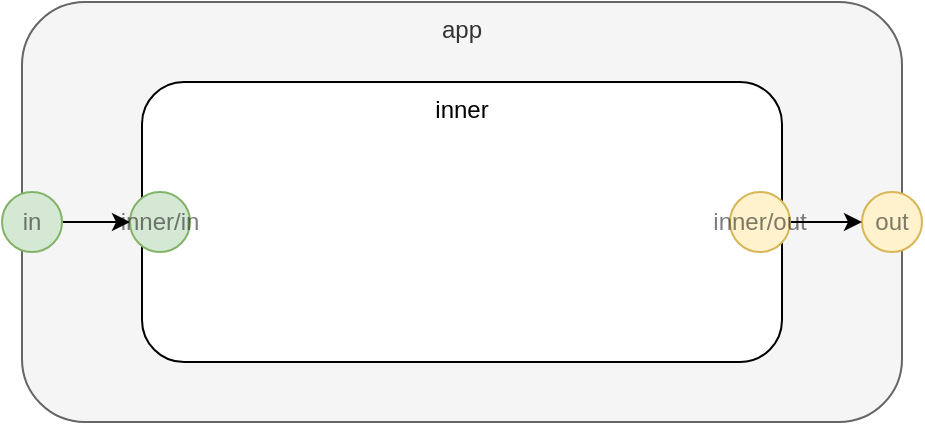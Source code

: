 <mxfile version="12.4.2" type="device" pages="11"><diagram id="HQaUK7b0CWS-_TARSPO3" name="hwapp"><mxGraphModel dx="1050" dy="729" grid="1" gridSize="10" guides="1" tooltips="1" connect="1" arrows="1" fold="1" page="1" pageScale="1" pageWidth="1100" pageHeight="850" math="0" shadow="0"><root><mxCell id="0"/><mxCell id="1" parent="0"/><mxCell id="ruMobZVkgeEvKZOn36ID-1" value="app" style="rounded=1;whiteSpace=wrap;html=1;verticalAlign=top;fillColor=#f5f5f5;strokeColor=#666666;fontColor=#333333;" parent="1" vertex="1"><mxGeometry x="120" y="80" width="440" height="210" as="geometry"/></mxCell><mxCell id="ruMobZVkgeEvKZOn36ID-2" value="inner" style="rounded=1;whiteSpace=wrap;html=1;verticalAlign=top;" parent="1" vertex="1"><mxGeometry x="180" y="120" width="320" height="140" as="geometry"/></mxCell><mxCell id="ruMobZVkgeEvKZOn36ID-3" value="out" style="ellipse;whiteSpace=wrap;html=1;aspect=fixed;fillColor=#fff2cc;align=center;strokeColor=#d6b656;textOpacity=50;" parent="1" vertex="1"><mxGeometry x="540" y="175" width="30" height="30" as="geometry"/></mxCell><mxCell id="ruMobZVkgeEvKZOn36ID-4" style="edgeStyle=orthogonalEdgeStyle;rounded=0;orthogonalLoop=1;jettySize=auto;html=1;exitX=1;exitY=0.5;exitDx=0;exitDy=0;entryX=0;entryY=0.5;entryDx=0;entryDy=0;" parent="1" source="ruMobZVkgeEvKZOn36ID-5" target="ruMobZVkgeEvKZOn36ID-6" edge="1"><mxGeometry relative="1" as="geometry"/></mxCell><mxCell id="ruMobZVkgeEvKZOn36ID-5" value="in" style="ellipse;whiteSpace=wrap;html=1;aspect=fixed;fillColor=#d5e8d4;align=center;strokeColor=#82b366;textOpacity=50;" parent="1" vertex="1"><mxGeometry x="110" y="175" width="30" height="30" as="geometry"/></mxCell><mxCell id="ruMobZVkgeEvKZOn36ID-6" value="inner/in" style="ellipse;whiteSpace=wrap;html=1;aspect=fixed;fillColor=#d5e8d4;align=center;strokeColor=#82b366;textOpacity=50;" parent="1" vertex="1"><mxGeometry x="174" y="175" width="30" height="30" as="geometry"/></mxCell><mxCell id="ruMobZVkgeEvKZOn36ID-7" style="edgeStyle=orthogonalEdgeStyle;rounded=0;orthogonalLoop=1;jettySize=auto;html=1;exitX=1;exitY=0.5;exitDx=0;exitDy=0;" parent="1" source="ruMobZVkgeEvKZOn36ID-8" target="ruMobZVkgeEvKZOn36ID-3" edge="1"><mxGeometry relative="1" as="geometry"/></mxCell><mxCell id="ruMobZVkgeEvKZOn36ID-8" value="inner/out" style="ellipse;whiteSpace=wrap;html=1;aspect=fixed;fillColor=#fff2cc;align=center;strokeColor=#d6b656;textOpacity=50;" parent="1" vertex="1"><mxGeometry x="474" y="175" width="30" height="30" as="geometry"/></mxCell></root></mxGraphModel></diagram><diagram id="PCEYNFZqdCUcrfXb7Y2_" name="hwsub"><mxGraphModel dx="835" dy="729" grid="1" gridSize="10" guides="1" tooltips="1" connect="1" arrows="1" fold="1" page="1" pageScale="1" pageWidth="1100" pageHeight="850" math="0" shadow="0"><root><mxCell id="Gi8Q93LCJmvIfy7DSLZ8-0"/><mxCell id="Gi8Q93LCJmvIfy7DSLZ8-1" parent="Gi8Q93LCJmvIfy7DSLZ8-0"/><mxCell id="5Ne1RfUFPDp09EvyjJdC-8" value="hwsub" style="rounded=1;whiteSpace=wrap;html=1;verticalAlign=top;fillColor=#f5f5f5;strokeColor=#666666;fontColor=#333333;" parent="Gi8Q93LCJmvIfy7DSLZ8-1" vertex="1"><mxGeometry x="95" y="40" width="320" height="140" as="geometry"/></mxCell><mxCell id="5Ne1RfUFPDp09EvyjJdC-9" value="hole" style="rounded=1;whiteSpace=wrap;html=1;verticalAlign=top;" parent="Gi8Q93LCJmvIfy7DSLZ8-1" vertex="1"><mxGeometry x="180" y="75" width="150" height="70" as="geometry"/></mxCell><mxCell id="5Ne1RfUFPDp09EvyjJdC-10" style="edgeStyle=orthogonalEdgeStyle;rounded=0;orthogonalLoop=1;jettySize=auto;html=1;exitX=1;exitY=0.5;exitDx=0;exitDy=0;" parent="Gi8Q93LCJmvIfy7DSLZ8-1" source="5Ne1RfUFPDp09EvyjJdC-11" target="5Ne1RfUFPDp09EvyjJdC-13" edge="1"><mxGeometry relative="1" as="geometry"/></mxCell><mxCell id="5Ne1RfUFPDp09EvyjJdC-11" value="A" style="ellipse;whiteSpace=wrap;html=1;aspect=fixed;fillColor=#d5e8d4;align=center;strokeColor=#82b366;textOpacity=50;" parent="Gi8Q93LCJmvIfy7DSLZ8-1" vertex="1"><mxGeometry x="80" y="95" width="30" height="30" as="geometry"/></mxCell><mxCell id="5Ne1RfUFPDp09EvyjJdC-12" value="B" style="ellipse;whiteSpace=wrap;html=1;aspect=fixed;fillColor=#fff2cc;align=center;strokeColor=#d6b656;textOpacity=50;" parent="Gi8Q93LCJmvIfy7DSLZ8-1" vertex="1"><mxGeometry x="395" y="95" width="30" height="30" as="geometry"/></mxCell><mxCell id="5Ne1RfUFPDp09EvyjJdC-13" value="hole/C" style="ellipse;whiteSpace=wrap;html=1;aspect=fixed;fillColor=#d5e8d4;align=center;strokeColor=#82b366;textOpacity=50;" parent="Gi8Q93LCJmvIfy7DSLZ8-1" vertex="1"><mxGeometry x="165" y="95" width="30" height="30" as="geometry"/></mxCell><mxCell id="5Ne1RfUFPDp09EvyjJdC-14" style="edgeStyle=orthogonalEdgeStyle;rounded=0;orthogonalLoop=1;jettySize=auto;html=1;exitX=1;exitY=0.5;exitDx=0;exitDy=0;entryX=0;entryY=0.5;entryDx=0;entryDy=0;" parent="Gi8Q93LCJmvIfy7DSLZ8-1" source="5Ne1RfUFPDp09EvyjJdC-15" target="5Ne1RfUFPDp09EvyjJdC-12" edge="1"><mxGeometry relative="1" as="geometry"/></mxCell><mxCell id="5Ne1RfUFPDp09EvyjJdC-15" value="hole/D" style="ellipse;whiteSpace=wrap;html=1;aspect=fixed;fillColor=#fff2cc;align=center;strokeColor=#d6b656;textOpacity=50;" parent="Gi8Q93LCJmvIfy7DSLZ8-1" vertex="1"><mxGeometry x="315" y="95" width="30" height="30" as="geometry"/></mxCell></root></mxGraphModel></diagram><diagram id="dkHnfYNpTtgTAUIm52f-" name="hwhello"><mxGraphModel dx="835" dy="729" grid="1" gridSize="10" guides="1" tooltips="1" connect="1" arrows="1" fold="1" page="1" pageScale="1" pageWidth="1100" pageHeight="850" math="0" shadow="0"><root><mxCell id="i-5jhzJPS0MLGWGlM31V-0"/><mxCell id="i-5jhzJPS0MLGWGlM31V-1" parent="i-5jhzJPS0MLGWGlM31V-0"/><mxCell id="i-5jhzJPS0MLGWGlM31V-10" value="hwhello" style="rounded=1;whiteSpace=wrap;html=1;opacity=50;align=center;verticalAlign=top;fillColor=#f8cecc;strokeColor=#b85450;" parent="i-5jhzJPS0MLGWGlM31V-1" vertex="1"><mxGeometry x="119" y="80" width="309" height="110" as="geometry"/></mxCell><mxCell id="i-5jhzJPS0MLGWGlM31V-11" value="hello" style="rounded=1;whiteSpace=wrap;html=1;dashed=1;opacity=50;align=center;verticalAlign=middle;" parent="i-5jhzJPS0MLGWGlM31V-1" vertex="1"><mxGeometry x="190.5" y="120" width="169" height="35" as="geometry"/></mxCell><mxCell id="i-5jhzJPS0MLGWGlM31V-13" value="in" style="ellipse;whiteSpace=wrap;html=1;aspect=fixed;fillColor=#d5e8d4;align=center;strokeColor=#82b366;textOpacity=50;" parent="i-5jhzJPS0MLGWGlM31V-1" vertex="1"><mxGeometry x="111.5" y="122.5" width="30" height="30" as="geometry"/></mxCell><mxCell id="i-5jhzJPS0MLGWGlM31V-14" value="out" style="ellipse;whiteSpace=wrap;html=1;aspect=fixed;fillColor=#fff2cc;align=center;strokeColor=#d6b656;textOpacity=50;" parent="i-5jhzJPS0MLGWGlM31V-1" vertex="1"><mxGeometry x="405.5" y="122.5" width="30" height="30" as="geometry"/></mxCell></root></mxGraphModel></diagram><diagram id="JaZb2fKFj1_NEGU1PBaS" name="hw23"><mxGraphModel dx="893" dy="729" grid="1" gridSize="10" guides="1" tooltips="1" connect="1" arrows="1" fold="1" page="1" pageScale="1" pageWidth="1100" pageHeight="850" math="0" shadow="0"><root><mxCell id="IqXzI3fOGjHIzB9a-x00-0"/><mxCell id="IqXzI3fOGjHIzB9a-x00-1" parent="IqXzI3fOGjHIzB9a-x00-0"/><mxCell id="RTL63p6GY_xJA9iivexn-0" value="hw23" style="rounded=1;whiteSpace=wrap;html=1;verticalAlign=top;fillColor=#f5f5f5;strokeColor=#666666;fontColor=#333333;" parent="IqXzI3fOGjHIzB9a-x00-1" vertex="1"><mxGeometry x="95" y="40" width="320" height="140" as="geometry"/></mxCell><mxCell id="RTL63p6GY_xJA9iivexn-1" value="hwsub/c/hole" style="rounded=1;whiteSpace=wrap;html=1;verticalAlign=top;" parent="IqXzI3fOGjHIzB9a-x00-1" vertex="1"><mxGeometry x="180" y="75" width="150" height="70" as="geometry"/></mxCell><mxCell id="RTL63p6GY_xJA9iivexn-2" style="edgeStyle=orthogonalEdgeStyle;rounded=0;orthogonalLoop=1;jettySize=auto;html=1;exitX=1;exitY=0.5;exitDx=0;exitDy=0;" parent="IqXzI3fOGjHIzB9a-x00-1" source="RTL63p6GY_xJA9iivexn-3" target="RTL63p6GY_xJA9iivexn-5" edge="1"><mxGeometry relative="1" as="geometry"/></mxCell><mxCell id="RTL63p6GY_xJA9iivexn-3" value="A" style="ellipse;whiteSpace=wrap;html=1;aspect=fixed;fillColor=#d5e8d4;align=center;strokeColor=#82b366;textOpacity=50;" parent="IqXzI3fOGjHIzB9a-x00-1" vertex="1"><mxGeometry x="80" y="95" width="30" height="30" as="geometry"/></mxCell><mxCell id="RTL63p6GY_xJA9iivexn-4" value="B" style="ellipse;whiteSpace=wrap;html=1;aspect=fixed;fillColor=#fff2cc;align=center;strokeColor=#d6b656;textOpacity=50;" parent="IqXzI3fOGjHIzB9a-x00-1" vertex="1"><mxGeometry x="395" y="95" width="30" height="30" as="geometry"/></mxCell><mxCell id="RTL63p6GY_xJA9iivexn-5" value="hole/C" style="ellipse;whiteSpace=wrap;html=1;aspect=fixed;fillColor=#d5e8d4;align=center;strokeColor=#82b366;textOpacity=50;" parent="IqXzI3fOGjHIzB9a-x00-1" vertex="1"><mxGeometry x="165" y="95" width="30" height="30" as="geometry"/></mxCell><mxCell id="RTL63p6GY_xJA9iivexn-6" style="edgeStyle=orthogonalEdgeStyle;rounded=0;orthogonalLoop=1;jettySize=auto;html=1;exitX=1;exitY=0.5;exitDx=0;exitDy=0;entryX=0;entryY=0.5;entryDx=0;entryDy=0;" parent="IqXzI3fOGjHIzB9a-x00-1" source="RTL63p6GY_xJA9iivexn-7" target="RTL63p6GY_xJA9iivexn-4" edge="1"><mxGeometry relative="1" as="geometry"/></mxCell><mxCell id="RTL63p6GY_xJA9iivexn-7" value="hole/D" style="ellipse;whiteSpace=wrap;html=1;aspect=fixed;fillColor=#fff2cc;align=center;strokeColor=#d6b656;textOpacity=50;" parent="IqXzI3fOGjHIzB9a-x00-1" vertex="1"><mxGeometry x="315" y="95" width="30" height="30" as="geometry"/></mxCell><mxCell id="RTL63p6GY_xJA9iivexn-8" value="hw23 = hwsub" style="text;html=1;align=center;verticalAlign=middle;resizable=0;points=[];;autosize=1;" parent="IqXzI3fOGjHIzB9a-x00-1" vertex="1"><mxGeometry x="429" y="42" width="90" height="20" as="geometry"/></mxCell><mxCell id="v3Quo-iylwcBOoFfuBvD-4" value="hw23" style="rounded=1;whiteSpace=wrap;html=1;verticalAlign=top;fillColor=#f5f5f5;strokeColor=#666666;fontColor=#333333;" parent="IqXzI3fOGjHIzB9a-x00-1" vertex="1"><mxGeometry x="110" y="280" width="320" height="140" as="geometry"/></mxCell><mxCell id="v3Quo-iylwcBOoFfuBvD-5" value="hwsub/c/hole" style="rounded=1;whiteSpace=wrap;html=1;verticalAlign=top;" parent="IqXzI3fOGjHIzB9a-x00-1" vertex="1"><mxGeometry x="195" y="315" width="150" height="70" as="geometry"/></mxCell><mxCell id="v3Quo-iylwcBOoFfuBvD-6" style="edgeStyle=orthogonalEdgeStyle;rounded=0;orthogonalLoop=1;jettySize=auto;html=1;" parent="IqXzI3fOGjHIzB9a-x00-1" target="v3Quo-iylwcBOoFfuBvD-9" edge="1"><mxGeometry relative="1" as="geometry"><mxPoint x="150" y="350" as="sourcePoint"/></mxGeometry></mxCell><mxCell id="v3Quo-iylwcBOoFfuBvD-7" value="A" style="ellipse;whiteSpace=wrap;html=1;aspect=fixed;fillColor=#d5e8d4;align=center;strokeColor=#82b366;textOpacity=50;" parent="IqXzI3fOGjHIzB9a-x00-1" vertex="1"><mxGeometry x="95" y="335" width="30" height="30" as="geometry"/></mxCell><mxCell id="v3Quo-iylwcBOoFfuBvD-8" value="B" style="ellipse;whiteSpace=wrap;html=1;aspect=fixed;fillColor=#fff2cc;align=center;strokeColor=#d6b656;textOpacity=50;" parent="IqXzI3fOGjHIzB9a-x00-1" vertex="1"><mxGeometry x="410" y="335" width="30" height="30" as="geometry"/></mxCell><mxCell id="v3Quo-iylwcBOoFfuBvD-9" value="hole/C" style="ellipse;whiteSpace=wrap;html=1;aspect=fixed;fillColor=#d5e8d4;align=center;strokeColor=#82b366;textOpacity=50;" parent="IqXzI3fOGjHIzB9a-x00-1" vertex="1"><mxGeometry x="180" y="335" width="30" height="30" as="geometry"/></mxCell><mxCell id="v3Quo-iylwcBOoFfuBvD-10" style="edgeStyle=orthogonalEdgeStyle;rounded=0;orthogonalLoop=1;jettySize=auto;html=1;exitX=1;exitY=0.5;exitDx=0;exitDy=0;" parent="IqXzI3fOGjHIzB9a-x00-1" source="v3Quo-iylwcBOoFfuBvD-11" edge="1"><mxGeometry relative="1" as="geometry"><mxPoint x="390" y="350" as="targetPoint"/></mxGeometry></mxCell><mxCell id="v3Quo-iylwcBOoFfuBvD-11" value="hole/D" style="ellipse;whiteSpace=wrap;html=1;aspect=fixed;fillColor=#fff2cc;align=center;strokeColor=#d6b656;textOpacity=50;" parent="IqXzI3fOGjHIzB9a-x00-1" vertex="1"><mxGeometry x="330" y="335" width="30" height="30" as="geometry"/></mxCell><mxCell id="v3Quo-iylwcBOoFfuBvD-12" value="" style="endArrow=none;dashed=1;html=1;" parent="IqXzI3fOGjHIzB9a-x00-1" edge="1"><mxGeometry width="50" height="50" relative="1" as="geometry"><mxPoint x="40" y="240" as="sourcePoint"/><mxPoint x="560" y="240" as="targetPoint"/></mxGeometry></mxCell><mxCell id="v3Quo-iylwcBOoFfuBvD-13" value="&lt;div&gt;forget-connection x/1&lt;/div&gt;&lt;div&gt;&amp;nbsp; &amp;nbsp; forget-connection x/2&amp;nbsp; &amp;nbsp;&amp;nbsp;&lt;/div&gt;&lt;div&gt;&lt;br&gt;&lt;/div&gt;" style="text;html=1;align=center;verticalAlign=middle;resizable=0;points=[];;autosize=1;" parent="IqXzI3fOGjHIzB9a-x00-1" vertex="1"><mxGeometry x="190" y="430" width="150" height="50" as="geometry"/></mxCell><mxCell id="v3Quo-iylwcBOoFfuBvD-14" value="hw23" style="rounded=1;whiteSpace=wrap;html=1;verticalAlign=top;fillColor=#f5f5f5;strokeColor=#666666;fontColor=#333333;" parent="IqXzI3fOGjHIzB9a-x00-1" vertex="1"><mxGeometry x="110" y="560" width="320" height="140" as="geometry"/></mxCell><mxCell id="v3Quo-iylwcBOoFfuBvD-15" value="hwsub/c/hole" style="rounded=1;whiteSpace=wrap;html=1;verticalAlign=top;" parent="IqXzI3fOGjHIzB9a-x00-1" vertex="1"><mxGeometry x="195" y="595" width="150" height="70" as="geometry"/></mxCell><mxCell id="v3Quo-iylwcBOoFfuBvD-16" style="edgeStyle=orthogonalEdgeStyle;rounded=0;orthogonalLoop=1;jettySize=auto;html=1;" parent="IqXzI3fOGjHIzB9a-x00-1" target="v3Quo-iylwcBOoFfuBvD-19" edge="1"><mxGeometry relative="1" as="geometry"><mxPoint x="150" y="630" as="sourcePoint"/></mxGeometry></mxCell><mxCell id="v3Quo-iylwcBOoFfuBvD-17" value="A" style="ellipse;whiteSpace=wrap;html=1;aspect=fixed;fillColor=#d5e8d4;align=center;strokeColor=#82b366;textOpacity=50;" parent="IqXzI3fOGjHIzB9a-x00-1" vertex="1"><mxGeometry x="95" y="615" width="30" height="30" as="geometry"/></mxCell><mxCell id="v3Quo-iylwcBOoFfuBvD-18" value="B" style="ellipse;whiteSpace=wrap;html=1;aspect=fixed;fillColor=#fff2cc;align=center;strokeColor=#d6b656;textOpacity=50;" parent="IqXzI3fOGjHIzB9a-x00-1" vertex="1"><mxGeometry x="410" y="615" width="30" height="30" as="geometry"/></mxCell><mxCell id="v3Quo-iylwcBOoFfuBvD-19" value="hole/C" style="ellipse;whiteSpace=wrap;html=1;aspect=fixed;fillColor=#d5e8d4;align=center;strokeColor=#82b366;textOpacity=50;" parent="IqXzI3fOGjHIzB9a-x00-1" vertex="1"><mxGeometry x="180" y="615" width="30" height="30" as="geometry"/></mxCell><mxCell id="v3Quo-iylwcBOoFfuBvD-20" style="edgeStyle=orthogonalEdgeStyle;rounded=0;orthogonalLoop=1;jettySize=auto;html=1;exitX=1;exitY=0.5;exitDx=0;exitDy=0;" parent="IqXzI3fOGjHIzB9a-x00-1" source="v3Quo-iylwcBOoFfuBvD-21" edge="1"><mxGeometry relative="1" as="geometry"><mxPoint x="390" y="630" as="targetPoint"/></mxGeometry></mxCell><mxCell id="v3Quo-iylwcBOoFfuBvD-21" value="hole/D" style="ellipse;whiteSpace=wrap;html=1;aspect=fixed;fillColor=#fff2cc;align=center;strokeColor=#d6b656;textOpacity=50;" parent="IqXzI3fOGjHIzB9a-x00-1" vertex="1"><mxGeometry x="330" y="615" width="30" height="30" as="geometry"/></mxCell><mxCell id="v3Quo-iylwcBOoFfuBvD-22" value="" style="endArrow=none;dashed=1;html=1;" parent="IqXzI3fOGjHIzB9a-x00-1" edge="1"><mxGeometry width="50" height="50" relative="1" as="geometry"><mxPoint x="40" y="520" as="sourcePoint"/><mxPoint x="560" y="520" as="targetPoint"/></mxGeometry></mxCell><mxCell id="eF9bN1f5BMIKEXrNiGtH-0" value="hwhello" style="rounded=1;whiteSpace=wrap;html=1;opacity=50;align=center;verticalAlign=top;fillColor=#f8cecc;strokeColor=#b85450;" parent="IqXzI3fOGjHIzB9a-x00-1" vertex="1"><mxGeometry x="150" y="760" width="230" height="110" as="geometry"/></mxCell><mxCell id="eF9bN1f5BMIKEXrNiGtH-1" value="hello" style="rounded=1;whiteSpace=wrap;html=1;dashed=1;opacity=50;align=center;verticalAlign=middle;" parent="IqXzI3fOGjHIzB9a-x00-1" vertex="1"><mxGeometry x="185" y="800" width="169" height="35" as="geometry"/></mxCell><mxCell id="eF9bN1f5BMIKEXrNiGtH-2" value="in" style="ellipse;whiteSpace=wrap;html=1;aspect=fixed;fillColor=#d5e8d4;align=center;strokeColor=#82b366;textOpacity=50;" parent="IqXzI3fOGjHIzB9a-x00-1" vertex="1"><mxGeometry x="135" y="800" width="30" height="30" as="geometry"/></mxCell><mxCell id="eF9bN1f5BMIKEXrNiGtH-3" value="out" style="ellipse;whiteSpace=wrap;html=1;aspect=fixed;fillColor=#fff2cc;align=center;strokeColor=#d6b656;textOpacity=50;" parent="IqXzI3fOGjHIzB9a-x00-1" vertex="1"><mxGeometry x="365" y="800" width="30" height="30" as="geometry"/></mxCell><mxCell id="eF9bN1f5BMIKEXrNiGtH-5" value="" style="endArrow=none;dashed=1;html=1;" parent="IqXzI3fOGjHIzB9a-x00-1" edge="1"><mxGeometry width="50" height="50" relative="1" as="geometry"><mxPoint x="40" y="920.0" as="sourcePoint"/><mxPoint x="560" y="920.0" as="targetPoint"/></mxGeometry></mxCell><mxCell id="eF9bN1f5BMIKEXrNiGtH-6" value="new hwhello" style="text;html=1;align=center;verticalAlign=middle;resizable=0;points=[];;autosize=1;" parent="IqXzI3fOGjHIzB9a-x00-1" vertex="1"><mxGeometry x="422" y="766" width="80" height="20" as="geometry"/></mxCell><mxCell id="eF9bN1f5BMIKEXrNiGtH-7" value="hw23" style="rounded=1;whiteSpace=wrap;html=1;verticalAlign=top;fillColor=#f5f5f5;strokeColor=#666666;fontColor=#333333;" parent="IqXzI3fOGjHIzB9a-x00-1" vertex="1"><mxGeometry x="80" y="960" width="400" height="350" as="geometry"/></mxCell><mxCell id="eF9bN1f5BMIKEXrNiGtH-8" value="hwsub/c/hole" style="rounded=1;whiteSpace=wrap;html=1;verticalAlign=top;" parent="IqXzI3fOGjHIzB9a-x00-1" vertex="1"><mxGeometry x="205" y="995" width="150" height="70" as="geometry"/></mxCell><mxCell id="eF9bN1f5BMIKEXrNiGtH-9" style="edgeStyle=orthogonalEdgeStyle;rounded=0;orthogonalLoop=1;jettySize=auto;html=1;" parent="IqXzI3fOGjHIzB9a-x00-1" target="eF9bN1f5BMIKEXrNiGtH-12" edge="1"><mxGeometry relative="1" as="geometry"><mxPoint x="160" y="1030.0" as="sourcePoint"/></mxGeometry></mxCell><mxCell id="eF9bN1f5BMIKEXrNiGtH-10" value="A" style="ellipse;whiteSpace=wrap;html=1;aspect=fixed;fillColor=#d5e8d4;align=center;strokeColor=#82b366;textOpacity=50;" parent="IqXzI3fOGjHIzB9a-x00-1" vertex="1"><mxGeometry x="65" y="1015" width="30" height="30" as="geometry"/></mxCell><mxCell id="eF9bN1f5BMIKEXrNiGtH-11" value="B" style="ellipse;whiteSpace=wrap;html=1;aspect=fixed;fillColor=#fff2cc;align=center;strokeColor=#d6b656;textOpacity=50;" parent="IqXzI3fOGjHIzB9a-x00-1" vertex="1"><mxGeometry x="472" y="1015" width="30" height="30" as="geometry"/></mxCell><mxCell id="eF9bN1f5BMIKEXrNiGtH-12" value="hole/C" style="ellipse;whiteSpace=wrap;html=1;aspect=fixed;fillColor=#d5e8d4;align=center;strokeColor=#82b366;textOpacity=50;" parent="IqXzI3fOGjHIzB9a-x00-1" vertex="1"><mxGeometry x="190" y="1015" width="30" height="30" as="geometry"/></mxCell><mxCell id="eF9bN1f5BMIKEXrNiGtH-13" style="edgeStyle=orthogonalEdgeStyle;rounded=0;orthogonalLoop=1;jettySize=auto;html=1;exitX=1;exitY=0.5;exitDx=0;exitDy=0;" parent="IqXzI3fOGjHIzB9a-x00-1" source="eF9bN1f5BMIKEXrNiGtH-14" edge="1"><mxGeometry relative="1" as="geometry"><mxPoint x="399.882" y="1029.824" as="targetPoint"/></mxGeometry></mxCell><mxCell id="eF9bN1f5BMIKEXrNiGtH-14" value="hole/D" style="ellipse;whiteSpace=wrap;html=1;aspect=fixed;fillColor=#fff2cc;align=center;strokeColor=#d6b656;textOpacity=50;" parent="IqXzI3fOGjHIzB9a-x00-1" vertex="1"><mxGeometry x="340" y="1015" width="30" height="30" as="geometry"/></mxCell><mxCell id="eF9bN1f5BMIKEXrNiGtH-15" value="hwhello" style="rounded=1;whiteSpace=wrap;html=1;opacity=50;align=center;verticalAlign=top;fillColor=#f8cecc;strokeColor=#b85450;" parent="IqXzI3fOGjHIzB9a-x00-1" vertex="1"><mxGeometry x="174.5" y="1160" width="230" height="110" as="geometry"/></mxCell><mxCell id="eF9bN1f5BMIKEXrNiGtH-16" value="hello" style="rounded=1;whiteSpace=wrap;html=1;dashed=1;opacity=50;align=center;verticalAlign=middle;" parent="IqXzI3fOGjHIzB9a-x00-1" vertex="1"><mxGeometry x="209.5" y="1200" width="169" height="35" as="geometry"/></mxCell><mxCell id="eF9bN1f5BMIKEXrNiGtH-17" value="in" style="ellipse;whiteSpace=wrap;html=1;aspect=fixed;fillColor=#d5e8d4;align=center;strokeColor=#82b366;textOpacity=50;" parent="IqXzI3fOGjHIzB9a-x00-1" vertex="1"><mxGeometry x="159.5" y="1200" width="30" height="30" as="geometry"/></mxCell><mxCell id="eF9bN1f5BMIKEXrNiGtH-18" value="out" style="ellipse;whiteSpace=wrap;html=1;aspect=fixed;fillColor=#fff2cc;align=center;strokeColor=#d6b656;textOpacity=50;" parent="IqXzI3fOGjHIzB9a-x00-1" vertex="1"><mxGeometry x="389.5" y="1200" width="30" height="30" as="geometry"/></mxCell><mxCell id="eF9bN1f5BMIKEXrNiGtH-19" value="" style="endArrow=none;dashed=1;html=1;" parent="IqXzI3fOGjHIzB9a-x00-1" edge="1"><mxGeometry width="50" height="50" relative="1" as="geometry"><mxPoint x="40" y="1360.0" as="sourcePoint"/><mxPoint x="560" y="1360.0" as="targetPoint"/></mxGeometry></mxCell><mxCell id="eF9bN1f5BMIKEXrNiGtH-20" value="addChild hwhello" style="text;html=1;align=center;verticalAlign=middle;resizable=0;points=[];;autosize=1;" parent="IqXzI3fOGjHIzB9a-x00-1" vertex="1"><mxGeometry x="205" y="1320" width="110" height="20" as="geometry"/></mxCell><mxCell id="eF9bN1f5BMIKEXrNiGtH-33" value="" style="endArrow=none;dashed=1;html=1;" parent="IqXzI3fOGjHIzB9a-x00-1" edge="1"><mxGeometry width="50" height="50" relative="1" as="geometry"><mxPoint x="40" y="1800" as="sourcePoint"/><mxPoint x="560" y="1800" as="targetPoint"/></mxGeometry></mxCell><mxCell id="eF9bN1f5BMIKEXrNiGtH-34" value="addConnection x/3 A hwhello/i.in" style="text;html=1;align=center;verticalAlign=middle;resizable=0;points=[];;autosize=1;" parent="IqXzI3fOGjHIzB9a-x00-1" vertex="1"><mxGeometry x="177" y="1770" width="190" height="20" as="geometry"/></mxCell><mxCell id="eF9bN1f5BMIKEXrNiGtH-37" value="hw23" style="rounded=1;whiteSpace=wrap;html=1;verticalAlign=top;fillColor=#f5f5f5;strokeColor=#666666;fontColor=#333333;" parent="IqXzI3fOGjHIzB9a-x00-1" vertex="1"><mxGeometry x="80" y="1400" width="400" height="350" as="geometry"/></mxCell><mxCell id="eF9bN1f5BMIKEXrNiGtH-38" value="hwsub/c/hole" style="rounded=1;whiteSpace=wrap;html=1;verticalAlign=top;" parent="IqXzI3fOGjHIzB9a-x00-1" vertex="1"><mxGeometry x="205" y="1435" width="150" height="70" as="geometry"/></mxCell><mxCell id="eF9bN1f5BMIKEXrNiGtH-39" style="edgeStyle=orthogonalEdgeStyle;rounded=0;orthogonalLoop=1;jettySize=auto;html=1;" parent="IqXzI3fOGjHIzB9a-x00-1" target="eF9bN1f5BMIKEXrNiGtH-42" edge="1"><mxGeometry relative="1" as="geometry"><mxPoint x="160" y="1470" as="sourcePoint"/></mxGeometry></mxCell><mxCell id="eF9bN1f5BMIKEXrNiGtH-49" style="edgeStyle=orthogonalEdgeStyle;rounded=0;orthogonalLoop=1;jettySize=auto;html=1;exitX=1;exitY=0.5;exitDx=0;exitDy=0;entryX=0;entryY=0.5;entryDx=0;entryDy=0;startArrow=none;startFill=0;endArrow=classic;endFill=1;" parent="IqXzI3fOGjHIzB9a-x00-1" source="eF9bN1f5BMIKEXrNiGtH-40" target="eF9bN1f5BMIKEXrNiGtH-47" edge="1"><mxGeometry relative="1" as="geometry"/></mxCell><mxCell id="eF9bN1f5BMIKEXrNiGtH-40" value="A" style="ellipse;whiteSpace=wrap;html=1;aspect=fixed;fillColor=#d5e8d4;align=center;strokeColor=#82b366;textOpacity=50;" parent="IqXzI3fOGjHIzB9a-x00-1" vertex="1"><mxGeometry x="65" y="1455" width="30" height="30" as="geometry"/></mxCell><mxCell id="eF9bN1f5BMIKEXrNiGtH-41" value="B" style="ellipse;whiteSpace=wrap;html=1;aspect=fixed;fillColor=#fff2cc;align=center;strokeColor=#d6b656;textOpacity=50;" parent="IqXzI3fOGjHIzB9a-x00-1" vertex="1"><mxGeometry x="472" y="1455" width="30" height="30" as="geometry"/></mxCell><mxCell id="eF9bN1f5BMIKEXrNiGtH-42" value="hole/C" style="ellipse;whiteSpace=wrap;html=1;aspect=fixed;fillColor=#d5e8d4;align=center;strokeColor=#82b366;textOpacity=50;" parent="IqXzI3fOGjHIzB9a-x00-1" vertex="1"><mxGeometry x="190" y="1455" width="30" height="30" as="geometry"/></mxCell><mxCell id="eF9bN1f5BMIKEXrNiGtH-43" style="edgeStyle=orthogonalEdgeStyle;rounded=0;orthogonalLoop=1;jettySize=auto;html=1;exitX=1;exitY=0.5;exitDx=0;exitDy=0;" parent="IqXzI3fOGjHIzB9a-x00-1" source="eF9bN1f5BMIKEXrNiGtH-44" edge="1"><mxGeometry relative="1" as="geometry"><mxPoint x="400.471" y="1469.824" as="targetPoint"/></mxGeometry></mxCell><mxCell id="eF9bN1f5BMIKEXrNiGtH-44" value="hole/D" style="ellipse;whiteSpace=wrap;html=1;aspect=fixed;fillColor=#fff2cc;align=center;strokeColor=#d6b656;textOpacity=50;" parent="IqXzI3fOGjHIzB9a-x00-1" vertex="1"><mxGeometry x="340" y="1455" width="30" height="30" as="geometry"/></mxCell><mxCell id="eF9bN1f5BMIKEXrNiGtH-45" value="hwhello" style="rounded=1;whiteSpace=wrap;html=1;opacity=50;align=center;verticalAlign=top;fillColor=#f8cecc;strokeColor=#b85450;" parent="IqXzI3fOGjHIzB9a-x00-1" vertex="1"><mxGeometry x="174.5" y="1600" width="230" height="110" as="geometry"/></mxCell><mxCell id="eF9bN1f5BMIKEXrNiGtH-46" value="hello" style="rounded=1;whiteSpace=wrap;html=1;dashed=1;opacity=50;align=center;verticalAlign=middle;" parent="IqXzI3fOGjHIzB9a-x00-1" vertex="1"><mxGeometry x="209.5" y="1640" width="169" height="35" as="geometry"/></mxCell><mxCell id="eF9bN1f5BMIKEXrNiGtH-47" value="in" style="ellipse;whiteSpace=wrap;html=1;aspect=fixed;fillColor=#d5e8d4;align=center;strokeColor=#82b366;textOpacity=50;" parent="IqXzI3fOGjHIzB9a-x00-1" vertex="1"><mxGeometry x="159.5" y="1640" width="30" height="30" as="geometry"/></mxCell><mxCell id="eF9bN1f5BMIKEXrNiGtH-48" value="out" style="ellipse;whiteSpace=wrap;html=1;aspect=fixed;fillColor=#fff2cc;align=center;strokeColor=#d6b656;textOpacity=50;" parent="IqXzI3fOGjHIzB9a-x00-1" vertex="1"><mxGeometry x="389.5" y="1640" width="30" height="30" as="geometry"/></mxCell><mxCell id="eF9bN1f5BMIKEXrNiGtH-50" value="" style="endArrow=none;dashed=1;html=1;" parent="IqXzI3fOGjHIzB9a-x00-1" edge="1"><mxGeometry width="50" height="50" relative="1" as="geometry"><mxPoint x="40" y="2250" as="sourcePoint"/><mxPoint x="560" y="2250" as="targetPoint"/></mxGeometry></mxCell><mxCell id="eF9bN1f5BMIKEXrNiGtH-51" value="hw23.addConnection hwhello.oport(&quot;out&quot;) hw23.oport(&quot;B&quot;)" style="text;html=1;align=center;verticalAlign=middle;resizable=0;points=[];;autosize=1;" parent="IqXzI3fOGjHIzB9a-x00-1" vertex="1"><mxGeometry x="112" y="2220" width="320" height="20" as="geometry"/></mxCell><mxCell id="eF9bN1f5BMIKEXrNiGtH-52" value="hw23" style="rounded=1;whiteSpace=wrap;html=1;verticalAlign=top;fillColor=#f5f5f5;strokeColor=#666666;fontColor=#333333;" parent="IqXzI3fOGjHIzB9a-x00-1" vertex="1"><mxGeometry x="80" y="1850" width="400" height="350" as="geometry"/></mxCell><mxCell id="eF9bN1f5BMIKEXrNiGtH-53" value="hwsub/c/hole" style="rounded=1;whiteSpace=wrap;html=1;verticalAlign=top;" parent="IqXzI3fOGjHIzB9a-x00-1" vertex="1"><mxGeometry x="205" y="1885" width="150" height="70" as="geometry"/></mxCell><mxCell id="eF9bN1f5BMIKEXrNiGtH-54" style="edgeStyle=orthogonalEdgeStyle;rounded=0;orthogonalLoop=1;jettySize=auto;html=1;" parent="IqXzI3fOGjHIzB9a-x00-1" target="eF9bN1f5BMIKEXrNiGtH-58" edge="1"><mxGeometry relative="1" as="geometry"><mxPoint x="160" y="1920" as="sourcePoint"/></mxGeometry></mxCell><mxCell id="eF9bN1f5BMIKEXrNiGtH-55" style="edgeStyle=orthogonalEdgeStyle;rounded=0;orthogonalLoop=1;jettySize=auto;html=1;exitX=1;exitY=0.5;exitDx=0;exitDy=0;entryX=0;entryY=0.5;entryDx=0;entryDy=0;startArrow=none;startFill=0;endArrow=classic;endFill=1;" parent="IqXzI3fOGjHIzB9a-x00-1" source="eF9bN1f5BMIKEXrNiGtH-56" target="eF9bN1f5BMIKEXrNiGtH-63" edge="1"><mxGeometry relative="1" as="geometry"/></mxCell><mxCell id="eF9bN1f5BMIKEXrNiGtH-56" value="A" style="ellipse;whiteSpace=wrap;html=1;aspect=fixed;fillColor=#d5e8d4;align=center;strokeColor=#82b366;textOpacity=50;" parent="IqXzI3fOGjHIzB9a-x00-1" vertex="1"><mxGeometry x="65" y="1905" width="30" height="30" as="geometry"/></mxCell><mxCell id="eF9bN1f5BMIKEXrNiGtH-57" value="B" style="ellipse;whiteSpace=wrap;html=1;aspect=fixed;fillColor=#fff2cc;align=center;strokeColor=#d6b656;textOpacity=50;" parent="IqXzI3fOGjHIzB9a-x00-1" vertex="1"><mxGeometry x="472" y="1905" width="30" height="30" as="geometry"/></mxCell><mxCell id="eF9bN1f5BMIKEXrNiGtH-58" value="hole/C" style="ellipse;whiteSpace=wrap;html=1;aspect=fixed;fillColor=#d5e8d4;align=center;strokeColor=#82b366;textOpacity=50;" parent="IqXzI3fOGjHIzB9a-x00-1" vertex="1"><mxGeometry x="190" y="1905" width="30" height="30" as="geometry"/></mxCell><mxCell id="eF9bN1f5BMIKEXrNiGtH-59" style="edgeStyle=orthogonalEdgeStyle;rounded=0;orthogonalLoop=1;jettySize=auto;html=1;exitX=1;exitY=0.5;exitDx=0;exitDy=0;" parent="IqXzI3fOGjHIzB9a-x00-1" source="eF9bN1f5BMIKEXrNiGtH-60" edge="1"><mxGeometry relative="1" as="geometry"><mxPoint x="400.471" y="1919.824" as="targetPoint"/></mxGeometry></mxCell><mxCell id="eF9bN1f5BMIKEXrNiGtH-60" value="hole/D" style="ellipse;whiteSpace=wrap;html=1;aspect=fixed;fillColor=#fff2cc;align=center;strokeColor=#d6b656;textOpacity=50;" parent="IqXzI3fOGjHIzB9a-x00-1" vertex="1"><mxGeometry x="340" y="1905" width="30" height="30" as="geometry"/></mxCell><mxCell id="eF9bN1f5BMIKEXrNiGtH-61" value="hwhello" style="rounded=1;whiteSpace=wrap;html=1;opacity=50;align=center;verticalAlign=top;fillColor=#f8cecc;strokeColor=#b85450;" parent="IqXzI3fOGjHIzB9a-x00-1" vertex="1"><mxGeometry x="170" y="2050" width="230" height="110" as="geometry"/></mxCell><mxCell id="eF9bN1f5BMIKEXrNiGtH-62" value="hello" style="rounded=1;whiteSpace=wrap;html=1;dashed=1;opacity=50;align=center;verticalAlign=middle;" parent="IqXzI3fOGjHIzB9a-x00-1" vertex="1"><mxGeometry x="205" y="2090" width="169" height="35" as="geometry"/></mxCell><mxCell id="eF9bN1f5BMIKEXrNiGtH-63" value="in" style="ellipse;whiteSpace=wrap;html=1;aspect=fixed;fillColor=#d5e8d4;align=center;strokeColor=#82b366;textOpacity=50;" parent="IqXzI3fOGjHIzB9a-x00-1" vertex="1"><mxGeometry x="155" y="2090" width="30" height="30" as="geometry"/></mxCell><mxCell id="eF9bN1f5BMIKEXrNiGtH-65" style="edgeStyle=orthogonalEdgeStyle;rounded=0;orthogonalLoop=1;jettySize=auto;html=1;exitX=1;exitY=0.5;exitDx=0;exitDy=0;entryX=0;entryY=0.5;entryDx=0;entryDy=0;startArrow=none;startFill=0;endArrow=classic;endFill=1;" parent="IqXzI3fOGjHIzB9a-x00-1" source="eF9bN1f5BMIKEXrNiGtH-64" target="eF9bN1f5BMIKEXrNiGtH-57" edge="1"><mxGeometry relative="1" as="geometry"/></mxCell><mxCell id="eF9bN1f5BMIKEXrNiGtH-64" value="out" style="ellipse;whiteSpace=wrap;html=1;aspect=fixed;fillColor=#fff2cc;align=center;strokeColor=#d6b656;textOpacity=50;" parent="IqXzI3fOGjHIzB9a-x00-1" vertex="1"><mxGeometry x="385" y="2090" width="30" height="30" as="geometry"/></mxCell></root></mxGraphModel></diagram><diagram name="hw123" id="H88s1SU4YSQ9TVp72RJL"><mxGraphModel dx="1346" dy="729" grid="1" gridSize="10" guides="1" tooltips="1" connect="1" arrows="1" fold="1" page="1" pageScale="1" pageWidth="1100" pageHeight="850" math="0" shadow="0"><root><mxCell id="aHT_W8PoQj7RNFgIKck_-0"/><mxCell id="aHT_W8PoQj7RNFgIKck_-1" parent="aHT_W8PoQj7RNFgIKck_-0"/><mxCell id="O2LgrCculOvwSlNVqY30-0" value="app" style="rounded=1;whiteSpace=wrap;html=1;verticalAlign=top;fillColor=#f5f5f5;strokeColor=#666666;fontColor=#333333;" parent="aHT_W8PoQj7RNFgIKck_-1" vertex="1"><mxGeometry x="40" y="80" width="640" height="210" as="geometry"/></mxCell><mxCell id="O2LgrCculOvwSlNVqY30-1" value="inner" style="rounded=1;whiteSpace=wrap;html=1;verticalAlign=top;" parent="aHT_W8PoQj7RNFgIKck_-1" vertex="1"><mxGeometry x="230" y="120" width="230" height="140" as="geometry"/></mxCell><mxCell id="O2LgrCculOvwSlNVqY30-2" value="out" style="ellipse;whiteSpace=wrap;html=1;aspect=fixed;fillColor=#fff2cc;align=center;strokeColor=#d6b656;textOpacity=50;" parent="aHT_W8PoQj7RNFgIKck_-1" vertex="1"><mxGeometry x="670" y="175" width="30" height="30" as="geometry"/></mxCell><mxCell id="O2LgrCculOvwSlNVqY30-3" style="edgeStyle=orthogonalEdgeStyle;rounded=0;orthogonalLoop=1;jettySize=auto;html=1;exitX=1;exitY=0.5;exitDx=0;exitDy=0;entryX=0;entryY=0.5;entryDx=0;entryDy=0;" parent="aHT_W8PoQj7RNFgIKck_-1" source="O2LgrCculOvwSlNVqY30-4" target="O2LgrCculOvwSlNVqY30-5" edge="1"><mxGeometry relative="1" as="geometry"/></mxCell><mxCell id="O2LgrCculOvwSlNVqY30-4" value="in" style="ellipse;whiteSpace=wrap;html=1;aspect=fixed;fillColor=#d5e8d4;align=center;strokeColor=#82b366;textOpacity=50;" parent="aHT_W8PoQj7RNFgIKck_-1" vertex="1"><mxGeometry x="20" y="175" width="30" height="30" as="geometry"/></mxCell><mxCell id="O2LgrCculOvwSlNVqY30-5" value="inner/in" style="ellipse;whiteSpace=wrap;html=1;aspect=fixed;fillColor=#d5e8d4;align=center;strokeColor=#82b366;textOpacity=50;" parent="aHT_W8PoQj7RNFgIKck_-1" vertex="1"><mxGeometry x="220" y="175" width="30" height="30" as="geometry"/></mxCell><mxCell id="O2LgrCculOvwSlNVqY30-6" style="edgeStyle=orthogonalEdgeStyle;rounded=0;orthogonalLoop=1;jettySize=auto;html=1;exitX=1;exitY=0.5;exitDx=0;exitDy=0;" parent="aHT_W8PoQj7RNFgIKck_-1" source="O2LgrCculOvwSlNVqY30-7" target="O2LgrCculOvwSlNVqY30-2" edge="1"><mxGeometry relative="1" as="geometry"/></mxCell><mxCell id="O2LgrCculOvwSlNVqY30-7" value="inner/out" style="ellipse;whiteSpace=wrap;html=1;aspect=fixed;fillColor=#fff2cc;align=center;strokeColor=#d6b656;textOpacity=50;" parent="aHT_W8PoQj7RNFgIKck_-1" vertex="1"><mxGeometry x="440" y="175" width="30" height="30" as="geometry"/></mxCell><mxCell id="O2LgrCculOvwSlNVqY30-8" value="= hwapp" style="text;html=1;align=center;verticalAlign=middle;resizable=0;points=[];;autosize=1;" parent="aHT_W8PoQj7RNFgIKck_-1" vertex="1"><mxGeometry x="315" y="300" width="60" height="20" as="geometry"/></mxCell><mxCell id="O2LgrCculOvwSlNVqY30-9" value="" style="endArrow=none;dashed=1;html=1;" parent="aHT_W8PoQj7RNFgIKck_-1" edge="1"><mxGeometry width="50" height="50" relative="1" as="geometry"><mxPoint x="40" y="320" as="sourcePoint"/><mxPoint x="720" y="320" as="targetPoint"/></mxGeometry></mxCell><mxCell id="O2LgrCculOvwSlNVqY30-10" value="app" style="rounded=1;whiteSpace=wrap;html=1;verticalAlign=top;fillColor=#f5f5f5;strokeColor=#666666;fontColor=#333333;" parent="aHT_W8PoQj7RNFgIKck_-1" vertex="1"><mxGeometry x="40" y="360" width="640" height="210" as="geometry"/></mxCell><mxCell id="O2LgrCculOvwSlNVqY30-11" value="inner" style="rounded=1;whiteSpace=wrap;html=1;verticalAlign=top;" parent="aHT_W8PoQj7RNFgIKck_-1" vertex="1"><mxGeometry x="240" y="400" width="210" height="140" as="geometry"/></mxCell><mxCell id="O2LgrCculOvwSlNVqY30-12" value="out" style="ellipse;whiteSpace=wrap;html=1;aspect=fixed;fillColor=#fff2cc;align=center;strokeColor=#d6b656;textOpacity=50;" parent="aHT_W8PoQj7RNFgIKck_-1" vertex="1"><mxGeometry x="670" y="455" width="30" height="30" as="geometry"/></mxCell><mxCell id="O2LgrCculOvwSlNVqY30-13" style="edgeStyle=orthogonalEdgeStyle;rounded=0;orthogonalLoop=1;jettySize=auto;html=1;entryX=0;entryY=0.5;entryDx=0;entryDy=0;" parent="aHT_W8PoQj7RNFgIKck_-1" target="O2LgrCculOvwSlNVqY30-15" edge="1"><mxGeometry relative="1" as="geometry"><mxPoint x="180" y="470" as="sourcePoint"/></mxGeometry></mxCell><mxCell id="O2LgrCculOvwSlNVqY30-14" value="in" style="ellipse;whiteSpace=wrap;html=1;aspect=fixed;fillColor=#d5e8d4;align=center;strokeColor=#82b366;textOpacity=50;" parent="aHT_W8PoQj7RNFgIKck_-1" vertex="1"><mxGeometry x="30" y="455" width="30" height="30" as="geometry"/></mxCell><mxCell id="O2LgrCculOvwSlNVqY30-15" value="inner/in" style="ellipse;whiteSpace=wrap;html=1;aspect=fixed;fillColor=#d5e8d4;align=center;strokeColor=#82b366;textOpacity=50;" parent="aHT_W8PoQj7RNFgIKck_-1" vertex="1"><mxGeometry x="230" y="455" width="30" height="30" as="geometry"/></mxCell><mxCell id="O2LgrCculOvwSlNVqY30-16" style="edgeStyle=orthogonalEdgeStyle;rounded=0;orthogonalLoop=1;jettySize=auto;html=1;exitX=1;exitY=0.5;exitDx=0;exitDy=0;" parent="aHT_W8PoQj7RNFgIKck_-1" source="O2LgrCculOvwSlNVqY30-17" edge="1"><mxGeometry relative="1" as="geometry"><mxPoint x="500" y="470" as="targetPoint"/></mxGeometry></mxCell><mxCell id="O2LgrCculOvwSlNVqY30-17" value="inner/out" style="ellipse;whiteSpace=wrap;html=1;aspect=fixed;fillColor=#fff2cc;align=center;strokeColor=#d6b656;textOpacity=50;" parent="aHT_W8PoQj7RNFgIKck_-1" vertex="1"><mxGeometry x="430" y="455" width="30" height="30" as="geometry"/></mxCell><mxCell id="O2LgrCculOvwSlNVqY30-18" value="forgetConnection x/1&lt;br&gt;forgetConnection x/2" style="text;html=1;align=center;verticalAlign=middle;resizable=0;points=[];;autosize=1;" parent="aHT_W8PoQj7RNFgIKck_-1" vertex="1"><mxGeometry x="196" y="593" width="130" height="30" as="geometry"/></mxCell><mxCell id="O2LgrCculOvwSlNVqY30-19" value="" style="endArrow=none;dashed=1;html=1;" parent="aHT_W8PoQj7RNFgIKck_-1" edge="1"><mxGeometry width="50" height="50" relative="1" as="geometry"><mxPoint x="40" y="640" as="sourcePoint"/><mxPoint x="720" y="640" as="targetPoint"/></mxGeometry></mxCell><mxCell id="O2LgrCculOvwSlNVqY30-20" value="app" style="rounded=1;whiteSpace=wrap;html=1;verticalAlign=top;fillColor=#f5f5f5;strokeColor=#666666;fontColor=#333333;" parent="aHT_W8PoQj7RNFgIKck_-1" vertex="1"><mxGeometry x="40" y="680" width="640" height="210" as="geometry"/></mxCell><mxCell id="O2LgrCculOvwSlNVqY30-21" value="inner" style="rounded=1;whiteSpace=wrap;html=1;verticalAlign=top;" parent="aHT_W8PoQj7RNFgIKck_-1" vertex="1"><mxGeometry x="240" y="720" width="210" height="140" as="geometry"/></mxCell><mxCell id="O2LgrCculOvwSlNVqY30-22" value="out" style="ellipse;whiteSpace=wrap;html=1;aspect=fixed;fillColor=#fff2cc;align=center;strokeColor=#d6b656;textOpacity=50;" parent="aHT_W8PoQj7RNFgIKck_-1" vertex="1"><mxGeometry x="670" y="775" width="30" height="30" as="geometry"/></mxCell><mxCell id="O2LgrCculOvwSlNVqY30-23" style="edgeStyle=orthogonalEdgeStyle;rounded=0;orthogonalLoop=1;jettySize=auto;html=1;entryX=0;entryY=0.5;entryDx=0;entryDy=0;" parent="aHT_W8PoQj7RNFgIKck_-1" target="O2LgrCculOvwSlNVqY30-25" edge="1"><mxGeometry relative="1" as="geometry"><mxPoint x="180" y="790" as="sourcePoint"/></mxGeometry></mxCell><mxCell id="O2LgrCculOvwSlNVqY30-24" value="in" style="ellipse;whiteSpace=wrap;html=1;aspect=fixed;fillColor=#d5e8d4;align=center;strokeColor=#82b366;textOpacity=50;" parent="aHT_W8PoQj7RNFgIKck_-1" vertex="1"><mxGeometry x="20" y="775" width="30" height="30" as="geometry"/></mxCell><mxCell id="O2LgrCculOvwSlNVqY30-25" value="inner/in" style="ellipse;whiteSpace=wrap;html=1;aspect=fixed;fillColor=#d5e8d4;align=center;strokeColor=#82b366;textOpacity=50;" parent="aHT_W8PoQj7RNFgIKck_-1" vertex="1"><mxGeometry x="230" y="775" width="30" height="30" as="geometry"/></mxCell><mxCell id="O2LgrCculOvwSlNVqY30-26" style="edgeStyle=orthogonalEdgeStyle;rounded=0;orthogonalLoop=1;jettySize=auto;html=1;exitX=1;exitY=0.5;exitDx=0;exitDy=0;" parent="aHT_W8PoQj7RNFgIKck_-1" source="O2LgrCculOvwSlNVqY30-27" edge="1"><mxGeometry relative="1" as="geometry"><mxPoint x="500" y="790" as="targetPoint"/></mxGeometry></mxCell><mxCell id="O2LgrCculOvwSlNVqY30-27" value="inner/out" style="ellipse;whiteSpace=wrap;html=1;aspect=fixed;fillColor=#fff2cc;align=center;strokeColor=#d6b656;textOpacity=50;" parent="aHT_W8PoQj7RNFgIKck_-1" vertex="1"><mxGeometry x="430" y="775" width="30" height="30" as="geometry"/></mxCell><mxCell id="I22xda7rjPOZhnh53xde-0" value="hw23" style="rounded=1;whiteSpace=wrap;html=1;verticalAlign=top;fillColor=#f5f5f5;strokeColor=#666666;fontColor=#333333;" parent="aHT_W8PoQj7RNFgIKck_-1" vertex="1"><mxGeometry x="155" y="940" width="400" height="350" as="geometry"/></mxCell><mxCell id="I22xda7rjPOZhnh53xde-1" value="hwsub/c/hole" style="rounded=1;whiteSpace=wrap;html=1;verticalAlign=top;" parent="aHT_W8PoQj7RNFgIKck_-1" vertex="1"><mxGeometry x="280" y="975" width="150" height="70" as="geometry"/></mxCell><mxCell id="I22xda7rjPOZhnh53xde-2" style="edgeStyle=orthogonalEdgeStyle;rounded=0;orthogonalLoop=1;jettySize=auto;html=1;" parent="aHT_W8PoQj7RNFgIKck_-1" target="I22xda7rjPOZhnh53xde-6" edge="1"><mxGeometry relative="1" as="geometry"><mxPoint x="235" y="1010" as="sourcePoint"/></mxGeometry></mxCell><mxCell id="I22xda7rjPOZhnh53xde-3" style="edgeStyle=orthogonalEdgeStyle;rounded=0;orthogonalLoop=1;jettySize=auto;html=1;exitX=1;exitY=0.5;exitDx=0;exitDy=0;entryX=0;entryY=0.5;entryDx=0;entryDy=0;startArrow=none;startFill=0;endArrow=classic;endFill=1;" parent="aHT_W8PoQj7RNFgIKck_-1" source="I22xda7rjPOZhnh53xde-4" target="I22xda7rjPOZhnh53xde-11" edge="1"><mxGeometry relative="1" as="geometry"/></mxCell><mxCell id="I22xda7rjPOZhnh53xde-4" value="A" style="ellipse;whiteSpace=wrap;html=1;aspect=fixed;fillColor=#d5e8d4;align=center;strokeColor=#82b366;textOpacity=50;" parent="aHT_W8PoQj7RNFgIKck_-1" vertex="1"><mxGeometry x="140" y="995" width="30" height="30" as="geometry"/></mxCell><mxCell id="I22xda7rjPOZhnh53xde-5" value="B" style="ellipse;whiteSpace=wrap;html=1;aspect=fixed;fillColor=#fff2cc;align=center;strokeColor=#d6b656;textOpacity=50;" parent="aHT_W8PoQj7RNFgIKck_-1" vertex="1"><mxGeometry x="547" y="995" width="30" height="30" as="geometry"/></mxCell><mxCell id="I22xda7rjPOZhnh53xde-6" value="hole/C" style="ellipse;whiteSpace=wrap;html=1;aspect=fixed;fillColor=#d5e8d4;align=center;strokeColor=#82b366;textOpacity=50;" parent="aHT_W8PoQj7RNFgIKck_-1" vertex="1"><mxGeometry x="265" y="995" width="30" height="30" as="geometry"/></mxCell><mxCell id="I22xda7rjPOZhnh53xde-7" style="edgeStyle=orthogonalEdgeStyle;rounded=0;orthogonalLoop=1;jettySize=auto;html=1;exitX=1;exitY=0.5;exitDx=0;exitDy=0;" parent="aHT_W8PoQj7RNFgIKck_-1" source="I22xda7rjPOZhnh53xde-8" edge="1"><mxGeometry relative="1" as="geometry"><mxPoint x="475.471" y="1010.412" as="targetPoint"/></mxGeometry></mxCell><mxCell id="I22xda7rjPOZhnh53xde-8" value="hole/D" style="ellipse;whiteSpace=wrap;html=1;aspect=fixed;fillColor=#fff2cc;align=center;strokeColor=#d6b656;textOpacity=50;" parent="aHT_W8PoQj7RNFgIKck_-1" vertex="1"><mxGeometry x="415" y="995" width="30" height="30" as="geometry"/></mxCell><mxCell id="I22xda7rjPOZhnh53xde-9" value="hwhello" style="rounded=1;whiteSpace=wrap;html=1;opacity=50;align=center;verticalAlign=top;fillColor=#f8cecc;strokeColor=#b85450;" parent="aHT_W8PoQj7RNFgIKck_-1" vertex="1"><mxGeometry x="245" y="1140" width="230" height="110" as="geometry"/></mxCell><mxCell id="I22xda7rjPOZhnh53xde-10" value="hello" style="rounded=1;whiteSpace=wrap;html=1;dashed=1;opacity=50;align=center;verticalAlign=middle;" parent="aHT_W8PoQj7RNFgIKck_-1" vertex="1"><mxGeometry x="280" y="1180" width="169" height="35" as="geometry"/></mxCell><mxCell id="I22xda7rjPOZhnh53xde-11" value="in" style="ellipse;whiteSpace=wrap;html=1;aspect=fixed;fillColor=#d5e8d4;align=center;strokeColor=#82b366;textOpacity=50;" parent="aHT_W8PoQj7RNFgIKck_-1" vertex="1"><mxGeometry x="230" y="1180" width="30" height="30" as="geometry"/></mxCell><mxCell id="I22xda7rjPOZhnh53xde-12" style="edgeStyle=orthogonalEdgeStyle;rounded=0;orthogonalLoop=1;jettySize=auto;html=1;exitX=1;exitY=0.5;exitDx=0;exitDy=0;entryX=0;entryY=0.5;entryDx=0;entryDy=0;startArrow=none;startFill=0;endArrow=classic;endFill=1;" parent="aHT_W8PoQj7RNFgIKck_-1" source="I22xda7rjPOZhnh53xde-13" target="I22xda7rjPOZhnh53xde-5" edge="1"><mxGeometry relative="1" as="geometry"/></mxCell><mxCell id="I22xda7rjPOZhnh53xde-13" value="out" style="ellipse;whiteSpace=wrap;html=1;aspect=fixed;fillColor=#fff2cc;align=center;strokeColor=#d6b656;textOpacity=50;" parent="aHT_W8PoQj7RNFgIKck_-1" vertex="1"><mxGeometry x="460" y="1180" width="30" height="30" as="geometry"/></mxCell><mxCell id="8y2u1zH0NwyYlT90d-mY-0" value="" style="endArrow=none;dashed=1;html=1;" parent="aHT_W8PoQj7RNFgIKck_-1" edge="1"><mxGeometry width="50" height="50" relative="1" as="geometry"><mxPoint x="40" y="1360.0" as="sourcePoint"/><mxPoint x="720" y="1360.0" as="targetPoint"/></mxGeometry></mxCell><mxCell id="8y2u1zH0NwyYlT90d-mY-1" value="let hw23 - new hw23" style="text;html=1;align=center;verticalAlign=middle;resizable=0;points=[];;autosize=1;" parent="aHT_W8PoQj7RNFgIKck_-1" vertex="1"><mxGeometry x="260" y="1310" width="120" height="20" as="geometry"/></mxCell><mxCell id="8y2u1zH0NwyYlT90d-mY-2" value="app" style="rounded=1;whiteSpace=wrap;html=1;verticalAlign=top;fillColor=#f5f5f5;strokeColor=#666666;fontColor=#333333;" parent="aHT_W8PoQj7RNFgIKck_-1" vertex="1"><mxGeometry x="60" y="1400" width="640" height="670" as="geometry"/></mxCell><mxCell id="8y2u1zH0NwyYlT90d-mY-3" value="inner" style="rounded=1;whiteSpace=wrap;html=1;verticalAlign=top;" parent="aHT_W8PoQj7RNFgIKck_-1" vertex="1"><mxGeometry x="260" y="1440" width="210" height="140" as="geometry"/></mxCell><mxCell id="8y2u1zH0NwyYlT90d-mY-4" value="out" style="ellipse;whiteSpace=wrap;html=1;aspect=fixed;fillColor=#fff2cc;align=center;strokeColor=#d6b656;textOpacity=50;" parent="aHT_W8PoQj7RNFgIKck_-1" vertex="1"><mxGeometry x="690" y="1495" width="30" height="30" as="geometry"/></mxCell><mxCell id="8y2u1zH0NwyYlT90d-mY-5" style="edgeStyle=orthogonalEdgeStyle;rounded=0;orthogonalLoop=1;jettySize=auto;html=1;entryX=0;entryY=0.5;entryDx=0;entryDy=0;" parent="aHT_W8PoQj7RNFgIKck_-1" target="8y2u1zH0NwyYlT90d-mY-7" edge="1"><mxGeometry relative="1" as="geometry"><mxPoint x="200" y="1510.0" as="sourcePoint"/></mxGeometry></mxCell><mxCell id="8y2u1zH0NwyYlT90d-mY-6" value="in" style="ellipse;whiteSpace=wrap;html=1;aspect=fixed;fillColor=#d5e8d4;align=center;strokeColor=#82b366;textOpacity=50;" parent="aHT_W8PoQj7RNFgIKck_-1" vertex="1"><mxGeometry x="40" y="1495" width="30" height="30" as="geometry"/></mxCell><mxCell id="8y2u1zH0NwyYlT90d-mY-7" value="inner/in" style="ellipse;whiteSpace=wrap;html=1;aspect=fixed;fillColor=#d5e8d4;align=center;strokeColor=#82b366;textOpacity=50;" parent="aHT_W8PoQj7RNFgIKck_-1" vertex="1"><mxGeometry x="250" y="1495" width="30" height="30" as="geometry"/></mxCell><mxCell id="8y2u1zH0NwyYlT90d-mY-8" style="edgeStyle=orthogonalEdgeStyle;rounded=0;orthogonalLoop=1;jettySize=auto;html=1;exitX=1;exitY=0.5;exitDx=0;exitDy=0;" parent="aHT_W8PoQj7RNFgIKck_-1" source="8y2u1zH0NwyYlT90d-mY-9" edge="1"><mxGeometry relative="1" as="geometry"><mxPoint x="520.333" y="1509.667" as="targetPoint"/></mxGeometry></mxCell><mxCell id="8y2u1zH0NwyYlT90d-mY-9" value="inner/out" style="ellipse;whiteSpace=wrap;html=1;aspect=fixed;fillColor=#fff2cc;align=center;strokeColor=#d6b656;textOpacity=50;" parent="aHT_W8PoQj7RNFgIKck_-1" vertex="1"><mxGeometry x="450" y="1495" width="30" height="30" as="geometry"/></mxCell><mxCell id="8y2u1zH0NwyYlT90d-mY-10" value="hw23" style="rounded=1;whiteSpace=wrap;html=1;verticalAlign=top;fillColor=#f5f5f5;strokeColor=#666666;fontColor=#333333;" parent="aHT_W8PoQj7RNFgIKck_-1" vertex="1"><mxGeometry x="175" y="1660" width="400" height="350" as="geometry"/></mxCell><mxCell id="8y2u1zH0NwyYlT90d-mY-11" value="hwsub/c/hole" style="rounded=1;whiteSpace=wrap;html=1;verticalAlign=top;" parent="aHT_W8PoQj7RNFgIKck_-1" vertex="1"><mxGeometry x="300" y="1695" width="150" height="70" as="geometry"/></mxCell><mxCell id="8y2u1zH0NwyYlT90d-mY-12" style="edgeStyle=orthogonalEdgeStyle;rounded=0;orthogonalLoop=1;jettySize=auto;html=1;" parent="aHT_W8PoQj7RNFgIKck_-1" target="8y2u1zH0NwyYlT90d-mY-16" edge="1"><mxGeometry relative="1" as="geometry"><mxPoint x="255" y="1730" as="sourcePoint"/></mxGeometry></mxCell><mxCell id="8y2u1zH0NwyYlT90d-mY-13" style="edgeStyle=orthogonalEdgeStyle;rounded=0;orthogonalLoop=1;jettySize=auto;html=1;exitX=1;exitY=0.5;exitDx=0;exitDy=0;entryX=0;entryY=0.5;entryDx=0;entryDy=0;startArrow=none;startFill=0;endArrow=classic;endFill=1;" parent="aHT_W8PoQj7RNFgIKck_-1" source="8y2u1zH0NwyYlT90d-mY-14" target="8y2u1zH0NwyYlT90d-mY-21" edge="1"><mxGeometry relative="1" as="geometry"/></mxCell><mxCell id="8y2u1zH0NwyYlT90d-mY-14" value="A" style="ellipse;whiteSpace=wrap;html=1;aspect=fixed;fillColor=#d5e8d4;align=center;strokeColor=#82b366;textOpacity=50;" parent="aHT_W8PoQj7RNFgIKck_-1" vertex="1"><mxGeometry x="160" y="1715" width="30" height="30" as="geometry"/></mxCell><mxCell id="8y2u1zH0NwyYlT90d-mY-15" value="B" style="ellipse;whiteSpace=wrap;html=1;aspect=fixed;fillColor=#fff2cc;align=center;strokeColor=#d6b656;textOpacity=50;" parent="aHT_W8PoQj7RNFgIKck_-1" vertex="1"><mxGeometry x="567" y="1715" width="30" height="30" as="geometry"/></mxCell><mxCell id="8y2u1zH0NwyYlT90d-mY-16" value="hole/C" style="ellipse;whiteSpace=wrap;html=1;aspect=fixed;fillColor=#d5e8d4;align=center;strokeColor=#82b366;textOpacity=50;" parent="aHT_W8PoQj7RNFgIKck_-1" vertex="1"><mxGeometry x="285" y="1715" width="30" height="30" as="geometry"/></mxCell><mxCell id="8y2u1zH0NwyYlT90d-mY-17" style="edgeStyle=orthogonalEdgeStyle;rounded=0;orthogonalLoop=1;jettySize=auto;html=1;exitX=1;exitY=0.5;exitDx=0;exitDy=0;" parent="aHT_W8PoQj7RNFgIKck_-1" source="8y2u1zH0NwyYlT90d-mY-18" edge="1"><mxGeometry relative="1" as="geometry"><mxPoint x="495.333" y="1729.667" as="targetPoint"/></mxGeometry></mxCell><mxCell id="8y2u1zH0NwyYlT90d-mY-18" value="hole/D" style="ellipse;whiteSpace=wrap;html=1;aspect=fixed;fillColor=#fff2cc;align=center;strokeColor=#d6b656;textOpacity=50;" parent="aHT_W8PoQj7RNFgIKck_-1" vertex="1"><mxGeometry x="435" y="1715" width="30" height="30" as="geometry"/></mxCell><mxCell id="8y2u1zH0NwyYlT90d-mY-19" value="hwhello" style="rounded=1;whiteSpace=wrap;html=1;opacity=50;align=center;verticalAlign=top;fillColor=#f8cecc;strokeColor=#b85450;" parent="aHT_W8PoQj7RNFgIKck_-1" vertex="1"><mxGeometry x="265" y="1860" width="230" height="110" as="geometry"/></mxCell><mxCell id="8y2u1zH0NwyYlT90d-mY-20" value="hello" style="rounded=1;whiteSpace=wrap;html=1;dashed=1;opacity=50;align=center;verticalAlign=middle;" parent="aHT_W8PoQj7RNFgIKck_-1" vertex="1"><mxGeometry x="300" y="1900" width="169" height="35" as="geometry"/></mxCell><mxCell id="8y2u1zH0NwyYlT90d-mY-21" value="in" style="ellipse;whiteSpace=wrap;html=1;aspect=fixed;fillColor=#d5e8d4;align=center;strokeColor=#82b366;textOpacity=50;" parent="aHT_W8PoQj7RNFgIKck_-1" vertex="1"><mxGeometry x="250" y="1900" width="30" height="30" as="geometry"/></mxCell><mxCell id="8y2u1zH0NwyYlT90d-mY-22" style="edgeStyle=orthogonalEdgeStyle;rounded=0;orthogonalLoop=1;jettySize=auto;html=1;exitX=1;exitY=0.5;exitDx=0;exitDy=0;entryX=0;entryY=0.5;entryDx=0;entryDy=0;startArrow=none;startFill=0;endArrow=classic;endFill=1;" parent="aHT_W8PoQj7RNFgIKck_-1" source="8y2u1zH0NwyYlT90d-mY-23" target="8y2u1zH0NwyYlT90d-mY-15" edge="1"><mxGeometry relative="1" as="geometry"/></mxCell><mxCell id="8y2u1zH0NwyYlT90d-mY-23" value="out" style="ellipse;whiteSpace=wrap;html=1;aspect=fixed;fillColor=#fff2cc;align=center;strokeColor=#d6b656;textOpacity=50;" parent="aHT_W8PoQj7RNFgIKck_-1" vertex="1"><mxGeometry x="480" y="1900" width="30" height="30" as="geometry"/></mxCell><mxCell id="8y2u1zH0NwyYlT90d-mY-24" value="addChild hw23" style="text;html=1;align=center;verticalAlign=middle;resizable=0;points=[];;autosize=1;" parent="aHT_W8PoQj7RNFgIKck_-1" vertex="1"><mxGeometry x="330" y="2103" width="90" height="20" as="geometry"/></mxCell><mxCell id="8y2u1zH0NwyYlT90d-mY-25" value="" style="endArrow=none;dashed=1;html=1;" parent="aHT_W8PoQj7RNFgIKck_-1" edge="1"><mxGeometry width="50" height="50" relative="1" as="geometry"><mxPoint x="40" y="2160" as="sourcePoint"/><mxPoint x="720" y="2160" as="targetPoint"/></mxGeometry></mxCell><mxCell id="8y2u1zH0NwyYlT90d-mY-26" value="app" style="rounded=1;whiteSpace=wrap;html=1;verticalAlign=top;fillColor=#f5f5f5;strokeColor=#666666;fontColor=#333333;" parent="aHT_W8PoQj7RNFgIKck_-1" vertex="1"><mxGeometry x="60" y="2200" width="640" height="670" as="geometry"/></mxCell><mxCell id="8y2u1zH0NwyYlT90d-mY-27" value="inner" style="rounded=1;whiteSpace=wrap;html=1;verticalAlign=top;" parent="aHT_W8PoQj7RNFgIKck_-1" vertex="1"><mxGeometry x="260" y="2240" width="210" height="140" as="geometry"/></mxCell><mxCell id="8y2u1zH0NwyYlT90d-mY-28" value="out" style="ellipse;whiteSpace=wrap;html=1;aspect=fixed;fillColor=#fff2cc;align=center;strokeColor=#d6b656;textOpacity=50;" parent="aHT_W8PoQj7RNFgIKck_-1" vertex="1"><mxGeometry x="690" y="2295" width="30" height="30" as="geometry"/></mxCell><mxCell id="8y2u1zH0NwyYlT90d-mY-29" style="edgeStyle=orthogonalEdgeStyle;rounded=0;orthogonalLoop=1;jettySize=auto;html=1;entryX=0;entryY=0.5;entryDx=0;entryDy=0;" parent="aHT_W8PoQj7RNFgIKck_-1" target="8y2u1zH0NwyYlT90d-mY-31" edge="1"><mxGeometry relative="1" as="geometry"><mxPoint x="200" y="2310" as="sourcePoint"/></mxGeometry></mxCell><mxCell id="8y2u1zH0NwyYlT90d-mY-73" style="edgeStyle=orthogonalEdgeStyle;rounded=0;orthogonalLoop=1;jettySize=auto;html=1;entryX=0;entryY=0.5;entryDx=0;entryDy=0;startArrow=none;startFill=0;endArrow=classic;endFill=1;" parent="aHT_W8PoQj7RNFgIKck_-1" source="8y2u1zH0NwyYlT90d-mY-30" target="8y2u1zH0NwyYlT90d-mY-38" edge="1"><mxGeometry relative="1" as="geometry"/></mxCell><mxCell id="8y2u1zH0NwyYlT90d-mY-30" value="in" style="ellipse;whiteSpace=wrap;html=1;aspect=fixed;fillColor=#d5e8d4;align=center;strokeColor=#82b366;textOpacity=50;" parent="aHT_W8PoQj7RNFgIKck_-1" vertex="1"><mxGeometry x="40" y="2295" width="30" height="30" as="geometry"/></mxCell><mxCell id="8y2u1zH0NwyYlT90d-mY-31" value="inner/in" style="ellipse;whiteSpace=wrap;html=1;aspect=fixed;fillColor=#d5e8d4;align=center;strokeColor=#82b366;textOpacity=50;" parent="aHT_W8PoQj7RNFgIKck_-1" vertex="1"><mxGeometry x="250" y="2295" width="30" height="30" as="geometry"/></mxCell><mxCell id="8y2u1zH0NwyYlT90d-mY-32" style="edgeStyle=orthogonalEdgeStyle;rounded=0;orthogonalLoop=1;jettySize=auto;html=1;exitX=1;exitY=0.5;exitDx=0;exitDy=0;" parent="aHT_W8PoQj7RNFgIKck_-1" source="8y2u1zH0NwyYlT90d-mY-33" edge="1"><mxGeometry relative="1" as="geometry"><mxPoint x="520.333" y="2309.667" as="targetPoint"/></mxGeometry></mxCell><mxCell id="8y2u1zH0NwyYlT90d-mY-33" value="inner/out" style="ellipse;whiteSpace=wrap;html=1;aspect=fixed;fillColor=#fff2cc;align=center;strokeColor=#d6b656;textOpacity=50;" parent="aHT_W8PoQj7RNFgIKck_-1" vertex="1"><mxGeometry x="450" y="2295" width="30" height="30" as="geometry"/></mxCell><mxCell id="8y2u1zH0NwyYlT90d-mY-34" value="hw23" style="rounded=1;whiteSpace=wrap;html=1;verticalAlign=top;fillColor=#f5f5f5;strokeColor=#666666;fontColor=#333333;" parent="aHT_W8PoQj7RNFgIKck_-1" vertex="1"><mxGeometry x="175" y="2460" width="400" height="350" as="geometry"/></mxCell><mxCell id="8y2u1zH0NwyYlT90d-mY-35" value="hwsub/c/hole" style="rounded=1;whiteSpace=wrap;html=1;verticalAlign=top;" parent="aHT_W8PoQj7RNFgIKck_-1" vertex="1"><mxGeometry x="300" y="2495" width="150" height="70" as="geometry"/></mxCell><mxCell id="8y2u1zH0NwyYlT90d-mY-36" style="edgeStyle=orthogonalEdgeStyle;rounded=0;orthogonalLoop=1;jettySize=auto;html=1;" parent="aHT_W8PoQj7RNFgIKck_-1" target="8y2u1zH0NwyYlT90d-mY-40" edge="1"><mxGeometry relative="1" as="geometry"><mxPoint x="255" y="2530" as="sourcePoint"/></mxGeometry></mxCell><mxCell id="8y2u1zH0NwyYlT90d-mY-37" style="edgeStyle=orthogonalEdgeStyle;rounded=0;orthogonalLoop=1;jettySize=auto;html=1;exitX=1;exitY=0.5;exitDx=0;exitDy=0;entryX=0;entryY=0.5;entryDx=0;entryDy=0;startArrow=none;startFill=0;endArrow=classic;endFill=1;" parent="aHT_W8PoQj7RNFgIKck_-1" source="8y2u1zH0NwyYlT90d-mY-38" target="8y2u1zH0NwyYlT90d-mY-45" edge="1"><mxGeometry relative="1" as="geometry"/></mxCell><mxCell id="8y2u1zH0NwyYlT90d-mY-38" value="A" style="ellipse;whiteSpace=wrap;html=1;aspect=fixed;fillColor=#d5e8d4;align=center;strokeColor=#82b366;textOpacity=50;" parent="aHT_W8PoQj7RNFgIKck_-1" vertex="1"><mxGeometry x="160" y="2515" width="30" height="30" as="geometry"/></mxCell><mxCell id="8y2u1zH0NwyYlT90d-mY-39" value="B" style="ellipse;whiteSpace=wrap;html=1;aspect=fixed;fillColor=#fff2cc;align=center;strokeColor=#d6b656;textOpacity=50;" parent="aHT_W8PoQj7RNFgIKck_-1" vertex="1"><mxGeometry x="567" y="2515" width="30" height="30" as="geometry"/></mxCell><mxCell id="8y2u1zH0NwyYlT90d-mY-40" value="hole/C" style="ellipse;whiteSpace=wrap;html=1;aspect=fixed;fillColor=#d5e8d4;align=center;strokeColor=#82b366;textOpacity=50;" parent="aHT_W8PoQj7RNFgIKck_-1" vertex="1"><mxGeometry x="285" y="2515" width="30" height="30" as="geometry"/></mxCell><mxCell id="8y2u1zH0NwyYlT90d-mY-41" style="edgeStyle=orthogonalEdgeStyle;rounded=0;orthogonalLoop=1;jettySize=auto;html=1;exitX=1;exitY=0.5;exitDx=0;exitDy=0;" parent="aHT_W8PoQj7RNFgIKck_-1" source="8y2u1zH0NwyYlT90d-mY-42" edge="1"><mxGeometry relative="1" as="geometry"><mxPoint x="495.333" y="2529.667" as="targetPoint"/></mxGeometry></mxCell><mxCell id="8y2u1zH0NwyYlT90d-mY-42" value="hole/D" style="ellipse;whiteSpace=wrap;html=1;aspect=fixed;fillColor=#fff2cc;align=center;strokeColor=#d6b656;textOpacity=50;" parent="aHT_W8PoQj7RNFgIKck_-1" vertex="1"><mxGeometry x="435" y="2515" width="30" height="30" as="geometry"/></mxCell><mxCell id="8y2u1zH0NwyYlT90d-mY-43" value="hwhello" style="rounded=1;whiteSpace=wrap;html=1;opacity=50;align=center;verticalAlign=top;fillColor=#f8cecc;strokeColor=#b85450;" parent="aHT_W8PoQj7RNFgIKck_-1" vertex="1"><mxGeometry x="265" y="2660" width="230" height="110" as="geometry"/></mxCell><mxCell id="8y2u1zH0NwyYlT90d-mY-44" value="hello" style="rounded=1;whiteSpace=wrap;html=1;dashed=1;opacity=50;align=center;verticalAlign=middle;" parent="aHT_W8PoQj7RNFgIKck_-1" vertex="1"><mxGeometry x="300" y="2700" width="169" height="35" as="geometry"/></mxCell><mxCell id="8y2u1zH0NwyYlT90d-mY-45" value="in" style="ellipse;whiteSpace=wrap;html=1;aspect=fixed;fillColor=#d5e8d4;align=center;strokeColor=#82b366;textOpacity=50;" parent="aHT_W8PoQj7RNFgIKck_-1" vertex="1"><mxGeometry x="250" y="2700" width="30" height="30" as="geometry"/></mxCell><mxCell id="8y2u1zH0NwyYlT90d-mY-46" style="edgeStyle=orthogonalEdgeStyle;rounded=0;orthogonalLoop=1;jettySize=auto;html=1;exitX=1;exitY=0.5;exitDx=0;exitDy=0;entryX=0;entryY=0.5;entryDx=0;entryDy=0;startArrow=none;startFill=0;endArrow=classic;endFill=1;" parent="aHT_W8PoQj7RNFgIKck_-1" source="8y2u1zH0NwyYlT90d-mY-47" target="8y2u1zH0NwyYlT90d-mY-39" edge="1"><mxGeometry relative="1" as="geometry"/></mxCell><mxCell id="8y2u1zH0NwyYlT90d-mY-47" value="out" style="ellipse;whiteSpace=wrap;html=1;aspect=fixed;fillColor=#fff2cc;align=center;strokeColor=#d6b656;textOpacity=50;" parent="aHT_W8PoQj7RNFgIKck_-1" vertex="1"><mxGeometry x="480" y="2700" width="30" height="30" as="geometry"/></mxCell><mxCell id="8y2u1zH0NwyYlT90d-mY-48" value="addConnection x/3 .iport (in) hw23.iport (A)" style="text;html=1;align=center;verticalAlign=middle;resizable=0;points=[];;autosize=1;" parent="aHT_W8PoQj7RNFgIKck_-1" vertex="1"><mxGeometry x="255" y="2903" width="240" height="20" as="geometry"/></mxCell><mxCell id="8y2u1zH0NwyYlT90d-mY-49" value="" style="endArrow=none;dashed=1;html=1;" parent="aHT_W8PoQj7RNFgIKck_-1" edge="1"><mxGeometry width="50" height="50" relative="1" as="geometry"><mxPoint x="40" y="2960" as="sourcePoint"/><mxPoint x="720" y="2960" as="targetPoint"/></mxGeometry></mxCell><mxCell id="8y2u1zH0NwyYlT90d-mY-50" value="app" style="rounded=1;whiteSpace=wrap;html=1;verticalAlign=top;fillColor=#f5f5f5;strokeColor=#666666;fontColor=#333333;" parent="aHT_W8PoQj7RNFgIKck_-1" vertex="1"><mxGeometry x="60" y="3000" width="640" height="670" as="geometry"/></mxCell><mxCell id="8y2u1zH0NwyYlT90d-mY-51" value="inner" style="rounded=1;whiteSpace=wrap;html=1;verticalAlign=top;" parent="aHT_W8PoQj7RNFgIKck_-1" vertex="1"><mxGeometry x="260" y="3040" width="210" height="140" as="geometry"/></mxCell><mxCell id="8y2u1zH0NwyYlT90d-mY-52" value="out" style="ellipse;whiteSpace=wrap;html=1;aspect=fixed;fillColor=#fff2cc;align=center;strokeColor=#d6b656;textOpacity=50;" parent="aHT_W8PoQj7RNFgIKck_-1" vertex="1"><mxGeometry x="690" y="3095" width="30" height="30" as="geometry"/></mxCell><mxCell id="8y2u1zH0NwyYlT90d-mY-53" style="edgeStyle=orthogonalEdgeStyle;rounded=0;orthogonalLoop=1;jettySize=auto;html=1;entryX=0;entryY=0.5;entryDx=0;entryDy=0;" parent="aHT_W8PoQj7RNFgIKck_-1" target="8y2u1zH0NwyYlT90d-mY-55" edge="1"><mxGeometry relative="1" as="geometry"><mxPoint x="200" y="3110" as="sourcePoint"/></mxGeometry></mxCell><mxCell id="8y2u1zH0NwyYlT90d-mY-74" style="edgeStyle=orthogonalEdgeStyle;rounded=0;orthogonalLoop=1;jettySize=auto;html=1;entryX=0;entryY=0.5;entryDx=0;entryDy=0;startArrow=none;startFill=0;endArrow=classic;endFill=1;" parent="aHT_W8PoQj7RNFgIKck_-1" source="8y2u1zH0NwyYlT90d-mY-54" target="8y2u1zH0NwyYlT90d-mY-62" edge="1"><mxGeometry relative="1" as="geometry"/></mxCell><mxCell id="8y2u1zH0NwyYlT90d-mY-54" value="in" style="ellipse;whiteSpace=wrap;html=1;aspect=fixed;fillColor=#d5e8d4;align=center;strokeColor=#82b366;textOpacity=50;" parent="aHT_W8PoQj7RNFgIKck_-1" vertex="1"><mxGeometry x="40" y="3095" width="30" height="30" as="geometry"/></mxCell><mxCell id="8y2u1zH0NwyYlT90d-mY-55" value="inner/in" style="ellipse;whiteSpace=wrap;html=1;aspect=fixed;fillColor=#d5e8d4;align=center;strokeColor=#82b366;textOpacity=50;" parent="aHT_W8PoQj7RNFgIKck_-1" vertex="1"><mxGeometry x="250" y="3095" width="30" height="30" as="geometry"/></mxCell><mxCell id="8y2u1zH0NwyYlT90d-mY-56" style="edgeStyle=orthogonalEdgeStyle;rounded=0;orthogonalLoop=1;jettySize=auto;html=1;exitX=1;exitY=0.5;exitDx=0;exitDy=0;" parent="aHT_W8PoQj7RNFgIKck_-1" source="8y2u1zH0NwyYlT90d-mY-57" edge="1"><mxGeometry relative="1" as="geometry"><mxPoint x="520.333" y="3109.667" as="targetPoint"/></mxGeometry></mxCell><mxCell id="8y2u1zH0NwyYlT90d-mY-57" value="inner/out" style="ellipse;whiteSpace=wrap;html=1;aspect=fixed;fillColor=#fff2cc;align=center;strokeColor=#d6b656;textOpacity=50;" parent="aHT_W8PoQj7RNFgIKck_-1" vertex="1"><mxGeometry x="450" y="3095" width="30" height="30" as="geometry"/></mxCell><mxCell id="8y2u1zH0NwyYlT90d-mY-58" value="hw23" style="rounded=1;whiteSpace=wrap;html=1;verticalAlign=top;fillColor=#f5f5f5;strokeColor=#666666;fontColor=#333333;" parent="aHT_W8PoQj7RNFgIKck_-1" vertex="1"><mxGeometry x="175" y="3260" width="400" height="350" as="geometry"/></mxCell><mxCell id="8y2u1zH0NwyYlT90d-mY-59" value="hwsub/c/hole" style="rounded=1;whiteSpace=wrap;html=1;verticalAlign=top;" parent="aHT_W8PoQj7RNFgIKck_-1" vertex="1"><mxGeometry x="300" y="3295" width="150" height="70" as="geometry"/></mxCell><mxCell id="8y2u1zH0NwyYlT90d-mY-60" style="edgeStyle=orthogonalEdgeStyle;rounded=0;orthogonalLoop=1;jettySize=auto;html=1;" parent="aHT_W8PoQj7RNFgIKck_-1" target="8y2u1zH0NwyYlT90d-mY-64" edge="1"><mxGeometry relative="1" as="geometry"><mxPoint x="255" y="3330" as="sourcePoint"/></mxGeometry></mxCell><mxCell id="8y2u1zH0NwyYlT90d-mY-61" style="edgeStyle=orthogonalEdgeStyle;rounded=0;orthogonalLoop=1;jettySize=auto;html=1;exitX=1;exitY=0.5;exitDx=0;exitDy=0;entryX=0;entryY=0.5;entryDx=0;entryDy=0;startArrow=none;startFill=0;endArrow=classic;endFill=1;" parent="aHT_W8PoQj7RNFgIKck_-1" source="8y2u1zH0NwyYlT90d-mY-62" target="8y2u1zH0NwyYlT90d-mY-69" edge="1"><mxGeometry relative="1" as="geometry"/></mxCell><mxCell id="8y2u1zH0NwyYlT90d-mY-62" value="A" style="ellipse;whiteSpace=wrap;html=1;aspect=fixed;fillColor=#d5e8d4;align=center;strokeColor=#82b366;textOpacity=50;" parent="aHT_W8PoQj7RNFgIKck_-1" vertex="1"><mxGeometry x="160" y="3315" width="30" height="30" as="geometry"/></mxCell><mxCell id="8y2u1zH0NwyYlT90d-mY-75" style="edgeStyle=orthogonalEdgeStyle;rounded=0;orthogonalLoop=1;jettySize=auto;html=1;entryX=0;entryY=0.5;entryDx=0;entryDy=0;startArrow=none;startFill=0;endArrow=classic;endFill=1;" parent="aHT_W8PoQj7RNFgIKck_-1" source="8y2u1zH0NwyYlT90d-mY-63" target="8y2u1zH0NwyYlT90d-mY-52" edge="1"><mxGeometry relative="1" as="geometry"/></mxCell><mxCell id="8y2u1zH0NwyYlT90d-mY-63" value="B" style="ellipse;whiteSpace=wrap;html=1;aspect=fixed;fillColor=#fff2cc;align=center;strokeColor=#d6b656;textOpacity=50;" parent="aHT_W8PoQj7RNFgIKck_-1" vertex="1"><mxGeometry x="567" y="3315" width="30" height="30" as="geometry"/></mxCell><mxCell id="8y2u1zH0NwyYlT90d-mY-64" value="hole/C" style="ellipse;whiteSpace=wrap;html=1;aspect=fixed;fillColor=#d5e8d4;align=center;strokeColor=#82b366;textOpacity=50;" parent="aHT_W8PoQj7RNFgIKck_-1" vertex="1"><mxGeometry x="285" y="3315" width="30" height="30" as="geometry"/></mxCell><mxCell id="8y2u1zH0NwyYlT90d-mY-65" style="edgeStyle=orthogonalEdgeStyle;rounded=0;orthogonalLoop=1;jettySize=auto;html=1;exitX=1;exitY=0.5;exitDx=0;exitDy=0;" parent="aHT_W8PoQj7RNFgIKck_-1" source="8y2u1zH0NwyYlT90d-mY-66" edge="1"><mxGeometry relative="1" as="geometry"><mxPoint x="495.333" y="3329.667" as="targetPoint"/></mxGeometry></mxCell><mxCell id="8y2u1zH0NwyYlT90d-mY-66" value="hole/D" style="ellipse;whiteSpace=wrap;html=1;aspect=fixed;fillColor=#fff2cc;align=center;strokeColor=#d6b656;textOpacity=50;" parent="aHT_W8PoQj7RNFgIKck_-1" vertex="1"><mxGeometry x="435" y="3315" width="30" height="30" as="geometry"/></mxCell><mxCell id="8y2u1zH0NwyYlT90d-mY-67" value="hwhello" style="rounded=1;whiteSpace=wrap;html=1;opacity=50;align=center;verticalAlign=top;fillColor=#f8cecc;strokeColor=#b85450;" parent="aHT_W8PoQj7RNFgIKck_-1" vertex="1"><mxGeometry x="265" y="3460" width="230" height="110" as="geometry"/></mxCell><mxCell id="8y2u1zH0NwyYlT90d-mY-68" value="hello" style="rounded=1;whiteSpace=wrap;html=1;dashed=1;opacity=50;align=center;verticalAlign=middle;" parent="aHT_W8PoQj7RNFgIKck_-1" vertex="1"><mxGeometry x="300" y="3500" width="169" height="35" as="geometry"/></mxCell><mxCell id="8y2u1zH0NwyYlT90d-mY-69" value="in" style="ellipse;whiteSpace=wrap;html=1;aspect=fixed;fillColor=#d5e8d4;align=center;strokeColor=#82b366;textOpacity=50;" parent="aHT_W8PoQj7RNFgIKck_-1" vertex="1"><mxGeometry x="250" y="3500" width="30" height="30" as="geometry"/></mxCell><mxCell id="8y2u1zH0NwyYlT90d-mY-70" style="edgeStyle=orthogonalEdgeStyle;rounded=0;orthogonalLoop=1;jettySize=auto;html=1;exitX=1;exitY=0.5;exitDx=0;exitDy=0;entryX=0;entryY=0.5;entryDx=0;entryDy=0;startArrow=none;startFill=0;endArrow=classic;endFill=1;" parent="aHT_W8PoQj7RNFgIKck_-1" source="8y2u1zH0NwyYlT90d-mY-71" target="8y2u1zH0NwyYlT90d-mY-63" edge="1"><mxGeometry relative="1" as="geometry"/></mxCell><mxCell id="8y2u1zH0NwyYlT90d-mY-71" value="out" style="ellipse;whiteSpace=wrap;html=1;aspect=fixed;fillColor=#fff2cc;align=center;strokeColor=#d6b656;textOpacity=50;" parent="aHT_W8PoQj7RNFgIKck_-1" vertex="1"><mxGeometry x="480" y="3500" width="30" height="30" as="geometry"/></mxCell><mxCell id="8y2u1zH0NwyYlT90d-mY-76" value="addConnection x/4 hw23.oport (B) .oport (out)" style="text;html=1;align=center;verticalAlign=middle;resizable=0;points=[];;autosize=1;" parent="aHT_W8PoQj7RNFgIKck_-1" vertex="1"><mxGeometry x="250" y="3690" width="260" height="20" as="geometry"/></mxCell></root></mxGraphModel></diagram><diagram id="KxFPUg2E3ZOEXhpmuqOC" name="Overview Runnable"><mxGraphModel dx="1346" dy="729" grid="1" gridSize="10" guides="1" tooltips="1" connect="1" arrows="1" fold="1" page="1" pageScale="1" pageWidth="1100" pageHeight="850" math="0" shadow="0"><root><mxCell id="09AMfkXNCiqDJlJ_cE7x-0"/><mxCell id="09AMfkXNCiqDJlJ_cE7x-1" parent="09AMfkXNCiqDJlJ_cE7x-0"/><mxCell id="09AMfkXNCiqDJlJ_cE7x-3" value="" style="rounded=0;whiteSpace=wrap;html=1;fillColor=#ffe6cc;strokeColor=#d79b00;" parent="09AMfkXNCiqDJlJ_cE7x-1" vertex="1"><mxGeometry x="160" y="80" width="280" height="40" as="geometry"/></mxCell><mxCell id="09AMfkXNCiqDJlJ_cE7x-4" value="" style="endArrow=none;dashed=1;html=1;entryX=0.139;entryY=0.025;entryDx=0;entryDy=0;entryPerimeter=0;exitX=0.143;exitY=0.975;exitDx=0;exitDy=0;exitPerimeter=0;" parent="09AMfkXNCiqDJlJ_cE7x-1" source="09AMfkXNCiqDJlJ_cE7x-3" target="09AMfkXNCiqDJlJ_cE7x-3" edge="1"><mxGeometry width="50" height="50" relative="1" as="geometry"><mxPoint x="160" y="190" as="sourcePoint"/><mxPoint x="210" y="140" as="targetPoint"/></mxGeometry></mxCell><mxCell id="09AMfkXNCiqDJlJ_cE7x-5" value="" style="endArrow=none;dashed=1;html=1;entryX=0.139;entryY=0.025;entryDx=0;entryDy=0;entryPerimeter=0;exitX=0.143;exitY=0.975;exitDx=0;exitDy=0;exitPerimeter=0;" parent="09AMfkXNCiqDJlJ_cE7x-1" edge="1"><mxGeometry width="50" height="50" relative="1" as="geometry"><mxPoint x="241.12" y="120" as="sourcePoint"/><mxPoint x="240.0" y="82" as="targetPoint"/></mxGeometry></mxCell><mxCell id="09AMfkXNCiqDJlJ_cE7x-6" value="" style="endArrow=none;dashed=1;html=1;entryX=0.139;entryY=0.025;entryDx=0;entryDy=0;entryPerimeter=0;exitX=0.143;exitY=0.975;exitDx=0;exitDy=0;exitPerimeter=0;" parent="09AMfkXNCiqDJlJ_cE7x-1" edge="1"><mxGeometry width="50" height="50" relative="1" as="geometry"><mxPoint x="281.12" y="120" as="sourcePoint"/><mxPoint x="280" y="82" as="targetPoint"/></mxGeometry></mxCell><mxCell id="09AMfkXNCiqDJlJ_cE7x-7" value="" style="endArrow=none;dashed=1;html=1;entryX=0.139;entryY=0.025;entryDx=0;entryDy=0;entryPerimeter=0;exitX=0.143;exitY=0.975;exitDx=0;exitDy=0;exitPerimeter=0;" parent="09AMfkXNCiqDJlJ_cE7x-1" edge="1"><mxGeometry width="50" height="50" relative="1" as="geometry"><mxPoint x="321.12" y="119" as="sourcePoint"/><mxPoint x="320.0" y="81" as="targetPoint"/></mxGeometry></mxCell><mxCell id="09AMfkXNCiqDJlJ_cE7x-8" value="" style="endArrow=none;dashed=1;html=1;entryX=0.139;entryY=0.025;entryDx=0;entryDy=0;entryPerimeter=0;exitX=0.143;exitY=0.975;exitDx=0;exitDy=0;exitPerimeter=0;" parent="09AMfkXNCiqDJlJ_cE7x-1" edge="1"><mxGeometry width="50" height="50" relative="1" as="geometry"><mxPoint x="362.2" y="120" as="sourcePoint"/><mxPoint x="361.08" y="82" as="targetPoint"/></mxGeometry></mxCell><mxCell id="09AMfkXNCiqDJlJ_cE7x-9" value="" style="endArrow=none;dashed=1;html=1;entryX=0.139;entryY=0.025;entryDx=0;entryDy=0;entryPerimeter=0;exitX=0.143;exitY=0.975;exitDx=0;exitDy=0;exitPerimeter=0;" parent="09AMfkXNCiqDJlJ_cE7x-1" edge="1"><mxGeometry width="50" height="50" relative="1" as="geometry"><mxPoint x="402.2" y="120" as="sourcePoint"/><mxPoint x="401.08" y="82" as="targetPoint"/></mxGeometry></mxCell><mxCell id="09AMfkXNCiqDJlJ_cE7x-11" value="" style="endArrow=none;html=1;entryX=0.08;entryY=1.069;entryDx=0;entryDy=0;entryPerimeter=0;exitX=1;exitY=0.5;exitDx=0;exitDy=0;endFill=0;startArrow=classic;startFill=1;" parent="09AMfkXNCiqDJlJ_cE7x-1" source="09AMfkXNCiqDJlJ_cE7x-18" edge="1"><mxGeometry width="50" height="50" relative="1" as="geometry"><mxPoint x="420" y="180" as="sourcePoint"/><mxPoint x="420.4" y="120.0" as="targetPoint"/><Array as="points"><mxPoint x="420" y="170"/></Array></mxGeometry></mxCell><mxCell id="09AMfkXNCiqDJlJ_cE7x-12" value="fetch" style="text;html=1;align=center;verticalAlign=middle;resizable=0;points=[];;labelBackgroundColor=#ffffff;" parent="09AMfkXNCiqDJlJ_cE7x-11" vertex="1" connectable="0"><mxGeometry x="-0.325" y="2" relative="1" as="geometry"><mxPoint x="9.71" y="-28" as="offset"/></mxGeometry></mxCell><mxCell id="09AMfkXNCiqDJlJ_cE7x-14" value="" style="endArrow=classic;html=1;entryX=0.929;entryY=0;entryDx=0;entryDy=0;entryPerimeter=0;exitX=1.017;exitY=0.417;exitDx=0;exitDy=0;exitPerimeter=0;" parent="09AMfkXNCiqDJlJ_cE7x-1" source="09AMfkXNCiqDJlJ_cE7x-22" target="09AMfkXNCiqDJlJ_cE7x-3" edge="1"><mxGeometry width="50" height="50" relative="1" as="geometry"><mxPoint x="420" y="20" as="sourcePoint"/><mxPoint x="430.4" y="130" as="targetPoint"/><Array as="points"><mxPoint x="480" y="241"/><mxPoint x="480" y="20"/><mxPoint x="420" y="20"/></Array></mxGeometry></mxCell><mxCell id="09AMfkXNCiqDJlJ_cE7x-15" value="upwards" style="text;html=1;align=center;verticalAlign=middle;resizable=0;points=[];;labelBackgroundColor=#ffffff;" parent="09AMfkXNCiqDJlJ_cE7x-14" vertex="1" connectable="0"><mxGeometry x="-0.325" y="2" relative="1" as="geometry"><mxPoint as="offset"/></mxGeometry></mxCell><mxCell id="09AMfkXNCiqDJlJ_cE7x-25" value="head" style="text;html=1;align=center;verticalAlign=middle;resizable=0;points=[];;labelBackgroundColor=#ffffff;" parent="09AMfkXNCiqDJlJ_cE7x-14" vertex="1" connectable="0"><mxGeometry x="0.887" relative="1" as="geometry"><mxPoint as="offset"/></mxGeometry></mxCell><mxCell id="09AMfkXNCiqDJlJ_cE7x-16" value="" style="endArrow=classic;html=1;entryX=0.929;entryY=0;entryDx=0;entryDy=0;entryPerimeter=0;exitX=0.625;exitY=0.2;exitDx=0;exitDy=0;exitPerimeter=0;" parent="09AMfkXNCiqDJlJ_cE7x-1" source="09AMfkXNCiqDJlJ_cE7x-24" edge="1"><mxGeometry width="50" height="50" relative="1" as="geometry"><mxPoint x="180" y="20" as="sourcePoint"/><mxPoint x="180.12" y="80" as="targetPoint"/><Array as="points"><mxPoint x="85" y="20"/><mxPoint x="180" y="20"/></Array></mxGeometry></mxCell><mxCell id="09AMfkXNCiqDJlJ_cE7x-17" value="tail" style="text;html=1;align=center;verticalAlign=middle;resizable=0;points=[];;labelBackgroundColor=#ffffff;" parent="09AMfkXNCiqDJlJ_cE7x-16" vertex="1" connectable="0"><mxGeometry x="-0.325" y="2" relative="1" as="geometry"><mxPoint x="79.57" y="32" as="offset"/></mxGeometry></mxCell><mxCell id="09AMfkXNCiqDJlJ_cE7x-26" value="inwards" style="text;html=1;align=center;verticalAlign=middle;resizable=0;points=[];;labelBackgroundColor=#ffffff;" parent="09AMfkXNCiqDJlJ_cE7x-16" vertex="1" connectable="0"><mxGeometry x="-0.754" relative="1" as="geometry"><mxPoint as="offset"/></mxGeometry></mxCell><mxCell id="09AMfkXNCiqDJlJ_cE7x-18" value="asc" style="ellipse;whiteSpace=wrap;html=1;aspect=fixed;fillColor=#ffe6cc;strokeColor=#d79b00;" parent="09AMfkXNCiqDJlJ_cE7x-1" vertex="1"><mxGeometry x="220" y="90" width="160" height="160" as="geometry"/></mxCell><mxCell id="09AMfkXNCiqDJlJ_cE7x-22" value="" style="ellipse;whiteSpace=wrap;html=1;aspect=fixed;fillColor=#fff2cc;strokeColor=#d6b656;" parent="09AMfkXNCiqDJlJ_cE7x-1" vertex="1"><mxGeometry x="310" y="220" width="50" height="50" as="geometry"/></mxCell><mxCell id="09AMfkXNCiqDJlJ_cE7x-19" value="" style="ellipse;whiteSpace=wrap;html=1;aspect=fixed;fillColor=#fff2cc;strokeColor=#d6b656;" parent="09AMfkXNCiqDJlJ_cE7x-1" vertex="1"><mxGeometry x="280" y="220" width="50" height="50" as="geometry"/></mxCell><mxCell id="09AMfkXNCiqDJlJ_cE7x-21" value="children" style="ellipse;whiteSpace=wrap;html=1;aspect=fixed;fillColor=#fff2cc;strokeColor=#d6b656;" parent="09AMfkXNCiqDJlJ_cE7x-1" vertex="1"><mxGeometry x="240" y="220" width="50" height="50" as="geometry"/></mxCell><mxCell id="09AMfkXNCiqDJlJ_cE7x-24" value="outside" style="ellipse;shape=cloud;whiteSpace=wrap;html=1;fillColor=#f5f5f5;strokeColor=#666666;fontColor=#333333;" parent="09AMfkXNCiqDJlJ_cE7x-1" vertex="1"><mxGeometry x="10" y="60" width="120" height="80" as="geometry"/></mxCell></root></mxGraphModel></diagram><diagram id="FuAbUyzK7Q2mZ-1ah8UQ" name="Overview ASC Construction"><mxGraphModel dx="1346" dy="729" grid="1" gridSize="10" guides="1" tooltips="1" connect="1" arrows="1" fold="1" page="1" pageScale="1" pageWidth="1100" pageHeight="850" math="0" shadow="0"><root><mxCell id="6iWN3x2keCOfbIHkN9va-0"/><mxCell id="6iWN3x2keCOfbIHkN9va-1" parent="6iWN3x2keCOfbIHkN9va-0"/><mxCell id="6iWN3x2keCOfbIHkN9va-8" style="edgeStyle=orthogonalEdgeStyle;curved=1;orthogonalLoop=1;jettySize=auto;html=1;exitX=0.5;exitY=1;exitDx=0;exitDy=0;entryX=0.5;entryY=0;entryDx=0;entryDy=0;startArrow=none;startFill=0;endArrow=classic;endFill=1;" parent="6iWN3x2keCOfbIHkN9va-1" source="6iWN3x2keCOfbIHkN9va-2" target="6iWN3x2keCOfbIHkN9va-4" edge="1"><mxGeometry relative="1" as="geometry"/></mxCell><mxCell id="6iWN3x2keCOfbIHkN9va-2" value="Template (2)" style="rounded=1;whiteSpace=wrap;html=1;fillColor=#ffe6cc;strokeColor=#d79b00;" parent="6iWN3x2keCOfbIHkN9va-1" vertex="1"><mxGeometry x="40" y="100" width="120" height="60" as="geometry"/></mxCell><mxCell id="6iWN3x2keCOfbIHkN9va-7" style="edgeStyle=orthogonalEdgeStyle;curved=1;orthogonalLoop=1;jettySize=auto;html=1;exitX=0.5;exitY=0;exitDx=0;exitDy=0;entryX=0.5;entryY=1;entryDx=0;entryDy=0;startArrow=none;startFill=0;endArrow=classic;endFill=1;" parent="6iWN3x2keCOfbIHkN9va-1" source="6iWN3x2keCOfbIHkN9va-3" target="6iWN3x2keCOfbIHkN9va-4" edge="1"><mxGeometry relative="1" as="geometry"/></mxCell><mxCell id="6iWN3x2keCOfbIHkN9va-3" value="Template (3)" style="rounded=1;whiteSpace=wrap;html=1;fillColor=#ffe6cc;strokeColor=#d79b00;" parent="6iWN3x2keCOfbIHkN9va-1" vertex="1"><mxGeometry x="40" y="340" width="120" height="60" as="geometry"/></mxCell><mxCell id="6iWN3x2keCOfbIHkN9va-10" style="edgeStyle=orthogonalEdgeStyle;curved=1;orthogonalLoop=1;jettySize=auto;html=1;exitX=1;exitY=0.5;exitDx=0;exitDy=0;startArrow=none;startFill=0;endArrow=classic;endFill=1;entryX=0;entryY=0.5;entryDx=0;entryDy=0;" parent="6iWN3x2keCOfbIHkN9va-1" source="6iWN3x2keCOfbIHkN9va-4" target="6iWN3x2keCOfbIHkN9va-20" edge="1"><mxGeometry relative="1" as="geometry"><mxPoint x="410.0" y="249.714" as="targetPoint"/></mxGeometry></mxCell><mxCell id="6iWN3x2keCOfbIHkN9va-4" value="&lt;font style=&quot;font-size: 50px&quot;&gt;+&lt;/font&gt;" style="ellipse;whiteSpace=wrap;html=1;aspect=fixed;fillColor=#fff2cc;strokeColor=#d6b656;" parent="6iWN3x2keCOfbIHkN9va-1" vertex="1"><mxGeometry x="200" y="210" width="80" height="80" as="geometry"/></mxCell><mxCell id="6iWN3x2keCOfbIHkN9va-19" style="edgeStyle=orthogonalEdgeStyle;curved=1;orthogonalLoop=1;jettySize=auto;html=1;exitX=0.5;exitY=1;exitDx=0;exitDy=0;entryX=0.5;entryY=0;entryDx=0;entryDy=0;startArrow=none;startFill=0;endArrow=classic;endFill=1;" parent="6iWN3x2keCOfbIHkN9va-1" source="6iWN3x2keCOfbIHkN9va-20" target="6iWN3x2keCOfbIHkN9va-24" edge="1"><mxGeometry relative="1" as="geometry"/></mxCell><mxCell id="6iWN3x2keCOfbIHkN9va-20" value="Template (23)" style="rounded=1;whiteSpace=wrap;html=1;fillColor=#ffe6cc;strokeColor=#d79b00;" parent="6iWN3x2keCOfbIHkN9va-1" vertex="1"><mxGeometry x="360" y="220" width="120" height="60" as="geometry"/></mxCell><mxCell id="6iWN3x2keCOfbIHkN9va-21" style="edgeStyle=orthogonalEdgeStyle;curved=1;orthogonalLoop=1;jettySize=auto;html=1;exitX=0.5;exitY=0;exitDx=0;exitDy=0;entryX=0.5;entryY=1;entryDx=0;entryDy=0;startArrow=none;startFill=0;endArrow=classic;endFill=1;" parent="6iWN3x2keCOfbIHkN9va-1" source="6iWN3x2keCOfbIHkN9va-22" target="6iWN3x2keCOfbIHkN9va-24" edge="1"><mxGeometry relative="1" as="geometry"/></mxCell><mxCell id="6iWN3x2keCOfbIHkN9va-22" value="Template (1)" style="rounded=1;whiteSpace=wrap;html=1;fillColor=#ffe6cc;strokeColor=#d79b00;" parent="6iWN3x2keCOfbIHkN9va-1" vertex="1"><mxGeometry x="360" y="460" width="120" height="60" as="geometry"/></mxCell><mxCell id="6iWN3x2keCOfbIHkN9va-26" style="edgeStyle=orthogonalEdgeStyle;curved=1;orthogonalLoop=1;jettySize=auto;html=1;exitX=1;exitY=0.5;exitDx=0;exitDy=0;startArrow=none;startFill=0;endArrow=classic;endFill=1;" parent="6iWN3x2keCOfbIHkN9va-1" source="6iWN3x2keCOfbIHkN9va-24" target="6iWN3x2keCOfbIHkN9va-25" edge="1"><mxGeometry relative="1" as="geometry"/></mxCell><mxCell id="6iWN3x2keCOfbIHkN9va-24" value="&lt;font style=&quot;font-size: 50px&quot;&gt;+&lt;/font&gt;" style="ellipse;whiteSpace=wrap;html=1;aspect=fixed;fillColor=#fff2cc;strokeColor=#d6b656;" parent="6iWN3x2keCOfbIHkN9va-1" vertex="1"><mxGeometry x="520" y="330" width="80" height="80" as="geometry"/></mxCell><mxCell id="6iWN3x2keCOfbIHkN9va-29" style="edgeStyle=orthogonalEdgeStyle;curved=1;orthogonalLoop=1;jettySize=auto;html=1;exitX=0.5;exitY=1;exitDx=0;exitDy=0;entryX=0;entryY=0.5;entryDx=0;entryDy=0;startArrow=none;startFill=0;endArrow=classic;endFill=1;" parent="6iWN3x2keCOfbIHkN9va-1" source="6iWN3x2keCOfbIHkN9va-25" target="6iWN3x2keCOfbIHkN9va-28" edge="1"><mxGeometry relative="1" as="geometry"/></mxCell><mxCell id="6iWN3x2keCOfbIHkN9va-25" value="Template (123)" style="rounded=1;whiteSpace=wrap;html=1;fillColor=#ffe6cc;strokeColor=#d79b00;" parent="6iWN3x2keCOfbIHkN9va-1" vertex="1"><mxGeometry x="670" y="340" width="120" height="60" as="geometry"/></mxCell><mxCell id="6iWN3x2keCOfbIHkN9va-30" style="edgeStyle=orthogonalEdgeStyle;curved=1;orthogonalLoop=1;jettySize=auto;html=1;entryX=1;entryY=0.5;entryDx=0;entryDy=0;startArrow=none;startFill=0;endArrow=classic;endFill=1;exitX=0.5;exitY=1;exitDx=0;exitDy=0;" parent="6iWN3x2keCOfbIHkN9va-1" source="6iWN3x2keCOfbIHkN9va-27" target="6iWN3x2keCOfbIHkN9va-28" edge="1"><mxGeometry relative="1" as="geometry"/></mxCell><mxCell id="6iWN3x2keCOfbIHkN9va-27" value="Runnable" style="rounded=1;whiteSpace=wrap;html=1;fillColor=#dae8fc;strokeColor=#6c8ebf;" parent="6iWN3x2keCOfbIHkN9va-1" vertex="1"><mxGeometry x="910" y="340" width="120" height="60" as="geometry"/></mxCell><mxCell id="6iWN3x2keCOfbIHkN9va-32" style="edgeStyle=orthogonalEdgeStyle;curved=1;orthogonalLoop=1;jettySize=auto;html=1;entryX=0.5;entryY=0;entryDx=0;entryDy=0;startArrow=none;startFill=0;endArrow=classic;endFill=1;" parent="6iWN3x2keCOfbIHkN9va-1" source="6iWN3x2keCOfbIHkN9va-28" target="6iWN3x2keCOfbIHkN9va-31" edge="1"><mxGeometry relative="1" as="geometry"/></mxCell><mxCell id="6iWN3x2keCOfbIHkN9va-28" value="&lt;font style=&quot;font-size: 50px&quot;&gt;+&lt;/font&gt;" style="ellipse;whiteSpace=wrap;html=1;aspect=fixed;fillColor=#f5f5f5;strokeColor=#666666;fontColor=#333333;" parent="6iWN3x2keCOfbIHkN9va-1" vertex="1"><mxGeometry x="810" y="470" width="80" height="80" as="geometry"/></mxCell><mxCell id="6iWN3x2keCOfbIHkN9va-31" value="Final App" style="rounded=1;whiteSpace=wrap;html=1;fillColor=#d5e8d4;strokeColor=#82b366;" parent="6iWN3x2keCOfbIHkN9va-1" vertex="1"><mxGeometry x="790" y="640" width="120" height="60" as="geometry"/></mxCell></root></mxGraphModel></diagram><diagram name="Copy of Overview ASC Construction" id="0F1Pl2ZKsmlKBClMJngS"><mxGraphModel dx="1346" dy="729" grid="1" gridSize="10" guides="1" tooltips="1" connect="1" arrows="1" fold="1" page="1" pageScale="1" pageWidth="1100" pageHeight="850" math="0" shadow="0"><root><mxCell id="i_EDZdfu77oKKoHmEkBB-0"/><mxCell id="i_EDZdfu77oKKoHmEkBB-1" parent="i_EDZdfu77oKKoHmEkBB-0"/><mxCell id="i_EDZdfu77oKKoHmEkBB-2" style="edgeStyle=orthogonalEdgeStyle;curved=1;orthogonalLoop=1;jettySize=auto;html=1;exitX=0.5;exitY=1;exitDx=0;exitDy=0;entryX=0.5;entryY=0;entryDx=0;entryDy=0;startArrow=none;startFill=0;endArrow=classic;endFill=1;" parent="i_EDZdfu77oKKoHmEkBB-1" source="i_EDZdfu77oKKoHmEkBB-3" target="i_EDZdfu77oKKoHmEkBB-7" edge="1"><mxGeometry relative="1" as="geometry"/></mxCell><mxCell id="i_EDZdfu77oKKoHmEkBB-3" value="Template (2)" style="rounded=1;whiteSpace=wrap;html=1;fillColor=#ffe6cc;strokeColor=#d79b00;" parent="i_EDZdfu77oKKoHmEkBB-1" vertex="1"><mxGeometry x="40" y="100" width="120" height="60" as="geometry"/></mxCell><mxCell id="i_EDZdfu77oKKoHmEkBB-4" style="edgeStyle=orthogonalEdgeStyle;curved=1;orthogonalLoop=1;jettySize=auto;html=1;exitX=0.5;exitY=0;exitDx=0;exitDy=0;entryX=0.5;entryY=1;entryDx=0;entryDy=0;startArrow=none;startFill=0;endArrow=classic;endFill=1;" parent="i_EDZdfu77oKKoHmEkBB-1" source="i_EDZdfu77oKKoHmEkBB-5" target="i_EDZdfu77oKKoHmEkBB-7" edge="1"><mxGeometry relative="1" as="geometry"/></mxCell><mxCell id="i_EDZdfu77oKKoHmEkBB-5" value="Template (3)" style="rounded=1;whiteSpace=wrap;html=1;fillColor=#ffe6cc;strokeColor=#d79b00;" parent="i_EDZdfu77oKKoHmEkBB-1" vertex="1"><mxGeometry x="40" y="340" width="120" height="60" as="geometry"/></mxCell><mxCell id="i_EDZdfu77oKKoHmEkBB-6" style="edgeStyle=orthogonalEdgeStyle;curved=1;orthogonalLoop=1;jettySize=auto;html=1;exitX=1;exitY=0.5;exitDx=0;exitDy=0;startArrow=none;startFill=0;endArrow=classic;endFill=1;entryX=0;entryY=0.5;entryDx=0;entryDy=0;" parent="i_EDZdfu77oKKoHmEkBB-1" source="i_EDZdfu77oKKoHmEkBB-7" target="i_EDZdfu77oKKoHmEkBB-9" edge="1"><mxGeometry relative="1" as="geometry"><mxPoint x="410.0" y="249.714" as="targetPoint"/></mxGeometry></mxCell><mxCell id="i_EDZdfu77oKKoHmEkBB-7" value="&lt;font style=&quot;font-size: 12px&quot;&gt;combine&lt;br&gt;templates&lt;br&gt;&lt;/font&gt;" style="ellipse;whiteSpace=wrap;html=1;aspect=fixed;fillColor=#fff2cc;strokeColor=#d6b656;" parent="i_EDZdfu77oKKoHmEkBB-1" vertex="1"><mxGeometry x="200" y="210" width="80" height="80" as="geometry"/></mxCell><mxCell id="i_EDZdfu77oKKoHmEkBB-8" style="edgeStyle=orthogonalEdgeStyle;curved=1;orthogonalLoop=1;jettySize=auto;html=1;exitX=0.5;exitY=1;exitDx=0;exitDy=0;entryX=0.5;entryY=0;entryDx=0;entryDy=0;startArrow=none;startFill=0;endArrow=classic;endFill=1;" parent="i_EDZdfu77oKKoHmEkBB-1" source="i_EDZdfu77oKKoHmEkBB-9" target="i_EDZdfu77oKKoHmEkBB-13" edge="1"><mxGeometry relative="1" as="geometry"/></mxCell><mxCell id="i_EDZdfu77oKKoHmEkBB-9" value="Template (23)" style="rounded=1;whiteSpace=wrap;html=1;fillColor=#ffe6cc;strokeColor=#d79b00;" parent="i_EDZdfu77oKKoHmEkBB-1" vertex="1"><mxGeometry x="360" y="220" width="120" height="60" as="geometry"/></mxCell><mxCell id="i_EDZdfu77oKKoHmEkBB-10" style="edgeStyle=orthogonalEdgeStyle;curved=1;orthogonalLoop=1;jettySize=auto;html=1;exitX=0.5;exitY=0;exitDx=0;exitDy=0;entryX=0.5;entryY=1;entryDx=0;entryDy=0;startArrow=none;startFill=0;endArrow=classic;endFill=1;" parent="i_EDZdfu77oKKoHmEkBB-1" source="i_EDZdfu77oKKoHmEkBB-11" target="i_EDZdfu77oKKoHmEkBB-13" edge="1"><mxGeometry relative="1" as="geometry"/></mxCell><mxCell id="i_EDZdfu77oKKoHmEkBB-11" value="Template (1)" style="rounded=1;whiteSpace=wrap;html=1;fillColor=#ffe6cc;strokeColor=#d79b00;" parent="i_EDZdfu77oKKoHmEkBB-1" vertex="1"><mxGeometry x="360" y="460" width="120" height="60" as="geometry"/></mxCell><mxCell id="i_EDZdfu77oKKoHmEkBB-12" style="edgeStyle=orthogonalEdgeStyle;curved=1;orthogonalLoop=1;jettySize=auto;html=1;exitX=1;exitY=0.5;exitDx=0;exitDy=0;startArrow=none;startFill=0;endArrow=classic;endFill=1;" parent="i_EDZdfu77oKKoHmEkBB-1" source="i_EDZdfu77oKKoHmEkBB-13" target="i_EDZdfu77oKKoHmEkBB-15" edge="1"><mxGeometry relative="1" as="geometry"/></mxCell><mxCell id="i_EDZdfu77oKKoHmEkBB-13" value="&lt;font style=&quot;font-size: 12px&quot;&gt;combine&lt;br&gt;templates&lt;br&gt;&lt;/font&gt;" style="ellipse;whiteSpace=wrap;html=1;aspect=fixed;fillColor=#fff2cc;strokeColor=#d6b656;" parent="i_EDZdfu77oKKoHmEkBB-1" vertex="1"><mxGeometry x="520" y="330" width="80" height="80" as="geometry"/></mxCell><mxCell id="i_EDZdfu77oKKoHmEkBB-14" style="edgeStyle=orthogonalEdgeStyle;curved=1;orthogonalLoop=1;jettySize=auto;html=1;exitX=0.5;exitY=1;exitDx=0;exitDy=0;entryX=0;entryY=0.5;entryDx=0;entryDy=0;startArrow=none;startFill=0;endArrow=classic;endFill=1;" parent="i_EDZdfu77oKKoHmEkBB-1" source="i_EDZdfu77oKKoHmEkBB-15" target="i_EDZdfu77oKKoHmEkBB-19" edge="1"><mxGeometry relative="1" as="geometry"/></mxCell><mxCell id="i_EDZdfu77oKKoHmEkBB-15" value="Template (123)" style="rounded=1;whiteSpace=wrap;html=1;fillColor=#ffe6cc;strokeColor=#d79b00;" parent="i_EDZdfu77oKKoHmEkBB-1" vertex="1"><mxGeometry x="670" y="340" width="120" height="60" as="geometry"/></mxCell><mxCell id="i_EDZdfu77oKKoHmEkBB-16" style="edgeStyle=orthogonalEdgeStyle;curved=1;orthogonalLoop=1;jettySize=auto;html=1;entryX=1;entryY=0.5;entryDx=0;entryDy=0;startArrow=none;startFill=0;endArrow=classic;endFill=1;exitX=0.5;exitY=1;exitDx=0;exitDy=0;" parent="i_EDZdfu77oKKoHmEkBB-1" source="i_EDZdfu77oKKoHmEkBB-17" target="i_EDZdfu77oKKoHmEkBB-19" edge="1"><mxGeometry relative="1" as="geometry"/></mxCell><mxCell id="i_EDZdfu77oKKoHmEkBB-17" value="Runnable" style="rounded=1;whiteSpace=wrap;html=1;fillColor=#dae8fc;strokeColor=#6c8ebf;" parent="i_EDZdfu77oKKoHmEkBB-1" vertex="1"><mxGeometry x="910" y="340" width="120" height="60" as="geometry"/></mxCell><mxCell id="i_EDZdfu77oKKoHmEkBB-18" style="edgeStyle=orthogonalEdgeStyle;curved=1;orthogonalLoop=1;jettySize=auto;html=1;entryX=0.5;entryY=0;entryDx=0;entryDy=0;startArrow=none;startFill=0;endArrow=classic;endFill=1;" parent="i_EDZdfu77oKKoHmEkBB-1" source="i_EDZdfu77oKKoHmEkBB-19" target="i_EDZdfu77oKKoHmEkBB-20" edge="1"><mxGeometry relative="1" as="geometry"/></mxCell><mxCell id="i_EDZdfu77oKKoHmEkBB-19" value="&lt;font style=&quot;font-size: 12px&quot;&gt;contrsuct&amp;nbsp;&lt;br&gt;class&lt;br&gt;&lt;/font&gt;" style="ellipse;whiteSpace=wrap;html=1;aspect=fixed;fillColor=#f5f5f5;strokeColor=#666666;fontColor=#333333;" parent="i_EDZdfu77oKKoHmEkBB-1" vertex="1"><mxGeometry x="810" y="470" width="80" height="80" as="geometry"/></mxCell><mxCell id="i_EDZdfu77oKKoHmEkBB-24" style="edgeStyle=orthogonalEdgeStyle;curved=1;orthogonalLoop=1;jettySize=auto;html=1;exitX=0.5;exitY=1;exitDx=0;exitDy=0;startArrow=none;startFill=0;endArrow=classic;endFill=1;" parent="i_EDZdfu77oKKoHmEkBB-1" source="i_EDZdfu77oKKoHmEkBB-20" target="i_EDZdfu77oKKoHmEkBB-23" edge="1"><mxGeometry relative="1" as="geometry"/></mxCell><mxCell id="i_EDZdfu77oKKoHmEkBB-20" value="Final App Class" style="rounded=1;whiteSpace=wrap;html=1;fillColor=#f5f5f5;strokeColor=#666666;fontColor=#333333;" parent="i_EDZdfu77oKKoHmEkBB-1" vertex="1"><mxGeometry x="790" y="610" width="120" height="60" as="geometry"/></mxCell><mxCell id="i_EDZdfu77oKKoHmEkBB-26" style="edgeStyle=orthogonalEdgeStyle;curved=1;orthogonalLoop=1;jettySize=auto;html=1;exitX=0.5;exitY=1;exitDx=0;exitDy=0;entryX=0.5;entryY=0;entryDx=0;entryDy=0;startArrow=none;startFill=0;endArrow=classic;endFill=1;" parent="i_EDZdfu77oKKoHmEkBB-1" source="i_EDZdfu77oKKoHmEkBB-23" target="i_EDZdfu77oKKoHmEkBB-25" edge="1"><mxGeometry relative="1" as="geometry"/></mxCell><mxCell id="i_EDZdfu77oKKoHmEkBB-23" value="&lt;font style=&quot;font-size: 12px&quot;&gt;instantiate&lt;br&gt;&lt;/font&gt;" style="ellipse;whiteSpace=wrap;html=1;aspect=fixed;fillColor=#f5f5f5;strokeColor=#666666;fontColor=#333333;" parent="i_EDZdfu77oKKoHmEkBB-1" vertex="1"><mxGeometry x="810" y="720" width="80" height="80" as="geometry"/></mxCell><mxCell id="i_EDZdfu77oKKoHmEkBB-25" value="Final App" style="rounded=1;whiteSpace=wrap;html=1;fillColor=#d5e8d4;strokeColor=#82b366;" parent="i_EDZdfu77oKKoHmEkBB-1" vertex="1"><mxGeometry x="790" y="850" width="120" height="60" as="geometry"/></mxCell></root></mxGraphModel></diagram><diagram id="6sL5hvGMPaKdJ9tSLyJw" name="Overview ASC"><mxGraphModel dx="1276" dy="1041" grid="1" gridSize="10" guides="1" tooltips="1" connect="1" arrows="1" fold="1" page="1" pageScale="1" pageWidth="1100" pageHeight="850" math="0" shadow="0"><root><mxCell id="iAhF6HLGEwNih2rycGDc-0"/><mxCell id="iAhF6HLGEwNih2rycGDc-1" parent="iAhF6HLGEwNih2rycGDc-0"/><mxCell id="iAhF6HLGEwNih2rycGDc-8" style="edgeStyle=orthogonalEdgeStyle;orthogonalLoop=1;jettySize=auto;html=1;exitX=1;exitY=0.5;exitDx=0;exitDy=0;entryX=0;entryY=0.5;entryDx=0;entryDy=0;curved=1;" edge="1" parent="iAhF6HLGEwNih2rycGDc-1" source="iAhF6HLGEwNih2rycGDc-2" target="iAhF6HLGEwNih2rycGDc-5"><mxGeometry relative="1" as="geometry"/></mxCell><mxCell id="iAhF6HLGEwNih2rycGDc-9" style="edgeStyle=orthogonalEdgeStyle;curved=1;orthogonalLoop=1;jettySize=auto;html=1;entryX=0;entryY=0.5;entryDx=0;entryDy=0;" edge="1" parent="iAhF6HLGEwNih2rycGDc-1" source="iAhF6HLGEwNih2rycGDc-2" target="iAhF6HLGEwNih2rycGDc-4"><mxGeometry relative="1" as="geometry"/></mxCell><mxCell id="iAhF6HLGEwNih2rycGDc-10" style="edgeStyle=orthogonalEdgeStyle;curved=1;orthogonalLoop=1;jettySize=auto;html=1;entryX=0;entryY=0.5;entryDx=0;entryDy=0;" edge="1" parent="iAhF6HLGEwNih2rycGDc-1" source="iAhF6HLGEwNih2rycGDc-2" target="iAhF6HLGEwNih2rycGDc-3"><mxGeometry relative="1" as="geometry"/></mxCell><mxCell id="iAhF6HLGEwNih2rycGDc-11" style="edgeStyle=orthogonalEdgeStyle;curved=1;orthogonalLoop=1;jettySize=auto;html=1;entryX=0;entryY=0.5;entryDx=0;entryDy=0;" edge="1" parent="iAhF6HLGEwNih2rycGDc-1" source="iAhF6HLGEwNih2rycGDc-2" target="iAhF6HLGEwNih2rycGDc-6"><mxGeometry relative="1" as="geometry"/></mxCell><mxCell id="iAhF6HLGEwNih2rycGDc-12" style="edgeStyle=orthogonalEdgeStyle;curved=1;orthogonalLoop=1;jettySize=auto;html=1;entryX=0;entryY=0.5;entryDx=0;entryDy=0;" edge="1" parent="iAhF6HLGEwNih2rycGDc-1" source="iAhF6HLGEwNih2rycGDc-2" target="iAhF6HLGEwNih2rycGDc-7"><mxGeometry relative="1" as="geometry"/></mxCell><mxCell id="iAhF6HLGEwNih2rycGDc-2" value="namespaces" style="rounded=1;whiteSpace=wrap;html=1;" vertex="1" parent="iAhF6HLGEwNih2rycGDc-1"><mxGeometry x="40" y="290" width="120" height="40" as="geometry"/></mxCell><mxCell id="iAhF6HLGEwNih2rycGDc-3" value="i" style="rounded=1;whiteSpace=wrap;html=1;" vertex="1" parent="iAhF6HLGEwNih2rycGDc-1"><mxGeometry x="280" y="235" width="120" height="30" as="geometry"/></mxCell><mxCell id="iAhF6HLGEwNih2rycGDc-4" value="o" style="rounded=1;whiteSpace=wrap;html=1;" vertex="1" parent="iAhF6HLGEwNih2rycGDc-1"><mxGeometry x="280" y="265" width="120" height="30" as="geometry"/></mxCell><mxCell id="iAhF6HLGEwNih2rycGDc-5" value="x" style="rounded=1;whiteSpace=wrap;html=1;" vertex="1" parent="iAhF6HLGEwNih2rycGDc-1"><mxGeometry x="280" y="295" width="120" height="30" as="geometry"/></mxCell><mxCell id="-PFW6A18wvibtJ3jThQT-0" style="edgeStyle=orthogonalEdgeStyle;curved=1;orthogonalLoop=1;jettySize=auto;html=1;exitX=1;exitY=0.5;exitDx=0;exitDy=0;entryX=0;entryY=0.5;entryDx=0;entryDy=0;" edge="1" parent="iAhF6HLGEwNih2rycGDc-1" source="iAhF6HLGEwNih2rycGDc-6" target="iAhF6HLGEwNih2rycGDc-38"><mxGeometry relative="1" as="geometry"/></mxCell><mxCell id="iAhF6HLGEwNih2rycGDc-6" value="c" style="rounded=1;whiteSpace=wrap;html=1;" vertex="1" parent="iAhF6HLGEwNih2rycGDc-1"><mxGeometry x="280" y="325" width="120" height="30" as="geometry"/></mxCell><mxCell id="iAhF6HLGEwNih2rycGDc-7" value="n" style="rounded=1;whiteSpace=wrap;html=1;" vertex="1" parent="iAhF6HLGEwNih2rycGDc-1"><mxGeometry x="280" y="355" width="120" height="30" as="geometry"/></mxCell><mxCell id="iAhF6HLGEwNih2rycGDc-13" value="template name" style="rounded=1;whiteSpace=wrap;html=1;" vertex="1" parent="iAhF6HLGEwNih2rycGDc-1"><mxGeometry x="40" y="250" width="120" height="40" as="geometry"/></mxCell><mxCell id="iAhF6HLGEwNih2rycGDc-14" value="inputq" style="rounded=1;whiteSpace=wrap;html=1;" vertex="1" parent="iAhF6HLGEwNih2rycGDc-1"><mxGeometry x="590" y="540.76" width="120" height="40" as="geometry"/></mxCell><mxCell id="iAhF6HLGEwNih2rycGDc-72" style="edgeStyle=orthogonalEdgeStyle;curved=1;orthogonalLoop=1;jettySize=auto;html=1;entryX=0.5;entryY=1;entryDx=0;entryDy=0;" edge="1" parent="iAhF6HLGEwNih2rycGDc-1" source="iAhF6HLGEwNih2rycGDc-15" target="iAhF6HLGEwNih2rycGDc-38"><mxGeometry relative="1" as="geometry"/></mxCell><mxCell id="iAhF6HLGEwNih2rycGDc-15" value="static" style="rounded=1;whiteSpace=wrap;html=1;" vertex="1" parent="iAhF6HLGEwNih2rycGDc-1"><mxGeometry x="590" y="500.76" width="120" height="40" as="geometry"/></mxCell><mxCell id="iAhF6HLGEwNih2rycGDc-16" value="upq" style="rounded=1;whiteSpace=wrap;html=1;" vertex="1" parent="iAhF6HLGEwNih2rycGDc-1"><mxGeometry x="590" y="580.76" width="120" height="40" as="geometry"/></mxCell><mxCell id="iAhF6HLGEwNih2rycGDc-33" style="edgeStyle=orthogonalEdgeStyle;curved=1;orthogonalLoop=1;jettySize=auto;html=1;exitX=1;exitY=0.5;exitDx=0;exitDy=0;" edge="1" parent="iAhF6HLGEwNih2rycGDc-1" source="iAhF6HLGEwNih2rycGDc-18"><mxGeometry relative="1" as="geometry"><mxPoint x="745" y="640.995" as="targetPoint"/></mxGeometry></mxCell><mxCell id="iAhF6HLGEwNih2rycGDc-18" value="container" style="rounded=1;whiteSpace=wrap;html=1;" vertex="1" parent="iAhF6HLGEwNih2rycGDc-1"><mxGeometry x="590" y="620.76" width="120" height="40" as="geometry"/></mxCell><mxCell id="iAhF6HLGEwNih2rycGDc-20" value="runnable" style="text;html=1;align=center;verticalAlign=middle;resizable=0;points=[];;autosize=1;" vertex="1" parent="iAhF6HLGEwNih2rycGDc-1"><mxGeometry x="590" y="480.76" width="60" height="20" as="geometry"/></mxCell><mxCell id="iAhF6HLGEwNih2rycGDc-38" value="name" style="rounded=1;whiteSpace=wrap;html=1;" vertex="1" parent="iAhF6HLGEwNih2rycGDc-1"><mxGeometry x="480" y="320.76" width="80" height="40" as="geometry"/></mxCell><mxCell id="iAhF6HLGEwNih2rycGDc-74" style="edgeStyle=orthogonalEdgeStyle;curved=1;orthogonalLoop=1;jettySize=auto;html=1;exitX=0.5;exitY=0;exitDx=0;exitDy=0;" edge="1" parent="iAhF6HLGEwNih2rycGDc-1" source="iAhF6HLGEwNih2rycGDc-39"><mxGeometry relative="1" as="geometry"><mxPoint x="599.588" y="290.407" as="targetPoint"/></mxGeometry></mxCell><mxCell id="iAhF6HLGEwNih2rycGDc-39" value="template" style="rounded=1;whiteSpace=wrap;html=1;" vertex="1" parent="iAhF6HLGEwNih2rycGDc-1"><mxGeometry x="560" y="320.76" width="80" height="40" as="geometry"/></mxCell><mxCell id="iAhF6HLGEwNih2rycGDc-67" style="edgeStyle=orthogonalEdgeStyle;curved=1;orthogonalLoop=1;jettySize=auto;html=1;exitX=1;exitY=0.5;exitDx=0;exitDy=0;entryX=0;entryY=0.5;entryDx=0;entryDy=0;" edge="1" parent="iAhF6HLGEwNih2rycGDc-1" source="iAhF6HLGEwNih2rycGDc-62" target="iAhF6HLGEwNih2rycGDc-64"><mxGeometry relative="1" as="geometry"/></mxCell><mxCell id="iAhF6HLGEwNih2rycGDc-71" style="edgeStyle=orthogonalEdgeStyle;curved=1;orthogonalLoop=1;jettySize=auto;html=1;entryX=0.75;entryY=0;entryDx=0;entryDy=0;" edge="1" parent="iAhF6HLGEwNih2rycGDc-1" source="iAhF6HLGEwNih2rycGDc-62" target="iAhF6HLGEwNih2rycGDc-15"><mxGeometry relative="1" as="geometry"/></mxCell><mxCell id="iAhF6HLGEwNih2rycGDc-62" value="dynamic" style="rounded=1;whiteSpace=wrap;html=1;" vertex="1" parent="iAhF6HLGEwNih2rycGDc-1"><mxGeometry x="640" y="320.76" width="80" height="40" as="geometry"/></mxCell><mxCell id="iAhF6HLGEwNih2rycGDc-64" value="name" style="rounded=1;whiteSpace=wrap;html=1;" vertex="1" parent="iAhF6HLGEwNih2rycGDc-1"><mxGeometry x="760" y="320.76" width="80" height="40" as="geometry"/></mxCell><mxCell id="iAhF6HLGEwNih2rycGDc-75" style="edgeStyle=orthogonalEdgeStyle;curved=1;orthogonalLoop=1;jettySize=auto;html=1;exitX=0.5;exitY=0;exitDx=0;exitDy=0;" edge="1" parent="iAhF6HLGEwNih2rycGDc-1" source="iAhF6HLGEwNih2rycGDc-65"><mxGeometry relative="1" as="geometry"><mxPoint x="879.588" y="290.407" as="targetPoint"/></mxGeometry></mxCell><mxCell id="iAhF6HLGEwNih2rycGDc-65" value="template" style="rounded=1;whiteSpace=wrap;html=1;" vertex="1" parent="iAhF6HLGEwNih2rycGDc-1"><mxGeometry x="840" y="320.76" width="80" height="40" as="geometry"/></mxCell><mxCell id="iAhF6HLGEwNih2rycGDc-68" style="edgeStyle=orthogonalEdgeStyle;curved=1;orthogonalLoop=1;jettySize=auto;html=1;exitX=1;exitY=0.5;exitDx=0;exitDy=0;" edge="1" parent="iAhF6HLGEwNih2rycGDc-1" source="iAhF6HLGEwNih2rycGDc-66"><mxGeometry relative="1" as="geometry"><mxPoint x="1040" y="340.76" as="targetPoint"/></mxGeometry></mxCell><mxCell id="iAhF6HLGEwNih2rycGDc-66" value="instance" style="rounded=1;whiteSpace=wrap;html=1;" vertex="1" parent="iAhF6HLGEwNih2rycGDc-1"><mxGeometry x="920" y="320.76" width="80" height="40" as="geometry"/></mxCell><mxCell id="iAhF6HLGEwNih2rycGDc-73" value="template" style="text;html=1;align=center;verticalAlign=middle;resizable=0;points=[];;autosize=1;" vertex="1" parent="iAhF6HLGEwNih2rycGDc-1"><mxGeometry x="40" y="230" width="60" height="20" as="geometry"/></mxCell><mxCell id="iAhF6HLGEwNih2rycGDc-76" value="runnable (dynamic parent)" style="text;html=1;align=center;verticalAlign=middle;resizable=0;points=[];;autosize=1;" vertex="1" parent="iAhF6HLGEwNih2rycGDc-1"><mxGeometry x="750" y="630.76" width="160" height="20" as="geometry"/></mxCell></root></mxGraphModel></diagram><diagram id="rk4TRqFIJUyMbQ110bcQ" name="app"><mxGraphModel dx="5567" dy="4010" grid="1" gridSize="10" guides="1" tooltips="1" connect="1" arrows="1" fold="1" page="1" pageScale="1" pageWidth="1100" pageHeight="850" math="0" shadow="0"><root><mxCell id="jYpAqwLNqVBjQMjluJ4U-0"/><mxCell id="jYpAqwLNqVBjQMjluJ4U-1" parent="jYpAqwLNqVBjQMjluJ4U-0"/><mxCell id="V_HGx8wBbTjjIIoJPgil-735" value="" style="rounded=1;whiteSpace=wrap;html=1;" vertex="1" parent="jYpAqwLNqVBjQMjluJ4U-1"><mxGeometry x="30.41" y="8400" width="1775" height="2240" as="geometry"/></mxCell><mxCell id="dr1S47Tm-XKGeZMKg_BJ-22" value="" style="rounded=1;whiteSpace=wrap;html=1;" vertex="1" parent="jYpAqwLNqVBjQMjluJ4U-1"><mxGeometry x="10" y="2620" width="1200" height="660" as="geometry"/></mxCell><mxCell id="V_HGx8wBbTjjIIoJPgil-143" value="" style="rounded=1;whiteSpace=wrap;html=1;align=left;" vertex="1" parent="jYpAqwLNqVBjQMjluJ4U-1"><mxGeometry x="59.59" y="3020" width="420" height="239.65" as="geometry"/></mxCell><mxCell id="dr1S47Tm-XKGeZMKg_BJ-10" value="" style="rounded=1;whiteSpace=wrap;html=1;" vertex="1" parent="jYpAqwLNqVBjQMjluJ4U-1"><mxGeometry x="1200" y="1270" width="400" height="220" as="geometry"/></mxCell><mxCell id="V3blsKRspfaRFLwlqsSo-57" value="" style="rounded=1;whiteSpace=wrap;html=1;" vertex="1" parent="jYpAqwLNqVBjQMjluJ4U-1"><mxGeometry x="1190" y="1080" width="160" height="150" as="geometry"/></mxCell><mxCell id="V3blsKRspfaRFLwlqsSo-58" value="namespaces" style="rounded=1;whiteSpace=wrap;html=1;fillColor=#e1d5e7;strokeColor=#9673a6;" vertex="1" parent="jYpAqwLNqVBjQMjluJ4U-1"><mxGeometry x="1210" y="1179" width="120" height="30" as="geometry"/></mxCell><mxCell id="V3blsKRspfaRFLwlqsSo-59" value="&quot;hwapp&quot;" style="rounded=1;whiteSpace=wrap;html=1;" vertex="1" parent="jYpAqwLNqVBjQMjluJ4U-1"><mxGeometry x="1210" y="1110" width="120" height="40" as="geometry"/></mxCell><mxCell id="V3blsKRspfaRFLwlqsSo-60" value="template (elided)" style="text;html=1;align=center;verticalAlign=middle;resizable=0;points=[];;autosize=1;" vertex="1" parent="jYpAqwLNqVBjQMjluJ4U-1"><mxGeometry x="1190" y="1060" width="100" height="20" as="geometry"/></mxCell><mxCell id="V3blsKRspfaRFLwlqsSo-61" value="name" style="text;html=1;align=center;verticalAlign=middle;resizable=0;points=[];;autosize=1;" vertex="1" parent="jYpAqwLNqVBjQMjluJ4U-1"><mxGeometry x="1215" y="1090" width="50" height="20" as="geometry"/></mxCell><mxCell id="V3blsKRspfaRFLwlqsSo-62" value="namespaces" style="text;html=1;align=center;verticalAlign=middle;resizable=0;points=[];;autosize=1;" vertex="1" parent="jYpAqwLNqVBjQMjluJ4U-1"><mxGeometry x="1215" y="1159" width="80" height="20" as="geometry"/></mxCell><mxCell id="dr1S47Tm-XKGeZMKg_BJ-0" value="" style="rounded=1;whiteSpace=wrap;html=1;" vertex="1" parent="jYpAqwLNqVBjQMjluJ4U-1"><mxGeometry x="1215" y="1509" width="160" height="150" as="geometry"/></mxCell><mxCell id="dr1S47Tm-XKGeZMKg_BJ-1" value="namespaces" style="rounded=1;whiteSpace=wrap;html=1;fillColor=#e1d5e7;strokeColor=#9673a6;" vertex="1" parent="jYpAqwLNqVBjQMjluJ4U-1"><mxGeometry x="1235" y="1608" width="120" height="30" as="geometry"/></mxCell><mxCell id="dr1S47Tm-XKGeZMKg_BJ-2" value="&quot;hwsub&quot;" style="rounded=1;whiteSpace=wrap;html=1;" vertex="1" parent="jYpAqwLNqVBjQMjluJ4U-1"><mxGeometry x="1235" y="1539" width="120" height="40" as="geometry"/></mxCell><mxCell id="dr1S47Tm-XKGeZMKg_BJ-3" value="name" style="text;html=1;align=center;verticalAlign=middle;resizable=0;points=[];;autosize=1;" vertex="1" parent="jYpAqwLNqVBjQMjluJ4U-1"><mxGeometry x="1240" y="1519" width="50" height="20" as="geometry"/></mxCell><mxCell id="dr1S47Tm-XKGeZMKg_BJ-4" value="namespaces" style="text;html=1;align=center;verticalAlign=middle;resizable=0;points=[];;autosize=1;" vertex="1" parent="jYpAqwLNqVBjQMjluJ4U-1"><mxGeometry x="1240" y="1588" width="80" height="20" as="geometry"/></mxCell><mxCell id="dr1S47Tm-XKGeZMKg_BJ-5" value="" style="rounded=1;whiteSpace=wrap;html=1;" vertex="1" parent="jYpAqwLNqVBjQMjluJ4U-1"><mxGeometry x="1390" y="1309" width="160" height="150" as="geometry"/></mxCell><mxCell id="dr1S47Tm-XKGeZMKg_BJ-6" value="namespaces" style="rounded=1;whiteSpace=wrap;html=1;fillColor=#e1d5e7;strokeColor=#9673a6;" vertex="1" parent="jYpAqwLNqVBjQMjluJ4U-1"><mxGeometry x="1410" y="1408" width="120" height="30" as="geometry"/></mxCell><mxCell id="dr1S47Tm-XKGeZMKg_BJ-7" value="&quot;&amp;lt;noname&amp;gt;&quot;" style="rounded=1;whiteSpace=wrap;html=1;" vertex="1" parent="jYpAqwLNqVBjQMjluJ4U-1"><mxGeometry x="1410" y="1339" width="120" height="40" as="geometry"/></mxCell><mxCell id="dr1S47Tm-XKGeZMKg_BJ-8" value="name" style="text;html=1;align=center;verticalAlign=middle;resizable=0;points=[];;autosize=1;" vertex="1" parent="jYpAqwLNqVBjQMjluJ4U-1"><mxGeometry x="1415" y="1319" width="50" height="20" as="geometry"/></mxCell><mxCell id="dr1S47Tm-XKGeZMKg_BJ-9" value="namespaces" style="text;html=1;align=center;verticalAlign=middle;resizable=0;points=[];;autosize=1;" vertex="1" parent="jYpAqwLNqVBjQMjluJ4U-1"><mxGeometry x="1415" y="1388" width="80" height="20" as="geometry"/></mxCell><mxCell id="dr1S47Tm-XKGeZMKg_BJ-11" value="namespaces" style="rounded=1;whiteSpace=wrap;html=1;fillColor=#e1d5e7;strokeColor=#9673a6;" vertex="1" parent="jYpAqwLNqVBjQMjluJ4U-1"><mxGeometry x="1220" y="1369" width="120" height="30" as="geometry"/></mxCell><mxCell id="dr1S47Tm-XKGeZMKg_BJ-12" value="&quot;hwapp&quot;" style="rounded=1;whiteSpace=wrap;html=1;" vertex="1" parent="jYpAqwLNqVBjQMjluJ4U-1"><mxGeometry x="1220" y="1300" width="120" height="40" as="geometry"/></mxCell><mxCell id="dr1S47Tm-XKGeZMKg_BJ-13" value="name" style="text;html=1;align=center;verticalAlign=middle;resizable=0;points=[];;autosize=1;" vertex="1" parent="jYpAqwLNqVBjQMjluJ4U-1"><mxGeometry x="1225" y="1280" width="50" height="20" as="geometry"/></mxCell><mxCell id="dr1S47Tm-XKGeZMKg_BJ-14" value="namespaces" style="text;html=1;align=center;verticalAlign=middle;resizable=0;points=[];;autosize=1;" vertex="1" parent="jYpAqwLNqVBjQMjluJ4U-1"><mxGeometry x="1225" y="1349" width="80" height="20" as="geometry"/></mxCell><mxCell id="dr1S47Tm-XKGeZMKg_BJ-17" value="kind = &quot;hwapp&quot;&lt;br&gt;inputs = [ &quot;in&quot; ]&lt;br&gt;outputs = [ &quot;out&quot; ]" style="rounded=0;whiteSpace=wrap;html=1;strokeColor=#000000;fillColor=#fafafa;align=left;verticalAlign=top;spacing=10;" vertex="1" parent="jYpAqwLNqVBjQMjluJ4U-1"><mxGeometry x="1640" y="1279" width="320" height="211" as="geometry"/></mxCell><mxCell id="dr1S47Tm-XKGeZMKg_BJ-19" value="kind = &quot;&amp;lt;noname&amp;gt;&amp;gt;&quot;&lt;br&gt;inputs = [ &quot;in&quot; ]&lt;br&gt;outputs = [ &quot;out&quot; ]" style="rounded=0;whiteSpace=wrap;html=1;strokeColor=#000000;fillColor=#fafafa;align=left;verticalAlign=top;spacing=10;" vertex="1" parent="jYpAqwLNqVBjQMjluJ4U-1"><mxGeometry x="1768.96" y="1369" width="142.09" height="90" as="geometry"/></mxCell><mxCell id="dr1S47Tm-XKGeZMKg_BJ-20" value="inner" style="text;html=1;align=center;verticalAlign=middle;resizable=0;points=[];;autosize=1;" vertex="1" parent="jYpAqwLNqVBjQMjluJ4U-1"><mxGeometry x="1787.05" y="1345" width="40" height="20" as="geometry"/></mxCell><mxCell id="dr1S47Tm-XKGeZMKg_BJ-21" value="" style="rounded=1;whiteSpace=wrap;html=1;fillColor=#fafafa;strokeColor=#666666;fontColor=#333333;" vertex="1" parent="jYpAqwLNqVBjQMjluJ4U-1"><mxGeometry x="335" y="2840" width="295" height="90" as="geometry"/></mxCell><mxCell id="dr1S47Tm-XKGeZMKg_BJ-23" value="" style="rounded=1;whiteSpace=wrap;html=1;fillColor=#fafafa;strokeColor=#666666;fontColor=#333333;" vertex="1" parent="jYpAqwLNqVBjQMjluJ4U-1"><mxGeometry x="540" y="2720" width="650" height="110" as="geometry"/></mxCell><mxCell id="dr1S47Tm-XKGeZMKg_BJ-24" value="" style="rounded=1;whiteSpace=wrap;html=1;fillColor=#d5e8d4;strokeColor=#82b366;" vertex="1" parent="jYpAqwLNqVBjQMjluJ4U-1"><mxGeometry x="870" y="2730" width="307.91" height="90" as="geometry"/></mxCell><mxCell id="dr1S47Tm-XKGeZMKg_BJ-25" value="" style="rounded=1;whiteSpace=wrap;html=1;fillColor=#d5e8d4;strokeColor=#82b366;" vertex="1" parent="jYpAqwLNqVBjQMjluJ4U-1"><mxGeometry x="555" y="2730" width="305" height="90" as="geometry"/></mxCell><mxCell id="dr1S47Tm-XKGeZMKg_BJ-26" value="" style="rounded=1;whiteSpace=wrap;html=1;" vertex="1" parent="jYpAqwLNqVBjQMjluJ4U-1"><mxGeometry x="350" y="2850" width="270" height="70" as="geometry"/></mxCell><mxCell id="dr1S47Tm-XKGeZMKg_BJ-27" value="namespaces" style="rounded=1;whiteSpace=wrap;html=1;fillColor=#e1d5e7;strokeColor=#9673a6;" vertex="1" parent="jYpAqwLNqVBjQMjluJ4U-1"><mxGeometry x="70" y="2670" width="120" height="170" as="geometry"/></mxCell><mxCell id="dr1S47Tm-XKGeZMKg_BJ-28" style="edgeStyle=orthogonalEdgeStyle;curved=1;orthogonalLoop=1;jettySize=auto;html=1;entryX=0;entryY=0.5;entryDx=0;entryDy=0;" edge="1" parent="jYpAqwLNqVBjQMjluJ4U-1" source="dr1S47Tm-XKGeZMKg_BJ-29" target="dr1S47Tm-XKGeZMKg_BJ-51"><mxGeometry relative="1" as="geometry"/></mxCell><mxCell id="dr1S47Tm-XKGeZMKg_BJ-29" value="i" style="rounded=1;whiteSpace=wrap;html=1;dashed=1;" vertex="1" parent="jYpAqwLNqVBjQMjluJ4U-1"><mxGeometry x="170" y="2679.65" width="120" height="30" as="geometry"/></mxCell><mxCell id="dr1S47Tm-XKGeZMKg_BJ-30" style="edgeStyle=orthogonalEdgeStyle;curved=1;orthogonalLoop=1;jettySize=auto;html=1;exitX=1;exitY=0.5;exitDx=0;exitDy=0;entryX=0;entryY=0.5;entryDx=0;entryDy=0;" edge="1" parent="jYpAqwLNqVBjQMjluJ4U-1" source="dr1S47Tm-XKGeZMKg_BJ-31" target="dr1S47Tm-XKGeZMKg_BJ-52"><mxGeometry relative="1" as="geometry"/></mxCell><mxCell id="dr1S47Tm-XKGeZMKg_BJ-31" value="o" style="rounded=1;whiteSpace=wrap;html=1;dashed=1;" vertex="1" parent="jYpAqwLNqVBjQMjluJ4U-1"><mxGeometry x="170" y="2709.65" width="120" height="30" as="geometry"/></mxCell><mxCell id="dr1S47Tm-XKGeZMKg_BJ-32" style="edgeStyle=orthogonalEdgeStyle;curved=1;orthogonalLoop=1;jettySize=auto;html=1;exitX=1;exitY=0.5;exitDx=0;exitDy=0;entryX=0;entryY=0.5;entryDx=0;entryDy=0;" edge="1" parent="jYpAqwLNqVBjQMjluJ4U-1" source="dr1S47Tm-XKGeZMKg_BJ-33" target="dr1S47Tm-XKGeZMKg_BJ-23"><mxGeometry relative="1" as="geometry"/></mxCell><mxCell id="dr1S47Tm-XKGeZMKg_BJ-33" value="x" style="rounded=1;whiteSpace=wrap;html=1;dashed=1;" vertex="1" parent="jYpAqwLNqVBjQMjluJ4U-1"><mxGeometry x="170" y="2739.65" width="120" height="30" as="geometry"/></mxCell><mxCell id="dr1S47Tm-XKGeZMKg_BJ-34" style="edgeStyle=orthogonalEdgeStyle;curved=1;orthogonalLoop=1;jettySize=auto;html=1;exitX=1;exitY=0.5;exitDx=0;exitDy=0;entryX=0.25;entryY=0;entryDx=0;entryDy=0;" edge="1" parent="jYpAqwLNqVBjQMjluJ4U-1" source="dr1S47Tm-XKGeZMKg_BJ-35" target="dr1S47Tm-XKGeZMKg_BJ-26"><mxGeometry relative="1" as="geometry"><mxPoint x="510" y="2720.143" as="targetPoint"/></mxGeometry></mxCell><mxCell id="dr1S47Tm-XKGeZMKg_BJ-35" value="c" style="rounded=1;whiteSpace=wrap;html=1;dashed=1;" vertex="1" parent="jYpAqwLNqVBjQMjluJ4U-1"><mxGeometry x="170" y="2769.65" width="120" height="30" as="geometry"/></mxCell><mxCell id="dr1S47Tm-XKGeZMKg_BJ-36" value="n" style="rounded=1;whiteSpace=wrap;html=1;dashed=1;" vertex="1" parent="jYpAqwLNqVBjQMjluJ4U-1"><mxGeometry x="170" y="2799.65" width="120" height="30" as="geometry"/></mxCell><mxCell id="dr1S47Tm-XKGeZMKg_BJ-37" value="&quot;hwsub&quot;" style="rounded=1;whiteSpace=wrap;html=1;" vertex="1" parent="jYpAqwLNqVBjQMjluJ4U-1"><mxGeometry x="70" y="2630" width="120" height="40" as="geometry"/></mxCell><mxCell id="dr1S47Tm-XKGeZMKg_BJ-38" value="&quot;hole&quot;" style="rounded=1;whiteSpace=wrap;html=1;" vertex="1" parent="jYpAqwLNqVBjQMjluJ4U-1"><mxGeometry x="360" y="2870" width="80" height="40" as="geometry"/></mxCell><mxCell id="V_HGx8wBbTjjIIoJPgil-142" style="edgeStyle=orthogonalEdgeStyle;curved=1;orthogonalLoop=1;jettySize=auto;html=1;exitX=0.5;exitY=1;exitDx=0;exitDy=0;entryX=0.5;entryY=0;entryDx=0;entryDy=0;" edge="1" parent="jYpAqwLNqVBjQMjluJ4U-1" source="dr1S47Tm-XKGeZMKg_BJ-40" target="dr1S47Tm-XKGeZMKg_BJ-49"><mxGeometry relative="1" as="geometry"/></mxCell><mxCell id="dr1S47Tm-XKGeZMKg_BJ-40" value="" style="rounded=1;whiteSpace=wrap;html=1;" vertex="1" parent="jYpAqwLNqVBjQMjluJ4U-1"><mxGeometry x="440" y="2870" width="80" height="40" as="geometry"/></mxCell><mxCell id="dr1S47Tm-XKGeZMKg_BJ-41" value="" style="rounded=1;whiteSpace=wrap;html=1;" vertex="1" parent="jYpAqwLNqVBjQMjluJ4U-1"><mxGeometry x="520" y="2870" width="80" height="40" as="geometry"/></mxCell><mxCell id="dr1S47Tm-XKGeZMKg_BJ-42" value="template" style="text;html=1;align=center;verticalAlign=middle;resizable=0;points=[];;autosize=1;" vertex="1" parent="jYpAqwLNqVBjQMjluJ4U-1"><mxGeometry x="70" y="2600" width="60" height="20" as="geometry"/></mxCell><mxCell id="dr1S47Tm-XKGeZMKg_BJ-43" value="namespaces" style="rounded=1;whiteSpace=wrap;html=1;fillColor=#ffe6cc;strokeColor=#d79b00;" vertex="1" parent="jYpAqwLNqVBjQMjluJ4U-1"><mxGeometry x="75" y="3070" width="120" height="170.35" as="geometry"/></mxCell><mxCell id="dr1S47Tm-XKGeZMKg_BJ-44" value="i" style="rounded=1;whiteSpace=wrap;html=1;fillColor=#fff2cc;strokeColor=#d6b656;" vertex="1" parent="jYpAqwLNqVBjQMjluJ4U-1"><mxGeometry x="175" y="3080.35" width="120" height="30" as="geometry"/></mxCell><mxCell id="dr1S47Tm-XKGeZMKg_BJ-45" value="o" style="rounded=1;whiteSpace=wrap;html=1;fillColor=#fff2cc;strokeColor=#d6b656;" vertex="1" parent="jYpAqwLNqVBjQMjluJ4U-1"><mxGeometry x="175" y="3110.35" width="120" height="30" as="geometry"/></mxCell><mxCell id="dr1S47Tm-XKGeZMKg_BJ-46" value="x" style="rounded=1;whiteSpace=wrap;html=1;fillColor=#fff2cc;strokeColor=#d6b656;" vertex="1" parent="jYpAqwLNqVBjQMjluJ4U-1"><mxGeometry x="175" y="3140.35" width="120" height="30" as="geometry"/></mxCell><mxCell id="dr1S47Tm-XKGeZMKg_BJ-47" value="c" style="rounded=1;whiteSpace=wrap;html=1;fillColor=#fff2cc;strokeColor=#d6b656;" vertex="1" parent="jYpAqwLNqVBjQMjluJ4U-1"><mxGeometry x="175" y="3170.35" width="120" height="30" as="geometry"/></mxCell><mxCell id="dr1S47Tm-XKGeZMKg_BJ-48" value="n" style="rounded=1;whiteSpace=wrap;html=1;fillColor=#fff2cc;strokeColor=#d6b656;" vertex="1" parent="jYpAqwLNqVBjQMjluJ4U-1"><mxGeometry x="175" y="3200.35" width="120" height="30" as="geometry"/></mxCell><mxCell id="dr1S47Tm-XKGeZMKg_BJ-49" value="&amp;lt;noname&amp;gt;" style="rounded=1;whiteSpace=wrap;html=1;fillColor=#ffe6cc;strokeColor=#d79b00;" vertex="1" parent="jYpAqwLNqVBjQMjluJ4U-1"><mxGeometry x="75" y="3030" width="120" height="40" as="geometry"/></mxCell><mxCell id="dr1S47Tm-XKGeZMKg_BJ-50" value="template" style="text;html=1;align=center;verticalAlign=middle;resizable=0;points=[];;autosize=1;" vertex="1" parent="jYpAqwLNqVBjQMjluJ4U-1"><mxGeometry x="80" y="3000" width="60" height="20" as="geometry"/></mxCell><mxCell id="dr1S47Tm-XKGeZMKg_BJ-51" value="" style="rounded=1;whiteSpace=wrap;html=1;fillColor=#fafafa;strokeColor=#666666;fontColor=#333333;" vertex="1" parent="jYpAqwLNqVBjQMjluJ4U-1"><mxGeometry x="390" y="2634.83" width="100" height="50" as="geometry"/></mxCell><mxCell id="dr1S47Tm-XKGeZMKg_BJ-52" value="" style="rounded=1;whiteSpace=wrap;html=1;fillColor=#fafafa;strokeColor=#666666;fontColor=#333333;" vertex="1" parent="jYpAqwLNqVBjQMjluJ4U-1"><mxGeometry x="395" y="2704.48" width="100" height="50" as="geometry"/></mxCell><mxCell id="dr1S47Tm-XKGeZMKg_BJ-53" value="&quot;A&quot;" style="rounded=1;whiteSpace=wrap;html=1;" vertex="1" parent="jYpAqwLNqVBjQMjluJ4U-1"><mxGeometry x="400" y="2644.83" width="80" height="30" as="geometry"/></mxCell><mxCell id="dr1S47Tm-XKGeZMKg_BJ-54" value="&quot;B&quot;" style="rounded=1;whiteSpace=wrap;html=1;" vertex="1" parent="jYpAqwLNqVBjQMjluJ4U-1"><mxGeometry x="405" y="2714.48" width="80" height="30" as="geometry"/></mxCell><mxCell id="dr1S47Tm-XKGeZMKg_BJ-55" style="edgeStyle=orthogonalEdgeStyle;curved=1;orthogonalLoop=1;jettySize=auto;html=1;entryX=0;entryY=0.5;entryDx=0;entryDy=0;exitX=1;exitY=0.5;exitDx=0;exitDy=0;" edge="1" parent="jYpAqwLNqVBjQMjluJ4U-1" source="dr1S47Tm-XKGeZMKg_BJ-44" target="dr1S47Tm-XKGeZMKg_BJ-57"><mxGeometry relative="1" as="geometry"><mxPoint x="605" y="3030.35" as="sourcePoint"/></mxGeometry></mxCell><mxCell id="dr1S47Tm-XKGeZMKg_BJ-56" style="edgeStyle=orthogonalEdgeStyle;curved=1;orthogonalLoop=1;jettySize=auto;html=1;exitX=1;exitY=0.5;exitDx=0;exitDy=0;entryX=0;entryY=0.5;entryDx=0;entryDy=0;" edge="1" parent="jYpAqwLNqVBjQMjluJ4U-1" source="dr1S47Tm-XKGeZMKg_BJ-45" target="dr1S47Tm-XKGeZMKg_BJ-58"><mxGeometry relative="1" as="geometry"><mxPoint x="605" y="3060.35" as="sourcePoint"/></mxGeometry></mxCell><mxCell id="dr1S47Tm-XKGeZMKg_BJ-57" value="" style="rounded=1;whiteSpace=wrap;html=1;fillColor=#fafafa;strokeColor=#666666;fontColor=#333333;" vertex="1" parent="jYpAqwLNqVBjQMjluJ4U-1"><mxGeometry x="350.0" y="3035.17" width="100" height="50" as="geometry"/></mxCell><mxCell id="dr1S47Tm-XKGeZMKg_BJ-58" value="" style="rounded=1;whiteSpace=wrap;html=1;fillColor=#fafafa;strokeColor=#666666;fontColor=#333333;" vertex="1" parent="jYpAqwLNqVBjQMjluJ4U-1"><mxGeometry x="350.41" y="3105.52" width="100" height="50" as="geometry"/></mxCell><mxCell id="dr1S47Tm-XKGeZMKg_BJ-59" value="&quot;C&quot;" style="rounded=1;whiteSpace=wrap;html=1;" vertex="1" parent="jYpAqwLNqVBjQMjluJ4U-1"><mxGeometry x="360.0" y="3045.17" width="80" height="30" as="geometry"/></mxCell><mxCell id="dr1S47Tm-XKGeZMKg_BJ-60" value="&quot;D&quot;" style="rounded=1;whiteSpace=wrap;html=1;" vertex="1" parent="jYpAqwLNqVBjQMjluJ4U-1"><mxGeometry x="360.41" y="3115.52" width="80" height="30" as="geometry"/></mxCell><mxCell id="dr1S47Tm-XKGeZMKg_BJ-61" value="&quot;x1&quot;" style="rounded=1;whiteSpace=wrap;html=1;" vertex="1" parent="jYpAqwLNqVBjQMjluJ4U-1"><mxGeometry x="565" y="2759.65" width="80" height="40" as="geometry"/></mxCell><mxCell id="dr1S47Tm-XKGeZMKg_BJ-62" value="./i/A" style="rounded=1;whiteSpace=wrap;html=1;" vertex="1" parent="jYpAqwLNqVBjQMjluJ4U-1"><mxGeometry x="645" y="2759.65" width="80" height="40" as="geometry"/></mxCell><mxCell id="dr1S47Tm-XKGeZMKg_BJ-63" value="name" style="text;html=1;align=center;verticalAlign=middle;resizable=0;points=[];;autosize=1;" vertex="1" parent="jYpAqwLNqVBjQMjluJ4U-1"><mxGeometry x="570" y="2739.65" width="50" height="20" as="geometry"/></mxCell><mxCell id="dr1S47Tm-XKGeZMKg_BJ-64" value="tag" style="text;html=1;align=center;verticalAlign=middle;resizable=0;points=[];;autosize=1;" vertex="1" parent="jYpAqwLNqVBjQMjluJ4U-1"><mxGeometry x="660" y="2739.65" width="30" height="20" as="geometry"/></mxCell><mxCell id="dr1S47Tm-XKGeZMKg_BJ-65" value="(lambda (self m) ....)" style="rounded=1;whiteSpace=wrap;html=1;" vertex="1" parent="jYpAqwLNqVBjQMjluJ4U-1"><mxGeometry x="725" y="2759.65" width="125" height="40" as="geometry"/></mxCell><mxCell id="dr1S47Tm-XKGeZMKg_BJ-66" value="action" style="text;html=1;align=center;verticalAlign=middle;resizable=0;points=[];;autosize=1;" vertex="1" parent="jYpAqwLNqVBjQMjluJ4U-1"><mxGeometry x="725" y="2739.65" width="50" height="20" as="geometry"/></mxCell><mxCell id="dr1S47Tm-XKGeZMKg_BJ-67" value="static" style="text;html=1;align=center;verticalAlign=middle;resizable=0;points=[];;autosize=1;" vertex="1" parent="jYpAqwLNqVBjQMjluJ4U-1"><mxGeometry x="445" y="2850" width="40" height="20" as="geometry"/></mxCell><mxCell id="dr1S47Tm-XKGeZMKg_BJ-68" value="name" style="text;html=1;align=center;verticalAlign=middle;resizable=0;points=[];;autosize=1;" vertex="1" parent="jYpAqwLNqVBjQMjluJ4U-1"><mxGeometry x="360" y="2850" width="50" height="20" as="geometry"/></mxCell><mxCell id="dr1S47Tm-XKGeZMKg_BJ-69" value="dynamic" style="text;html=1;align=center;verticalAlign=middle;resizable=0;points=[];;autosize=1;" vertex="1" parent="jYpAqwLNqVBjQMjluJ4U-1"><mxGeometry x="520" y="2850" width="60" height="20" as="geometry"/></mxCell><mxCell id="dr1S47Tm-XKGeZMKg_BJ-70" value="&quot;x2&quot;" style="rounded=1;whiteSpace=wrap;html=1;" vertex="1" parent="jYpAqwLNqVBjQMjluJ4U-1"><mxGeometry x="877.91" y="2759.65" width="80" height="40" as="geometry"/></mxCell><mxCell id="dr1S47Tm-XKGeZMKg_BJ-71" value="./c/hole/o/D" style="rounded=1;whiteSpace=wrap;html=1;" vertex="1" parent="jYpAqwLNqVBjQMjluJ4U-1"><mxGeometry x="957.91" y="2759.65" width="80" height="40" as="geometry"/></mxCell><mxCell id="dr1S47Tm-XKGeZMKg_BJ-72" value="name" style="text;html=1;align=center;verticalAlign=middle;resizable=0;points=[];;autosize=1;" vertex="1" parent="jYpAqwLNqVBjQMjluJ4U-1"><mxGeometry x="882.91" y="2739.65" width="50" height="20" as="geometry"/></mxCell><mxCell id="dr1S47Tm-XKGeZMKg_BJ-73" value="tag" style="text;html=1;align=center;verticalAlign=middle;resizable=0;points=[];;autosize=1;" vertex="1" parent="jYpAqwLNqVBjQMjluJ4U-1"><mxGeometry x="972.91" y="2739.65" width="30" height="20" as="geometry"/></mxCell><mxCell id="dr1S47Tm-XKGeZMKg_BJ-74" value="(lambda (self m) ....)" style="rounded=1;whiteSpace=wrap;html=1;" vertex="1" parent="jYpAqwLNqVBjQMjluJ4U-1"><mxGeometry x="1037.91" y="2759.65" width="125" height="40" as="geometry"/></mxCell><mxCell id="dr1S47Tm-XKGeZMKg_BJ-75" value="action" style="text;html=1;align=center;verticalAlign=middle;resizable=0;points=[];;autosize=1;" vertex="1" parent="jYpAqwLNqVBjQMjluJ4U-1"><mxGeometry x="1037.91" y="2739.65" width="50" height="20" as="geometry"/></mxCell><mxCell id="5_ErVTQy0V7It1NuhpgP-1" value="hwapp" style="rounded=1;whiteSpace=wrap;html=1;" vertex="1" parent="jYpAqwLNqVBjQMjluJ4U-1"><mxGeometry x="80" y="3470" width="160" height="240" as="geometry"/></mxCell><mxCell id="5_ErVTQy0V7It1NuhpgP-2" value="" style="rounded=1;whiteSpace=wrap;html=1;fillColor=#fafafa;strokeColor=#666666;fontColor=#333333;" vertex="1" parent="jYpAqwLNqVBjQMjluJ4U-1"><mxGeometry x="570" y="3570" width="460" height="130" as="geometry"/></mxCell><mxCell id="5_ErVTQy0V7It1NuhpgP-4" value="" style="rounded=1;whiteSpace=wrap;html=1;" vertex="1" parent="jYpAqwLNqVBjQMjluJ4U-1"><mxGeometry x="585" y="3580" width="435" height="110" as="geometry"/></mxCell><mxCell id="5_ErVTQy0V7It1NuhpgP-6" value="namespaces" style="rounded=1;whiteSpace=wrap;html=1;fillColor=#e1d5e7;strokeColor=#9673a6;" vertex="1" parent="jYpAqwLNqVBjQMjluJ4U-1"><mxGeometry x="100" y="3520" width="120" height="170" as="geometry"/></mxCell><mxCell id="5_ErVTQy0V7It1NuhpgP-7" style="edgeStyle=orthogonalEdgeStyle;curved=1;orthogonalLoop=1;jettySize=auto;html=1;entryX=0;entryY=0.5;entryDx=0;entryDy=0;" edge="1" parent="jYpAqwLNqVBjQMjluJ4U-1" source="5_ErVTQy0V7It1NuhpgP-8" target="5_ErVTQy0V7It1NuhpgP-30"><mxGeometry relative="1" as="geometry"/></mxCell><mxCell id="5_ErVTQy0V7It1NuhpgP-8" value="i" style="rounded=1;whiteSpace=wrap;html=1;dashed=1;" vertex="1" parent="jYpAqwLNqVBjQMjluJ4U-1"><mxGeometry x="200" y="3529.65" width="120" height="30" as="geometry"/></mxCell><mxCell id="5_ErVTQy0V7It1NuhpgP-9" style="edgeStyle=orthogonalEdgeStyle;curved=1;orthogonalLoop=1;jettySize=auto;html=1;exitX=1;exitY=0.5;exitDx=0;exitDy=0;entryX=0;entryY=0.5;entryDx=0;entryDy=0;" edge="1" parent="jYpAqwLNqVBjQMjluJ4U-1" source="5_ErVTQy0V7It1NuhpgP-10" target="5_ErVTQy0V7It1NuhpgP-31"><mxGeometry relative="1" as="geometry"/></mxCell><mxCell id="5_ErVTQy0V7It1NuhpgP-10" value="o" style="rounded=1;whiteSpace=wrap;html=1;dashed=1;" vertex="1" parent="jYpAqwLNqVBjQMjluJ4U-1"><mxGeometry x="200" y="3559.65" width="120" height="30" as="geometry"/></mxCell><mxCell id="5_ErVTQy0V7It1NuhpgP-11" style="edgeStyle=orthogonalEdgeStyle;curved=1;orthogonalLoop=1;jettySize=auto;html=1;exitX=1;exitY=0.5;exitDx=0;exitDy=0;entryX=0;entryY=0.5;entryDx=0;entryDy=0;" edge="1" parent="jYpAqwLNqVBjQMjluJ4U-1" source="5_ErVTQy0V7It1NuhpgP-12" target="5_ErVTQy0V7It1NuhpgP-2"><mxGeometry relative="1" as="geometry"/></mxCell><mxCell id="5_ErVTQy0V7It1NuhpgP-12" value="x" style="rounded=1;whiteSpace=wrap;html=1;dashed=1;" vertex="1" parent="jYpAqwLNqVBjQMjluJ4U-1"><mxGeometry x="200" y="3589.65" width="120" height="30" as="geometry"/></mxCell><mxCell id="5_ErVTQy0V7It1NuhpgP-14" value="c" style="rounded=1;whiteSpace=wrap;html=1;dashed=1;" vertex="1" parent="jYpAqwLNqVBjQMjluJ4U-1"><mxGeometry x="200" y="3619.65" width="120" height="30" as="geometry"/></mxCell><mxCell id="V_HGx8wBbTjjIIoJPgil-2" style="edgeStyle=orthogonalEdgeStyle;curved=1;orthogonalLoop=1;jettySize=auto;html=1;exitX=1;exitY=0.5;exitDx=0;exitDy=0;" edge="1" parent="jYpAqwLNqVBjQMjluJ4U-1" source="5_ErVTQy0V7It1NuhpgP-15" target="V_HGx8wBbTjjIIoJPgil-1"><mxGeometry relative="1" as="geometry"/></mxCell><mxCell id="5_ErVTQy0V7It1NuhpgP-15" value="n" style="rounded=1;whiteSpace=wrap;html=1;dashed=1;" vertex="1" parent="jYpAqwLNqVBjQMjluJ4U-1"><mxGeometry x="200" y="3649.65" width="120" height="30" as="geometry"/></mxCell><mxCell id="5_ErVTQy0V7It1NuhpgP-16" value="&quot;hwhello&quot;" style="rounded=1;whiteSpace=wrap;html=1;" vertex="1" parent="jYpAqwLNqVBjQMjluJ4U-1"><mxGeometry x="100" y="3480" width="120" height="40" as="geometry"/></mxCell><mxCell id="5_ErVTQy0V7It1NuhpgP-21" value="template" style="text;html=1;align=center;verticalAlign=middle;resizable=0;points=[];;autosize=1;" vertex="1" parent="jYpAqwLNqVBjQMjluJ4U-1"><mxGeometry x="100" y="3450" width="60" height="20" as="geometry"/></mxCell><mxCell id="5_ErVTQy0V7It1NuhpgP-30" value="" style="rounded=1;whiteSpace=wrap;html=1;fillColor=#fafafa;strokeColor=#666666;fontColor=#333333;" vertex="1" parent="jYpAqwLNqVBjQMjluJ4U-1"><mxGeometry x="420" y="3460" width="100" height="50" as="geometry"/></mxCell><mxCell id="5_ErVTQy0V7It1NuhpgP-31" value="" style="rounded=1;whiteSpace=wrap;html=1;fillColor=#fafafa;strokeColor=#666666;fontColor=#333333;" vertex="1" parent="jYpAqwLNqVBjQMjluJ4U-1"><mxGeometry x="425" y="3529.65" width="100" height="50" as="geometry"/></mxCell><mxCell id="5_ErVTQy0V7It1NuhpgP-32" value="&quot;in&quot;" style="rounded=1;whiteSpace=wrap;html=1;" vertex="1" parent="jYpAqwLNqVBjQMjluJ4U-1"><mxGeometry x="430" y="3470" width="80" height="30" as="geometry"/></mxCell><mxCell id="5_ErVTQy0V7It1NuhpgP-33" value="&quot;out&quot;" style="rounded=1;whiteSpace=wrap;html=1;" vertex="1" parent="jYpAqwLNqVBjQMjluJ4U-1"><mxGeometry x="435" y="3539.65" width="80" height="30" as="geometry"/></mxCell><mxCell id="5_ErVTQy0V7It1NuhpgP-40" value="&quot;x1&quot;" style="rounded=1;whiteSpace=wrap;html=1;" vertex="1" parent="jYpAqwLNqVBjQMjluJ4U-1"><mxGeometry x="595" y="3609.65" width="80" height="40" as="geometry"/></mxCell><mxCell id="5_ErVTQy0V7It1NuhpgP-41" value="./i/in" style="rounded=1;whiteSpace=wrap;html=1;" vertex="1" parent="jYpAqwLNqVBjQMjluJ4U-1"><mxGeometry x="675" y="3609.65" width="80" height="40" as="geometry"/></mxCell><mxCell id="5_ErVTQy0V7It1NuhpgP-42" value="name" style="text;html=1;align=center;verticalAlign=middle;resizable=0;points=[];;autosize=1;" vertex="1" parent="jYpAqwLNqVBjQMjluJ4U-1"><mxGeometry x="600" y="3589.65" width="50" height="20" as="geometry"/></mxCell><mxCell id="5_ErVTQy0V7It1NuhpgP-43" value="tag" style="text;html=1;align=center;verticalAlign=middle;resizable=0;points=[];;autosize=1;" vertex="1" parent="jYpAqwLNqVBjQMjluJ4U-1"><mxGeometry x="690" y="3589.65" width="30" height="20" as="geometry"/></mxCell><mxCell id="5_ErVTQy0V7It1NuhpgP-44" value="(lambda (self m) &lt;br&gt;&lt;div&gt;&lt;span&gt;&amp;nbsp; &amp;nbsp; (let ((r (call ./n/code self m)))&lt;/span&gt;&lt;/div&gt;&lt;div&gt;&lt;span&gt;&amp;nbsp; &amp;nbsp; &amp;nbsp; &amp;nbsp;(send-upward ./o/out r)))&lt;/span&gt;&lt;br&gt;&lt;/div&gt;" style="rounded=1;whiteSpace=wrap;html=1;align=left;verticalAlign=top;spacing=10;" vertex="1" parent="jYpAqwLNqVBjQMjluJ4U-1"><mxGeometry x="755" y="3609.65" width="255" height="70.35" as="geometry"/></mxCell><mxCell id="5_ErVTQy0V7It1NuhpgP-45" value="action" style="text;html=1;align=center;verticalAlign=middle;resizable=0;points=[];;autosize=1;" vertex="1" parent="jYpAqwLNqVBjQMjluJ4U-1"><mxGeometry x="755" y="3589.65" width="50" height="20" as="geometry"/></mxCell><mxCell id="V_HGx8wBbTjjIIoJPgil-0" value="return &quot;hello&quot;" style="rounded=0;whiteSpace=wrap;html=1;strokeColor=#000000;fillColor=#fafafa;align=left;spacing=10;" vertex="1" parent="jYpAqwLNqVBjQMjluJ4U-1"><mxGeometry x="425" y="3770" width="120" height="60" as="geometry"/></mxCell><mxCell id="V_HGx8wBbTjjIIoJPgil-1" value="code" style="text;html=1;align=center;verticalAlign=middle;resizable=0;points=[];;autosize=1;" vertex="1" parent="jYpAqwLNqVBjQMjluJ4U-1"><mxGeometry x="435" y="3750" width="40" height="20" as="geometry"/></mxCell><mxCell id="V_HGx8wBbTjjIIoJPgil-145" value="" style="rounded=1;whiteSpace=wrap;html=1;" vertex="1" parent="jYpAqwLNqVBjQMjluJ4U-1"><mxGeometry x="10" y="1820" width="1200" height="660" as="geometry"/></mxCell><mxCell id="V_HGx8wBbTjjIIoJPgil-146" value="" style="rounded=1;whiteSpace=wrap;html=1;align=left;" vertex="1" parent="jYpAqwLNqVBjQMjluJ4U-1"><mxGeometry x="59.59" y="2220" width="420" height="239.65" as="geometry"/></mxCell><mxCell id="V_HGx8wBbTjjIIoJPgil-147" value="" style="rounded=1;whiteSpace=wrap;html=1;fillColor=#fafafa;strokeColor=#666666;fontColor=#333333;" vertex="1" parent="jYpAqwLNqVBjQMjluJ4U-1"><mxGeometry x="335" y="2040" width="295" height="90" as="geometry"/></mxCell><mxCell id="V_HGx8wBbTjjIIoJPgil-148" value="" style="rounded=1;whiteSpace=wrap;html=1;fillColor=#fafafa;strokeColor=#666666;fontColor=#333333;" vertex="1" parent="jYpAqwLNqVBjQMjluJ4U-1"><mxGeometry x="540" y="1920" width="650" height="110" as="geometry"/></mxCell><mxCell id="V_HGx8wBbTjjIIoJPgil-149" value="" style="rounded=1;whiteSpace=wrap;html=1;fillColor=#d5e8d4;strokeColor=#82b366;" vertex="1" parent="jYpAqwLNqVBjQMjluJ4U-1"><mxGeometry x="870" y="1930" width="307.91" height="90" as="geometry"/></mxCell><mxCell id="V_HGx8wBbTjjIIoJPgil-150" value="" style="rounded=1;whiteSpace=wrap;html=1;fillColor=#d5e8d4;strokeColor=#82b366;" vertex="1" parent="jYpAqwLNqVBjQMjluJ4U-1"><mxGeometry x="555" y="1930" width="305" height="90" as="geometry"/></mxCell><mxCell id="V_HGx8wBbTjjIIoJPgil-151" value="" style="rounded=1;whiteSpace=wrap;html=1;" vertex="1" parent="jYpAqwLNqVBjQMjluJ4U-1"><mxGeometry x="350" y="2050" width="270" height="70" as="geometry"/></mxCell><mxCell id="V_HGx8wBbTjjIIoJPgil-152" value="namespaces" style="rounded=1;whiteSpace=wrap;html=1;fillColor=#e1d5e7;strokeColor=#9673a6;" vertex="1" parent="jYpAqwLNqVBjQMjluJ4U-1"><mxGeometry x="70" y="1870" width="120" height="170" as="geometry"/></mxCell><mxCell id="V_HGx8wBbTjjIIoJPgil-153" style="edgeStyle=orthogonalEdgeStyle;curved=1;orthogonalLoop=1;jettySize=auto;html=1;entryX=0;entryY=0.5;entryDx=0;entryDy=0;" edge="1" parent="jYpAqwLNqVBjQMjluJ4U-1" source="V_HGx8wBbTjjIIoJPgil-154" target="V_HGx8wBbTjjIIoJPgil-176"><mxGeometry relative="1" as="geometry"/></mxCell><mxCell id="V_HGx8wBbTjjIIoJPgil-154" value="i" style="rounded=1;whiteSpace=wrap;html=1;dashed=1;" vertex="1" parent="jYpAqwLNqVBjQMjluJ4U-1"><mxGeometry x="170" y="1879.65" width="120" height="30" as="geometry"/></mxCell><mxCell id="V_HGx8wBbTjjIIoJPgil-155" style="edgeStyle=orthogonalEdgeStyle;curved=1;orthogonalLoop=1;jettySize=auto;html=1;exitX=1;exitY=0.5;exitDx=0;exitDy=0;entryX=0;entryY=0.5;entryDx=0;entryDy=0;" edge="1" parent="jYpAqwLNqVBjQMjluJ4U-1" source="V_HGx8wBbTjjIIoJPgil-156" target="V_HGx8wBbTjjIIoJPgil-177"><mxGeometry relative="1" as="geometry"/></mxCell><mxCell id="V_HGx8wBbTjjIIoJPgil-156" value="o" style="rounded=1;whiteSpace=wrap;html=1;dashed=1;" vertex="1" parent="jYpAqwLNqVBjQMjluJ4U-1"><mxGeometry x="170" y="1909.65" width="120" height="30" as="geometry"/></mxCell><mxCell id="V_HGx8wBbTjjIIoJPgil-157" style="edgeStyle=orthogonalEdgeStyle;curved=1;orthogonalLoop=1;jettySize=auto;html=1;exitX=1;exitY=0.5;exitDx=0;exitDy=0;entryX=0;entryY=0.5;entryDx=0;entryDy=0;" edge="1" parent="jYpAqwLNqVBjQMjluJ4U-1" source="V_HGx8wBbTjjIIoJPgil-158" target="V_HGx8wBbTjjIIoJPgil-148"><mxGeometry relative="1" as="geometry"/></mxCell><mxCell id="V_HGx8wBbTjjIIoJPgil-158" value="x" style="rounded=1;whiteSpace=wrap;html=1;dashed=1;" vertex="1" parent="jYpAqwLNqVBjQMjluJ4U-1"><mxGeometry x="170" y="1939.65" width="120" height="30" as="geometry"/></mxCell><mxCell id="V_HGx8wBbTjjIIoJPgil-159" style="edgeStyle=orthogonalEdgeStyle;curved=1;orthogonalLoop=1;jettySize=auto;html=1;exitX=1;exitY=0.5;exitDx=0;exitDy=0;entryX=0.25;entryY=0;entryDx=0;entryDy=0;" edge="1" parent="jYpAqwLNqVBjQMjluJ4U-1" source="V_HGx8wBbTjjIIoJPgil-160" target="V_HGx8wBbTjjIIoJPgil-151"><mxGeometry relative="1" as="geometry"><mxPoint x="510" y="1920.143" as="targetPoint"/></mxGeometry></mxCell><mxCell id="V_HGx8wBbTjjIIoJPgil-160" value="c" style="rounded=1;whiteSpace=wrap;html=1;dashed=1;" vertex="1" parent="jYpAqwLNqVBjQMjluJ4U-1"><mxGeometry x="170" y="1969.65" width="120" height="30" as="geometry"/></mxCell><mxCell id="V_HGx8wBbTjjIIoJPgil-161" value="n" style="rounded=1;whiteSpace=wrap;html=1;dashed=1;" vertex="1" parent="jYpAqwLNqVBjQMjluJ4U-1"><mxGeometry x="170" y="1999.65" width="120" height="30" as="geometry"/></mxCell><mxCell id="V_HGx8wBbTjjIIoJPgil-162" value="&quot;hwapp&quot;" style="rounded=1;whiteSpace=wrap;html=1;" vertex="1" parent="jYpAqwLNqVBjQMjluJ4U-1"><mxGeometry x="70" y="1830" width="120" height="40" as="geometry"/></mxCell><mxCell id="V_HGx8wBbTjjIIoJPgil-163" value="&quot;inner&quot;" style="rounded=1;whiteSpace=wrap;html=1;" vertex="1" parent="jYpAqwLNqVBjQMjluJ4U-1"><mxGeometry x="360" y="2070" width="80" height="40" as="geometry"/></mxCell><mxCell id="V_HGx8wBbTjjIIoJPgil-164" style="edgeStyle=orthogonalEdgeStyle;curved=1;orthogonalLoop=1;jettySize=auto;html=1;exitX=0.5;exitY=1;exitDx=0;exitDy=0;entryX=0.5;entryY=0;entryDx=0;entryDy=0;" edge="1" parent="jYpAqwLNqVBjQMjluJ4U-1" source="V_HGx8wBbTjjIIoJPgil-165" target="V_HGx8wBbTjjIIoJPgil-174"><mxGeometry relative="1" as="geometry"/></mxCell><mxCell id="V_HGx8wBbTjjIIoJPgil-165" value="" style="rounded=1;whiteSpace=wrap;html=1;" vertex="1" parent="jYpAqwLNqVBjQMjluJ4U-1"><mxGeometry x="440" y="2070" width="80" height="40" as="geometry"/></mxCell><mxCell id="V_HGx8wBbTjjIIoJPgil-166" value="" style="rounded=1;whiteSpace=wrap;html=1;" vertex="1" parent="jYpAqwLNqVBjQMjluJ4U-1"><mxGeometry x="520" y="2070" width="80" height="40" as="geometry"/></mxCell><mxCell id="V_HGx8wBbTjjIIoJPgil-167" value="template" style="text;html=1;align=center;verticalAlign=middle;resizable=0;points=[];;autosize=1;" vertex="1" parent="jYpAqwLNqVBjQMjluJ4U-1"><mxGeometry x="70" y="1800" width="60" height="20" as="geometry"/></mxCell><mxCell id="V_HGx8wBbTjjIIoJPgil-168" value="namespaces" style="rounded=1;whiteSpace=wrap;html=1;fillColor=#ffe6cc;strokeColor=#d79b00;" vertex="1" parent="jYpAqwLNqVBjQMjluJ4U-1"><mxGeometry x="75" y="2270" width="120" height="170.35" as="geometry"/></mxCell><mxCell id="V_HGx8wBbTjjIIoJPgil-169" value="i" style="rounded=1;whiteSpace=wrap;html=1;fillColor=#fff2cc;strokeColor=#d6b656;" vertex="1" parent="jYpAqwLNqVBjQMjluJ4U-1"><mxGeometry x="175" y="2280.35" width="120" height="30" as="geometry"/></mxCell><mxCell id="V_HGx8wBbTjjIIoJPgil-170" value="o" style="rounded=1;whiteSpace=wrap;html=1;fillColor=#fff2cc;strokeColor=#d6b656;" vertex="1" parent="jYpAqwLNqVBjQMjluJ4U-1"><mxGeometry x="175" y="2310.35" width="120" height="30" as="geometry"/></mxCell><mxCell id="V_HGx8wBbTjjIIoJPgil-171" value="x" style="rounded=1;whiteSpace=wrap;html=1;fillColor=#fff2cc;strokeColor=#d6b656;" vertex="1" parent="jYpAqwLNqVBjQMjluJ4U-1"><mxGeometry x="175" y="2340.35" width="120" height="30" as="geometry"/></mxCell><mxCell id="V_HGx8wBbTjjIIoJPgil-172" value="c" style="rounded=1;whiteSpace=wrap;html=1;fillColor=#fff2cc;strokeColor=#d6b656;" vertex="1" parent="jYpAqwLNqVBjQMjluJ4U-1"><mxGeometry x="175" y="2370.35" width="120" height="30" as="geometry"/></mxCell><mxCell id="V_HGx8wBbTjjIIoJPgil-173" value="n" style="rounded=1;whiteSpace=wrap;html=1;fillColor=#fff2cc;strokeColor=#d6b656;" vertex="1" parent="jYpAqwLNqVBjQMjluJ4U-1"><mxGeometry x="175" y="2400.35" width="120" height="30" as="geometry"/></mxCell><mxCell id="V_HGx8wBbTjjIIoJPgil-174" value="&amp;lt;noname&amp;gt;" style="rounded=1;whiteSpace=wrap;html=1;fillColor=#ffe6cc;strokeColor=#d79b00;" vertex="1" parent="jYpAqwLNqVBjQMjluJ4U-1"><mxGeometry x="75" y="2230" width="120" height="40" as="geometry"/></mxCell><mxCell id="V_HGx8wBbTjjIIoJPgil-175" value="template" style="text;html=1;align=center;verticalAlign=middle;resizable=0;points=[];;autosize=1;" vertex="1" parent="jYpAqwLNqVBjQMjluJ4U-1"><mxGeometry x="80" y="2200" width="60" height="20" as="geometry"/></mxCell><mxCell id="V_HGx8wBbTjjIIoJPgil-176" value="" style="rounded=1;whiteSpace=wrap;html=1;fillColor=#fafafa;strokeColor=#666666;fontColor=#333333;" vertex="1" parent="jYpAqwLNqVBjQMjluJ4U-1"><mxGeometry x="390" y="1834.83" width="100" height="50" as="geometry"/></mxCell><mxCell id="V_HGx8wBbTjjIIoJPgil-177" value="" style="rounded=1;whiteSpace=wrap;html=1;fillColor=#fafafa;strokeColor=#666666;fontColor=#333333;" vertex="1" parent="jYpAqwLNqVBjQMjluJ4U-1"><mxGeometry x="395" y="1904.48" width="100" height="50" as="geometry"/></mxCell><mxCell id="V_HGx8wBbTjjIIoJPgil-178" value="&quot;in&quot;" style="rounded=1;whiteSpace=wrap;html=1;" vertex="1" parent="jYpAqwLNqVBjQMjluJ4U-1"><mxGeometry x="400" y="1844.83" width="80" height="30" as="geometry"/></mxCell><mxCell id="V_HGx8wBbTjjIIoJPgil-179" value="&quot;out&quot;" style="rounded=1;whiteSpace=wrap;html=1;" vertex="1" parent="jYpAqwLNqVBjQMjluJ4U-1"><mxGeometry x="405" y="1914.48" width="80" height="30" as="geometry"/></mxCell><mxCell id="V_HGx8wBbTjjIIoJPgil-180" style="edgeStyle=orthogonalEdgeStyle;curved=1;orthogonalLoop=1;jettySize=auto;html=1;entryX=0;entryY=0.5;entryDx=0;entryDy=0;exitX=1;exitY=0.5;exitDx=0;exitDy=0;" edge="1" parent="jYpAqwLNqVBjQMjluJ4U-1" source="V_HGx8wBbTjjIIoJPgil-169" target="V_HGx8wBbTjjIIoJPgil-182"><mxGeometry relative="1" as="geometry"><mxPoint x="605" y="2230.35" as="sourcePoint"/></mxGeometry></mxCell><mxCell id="V_HGx8wBbTjjIIoJPgil-181" style="edgeStyle=orthogonalEdgeStyle;curved=1;orthogonalLoop=1;jettySize=auto;html=1;exitX=1;exitY=0.5;exitDx=0;exitDy=0;entryX=0;entryY=0.5;entryDx=0;entryDy=0;" edge="1" parent="jYpAqwLNqVBjQMjluJ4U-1" source="V_HGx8wBbTjjIIoJPgil-170" target="V_HGx8wBbTjjIIoJPgil-183"><mxGeometry relative="1" as="geometry"><mxPoint x="605" y="2260.35" as="sourcePoint"/></mxGeometry></mxCell><mxCell id="V_HGx8wBbTjjIIoJPgil-182" value="" style="rounded=1;whiteSpace=wrap;html=1;fillColor=#fafafa;strokeColor=#666666;fontColor=#333333;" vertex="1" parent="jYpAqwLNqVBjQMjluJ4U-1"><mxGeometry x="350.0" y="2235.17" width="100" height="50" as="geometry"/></mxCell><mxCell id="V_HGx8wBbTjjIIoJPgil-183" value="" style="rounded=1;whiteSpace=wrap;html=1;fillColor=#fafafa;strokeColor=#666666;fontColor=#333333;" vertex="1" parent="jYpAqwLNqVBjQMjluJ4U-1"><mxGeometry x="350.41" y="2305.52" width="100" height="50" as="geometry"/></mxCell><mxCell id="V_HGx8wBbTjjIIoJPgil-184" value="&quot;in&quot;" style="rounded=1;whiteSpace=wrap;html=1;" vertex="1" parent="jYpAqwLNqVBjQMjluJ4U-1"><mxGeometry x="360.0" y="2245.17" width="80" height="30" as="geometry"/></mxCell><mxCell id="V_HGx8wBbTjjIIoJPgil-185" value="&quot;out&quot;" style="rounded=1;whiteSpace=wrap;html=1;" vertex="1" parent="jYpAqwLNqVBjQMjluJ4U-1"><mxGeometry x="360.41" y="2315.52" width="80" height="30" as="geometry"/></mxCell><mxCell id="V_HGx8wBbTjjIIoJPgil-186" value="&quot;x1&quot;" style="rounded=1;whiteSpace=wrap;html=1;" vertex="1" parent="jYpAqwLNqVBjQMjluJ4U-1"><mxGeometry x="565" y="1959.65" width="80" height="40" as="geometry"/></mxCell><mxCell id="V_HGx8wBbTjjIIoJPgil-187" value="./i/in" style="rounded=1;whiteSpace=wrap;html=1;" vertex="1" parent="jYpAqwLNqVBjQMjluJ4U-1"><mxGeometry x="645" y="1959.65" width="80" height="40" as="geometry"/></mxCell><mxCell id="V_HGx8wBbTjjIIoJPgil-188" value="name" style="text;html=1;align=center;verticalAlign=middle;resizable=0;points=[];;autosize=1;" vertex="1" parent="jYpAqwLNqVBjQMjluJ4U-1"><mxGeometry x="570" y="1939.65" width="50" height="20" as="geometry"/></mxCell><mxCell id="V_HGx8wBbTjjIIoJPgil-189" value="tag" style="text;html=1;align=center;verticalAlign=middle;resizable=0;points=[];;autosize=1;" vertex="1" parent="jYpAqwLNqVBjQMjluJ4U-1"><mxGeometry x="660" y="1939.65" width="30" height="20" as="geometry"/></mxCell><mxCell id="V_HGx8wBbTjjIIoJPgil-190" value="(lambda (self m) ....)" style="rounded=1;whiteSpace=wrap;html=1;" vertex="1" parent="jYpAqwLNqVBjQMjluJ4U-1"><mxGeometry x="725" y="1959.65" width="125" height="40" as="geometry"/></mxCell><mxCell id="V_HGx8wBbTjjIIoJPgil-191" value="action" style="text;html=1;align=center;verticalAlign=middle;resizable=0;points=[];;autosize=1;" vertex="1" parent="jYpAqwLNqVBjQMjluJ4U-1"><mxGeometry x="725" y="1939.65" width="50" height="20" as="geometry"/></mxCell><mxCell id="V_HGx8wBbTjjIIoJPgil-192" value="static" style="text;html=1;align=center;verticalAlign=middle;resizable=0;points=[];;autosize=1;" vertex="1" parent="jYpAqwLNqVBjQMjluJ4U-1"><mxGeometry x="445" y="2050" width="40" height="20" as="geometry"/></mxCell><mxCell id="V_HGx8wBbTjjIIoJPgil-193" value="name" style="text;html=1;align=center;verticalAlign=middle;resizable=0;points=[];;autosize=1;" vertex="1" parent="jYpAqwLNqVBjQMjluJ4U-1"><mxGeometry x="360" y="2050" width="50" height="20" as="geometry"/></mxCell><mxCell id="V_HGx8wBbTjjIIoJPgil-194" value="dynamic" style="text;html=1;align=center;verticalAlign=middle;resizable=0;points=[];;autosize=1;" vertex="1" parent="jYpAqwLNqVBjQMjluJ4U-1"><mxGeometry x="520" y="2050" width="60" height="20" as="geometry"/></mxCell><mxCell id="V_HGx8wBbTjjIIoJPgil-195" value="&quot;x2&quot;" style="rounded=1;whiteSpace=wrap;html=1;" vertex="1" parent="jYpAqwLNqVBjQMjluJ4U-1"><mxGeometry x="877.91" y="1959.65" width="80" height="40" as="geometry"/></mxCell><mxCell id="V_HGx8wBbTjjIIoJPgil-196" value="./inner/o/out" style="rounded=1;whiteSpace=wrap;html=1;" vertex="1" parent="jYpAqwLNqVBjQMjluJ4U-1"><mxGeometry x="957.91" y="1959.65" width="80" height="40" as="geometry"/></mxCell><mxCell id="V_HGx8wBbTjjIIoJPgil-197" value="name" style="text;html=1;align=center;verticalAlign=middle;resizable=0;points=[];;autosize=1;" vertex="1" parent="jYpAqwLNqVBjQMjluJ4U-1"><mxGeometry x="882.91" y="1939.65" width="50" height="20" as="geometry"/></mxCell><mxCell id="V_HGx8wBbTjjIIoJPgil-198" value="tag" style="text;html=1;align=center;verticalAlign=middle;resizable=0;points=[];;autosize=1;" vertex="1" parent="jYpAqwLNqVBjQMjluJ4U-1"><mxGeometry x="972.91" y="1939.65" width="30" height="20" as="geometry"/></mxCell><mxCell id="V_HGx8wBbTjjIIoJPgil-199" value="(lambda (self m) ....)" style="rounded=1;whiteSpace=wrap;html=1;" vertex="1" parent="jYpAqwLNqVBjQMjluJ4U-1"><mxGeometry x="1037.91" y="1959.65" width="125" height="40" as="geometry"/></mxCell><mxCell id="V_HGx8wBbTjjIIoJPgil-200" value="action" style="text;html=1;align=center;verticalAlign=middle;resizable=0;points=[];;autosize=1;" vertex="1" parent="jYpAqwLNqVBjQMjluJ4U-1"><mxGeometry x="1037.91" y="1939.65" width="50" height="20" as="geometry"/></mxCell><mxCell id="V_HGx8wBbTjjIIoJPgil-201" value="" style="endArrow=none;dashed=1;html=1;" edge="1" parent="jYpAqwLNqVBjQMjluJ4U-1"><mxGeometry width="50" height="50" relative="1" as="geometry"><mxPoint x="10" y="3880" as="sourcePoint"/><mxPoint x="1670" y="3880" as="targetPoint"/></mxGeometry></mxCell><mxCell id="V_HGx8wBbTjjIIoJPgil-202" value="" style="endArrow=none;dashed=1;html=1;" edge="1" parent="jYpAqwLNqVBjQMjluJ4U-1"><mxGeometry width="50" height="50" relative="1" as="geometry"><mxPoint x="10" y="1760" as="sourcePoint"/><mxPoint x="1670" y="1760" as="targetPoint"/></mxGeometry></mxCell><mxCell id="V_HGx8wBbTjjIIoJPgil-342" value="" style="rounded=1;whiteSpace=wrap;html=1;" vertex="1" parent="jYpAqwLNqVBjQMjluJ4U-1"><mxGeometry x="20" y="4725.35" width="1200" height="1300" as="geometry"/></mxCell><mxCell id="V_HGx8wBbTjjIIoJPgil-343" value="" style="rounded=1;whiteSpace=wrap;html=1;align=left;" vertex="1" parent="jYpAqwLNqVBjQMjluJ4U-1"><mxGeometry x="69.59" y="5180" width="420" height="239.65" as="geometry"/></mxCell><mxCell id="V_HGx8wBbTjjIIoJPgil-344" value="" style="rounded=1;whiteSpace=wrap;html=1;fillColor=#fafafa;strokeColor=#666666;fontColor=#333333;" vertex="1" parent="jYpAqwLNqVBjQMjluJ4U-1"><mxGeometry x="345" y="5000" width="595" height="90" as="geometry"/></mxCell><mxCell id="V_HGx8wBbTjjIIoJPgil-345" value="" style="rounded=1;whiteSpace=wrap;html=1;fillColor=#fafafa;strokeColor=#666666;fontColor=#333333;" vertex="1" parent="jYpAqwLNqVBjQMjluJ4U-1"><mxGeometry x="550" y="4880" width="650" height="110" as="geometry"/></mxCell><mxCell id="V_HGx8wBbTjjIIoJPgil-346" value="" style="rounded=1;whiteSpace=wrap;html=1;fillColor=#d5e8d4;strokeColor=#82b366;" vertex="1" parent="jYpAqwLNqVBjQMjluJ4U-1"><mxGeometry x="880" y="4890" width="307.91" height="90" as="geometry"/></mxCell><mxCell id="V_HGx8wBbTjjIIoJPgil-347" value="" style="rounded=1;whiteSpace=wrap;html=1;fillColor=#d5e8d4;strokeColor=#82b366;" vertex="1" parent="jYpAqwLNqVBjQMjluJ4U-1"><mxGeometry x="565" y="4890" width="305" height="90" as="geometry"/></mxCell><mxCell id="V_HGx8wBbTjjIIoJPgil-348" value="" style="rounded=1;whiteSpace=wrap;html=1;" vertex="1" parent="jYpAqwLNqVBjQMjluJ4U-1"><mxGeometry x="360" y="5010" width="270" height="70" as="geometry"/></mxCell><mxCell id="V_HGx8wBbTjjIIoJPgil-349" value="namespaces" style="rounded=1;whiteSpace=wrap;html=1;fillColor=#e1d5e7;strokeColor=#9673a6;" vertex="1" parent="jYpAqwLNqVBjQMjluJ4U-1"><mxGeometry x="80" y="4830" width="120" height="170" as="geometry"/></mxCell><mxCell id="V_HGx8wBbTjjIIoJPgil-350" style="edgeStyle=orthogonalEdgeStyle;curved=1;orthogonalLoop=1;jettySize=auto;html=1;entryX=0;entryY=0.5;entryDx=0;entryDy=0;" edge="1" parent="jYpAqwLNqVBjQMjluJ4U-1" source="V_HGx8wBbTjjIIoJPgil-351" target="V_HGx8wBbTjjIIoJPgil-373"><mxGeometry relative="1" as="geometry"/></mxCell><mxCell id="V_HGx8wBbTjjIIoJPgil-351" value="i" style="rounded=1;whiteSpace=wrap;html=1;dashed=1;" vertex="1" parent="jYpAqwLNqVBjQMjluJ4U-1"><mxGeometry x="180" y="4839.65" width="120" height="30" as="geometry"/></mxCell><mxCell id="V_HGx8wBbTjjIIoJPgil-352" style="edgeStyle=orthogonalEdgeStyle;curved=1;orthogonalLoop=1;jettySize=auto;html=1;exitX=1;exitY=0.5;exitDx=0;exitDy=0;entryX=0;entryY=0.5;entryDx=0;entryDy=0;" edge="1" parent="jYpAqwLNqVBjQMjluJ4U-1" source="V_HGx8wBbTjjIIoJPgil-353" target="V_HGx8wBbTjjIIoJPgil-374"><mxGeometry relative="1" as="geometry"/></mxCell><mxCell id="V_HGx8wBbTjjIIoJPgil-353" value="o" style="rounded=1;whiteSpace=wrap;html=1;dashed=1;" vertex="1" parent="jYpAqwLNqVBjQMjluJ4U-1"><mxGeometry x="180" y="4869.65" width="120" height="30" as="geometry"/></mxCell><mxCell id="V_HGx8wBbTjjIIoJPgil-354" style="edgeStyle=orthogonalEdgeStyle;curved=1;orthogonalLoop=1;jettySize=auto;html=1;exitX=1;exitY=0.5;exitDx=0;exitDy=0;entryX=0;entryY=0.5;entryDx=0;entryDy=0;" edge="1" parent="jYpAqwLNqVBjQMjluJ4U-1" source="V_HGx8wBbTjjIIoJPgil-355" target="V_HGx8wBbTjjIIoJPgil-345"><mxGeometry relative="1" as="geometry"/></mxCell><mxCell id="V_HGx8wBbTjjIIoJPgil-355" value="x" style="rounded=1;whiteSpace=wrap;html=1;dashed=1;" vertex="1" parent="jYpAqwLNqVBjQMjluJ4U-1"><mxGeometry x="180" y="4899.65" width="120" height="30" as="geometry"/></mxCell><mxCell id="V_HGx8wBbTjjIIoJPgil-356" style="edgeStyle=orthogonalEdgeStyle;curved=1;orthogonalLoop=1;jettySize=auto;html=1;exitX=1;exitY=0.5;exitDx=0;exitDy=0;entryX=0.25;entryY=0;entryDx=0;entryDy=0;" edge="1" parent="jYpAqwLNqVBjQMjluJ4U-1" source="V_HGx8wBbTjjIIoJPgil-357" target="V_HGx8wBbTjjIIoJPgil-348"><mxGeometry relative="1" as="geometry"><mxPoint x="520" y="4880.143" as="targetPoint"/></mxGeometry></mxCell><mxCell id="V_HGx8wBbTjjIIoJPgil-357" value="c" style="rounded=1;whiteSpace=wrap;html=1;dashed=1;" vertex="1" parent="jYpAqwLNqVBjQMjluJ4U-1"><mxGeometry x="180" y="4929.65" width="120" height="30" as="geometry"/></mxCell><mxCell id="V_HGx8wBbTjjIIoJPgil-358" value="n" style="rounded=1;whiteSpace=wrap;html=1;dashed=1;" vertex="1" parent="jYpAqwLNqVBjQMjluJ4U-1"><mxGeometry x="180" y="4959.65" width="120" height="30" as="geometry"/></mxCell><mxCell id="V_HGx8wBbTjjIIoJPgil-359" value="&quot;hw23&quot;" style="rounded=1;whiteSpace=wrap;html=1;" vertex="1" parent="jYpAqwLNqVBjQMjluJ4U-1"><mxGeometry x="80" y="4790" width="120" height="40" as="geometry"/></mxCell><mxCell id="V_HGx8wBbTjjIIoJPgil-360" value="&quot;hole&quot;" style="rounded=1;whiteSpace=wrap;html=1;" vertex="1" parent="jYpAqwLNqVBjQMjluJ4U-1"><mxGeometry x="370" y="5030" width="80" height="40" as="geometry"/></mxCell><mxCell id="V_HGx8wBbTjjIIoJPgil-361" style="edgeStyle=orthogonalEdgeStyle;curved=1;orthogonalLoop=1;jettySize=auto;html=1;exitX=0.5;exitY=1;exitDx=0;exitDy=0;entryX=0.5;entryY=0;entryDx=0;entryDy=0;" edge="1" parent="jYpAqwLNqVBjQMjluJ4U-1" source="V_HGx8wBbTjjIIoJPgil-362" target="V_HGx8wBbTjjIIoJPgil-371"><mxGeometry relative="1" as="geometry"/></mxCell><mxCell id="V_HGx8wBbTjjIIoJPgil-362" value="" style="rounded=1;whiteSpace=wrap;html=1;" vertex="1" parent="jYpAqwLNqVBjQMjluJ4U-1"><mxGeometry x="450" y="5030" width="80" height="40" as="geometry"/></mxCell><mxCell id="V_HGx8wBbTjjIIoJPgil-363" value="" style="rounded=1;whiteSpace=wrap;html=1;" vertex="1" parent="jYpAqwLNqVBjQMjluJ4U-1"><mxGeometry x="530" y="5030" width="80" height="40" as="geometry"/></mxCell><mxCell id="V_HGx8wBbTjjIIoJPgil-364" value="template" style="text;html=1;align=center;verticalAlign=middle;resizable=0;points=[];;autosize=1;" vertex="1" parent="jYpAqwLNqVBjQMjluJ4U-1"><mxGeometry x="170" y="4700" width="60" height="20" as="geometry"/></mxCell><mxCell id="V_HGx8wBbTjjIIoJPgil-365" value="namespaces" style="rounded=1;whiteSpace=wrap;html=1;fillColor=#ffe6cc;strokeColor=#d79b00;" vertex="1" parent="jYpAqwLNqVBjQMjluJ4U-1"><mxGeometry x="85" y="5230" width="120" height="170.35" as="geometry"/></mxCell><mxCell id="V_HGx8wBbTjjIIoJPgil-366" value="i" style="rounded=1;whiteSpace=wrap;html=1;fillColor=#fff2cc;strokeColor=#d6b656;" vertex="1" parent="jYpAqwLNqVBjQMjluJ4U-1"><mxGeometry x="185" y="5240.35" width="120" height="30" as="geometry"/></mxCell><mxCell id="V_HGx8wBbTjjIIoJPgil-367" value="o" style="rounded=1;whiteSpace=wrap;html=1;fillColor=#fff2cc;strokeColor=#d6b656;" vertex="1" parent="jYpAqwLNqVBjQMjluJ4U-1"><mxGeometry x="185" y="5270.35" width="120" height="30" as="geometry"/></mxCell><mxCell id="V_HGx8wBbTjjIIoJPgil-368" value="x" style="rounded=1;whiteSpace=wrap;html=1;fillColor=#fff2cc;strokeColor=#d6b656;" vertex="1" parent="jYpAqwLNqVBjQMjluJ4U-1"><mxGeometry x="185" y="5300.35" width="120" height="30" as="geometry"/></mxCell><mxCell id="V_HGx8wBbTjjIIoJPgil-369" value="c" style="rounded=1;whiteSpace=wrap;html=1;fillColor=#fff2cc;strokeColor=#d6b656;" vertex="1" parent="jYpAqwLNqVBjQMjluJ4U-1"><mxGeometry x="185" y="5330.35" width="120" height="30" as="geometry"/></mxCell><mxCell id="V_HGx8wBbTjjIIoJPgil-370" value="n" style="rounded=1;whiteSpace=wrap;html=1;fillColor=#fff2cc;strokeColor=#d6b656;" vertex="1" parent="jYpAqwLNqVBjQMjluJ4U-1"><mxGeometry x="185" y="5360.35" width="120" height="30" as="geometry"/></mxCell><mxCell id="V_HGx8wBbTjjIIoJPgil-371" value="&amp;lt;noname&amp;gt;" style="rounded=1;whiteSpace=wrap;html=1;fillColor=#ffe6cc;strokeColor=#d79b00;" vertex="1" parent="jYpAqwLNqVBjQMjluJ4U-1"><mxGeometry x="85" y="5190" width="120" height="40" as="geometry"/></mxCell><mxCell id="V_HGx8wBbTjjIIoJPgil-372" value="template" style="text;html=1;align=center;verticalAlign=middle;resizable=0;points=[];;autosize=1;" vertex="1" parent="jYpAqwLNqVBjQMjluJ4U-1"><mxGeometry x="90" y="5160" width="60" height="20" as="geometry"/></mxCell><mxCell id="V_HGx8wBbTjjIIoJPgil-373" value="" style="rounded=1;whiteSpace=wrap;html=1;fillColor=#fafafa;strokeColor=#666666;fontColor=#333333;" vertex="1" parent="jYpAqwLNqVBjQMjluJ4U-1"><mxGeometry x="400" y="4794.83" width="100" height="50" as="geometry"/></mxCell><mxCell id="V_HGx8wBbTjjIIoJPgil-374" value="" style="rounded=1;whiteSpace=wrap;html=1;fillColor=#fafafa;strokeColor=#666666;fontColor=#333333;" vertex="1" parent="jYpAqwLNqVBjQMjluJ4U-1"><mxGeometry x="405" y="4864.48" width="100" height="50" as="geometry"/></mxCell><mxCell id="V_HGx8wBbTjjIIoJPgil-375" value="&quot;A&quot;" style="rounded=1;whiteSpace=wrap;html=1;" vertex="1" parent="jYpAqwLNqVBjQMjluJ4U-1"><mxGeometry x="410" y="4804.83" width="80" height="30" as="geometry"/></mxCell><mxCell id="V_HGx8wBbTjjIIoJPgil-376" value="&quot;B&quot;" style="rounded=1;whiteSpace=wrap;html=1;" vertex="1" parent="jYpAqwLNqVBjQMjluJ4U-1"><mxGeometry x="415" y="4874.48" width="80" height="30" as="geometry"/></mxCell><mxCell id="V_HGx8wBbTjjIIoJPgil-377" style="edgeStyle=orthogonalEdgeStyle;curved=1;orthogonalLoop=1;jettySize=auto;html=1;entryX=0;entryY=0.5;entryDx=0;entryDy=0;exitX=1;exitY=0.5;exitDx=0;exitDy=0;" edge="1" parent="jYpAqwLNqVBjQMjluJ4U-1" source="V_HGx8wBbTjjIIoJPgil-366" target="V_HGx8wBbTjjIIoJPgil-379"><mxGeometry relative="1" as="geometry"><mxPoint x="615" y="5190.35" as="sourcePoint"/></mxGeometry></mxCell><mxCell id="V_HGx8wBbTjjIIoJPgil-378" style="edgeStyle=orthogonalEdgeStyle;curved=1;orthogonalLoop=1;jettySize=auto;html=1;exitX=1;exitY=0.5;exitDx=0;exitDy=0;entryX=0;entryY=0.5;entryDx=0;entryDy=0;" edge="1" parent="jYpAqwLNqVBjQMjluJ4U-1" source="V_HGx8wBbTjjIIoJPgil-367" target="V_HGx8wBbTjjIIoJPgil-380"><mxGeometry relative="1" as="geometry"><mxPoint x="615" y="5220.35" as="sourcePoint"/></mxGeometry></mxCell><mxCell id="V_HGx8wBbTjjIIoJPgil-379" value="" style="rounded=1;whiteSpace=wrap;html=1;fillColor=#fafafa;strokeColor=#666666;fontColor=#333333;" vertex="1" parent="jYpAqwLNqVBjQMjluJ4U-1"><mxGeometry x="360.0" y="5195.17" width="100" height="50" as="geometry"/></mxCell><mxCell id="V_HGx8wBbTjjIIoJPgil-380" value="" style="rounded=1;whiteSpace=wrap;html=1;fillColor=#fafafa;strokeColor=#666666;fontColor=#333333;" vertex="1" parent="jYpAqwLNqVBjQMjluJ4U-1"><mxGeometry x="360.41" y="5265.52" width="100" height="50" as="geometry"/></mxCell><mxCell id="V_HGx8wBbTjjIIoJPgil-381" value="&quot;C&quot;" style="rounded=1;whiteSpace=wrap;html=1;" vertex="1" parent="jYpAqwLNqVBjQMjluJ4U-1"><mxGeometry x="370.0" y="5205.17" width="80" height="30" as="geometry"/></mxCell><mxCell id="V_HGx8wBbTjjIIoJPgil-382" value="&quot;D&quot;" style="rounded=1;whiteSpace=wrap;html=1;" vertex="1" parent="jYpAqwLNqVBjQMjluJ4U-1"><mxGeometry x="370.41" y="5275.52" width="80" height="30" as="geometry"/></mxCell><mxCell id="V_HGx8wBbTjjIIoJPgil-383" value="&quot;x1&quot;" style="rounded=1;whiteSpace=wrap;html=1;" vertex="1" parent="jYpAqwLNqVBjQMjluJ4U-1"><mxGeometry x="575" y="4919.65" width="80" height="40" as="geometry"/></mxCell><mxCell id="V_HGx8wBbTjjIIoJPgil-384" value="./i/A" style="rounded=1;whiteSpace=wrap;html=1;" vertex="1" parent="jYpAqwLNqVBjQMjluJ4U-1"><mxGeometry x="655" y="4919.65" width="80" height="40" as="geometry"/></mxCell><mxCell id="V_HGx8wBbTjjIIoJPgil-385" value="name" style="text;html=1;align=center;verticalAlign=middle;resizable=0;points=[];;autosize=1;" vertex="1" parent="jYpAqwLNqVBjQMjluJ4U-1"><mxGeometry x="580" y="4899.65" width="50" height="20" as="geometry"/></mxCell><mxCell id="V_HGx8wBbTjjIIoJPgil-386" value="tag" style="text;html=1;align=center;verticalAlign=middle;resizable=0;points=[];;autosize=1;" vertex="1" parent="jYpAqwLNqVBjQMjluJ4U-1"><mxGeometry x="670" y="4899.65" width="30" height="20" as="geometry"/></mxCell><mxCell id="V_HGx8wBbTjjIIoJPgil-387" value="(lambda (self m) ....)" style="rounded=1;whiteSpace=wrap;html=1;" vertex="1" parent="jYpAqwLNqVBjQMjluJ4U-1"><mxGeometry x="735" y="4919.65" width="125" height="40" as="geometry"/></mxCell><mxCell id="V_HGx8wBbTjjIIoJPgil-388" value="action" style="text;html=1;align=center;verticalAlign=middle;resizable=0;points=[];;autosize=1;" vertex="1" parent="jYpAqwLNqVBjQMjluJ4U-1"><mxGeometry x="735" y="4899.65" width="50" height="20" as="geometry"/></mxCell><mxCell id="V_HGx8wBbTjjIIoJPgil-389" value="static" style="text;html=1;align=center;verticalAlign=middle;resizable=0;points=[];;autosize=1;" vertex="1" parent="jYpAqwLNqVBjQMjluJ4U-1"><mxGeometry x="455" y="5010" width="40" height="20" as="geometry"/></mxCell><mxCell id="V_HGx8wBbTjjIIoJPgil-390" value="name" style="text;html=1;align=center;verticalAlign=middle;resizable=0;points=[];;autosize=1;" vertex="1" parent="jYpAqwLNqVBjQMjluJ4U-1"><mxGeometry x="370" y="5010" width="50" height="20" as="geometry"/></mxCell><mxCell id="V_HGx8wBbTjjIIoJPgil-391" value="dynamic" style="text;html=1;align=center;verticalAlign=middle;resizable=0;points=[];;autosize=1;" vertex="1" parent="jYpAqwLNqVBjQMjluJ4U-1"><mxGeometry x="530" y="5010" width="60" height="20" as="geometry"/></mxCell><mxCell id="V_HGx8wBbTjjIIoJPgil-392" value="&quot;x2&quot;" style="rounded=1;whiteSpace=wrap;html=1;" vertex="1" parent="jYpAqwLNqVBjQMjluJ4U-1"><mxGeometry x="887.91" y="4919.65" width="80" height="40" as="geometry"/></mxCell><mxCell id="V_HGx8wBbTjjIIoJPgil-393" value="./c/hole/o/D" style="rounded=1;whiteSpace=wrap;html=1;" vertex="1" parent="jYpAqwLNqVBjQMjluJ4U-1"><mxGeometry x="967.91" y="4919.65" width="80" height="40" as="geometry"/></mxCell><mxCell id="V_HGx8wBbTjjIIoJPgil-394" value="name" style="text;html=1;align=center;verticalAlign=middle;resizable=0;points=[];;autosize=1;" vertex="1" parent="jYpAqwLNqVBjQMjluJ4U-1"><mxGeometry x="892.91" y="4899.65" width="50" height="20" as="geometry"/></mxCell><mxCell id="V_HGx8wBbTjjIIoJPgil-395" value="tag" style="text;html=1;align=center;verticalAlign=middle;resizable=0;points=[];;autosize=1;" vertex="1" parent="jYpAqwLNqVBjQMjluJ4U-1"><mxGeometry x="982.91" y="4899.65" width="30" height="20" as="geometry"/></mxCell><mxCell id="V_HGx8wBbTjjIIoJPgil-396" value="(lambda (self m) ....)" style="rounded=1;whiteSpace=wrap;html=1;" vertex="1" parent="jYpAqwLNqVBjQMjluJ4U-1"><mxGeometry x="1047.91" y="4919.65" width="125" height="40" as="geometry"/></mxCell><mxCell id="V_HGx8wBbTjjIIoJPgil-397" value="action" style="text;html=1;align=center;verticalAlign=middle;resizable=0;points=[];;autosize=1;" vertex="1" parent="jYpAqwLNqVBjQMjluJ4U-1"><mxGeometry x="1047.91" y="4899.65" width="50" height="20" as="geometry"/></mxCell><mxCell id="V_HGx8wBbTjjIIoJPgil-398" value="hwapp" style="rounded=1;whiteSpace=wrap;html=1;" vertex="1" parent="jYpAqwLNqVBjQMjluJ4U-1"><mxGeometry x="90" y="5630" width="160" height="240" as="geometry"/></mxCell><mxCell id="V_HGx8wBbTjjIIoJPgil-399" value="" style="rounded=1;whiteSpace=wrap;html=1;fillColor=#fafafa;strokeColor=#666666;fontColor=#333333;" vertex="1" parent="jYpAqwLNqVBjQMjluJ4U-1"><mxGeometry x="580" y="5730" width="460" height="130" as="geometry"/></mxCell><mxCell id="V_HGx8wBbTjjIIoJPgil-400" value="" style="rounded=1;whiteSpace=wrap;html=1;" vertex="1" parent="jYpAqwLNqVBjQMjluJ4U-1"><mxGeometry x="595" y="5740" width="435" height="110" as="geometry"/></mxCell><mxCell id="V_HGx8wBbTjjIIoJPgil-401" value="namespaces" style="rounded=1;whiteSpace=wrap;html=1;fillColor=#e1d5e7;strokeColor=#9673a6;" vertex="1" parent="jYpAqwLNqVBjQMjluJ4U-1"><mxGeometry x="110" y="5680" width="120" height="170" as="geometry"/></mxCell><mxCell id="V_HGx8wBbTjjIIoJPgil-402" style="edgeStyle=orthogonalEdgeStyle;curved=1;orthogonalLoop=1;jettySize=auto;html=1;entryX=0;entryY=0.5;entryDx=0;entryDy=0;" edge="1" parent="jYpAqwLNqVBjQMjluJ4U-1" source="V_HGx8wBbTjjIIoJPgil-403" target="V_HGx8wBbTjjIIoJPgil-413"><mxGeometry relative="1" as="geometry"/></mxCell><mxCell id="V_HGx8wBbTjjIIoJPgil-403" value="i" style="rounded=1;whiteSpace=wrap;html=1;dashed=1;" vertex="1" parent="jYpAqwLNqVBjQMjluJ4U-1"><mxGeometry x="210" y="5689.65" width="120" height="30" as="geometry"/></mxCell><mxCell id="V_HGx8wBbTjjIIoJPgil-404" style="edgeStyle=orthogonalEdgeStyle;curved=1;orthogonalLoop=1;jettySize=auto;html=1;exitX=1;exitY=0.5;exitDx=0;exitDy=0;entryX=0;entryY=0.5;entryDx=0;entryDy=0;" edge="1" parent="jYpAqwLNqVBjQMjluJ4U-1" source="V_HGx8wBbTjjIIoJPgil-405" target="V_HGx8wBbTjjIIoJPgil-414"><mxGeometry relative="1" as="geometry"/></mxCell><mxCell id="V_HGx8wBbTjjIIoJPgil-405" value="o" style="rounded=1;whiteSpace=wrap;html=1;dashed=1;" vertex="1" parent="jYpAqwLNqVBjQMjluJ4U-1"><mxGeometry x="210" y="5719.65" width="120" height="30" as="geometry"/></mxCell><mxCell id="V_HGx8wBbTjjIIoJPgil-406" style="edgeStyle=orthogonalEdgeStyle;curved=1;orthogonalLoop=1;jettySize=auto;html=1;exitX=1;exitY=0.5;exitDx=0;exitDy=0;entryX=0;entryY=0.5;entryDx=0;entryDy=0;" edge="1" parent="jYpAqwLNqVBjQMjluJ4U-1" source="V_HGx8wBbTjjIIoJPgil-407" target="V_HGx8wBbTjjIIoJPgil-399"><mxGeometry relative="1" as="geometry"/></mxCell><mxCell id="V_HGx8wBbTjjIIoJPgil-407" value="x" style="rounded=1;whiteSpace=wrap;html=1;dashed=1;" vertex="1" parent="jYpAqwLNqVBjQMjluJ4U-1"><mxGeometry x="210" y="5749.65" width="120" height="30" as="geometry"/></mxCell><mxCell id="V_HGx8wBbTjjIIoJPgil-408" value="c" style="rounded=1;whiteSpace=wrap;html=1;dashed=1;" vertex="1" parent="jYpAqwLNqVBjQMjluJ4U-1"><mxGeometry x="210" y="5779.65" width="120" height="30" as="geometry"/></mxCell><mxCell id="V_HGx8wBbTjjIIoJPgil-409" style="edgeStyle=orthogonalEdgeStyle;curved=1;orthogonalLoop=1;jettySize=auto;html=1;exitX=1;exitY=0.5;exitDx=0;exitDy=0;" edge="1" parent="jYpAqwLNqVBjQMjluJ4U-1" source="V_HGx8wBbTjjIIoJPgil-410" target="V_HGx8wBbTjjIIoJPgil-424"><mxGeometry relative="1" as="geometry"/></mxCell><mxCell id="V_HGx8wBbTjjIIoJPgil-410" value="n" style="rounded=1;whiteSpace=wrap;html=1;dashed=1;" vertex="1" parent="jYpAqwLNqVBjQMjluJ4U-1"><mxGeometry x="210" y="5809.65" width="120" height="30" as="geometry"/></mxCell><mxCell id="V_HGx8wBbTjjIIoJPgil-411" value="&quot;hwhello&quot;" style="rounded=1;whiteSpace=wrap;html=1;" vertex="1" parent="jYpAqwLNqVBjQMjluJ4U-1"><mxGeometry x="110" y="5640" width="120" height="40" as="geometry"/></mxCell><mxCell id="V_HGx8wBbTjjIIoJPgil-412" value="template" style="text;html=1;align=center;verticalAlign=middle;resizable=0;points=[];;autosize=1;" vertex="1" parent="jYpAqwLNqVBjQMjluJ4U-1"><mxGeometry x="110" y="5610" width="60" height="20" as="geometry"/></mxCell><mxCell id="V_HGx8wBbTjjIIoJPgil-413" value="" style="rounded=1;whiteSpace=wrap;html=1;fillColor=#fafafa;strokeColor=#666666;fontColor=#333333;" vertex="1" parent="jYpAqwLNqVBjQMjluJ4U-1"><mxGeometry x="430" y="5620" width="100" height="50" as="geometry"/></mxCell><mxCell id="V_HGx8wBbTjjIIoJPgil-414" value="" style="rounded=1;whiteSpace=wrap;html=1;fillColor=#fafafa;strokeColor=#666666;fontColor=#333333;" vertex="1" parent="jYpAqwLNqVBjQMjluJ4U-1"><mxGeometry x="435" y="5689.65" width="100" height="50" as="geometry"/></mxCell><mxCell id="V_HGx8wBbTjjIIoJPgil-415" value="&quot;in&quot;" style="rounded=1;whiteSpace=wrap;html=1;" vertex="1" parent="jYpAqwLNqVBjQMjluJ4U-1"><mxGeometry x="440" y="5630" width="80" height="30" as="geometry"/></mxCell><mxCell id="V_HGx8wBbTjjIIoJPgil-416" value="&quot;out&quot;" style="rounded=1;whiteSpace=wrap;html=1;" vertex="1" parent="jYpAqwLNqVBjQMjluJ4U-1"><mxGeometry x="445" y="5699.65" width="80" height="30" as="geometry"/></mxCell><mxCell id="V_HGx8wBbTjjIIoJPgil-417" value="&quot;x1&quot;" style="rounded=1;whiteSpace=wrap;html=1;" vertex="1" parent="jYpAqwLNqVBjQMjluJ4U-1"><mxGeometry x="605" y="5769.65" width="80" height="40" as="geometry"/></mxCell><mxCell id="V_HGx8wBbTjjIIoJPgil-418" value="./i/in" style="rounded=1;whiteSpace=wrap;html=1;" vertex="1" parent="jYpAqwLNqVBjQMjluJ4U-1"><mxGeometry x="685" y="5769.65" width="80" height="40" as="geometry"/></mxCell><mxCell id="V_HGx8wBbTjjIIoJPgil-419" value="name" style="text;html=1;align=center;verticalAlign=middle;resizable=0;points=[];;autosize=1;" vertex="1" parent="jYpAqwLNqVBjQMjluJ4U-1"><mxGeometry x="610" y="5749.65" width="50" height="20" as="geometry"/></mxCell><mxCell id="V_HGx8wBbTjjIIoJPgil-420" value="tag" style="text;html=1;align=center;verticalAlign=middle;resizable=0;points=[];;autosize=1;" vertex="1" parent="jYpAqwLNqVBjQMjluJ4U-1"><mxGeometry x="700" y="5749.65" width="30" height="20" as="geometry"/></mxCell><mxCell id="V_HGx8wBbTjjIIoJPgil-421" value="(lambda (self m) &lt;br&gt;&lt;div&gt;&lt;span&gt;&amp;nbsp; &amp;nbsp; (let ((r (call ./n/code self m)))&lt;/span&gt;&lt;/div&gt;&lt;div&gt;&lt;span&gt;&amp;nbsp; &amp;nbsp; &amp;nbsp; &amp;nbsp;(send-upward ./o/out r)))&lt;/span&gt;&lt;br&gt;&lt;/div&gt;" style="rounded=1;whiteSpace=wrap;html=1;align=left;verticalAlign=top;spacing=10;" vertex="1" parent="jYpAqwLNqVBjQMjluJ4U-1"><mxGeometry x="765" y="5769.65" width="255" height="70.35" as="geometry"/></mxCell><mxCell id="V_HGx8wBbTjjIIoJPgil-422" value="action" style="text;html=1;align=center;verticalAlign=middle;resizable=0;points=[];;autosize=1;" vertex="1" parent="jYpAqwLNqVBjQMjluJ4U-1"><mxGeometry x="765" y="5749.65" width="50" height="20" as="geometry"/></mxCell><mxCell id="V_HGx8wBbTjjIIoJPgil-423" value="return &quot;hello&quot;" style="rounded=0;whiteSpace=wrap;html=1;strokeColor=#000000;fillColor=#fafafa;align=left;spacing=10;" vertex="1" parent="jYpAqwLNqVBjQMjluJ4U-1"><mxGeometry x="435" y="5930" width="120" height="60" as="geometry"/></mxCell><mxCell id="V_HGx8wBbTjjIIoJPgil-424" value="code" style="text;html=1;align=center;verticalAlign=middle;resizable=0;points=[];;autosize=1;" vertex="1" parent="jYpAqwLNqVBjQMjluJ4U-1"><mxGeometry x="445" y="5910" width="40" height="20" as="geometry"/></mxCell><mxCell id="V_HGx8wBbTjjIIoJPgil-425" value="" style="rounded=1;whiteSpace=wrap;html=1;" vertex="1" parent="jYpAqwLNqVBjQMjluJ4U-1"><mxGeometry x="20" y="3980" width="1200" height="660" as="geometry"/></mxCell><mxCell id="V_HGx8wBbTjjIIoJPgil-426" value="" style="rounded=1;whiteSpace=wrap;html=1;align=left;" vertex="1" parent="jYpAqwLNqVBjQMjluJ4U-1"><mxGeometry x="69.59" y="4380" width="420" height="239.65" as="geometry"/></mxCell><mxCell id="V_HGx8wBbTjjIIoJPgil-427" value="" style="rounded=1;whiteSpace=wrap;html=1;fillColor=#fafafa;strokeColor=#666666;fontColor=#333333;" vertex="1" parent="jYpAqwLNqVBjQMjluJ4U-1"><mxGeometry x="345" y="4200" width="295" height="90" as="geometry"/></mxCell><mxCell id="V_HGx8wBbTjjIIoJPgil-428" value="" style="rounded=1;whiteSpace=wrap;html=1;fillColor=#fafafa;strokeColor=#666666;fontColor=#333333;" vertex="1" parent="jYpAqwLNqVBjQMjluJ4U-1"><mxGeometry x="550" y="4080" width="650" height="110" as="geometry"/></mxCell><mxCell id="V_HGx8wBbTjjIIoJPgil-429" value="" style="rounded=1;whiteSpace=wrap;html=1;fillColor=#d5e8d4;strokeColor=#82b366;" vertex="1" parent="jYpAqwLNqVBjQMjluJ4U-1"><mxGeometry x="880" y="4090" width="307.91" height="90" as="geometry"/></mxCell><mxCell id="V_HGx8wBbTjjIIoJPgil-430" value="" style="rounded=1;whiteSpace=wrap;html=1;fillColor=#d5e8d4;strokeColor=#82b366;" vertex="1" parent="jYpAqwLNqVBjQMjluJ4U-1"><mxGeometry x="565" y="4090" width="305" height="90" as="geometry"/></mxCell><mxCell id="V_HGx8wBbTjjIIoJPgil-431" value="" style="rounded=1;whiteSpace=wrap;html=1;" vertex="1" parent="jYpAqwLNqVBjQMjluJ4U-1"><mxGeometry x="360" y="4210" width="270" height="70" as="geometry"/></mxCell><mxCell id="V_HGx8wBbTjjIIoJPgil-432" value="namespaces" style="rounded=1;whiteSpace=wrap;html=1;fillColor=#e1d5e7;strokeColor=#9673a6;" vertex="1" parent="jYpAqwLNqVBjQMjluJ4U-1"><mxGeometry x="80" y="4030" width="120" height="170" as="geometry"/></mxCell><mxCell id="V_HGx8wBbTjjIIoJPgil-433" style="edgeStyle=orthogonalEdgeStyle;curved=1;orthogonalLoop=1;jettySize=auto;html=1;entryX=0;entryY=0.5;entryDx=0;entryDy=0;" edge="1" parent="jYpAqwLNqVBjQMjluJ4U-1" source="V_HGx8wBbTjjIIoJPgil-434" target="V_HGx8wBbTjjIIoJPgil-456"><mxGeometry relative="1" as="geometry"/></mxCell><mxCell id="V_HGx8wBbTjjIIoJPgil-434" value="i" style="rounded=1;whiteSpace=wrap;html=1;dashed=1;" vertex="1" parent="jYpAqwLNqVBjQMjluJ4U-1"><mxGeometry x="180" y="4039.65" width="120" height="30" as="geometry"/></mxCell><mxCell id="V_HGx8wBbTjjIIoJPgil-435" style="edgeStyle=orthogonalEdgeStyle;curved=1;orthogonalLoop=1;jettySize=auto;html=1;exitX=1;exitY=0.5;exitDx=0;exitDy=0;entryX=0;entryY=0.5;entryDx=0;entryDy=0;" edge="1" parent="jYpAqwLNqVBjQMjluJ4U-1" source="V_HGx8wBbTjjIIoJPgil-436" target="V_HGx8wBbTjjIIoJPgil-457"><mxGeometry relative="1" as="geometry"/></mxCell><mxCell id="V_HGx8wBbTjjIIoJPgil-436" value="o" style="rounded=1;whiteSpace=wrap;html=1;dashed=1;" vertex="1" parent="jYpAqwLNqVBjQMjluJ4U-1"><mxGeometry x="180" y="4069.65" width="120" height="30" as="geometry"/></mxCell><mxCell id="V_HGx8wBbTjjIIoJPgil-437" style="edgeStyle=orthogonalEdgeStyle;curved=1;orthogonalLoop=1;jettySize=auto;html=1;exitX=1;exitY=0.5;exitDx=0;exitDy=0;entryX=0;entryY=0.5;entryDx=0;entryDy=0;" edge="1" parent="jYpAqwLNqVBjQMjluJ4U-1" source="V_HGx8wBbTjjIIoJPgil-438" target="V_HGx8wBbTjjIIoJPgil-428"><mxGeometry relative="1" as="geometry"/></mxCell><mxCell id="V_HGx8wBbTjjIIoJPgil-438" value="x" style="rounded=1;whiteSpace=wrap;html=1;dashed=1;" vertex="1" parent="jYpAqwLNqVBjQMjluJ4U-1"><mxGeometry x="180" y="4099.65" width="120" height="30" as="geometry"/></mxCell><mxCell id="V_HGx8wBbTjjIIoJPgil-439" style="edgeStyle=orthogonalEdgeStyle;curved=1;orthogonalLoop=1;jettySize=auto;html=1;exitX=1;exitY=0.5;exitDx=0;exitDy=0;entryX=0.25;entryY=0;entryDx=0;entryDy=0;" edge="1" parent="jYpAqwLNqVBjQMjluJ4U-1" source="V_HGx8wBbTjjIIoJPgil-440" target="V_HGx8wBbTjjIIoJPgil-431"><mxGeometry relative="1" as="geometry"><mxPoint x="520" y="4080.143" as="targetPoint"/></mxGeometry></mxCell><mxCell id="V_HGx8wBbTjjIIoJPgil-440" value="c" style="rounded=1;whiteSpace=wrap;html=1;dashed=1;" vertex="1" parent="jYpAqwLNqVBjQMjluJ4U-1"><mxGeometry x="180" y="4129.65" width="120" height="30" as="geometry"/></mxCell><mxCell id="V_HGx8wBbTjjIIoJPgil-441" value="n" style="rounded=1;whiteSpace=wrap;html=1;dashed=1;" vertex="1" parent="jYpAqwLNqVBjQMjluJ4U-1"><mxGeometry x="180" y="4159.65" width="120" height="30" as="geometry"/></mxCell><mxCell id="V_HGx8wBbTjjIIoJPgil-442" value="&quot;hwapp&quot;" style="rounded=1;whiteSpace=wrap;html=1;" vertex="1" parent="jYpAqwLNqVBjQMjluJ4U-1"><mxGeometry x="80" y="3990" width="120" height="40" as="geometry"/></mxCell><mxCell id="V_HGx8wBbTjjIIoJPgil-443" value="&quot;inner&quot;" style="rounded=1;whiteSpace=wrap;html=1;" vertex="1" parent="jYpAqwLNqVBjQMjluJ4U-1"><mxGeometry x="370" y="4230" width="80" height="40" as="geometry"/></mxCell><mxCell id="V_HGx8wBbTjjIIoJPgil-444" style="edgeStyle=orthogonalEdgeStyle;curved=1;orthogonalLoop=1;jettySize=auto;html=1;exitX=0.5;exitY=1;exitDx=0;exitDy=0;entryX=0.5;entryY=0;entryDx=0;entryDy=0;" edge="1" parent="jYpAqwLNqVBjQMjluJ4U-1" source="V_HGx8wBbTjjIIoJPgil-445" target="V_HGx8wBbTjjIIoJPgil-454"><mxGeometry relative="1" as="geometry"/></mxCell><mxCell id="V_HGx8wBbTjjIIoJPgil-445" value="" style="rounded=1;whiteSpace=wrap;html=1;" vertex="1" parent="jYpAqwLNqVBjQMjluJ4U-1"><mxGeometry x="450" y="4230" width="80" height="40" as="geometry"/></mxCell><mxCell id="V_HGx8wBbTjjIIoJPgil-446" value="" style="rounded=1;whiteSpace=wrap;html=1;" vertex="1" parent="jYpAqwLNqVBjQMjluJ4U-1"><mxGeometry x="530" y="4230" width="80" height="40" as="geometry"/></mxCell><mxCell id="V_HGx8wBbTjjIIoJPgil-447" value="template" style="text;html=1;align=center;verticalAlign=middle;resizable=0;points=[];;autosize=1;" vertex="1" parent="jYpAqwLNqVBjQMjluJ4U-1"><mxGeometry x="80" y="3960" width="60" height="20" as="geometry"/></mxCell><mxCell id="V_HGx8wBbTjjIIoJPgil-448" value="namespaces" style="rounded=1;whiteSpace=wrap;html=1;fillColor=#ffe6cc;strokeColor=#d79b00;" vertex="1" parent="jYpAqwLNqVBjQMjluJ4U-1"><mxGeometry x="85" y="4430" width="120" height="170.35" as="geometry"/></mxCell><mxCell id="V_HGx8wBbTjjIIoJPgil-449" value="i" style="rounded=1;whiteSpace=wrap;html=1;fillColor=#fff2cc;strokeColor=#d6b656;" vertex="1" parent="jYpAqwLNqVBjQMjluJ4U-1"><mxGeometry x="185" y="4440.35" width="120" height="30" as="geometry"/></mxCell><mxCell id="V_HGx8wBbTjjIIoJPgil-450" value="o" style="rounded=1;whiteSpace=wrap;html=1;fillColor=#fff2cc;strokeColor=#d6b656;" vertex="1" parent="jYpAqwLNqVBjQMjluJ4U-1"><mxGeometry x="185" y="4470.35" width="120" height="30" as="geometry"/></mxCell><mxCell id="V_HGx8wBbTjjIIoJPgil-451" value="x" style="rounded=1;whiteSpace=wrap;html=1;fillColor=#fff2cc;strokeColor=#d6b656;" vertex="1" parent="jYpAqwLNqVBjQMjluJ4U-1"><mxGeometry x="185" y="4500.35" width="120" height="30" as="geometry"/></mxCell><mxCell id="V_HGx8wBbTjjIIoJPgil-452" value="c" style="rounded=1;whiteSpace=wrap;html=1;fillColor=#fff2cc;strokeColor=#d6b656;" vertex="1" parent="jYpAqwLNqVBjQMjluJ4U-1"><mxGeometry x="185" y="4530.35" width="120" height="30" as="geometry"/></mxCell><mxCell id="V_HGx8wBbTjjIIoJPgil-453" value="n" style="rounded=1;whiteSpace=wrap;html=1;fillColor=#fff2cc;strokeColor=#d6b656;" vertex="1" parent="jYpAqwLNqVBjQMjluJ4U-1"><mxGeometry x="185" y="4560.35" width="120" height="30" as="geometry"/></mxCell><mxCell id="V_HGx8wBbTjjIIoJPgil-454" value="&amp;lt;noname&amp;gt;" style="rounded=1;whiteSpace=wrap;html=1;fillColor=#ffe6cc;strokeColor=#d79b00;" vertex="1" parent="jYpAqwLNqVBjQMjluJ4U-1"><mxGeometry x="85" y="4390" width="120" height="40" as="geometry"/></mxCell><mxCell id="V_HGx8wBbTjjIIoJPgil-455" value="template" style="text;html=1;align=center;verticalAlign=middle;resizable=0;points=[];;autosize=1;" vertex="1" parent="jYpAqwLNqVBjQMjluJ4U-1"><mxGeometry x="90" y="4360" width="60" height="20" as="geometry"/></mxCell><mxCell id="V_HGx8wBbTjjIIoJPgil-456" value="" style="rounded=1;whiteSpace=wrap;html=1;fillColor=#fafafa;strokeColor=#666666;fontColor=#333333;" vertex="1" parent="jYpAqwLNqVBjQMjluJ4U-1"><mxGeometry x="400" y="3994.83" width="100" height="50" as="geometry"/></mxCell><mxCell id="V_HGx8wBbTjjIIoJPgil-457" value="" style="rounded=1;whiteSpace=wrap;html=1;fillColor=#fafafa;strokeColor=#666666;fontColor=#333333;" vertex="1" parent="jYpAqwLNqVBjQMjluJ4U-1"><mxGeometry x="405" y="4064.48" width="100" height="50" as="geometry"/></mxCell><mxCell id="V_HGx8wBbTjjIIoJPgil-458" value="&quot;in&quot;" style="rounded=1;whiteSpace=wrap;html=1;" vertex="1" parent="jYpAqwLNqVBjQMjluJ4U-1"><mxGeometry x="410" y="4004.83" width="80" height="30" as="geometry"/></mxCell><mxCell id="V_HGx8wBbTjjIIoJPgil-459" value="&quot;out&quot;" style="rounded=1;whiteSpace=wrap;html=1;" vertex="1" parent="jYpAqwLNqVBjQMjluJ4U-1"><mxGeometry x="415" y="4074.48" width="80" height="30" as="geometry"/></mxCell><mxCell id="V_HGx8wBbTjjIIoJPgil-460" style="edgeStyle=orthogonalEdgeStyle;curved=1;orthogonalLoop=1;jettySize=auto;html=1;entryX=0;entryY=0.5;entryDx=0;entryDy=0;exitX=1;exitY=0.5;exitDx=0;exitDy=0;" edge="1" parent="jYpAqwLNqVBjQMjluJ4U-1" source="V_HGx8wBbTjjIIoJPgil-449" target="V_HGx8wBbTjjIIoJPgil-462"><mxGeometry relative="1" as="geometry"><mxPoint x="615" y="4390.35" as="sourcePoint"/></mxGeometry></mxCell><mxCell id="V_HGx8wBbTjjIIoJPgil-461" style="edgeStyle=orthogonalEdgeStyle;curved=1;orthogonalLoop=1;jettySize=auto;html=1;exitX=1;exitY=0.5;exitDx=0;exitDy=0;entryX=0;entryY=0.5;entryDx=0;entryDy=0;" edge="1" parent="jYpAqwLNqVBjQMjluJ4U-1" source="V_HGx8wBbTjjIIoJPgil-450" target="V_HGx8wBbTjjIIoJPgil-463"><mxGeometry relative="1" as="geometry"><mxPoint x="615" y="4420.35" as="sourcePoint"/></mxGeometry></mxCell><mxCell id="V_HGx8wBbTjjIIoJPgil-462" value="" style="rounded=1;whiteSpace=wrap;html=1;fillColor=#fafafa;strokeColor=#666666;fontColor=#333333;" vertex="1" parent="jYpAqwLNqVBjQMjluJ4U-1"><mxGeometry x="360.0" y="4395.17" width="100" height="50" as="geometry"/></mxCell><mxCell id="V_HGx8wBbTjjIIoJPgil-463" value="" style="rounded=1;whiteSpace=wrap;html=1;fillColor=#fafafa;strokeColor=#666666;fontColor=#333333;" vertex="1" parent="jYpAqwLNqVBjQMjluJ4U-1"><mxGeometry x="360.41" y="4465.52" width="100" height="50" as="geometry"/></mxCell><mxCell id="V_HGx8wBbTjjIIoJPgil-464" value="&quot;in&quot;" style="rounded=1;whiteSpace=wrap;html=1;" vertex="1" parent="jYpAqwLNqVBjQMjluJ4U-1"><mxGeometry x="370.0" y="4405.17" width="80" height="30" as="geometry"/></mxCell><mxCell id="V_HGx8wBbTjjIIoJPgil-465" value="&quot;out&quot;" style="rounded=1;whiteSpace=wrap;html=1;" vertex="1" parent="jYpAqwLNqVBjQMjluJ4U-1"><mxGeometry x="370.41" y="4475.52" width="80" height="30" as="geometry"/></mxCell><mxCell id="V_HGx8wBbTjjIIoJPgil-466" value="&quot;x1&quot;" style="rounded=1;whiteSpace=wrap;html=1;" vertex="1" parent="jYpAqwLNqVBjQMjluJ4U-1"><mxGeometry x="575" y="4119.65" width="80" height="40" as="geometry"/></mxCell><mxCell id="V_HGx8wBbTjjIIoJPgil-467" value="./i/in" style="rounded=1;whiteSpace=wrap;html=1;" vertex="1" parent="jYpAqwLNqVBjQMjluJ4U-1"><mxGeometry x="655" y="4119.65" width="80" height="40" as="geometry"/></mxCell><mxCell id="V_HGx8wBbTjjIIoJPgil-468" value="name" style="text;html=1;align=center;verticalAlign=middle;resizable=0;points=[];;autosize=1;" vertex="1" parent="jYpAqwLNqVBjQMjluJ4U-1"><mxGeometry x="580" y="4099.65" width="50" height="20" as="geometry"/></mxCell><mxCell id="V_HGx8wBbTjjIIoJPgil-469" value="tag" style="text;html=1;align=center;verticalAlign=middle;resizable=0;points=[];;autosize=1;" vertex="1" parent="jYpAqwLNqVBjQMjluJ4U-1"><mxGeometry x="670" y="4099.65" width="30" height="20" as="geometry"/></mxCell><mxCell id="V_HGx8wBbTjjIIoJPgil-470" value="(lambda (self m) ....)" style="rounded=1;whiteSpace=wrap;html=1;" vertex="1" parent="jYpAqwLNqVBjQMjluJ4U-1"><mxGeometry x="735" y="4119.65" width="125" height="40" as="geometry"/></mxCell><mxCell id="V_HGx8wBbTjjIIoJPgil-471" value="action" style="text;html=1;align=center;verticalAlign=middle;resizable=0;points=[];;autosize=1;" vertex="1" parent="jYpAqwLNqVBjQMjluJ4U-1"><mxGeometry x="735" y="4099.65" width="50" height="20" as="geometry"/></mxCell><mxCell id="V_HGx8wBbTjjIIoJPgil-472" value="static" style="text;html=1;align=center;verticalAlign=middle;resizable=0;points=[];;autosize=1;" vertex="1" parent="jYpAqwLNqVBjQMjluJ4U-1"><mxGeometry x="455" y="4210" width="40" height="20" as="geometry"/></mxCell><mxCell id="V_HGx8wBbTjjIIoJPgil-473" value="name" style="text;html=1;align=center;verticalAlign=middle;resizable=0;points=[];;autosize=1;" vertex="1" parent="jYpAqwLNqVBjQMjluJ4U-1"><mxGeometry x="370" y="4210" width="50" height="20" as="geometry"/></mxCell><mxCell id="V_HGx8wBbTjjIIoJPgil-474" value="dynamic" style="text;html=1;align=center;verticalAlign=middle;resizable=0;points=[];;autosize=1;" vertex="1" parent="jYpAqwLNqVBjQMjluJ4U-1"><mxGeometry x="530" y="4210" width="60" height="20" as="geometry"/></mxCell><mxCell id="V_HGx8wBbTjjIIoJPgil-475" value="&quot;x2&quot;" style="rounded=1;whiteSpace=wrap;html=1;" vertex="1" parent="jYpAqwLNqVBjQMjluJ4U-1"><mxGeometry x="887.91" y="4119.65" width="80" height="40" as="geometry"/></mxCell><mxCell id="V_HGx8wBbTjjIIoJPgil-476" value="./inner/o/out" style="rounded=1;whiteSpace=wrap;html=1;" vertex="1" parent="jYpAqwLNqVBjQMjluJ4U-1"><mxGeometry x="967.91" y="4119.65" width="80" height="40" as="geometry"/></mxCell><mxCell id="V_HGx8wBbTjjIIoJPgil-477" value="name" style="text;html=1;align=center;verticalAlign=middle;resizable=0;points=[];;autosize=1;" vertex="1" parent="jYpAqwLNqVBjQMjluJ4U-1"><mxGeometry x="892.91" y="4099.65" width="50" height="20" as="geometry"/></mxCell><mxCell id="V_HGx8wBbTjjIIoJPgil-478" value="tag" style="text;html=1;align=center;verticalAlign=middle;resizable=0;points=[];;autosize=1;" vertex="1" parent="jYpAqwLNqVBjQMjluJ4U-1"><mxGeometry x="982.91" y="4099.65" width="30" height="20" as="geometry"/></mxCell><mxCell id="V_HGx8wBbTjjIIoJPgil-479" value="(lambda (self m) ....)" style="rounded=1;whiteSpace=wrap;html=1;" vertex="1" parent="jYpAqwLNqVBjQMjluJ4U-1"><mxGeometry x="1047.91" y="4119.65" width="125" height="40" as="geometry"/></mxCell><mxCell id="V_HGx8wBbTjjIIoJPgil-480" value="action" style="text;html=1;align=center;verticalAlign=middle;resizable=0;points=[];;autosize=1;" vertex="1" parent="jYpAqwLNqVBjQMjluJ4U-1"><mxGeometry x="1047.91" y="4099.65" width="50" height="20" as="geometry"/></mxCell><mxCell id="V_HGx8wBbTjjIIoJPgil-481" value="" style="endArrow=none;dashed=1;html=1;" edge="1" parent="jYpAqwLNqVBjQMjluJ4U-1"><mxGeometry width="50" height="50" relative="1" as="geometry"><mxPoint x="10" y="6120" as="sourcePoint"/><mxPoint x="1670" y="6120" as="targetPoint"/></mxGeometry></mxCell><mxCell id="V_HGx8wBbTjjIIoJPgil-483" value="" style="rounded=1;whiteSpace=wrap;html=1;" vertex="1" parent="jYpAqwLNqVBjQMjluJ4U-1"><mxGeometry x="652.91" y="5010" width="270" height="70" as="geometry"/></mxCell><mxCell id="V_HGx8wBbTjjIIoJPgil-484" value="&quot;abc&quot;" style="rounded=1;whiteSpace=wrap;html=1;" vertex="1" parent="jYpAqwLNqVBjQMjluJ4U-1"><mxGeometry x="662.91" y="5030" width="80" height="40" as="geometry"/></mxCell><mxCell id="V_HGx8wBbTjjIIoJPgil-491" style="edgeStyle=orthogonalEdgeStyle;curved=1;orthogonalLoop=1;jettySize=auto;html=1;exitX=0.5;exitY=1;exitDx=0;exitDy=0;entryX=0.5;entryY=0;entryDx=0;entryDy=0;" edge="1" parent="jYpAqwLNqVBjQMjluJ4U-1" source="V_HGx8wBbTjjIIoJPgil-485" target="V_HGx8wBbTjjIIoJPgil-398"><mxGeometry relative="1" as="geometry"><Array as="points"><mxPoint x="783" y="5460"/><mxPoint x="170" y="5460"/></Array></mxGeometry></mxCell><mxCell id="V_HGx8wBbTjjIIoJPgil-485" value="" style="rounded=1;whiteSpace=wrap;html=1;" vertex="1" parent="jYpAqwLNqVBjQMjluJ4U-1"><mxGeometry x="742.91" y="5030" width="80" height="40" as="geometry"/></mxCell><mxCell id="V_HGx8wBbTjjIIoJPgil-486" value="" style="rounded=1;whiteSpace=wrap;html=1;" vertex="1" parent="jYpAqwLNqVBjQMjluJ4U-1"><mxGeometry x="822.91" y="5030" width="80" height="40" as="geometry"/></mxCell><mxCell id="V_HGx8wBbTjjIIoJPgil-487" value="static" style="text;html=1;align=center;verticalAlign=middle;resizable=0;points=[];;autosize=1;" vertex="1" parent="jYpAqwLNqVBjQMjluJ4U-1"><mxGeometry x="747.91" y="5010" width="40" height="20" as="geometry"/></mxCell><mxCell id="V_HGx8wBbTjjIIoJPgil-488" value="name" style="text;html=1;align=center;verticalAlign=middle;resizable=0;points=[];;autosize=1;" vertex="1" parent="jYpAqwLNqVBjQMjluJ4U-1"><mxGeometry x="662.91" y="5010" width="50" height="20" as="geometry"/></mxCell><mxCell id="V_HGx8wBbTjjIIoJPgil-489" value="dynamic" style="text;html=1;align=center;verticalAlign=middle;resizable=0;points=[];;autosize=1;" vertex="1" parent="jYpAqwLNqVBjQMjluJ4U-1"><mxGeometry x="822.91" y="5010" width="60" height="20" as="geometry"/></mxCell><mxCell id="V_HGx8wBbTjjIIoJPgil-492" value="hw23 = clone hwsub&lt;br&gt;temp = clone hwhello&lt;br&gt;hw23.add ./c/abc temp" style="text;html=1;align=center;verticalAlign=middle;resizable=0;points=[];;autosize=1;" vertex="1" parent="jYpAqwLNqVBjQMjluJ4U-1"><mxGeometry x="75" y="6058" width="140" height="50" as="geometry"/></mxCell><mxCell id="V_HGx8wBbTjjIIoJPgil-493" value="" style="rounded=1;whiteSpace=wrap;html=1;" vertex="1" parent="jYpAqwLNqVBjQMjluJ4U-1"><mxGeometry x="20" y="6925.35" width="1520" height="1300" as="geometry"/></mxCell><mxCell id="V_HGx8wBbTjjIIoJPgil-494" value="" style="rounded=1;whiteSpace=wrap;html=1;align=left;" vertex="1" parent="jYpAqwLNqVBjQMjluJ4U-1"><mxGeometry x="69.59" y="7380" width="420" height="239.65" as="geometry"/></mxCell><mxCell id="V_HGx8wBbTjjIIoJPgil-495" value="" style="rounded=1;whiteSpace=wrap;html=1;fillColor=#fafafa;strokeColor=#666666;fontColor=#333333;" vertex="1" parent="jYpAqwLNqVBjQMjluJ4U-1"><mxGeometry x="345" y="7200" width="595" height="90" as="geometry"/></mxCell><mxCell id="V_HGx8wBbTjjIIoJPgil-496" value="" style="rounded=1;whiteSpace=wrap;html=1;fillColor=#fafafa;strokeColor=#666666;fontColor=#333333;" vertex="1" parent="jYpAqwLNqVBjQMjluJ4U-1"><mxGeometry x="550" y="7080" width="970" height="110" as="geometry"/></mxCell><mxCell id="V_HGx8wBbTjjIIoJPgil-497" value="" style="rounded=1;whiteSpace=wrap;html=1;fillColor=#d5e8d4;strokeColor=#82b366;" vertex="1" parent="jYpAqwLNqVBjQMjluJ4U-1"><mxGeometry x="880" y="7090" width="307.91" height="90" as="geometry"/></mxCell><mxCell id="V_HGx8wBbTjjIIoJPgil-498" value="" style="rounded=1;whiteSpace=wrap;html=1;fillColor=#f8cecc;strokeColor=#b85450;" vertex="1" parent="jYpAqwLNqVBjQMjluJ4U-1"><mxGeometry x="565" y="7090" width="305" height="90" as="geometry"/></mxCell><mxCell id="V_HGx8wBbTjjIIoJPgil-499" value="" style="rounded=1;whiteSpace=wrap;html=1;" vertex="1" parent="jYpAqwLNqVBjQMjluJ4U-1"><mxGeometry x="360" y="7210" width="270" height="70" as="geometry"/></mxCell><mxCell id="V_HGx8wBbTjjIIoJPgil-500" value="namespaces" style="rounded=1;whiteSpace=wrap;html=1;fillColor=#e1d5e7;strokeColor=#9673a6;" vertex="1" parent="jYpAqwLNqVBjQMjluJ4U-1"><mxGeometry x="80" y="7030" width="120" height="170" as="geometry"/></mxCell><mxCell id="V_HGx8wBbTjjIIoJPgil-501" style="edgeStyle=orthogonalEdgeStyle;curved=1;orthogonalLoop=1;jettySize=auto;html=1;entryX=0;entryY=0.5;entryDx=0;entryDy=0;" edge="1" parent="jYpAqwLNqVBjQMjluJ4U-1" source="V_HGx8wBbTjjIIoJPgil-502" target="V_HGx8wBbTjjIIoJPgil-524"><mxGeometry relative="1" as="geometry"/></mxCell><mxCell id="V_HGx8wBbTjjIIoJPgil-502" value="i" style="rounded=1;whiteSpace=wrap;html=1;dashed=1;" vertex="1" parent="jYpAqwLNqVBjQMjluJ4U-1"><mxGeometry x="180" y="7039.65" width="120" height="30" as="geometry"/></mxCell><mxCell id="V_HGx8wBbTjjIIoJPgil-503" style="edgeStyle=orthogonalEdgeStyle;curved=1;orthogonalLoop=1;jettySize=auto;html=1;exitX=1;exitY=0.5;exitDx=0;exitDy=0;entryX=0;entryY=0.5;entryDx=0;entryDy=0;" edge="1" parent="jYpAqwLNqVBjQMjluJ4U-1" source="V_HGx8wBbTjjIIoJPgil-504" target="V_HGx8wBbTjjIIoJPgil-525"><mxGeometry relative="1" as="geometry"/></mxCell><mxCell id="V_HGx8wBbTjjIIoJPgil-504" value="o" style="rounded=1;whiteSpace=wrap;html=1;dashed=1;" vertex="1" parent="jYpAqwLNqVBjQMjluJ4U-1"><mxGeometry x="180" y="7069.65" width="120" height="30" as="geometry"/></mxCell><mxCell id="V_HGx8wBbTjjIIoJPgil-505" style="edgeStyle=orthogonalEdgeStyle;curved=1;orthogonalLoop=1;jettySize=auto;html=1;exitX=1;exitY=0.5;exitDx=0;exitDy=0;entryX=0;entryY=0.5;entryDx=0;entryDy=0;" edge="1" parent="jYpAqwLNqVBjQMjluJ4U-1" source="V_HGx8wBbTjjIIoJPgil-506" target="V_HGx8wBbTjjIIoJPgil-496"><mxGeometry relative="1" as="geometry"/></mxCell><mxCell id="V_HGx8wBbTjjIIoJPgil-506" value="x" style="rounded=1;whiteSpace=wrap;html=1;dashed=1;" vertex="1" parent="jYpAqwLNqVBjQMjluJ4U-1"><mxGeometry x="180" y="7099.65" width="120" height="30" as="geometry"/></mxCell><mxCell id="V_HGx8wBbTjjIIoJPgil-507" style="edgeStyle=orthogonalEdgeStyle;curved=1;orthogonalLoop=1;jettySize=auto;html=1;exitX=1;exitY=0.5;exitDx=0;exitDy=0;entryX=0.25;entryY=0;entryDx=0;entryDy=0;" edge="1" parent="jYpAqwLNqVBjQMjluJ4U-1" source="V_HGx8wBbTjjIIoJPgil-508" target="V_HGx8wBbTjjIIoJPgil-499"><mxGeometry relative="1" as="geometry"><mxPoint x="520" y="7080.143" as="targetPoint"/></mxGeometry></mxCell><mxCell id="V_HGx8wBbTjjIIoJPgil-508" value="c" style="rounded=1;whiteSpace=wrap;html=1;dashed=1;" vertex="1" parent="jYpAqwLNqVBjQMjluJ4U-1"><mxGeometry x="180" y="7129.65" width="120" height="30" as="geometry"/></mxCell><mxCell id="V_HGx8wBbTjjIIoJPgil-509" value="n" style="rounded=1;whiteSpace=wrap;html=1;dashed=1;" vertex="1" parent="jYpAqwLNqVBjQMjluJ4U-1"><mxGeometry x="180" y="7159.65" width="120" height="30" as="geometry"/></mxCell><mxCell id="V_HGx8wBbTjjIIoJPgil-510" value="&quot;hw23&quot;" style="rounded=1;whiteSpace=wrap;html=1;" vertex="1" parent="jYpAqwLNqVBjQMjluJ4U-1"><mxGeometry x="80" y="6990" width="120" height="40" as="geometry"/></mxCell><mxCell id="V_HGx8wBbTjjIIoJPgil-511" value="&quot;hole&quot;" style="rounded=1;whiteSpace=wrap;html=1;" vertex="1" parent="jYpAqwLNqVBjQMjluJ4U-1"><mxGeometry x="370" y="7230" width="80" height="40" as="geometry"/></mxCell><mxCell id="V_HGx8wBbTjjIIoJPgil-512" style="edgeStyle=orthogonalEdgeStyle;curved=1;orthogonalLoop=1;jettySize=auto;html=1;exitX=0.5;exitY=1;exitDx=0;exitDy=0;entryX=0.5;entryY=0;entryDx=0;entryDy=0;" edge="1" parent="jYpAqwLNqVBjQMjluJ4U-1" source="V_HGx8wBbTjjIIoJPgil-513" target="V_HGx8wBbTjjIIoJPgil-522"><mxGeometry relative="1" as="geometry"/></mxCell><mxCell id="V_HGx8wBbTjjIIoJPgil-513" value="" style="rounded=1;whiteSpace=wrap;html=1;" vertex="1" parent="jYpAqwLNqVBjQMjluJ4U-1"><mxGeometry x="450" y="7230" width="80" height="40" as="geometry"/></mxCell><mxCell id="V_HGx8wBbTjjIIoJPgil-514" value="" style="rounded=1;whiteSpace=wrap;html=1;" vertex="1" parent="jYpAqwLNqVBjQMjluJ4U-1"><mxGeometry x="530" y="7230" width="80" height="40" as="geometry"/></mxCell><mxCell id="V_HGx8wBbTjjIIoJPgil-515" value="template" style="text;html=1;align=center;verticalAlign=middle;resizable=0;points=[];;autosize=1;" vertex="1" parent="jYpAqwLNqVBjQMjluJ4U-1"><mxGeometry x="170" y="6900" width="60" height="20" as="geometry"/></mxCell><mxCell id="V_HGx8wBbTjjIIoJPgil-516" value="namespaces" style="rounded=1;whiteSpace=wrap;html=1;fillColor=#ffe6cc;strokeColor=#d79b00;" vertex="1" parent="jYpAqwLNqVBjQMjluJ4U-1"><mxGeometry x="85" y="7430" width="120" height="170.35" as="geometry"/></mxCell><mxCell id="V_HGx8wBbTjjIIoJPgil-517" value="i" style="rounded=1;whiteSpace=wrap;html=1;fillColor=#fff2cc;strokeColor=#d6b656;" vertex="1" parent="jYpAqwLNqVBjQMjluJ4U-1"><mxGeometry x="185" y="7440.35" width="120" height="30" as="geometry"/></mxCell><mxCell id="V_HGx8wBbTjjIIoJPgil-518" value="o" style="rounded=1;whiteSpace=wrap;html=1;fillColor=#fff2cc;strokeColor=#d6b656;" vertex="1" parent="jYpAqwLNqVBjQMjluJ4U-1"><mxGeometry x="185" y="7470.35" width="120" height="30" as="geometry"/></mxCell><mxCell id="V_HGx8wBbTjjIIoJPgil-519" value="x" style="rounded=1;whiteSpace=wrap;html=1;fillColor=#fff2cc;strokeColor=#d6b656;" vertex="1" parent="jYpAqwLNqVBjQMjluJ4U-1"><mxGeometry x="185" y="7500.35" width="120" height="30" as="geometry"/></mxCell><mxCell id="V_HGx8wBbTjjIIoJPgil-520" value="c" style="rounded=1;whiteSpace=wrap;html=1;fillColor=#fff2cc;strokeColor=#d6b656;" vertex="1" parent="jYpAqwLNqVBjQMjluJ4U-1"><mxGeometry x="185" y="7530.35" width="120" height="30" as="geometry"/></mxCell><mxCell id="V_HGx8wBbTjjIIoJPgil-521" value="n" style="rounded=1;whiteSpace=wrap;html=1;fillColor=#fff2cc;strokeColor=#d6b656;" vertex="1" parent="jYpAqwLNqVBjQMjluJ4U-1"><mxGeometry x="185" y="7560.35" width="120" height="30" as="geometry"/></mxCell><mxCell id="V_HGx8wBbTjjIIoJPgil-522" value="&amp;lt;noname&amp;gt;" style="rounded=1;whiteSpace=wrap;html=1;fillColor=#ffe6cc;strokeColor=#d79b00;" vertex="1" parent="jYpAqwLNqVBjQMjluJ4U-1"><mxGeometry x="85" y="7390" width="120" height="40" as="geometry"/></mxCell><mxCell id="V_HGx8wBbTjjIIoJPgil-523" value="template" style="text;html=1;align=center;verticalAlign=middle;resizable=0;points=[];;autosize=1;" vertex="1" parent="jYpAqwLNqVBjQMjluJ4U-1"><mxGeometry x="90" y="7360" width="60" height="20" as="geometry"/></mxCell><mxCell id="V_HGx8wBbTjjIIoJPgil-524" value="" style="rounded=1;whiteSpace=wrap;html=1;fillColor=#fafafa;strokeColor=#666666;fontColor=#333333;" vertex="1" parent="jYpAqwLNqVBjQMjluJ4U-1"><mxGeometry x="400" y="6994.83" width="100" height="50" as="geometry"/></mxCell><mxCell id="V_HGx8wBbTjjIIoJPgil-525" value="" style="rounded=1;whiteSpace=wrap;html=1;fillColor=#fafafa;strokeColor=#666666;fontColor=#333333;" vertex="1" parent="jYpAqwLNqVBjQMjluJ4U-1"><mxGeometry x="405" y="7064.48" width="100" height="50" as="geometry"/></mxCell><mxCell id="V_HGx8wBbTjjIIoJPgil-526" value="&quot;A&quot;" style="rounded=1;whiteSpace=wrap;html=1;" vertex="1" parent="jYpAqwLNqVBjQMjluJ4U-1"><mxGeometry x="410" y="7004.83" width="80" height="30" as="geometry"/></mxCell><mxCell id="V_HGx8wBbTjjIIoJPgil-527" value="&quot;B&quot;" style="rounded=1;whiteSpace=wrap;html=1;" vertex="1" parent="jYpAqwLNqVBjQMjluJ4U-1"><mxGeometry x="415" y="7074.48" width="80" height="30" as="geometry"/></mxCell><mxCell id="V_HGx8wBbTjjIIoJPgil-528" style="edgeStyle=orthogonalEdgeStyle;curved=1;orthogonalLoop=1;jettySize=auto;html=1;entryX=0;entryY=0.5;entryDx=0;entryDy=0;exitX=1;exitY=0.5;exitDx=0;exitDy=0;" edge="1" parent="jYpAqwLNqVBjQMjluJ4U-1" source="V_HGx8wBbTjjIIoJPgil-517" target="V_HGx8wBbTjjIIoJPgil-530"><mxGeometry relative="1" as="geometry"><mxPoint x="615" y="7390.35" as="sourcePoint"/></mxGeometry></mxCell><mxCell id="V_HGx8wBbTjjIIoJPgil-529" style="edgeStyle=orthogonalEdgeStyle;curved=1;orthogonalLoop=1;jettySize=auto;html=1;exitX=1;exitY=0.5;exitDx=0;exitDy=0;entryX=0;entryY=0.5;entryDx=0;entryDy=0;" edge="1" parent="jYpAqwLNqVBjQMjluJ4U-1" source="V_HGx8wBbTjjIIoJPgil-518" target="V_HGx8wBbTjjIIoJPgil-531"><mxGeometry relative="1" as="geometry"><mxPoint x="615" y="7420.35" as="sourcePoint"/></mxGeometry></mxCell><mxCell id="V_HGx8wBbTjjIIoJPgil-530" value="" style="rounded=1;whiteSpace=wrap;html=1;fillColor=#fafafa;strokeColor=#666666;fontColor=#333333;" vertex="1" parent="jYpAqwLNqVBjQMjluJ4U-1"><mxGeometry x="360.0" y="7395.17" width="100" height="50" as="geometry"/></mxCell><mxCell id="V_HGx8wBbTjjIIoJPgil-531" value="" style="rounded=1;whiteSpace=wrap;html=1;fillColor=#fafafa;strokeColor=#666666;fontColor=#333333;" vertex="1" parent="jYpAqwLNqVBjQMjluJ4U-1"><mxGeometry x="360.41" y="7465.52" width="100" height="50" as="geometry"/></mxCell><mxCell id="V_HGx8wBbTjjIIoJPgil-532" value="&quot;C&quot;" style="rounded=1;whiteSpace=wrap;html=1;" vertex="1" parent="jYpAqwLNqVBjQMjluJ4U-1"><mxGeometry x="370.0" y="7405.17" width="80" height="30" as="geometry"/></mxCell><mxCell id="V_HGx8wBbTjjIIoJPgil-533" value="&quot;D&quot;" style="rounded=1;whiteSpace=wrap;html=1;" vertex="1" parent="jYpAqwLNqVBjQMjluJ4U-1"><mxGeometry x="370.41" y="7475.52" width="80" height="30" as="geometry"/></mxCell><mxCell id="V_HGx8wBbTjjIIoJPgil-534" value="&quot;x1&quot;" style="rounded=1;whiteSpace=wrap;html=1;" vertex="1" parent="jYpAqwLNqVBjQMjluJ4U-1"><mxGeometry x="575" y="7119.65" width="80" height="40" as="geometry"/></mxCell><mxCell id="V_HGx8wBbTjjIIoJPgil-535" value="./i/A" style="rounded=1;whiteSpace=wrap;html=1;" vertex="1" parent="jYpAqwLNqVBjQMjluJ4U-1"><mxGeometry x="655" y="7119.65" width="80" height="40" as="geometry"/></mxCell><mxCell id="V_HGx8wBbTjjIIoJPgil-536" value="name" style="text;html=1;align=center;verticalAlign=middle;resizable=0;points=[];;autosize=1;" vertex="1" parent="jYpAqwLNqVBjQMjluJ4U-1"><mxGeometry x="580" y="7099.65" width="50" height="20" as="geometry"/></mxCell><mxCell id="V_HGx8wBbTjjIIoJPgil-537" value="tag" style="text;html=1;align=center;verticalAlign=middle;resizable=0;points=[];;autosize=1;" vertex="1" parent="jYpAqwLNqVBjQMjluJ4U-1"><mxGeometry x="670" y="7099.65" width="30" height="20" as="geometry"/></mxCell><mxCell id="V_HGx8wBbTjjIIoJPgil-538" value="(lambda (self m) ....)" style="rounded=1;whiteSpace=wrap;html=1;" vertex="1" parent="jYpAqwLNqVBjQMjluJ4U-1"><mxGeometry x="735" y="7119.65" width="125" height="40" as="geometry"/></mxCell><mxCell id="V_HGx8wBbTjjIIoJPgil-539" value="action" style="text;html=1;align=center;verticalAlign=middle;resizable=0;points=[];;autosize=1;" vertex="1" parent="jYpAqwLNqVBjQMjluJ4U-1"><mxGeometry x="735" y="7099.65" width="50" height="20" as="geometry"/></mxCell><mxCell id="V_HGx8wBbTjjIIoJPgil-540" value="static" style="text;html=1;align=center;verticalAlign=middle;resizable=0;points=[];;autosize=1;" vertex="1" parent="jYpAqwLNqVBjQMjluJ4U-1"><mxGeometry x="455" y="7210" width="40" height="20" as="geometry"/></mxCell><mxCell id="V_HGx8wBbTjjIIoJPgil-541" value="name" style="text;html=1;align=center;verticalAlign=middle;resizable=0;points=[];;autosize=1;" vertex="1" parent="jYpAqwLNqVBjQMjluJ4U-1"><mxGeometry x="370" y="7210" width="50" height="20" as="geometry"/></mxCell><mxCell id="V_HGx8wBbTjjIIoJPgil-542" value="dynamic" style="text;html=1;align=center;verticalAlign=middle;resizable=0;points=[];;autosize=1;" vertex="1" parent="jYpAqwLNqVBjQMjluJ4U-1"><mxGeometry x="530" y="7210" width="60" height="20" as="geometry"/></mxCell><mxCell id="V_HGx8wBbTjjIIoJPgil-543" value="&quot;x2&quot;" style="rounded=1;whiteSpace=wrap;html=1;" vertex="1" parent="jYpAqwLNqVBjQMjluJ4U-1"><mxGeometry x="887.91" y="7119.65" width="80" height="40" as="geometry"/></mxCell><mxCell id="V_HGx8wBbTjjIIoJPgil-544" value="./c/hole/o/D" style="rounded=1;whiteSpace=wrap;html=1;" vertex="1" parent="jYpAqwLNqVBjQMjluJ4U-1"><mxGeometry x="967.91" y="7119.65" width="80" height="40" as="geometry"/></mxCell><mxCell id="V_HGx8wBbTjjIIoJPgil-545" value="name" style="text;html=1;align=center;verticalAlign=middle;resizable=0;points=[];;autosize=1;" vertex="1" parent="jYpAqwLNqVBjQMjluJ4U-1"><mxGeometry x="892.91" y="7099.65" width="50" height="20" as="geometry"/></mxCell><mxCell id="V_HGx8wBbTjjIIoJPgil-546" value="tag" style="text;html=1;align=center;verticalAlign=middle;resizable=0;points=[];;autosize=1;" vertex="1" parent="jYpAqwLNqVBjQMjluJ4U-1"><mxGeometry x="982.91" y="7099.65" width="30" height="20" as="geometry"/></mxCell><mxCell id="V_HGx8wBbTjjIIoJPgil-547" value="(lambda (self m) ....)" style="rounded=1;whiteSpace=wrap;html=1;" vertex="1" parent="jYpAqwLNqVBjQMjluJ4U-1"><mxGeometry x="1047.91" y="7119.65" width="125" height="40" as="geometry"/></mxCell><mxCell id="V_HGx8wBbTjjIIoJPgil-548" value="action" style="text;html=1;align=center;verticalAlign=middle;resizable=0;points=[];;autosize=1;" vertex="1" parent="jYpAqwLNqVBjQMjluJ4U-1"><mxGeometry x="1047.91" y="7099.65" width="50" height="20" as="geometry"/></mxCell><mxCell id="V_HGx8wBbTjjIIoJPgil-549" value="hwapp" style="rounded=1;whiteSpace=wrap;html=1;" vertex="1" parent="jYpAqwLNqVBjQMjluJ4U-1"><mxGeometry x="90" y="7830" width="160" height="240" as="geometry"/></mxCell><mxCell id="V_HGx8wBbTjjIIoJPgil-550" value="" style="rounded=1;whiteSpace=wrap;html=1;fillColor=#fafafa;strokeColor=#666666;fontColor=#333333;" vertex="1" parent="jYpAqwLNqVBjQMjluJ4U-1"><mxGeometry x="580" y="7930" width="460" height="130" as="geometry"/></mxCell><mxCell id="V_HGx8wBbTjjIIoJPgil-551" value="" style="rounded=1;whiteSpace=wrap;html=1;" vertex="1" parent="jYpAqwLNqVBjQMjluJ4U-1"><mxGeometry x="595" y="7940" width="435" height="110" as="geometry"/></mxCell><mxCell id="V_HGx8wBbTjjIIoJPgil-552" value="namespaces" style="rounded=1;whiteSpace=wrap;html=1;fillColor=#e1d5e7;strokeColor=#9673a6;" vertex="1" parent="jYpAqwLNqVBjQMjluJ4U-1"><mxGeometry x="110" y="7880" width="120" height="170" as="geometry"/></mxCell><mxCell id="V_HGx8wBbTjjIIoJPgil-553" style="edgeStyle=orthogonalEdgeStyle;curved=1;orthogonalLoop=1;jettySize=auto;html=1;entryX=0;entryY=0.5;entryDx=0;entryDy=0;" edge="1" parent="jYpAqwLNqVBjQMjluJ4U-1" source="V_HGx8wBbTjjIIoJPgil-554" target="V_HGx8wBbTjjIIoJPgil-564"><mxGeometry relative="1" as="geometry"/></mxCell><mxCell id="V_HGx8wBbTjjIIoJPgil-554" value="i" style="rounded=1;whiteSpace=wrap;html=1;dashed=1;" vertex="1" parent="jYpAqwLNqVBjQMjluJ4U-1"><mxGeometry x="210" y="7889.65" width="120" height="30" as="geometry"/></mxCell><mxCell id="V_HGx8wBbTjjIIoJPgil-555" style="edgeStyle=orthogonalEdgeStyle;curved=1;orthogonalLoop=1;jettySize=auto;html=1;exitX=1;exitY=0.5;exitDx=0;exitDy=0;entryX=0;entryY=0.5;entryDx=0;entryDy=0;" edge="1" parent="jYpAqwLNqVBjQMjluJ4U-1" source="V_HGx8wBbTjjIIoJPgil-556" target="V_HGx8wBbTjjIIoJPgil-565"><mxGeometry relative="1" as="geometry"/></mxCell><mxCell id="V_HGx8wBbTjjIIoJPgil-556" value="o" style="rounded=1;whiteSpace=wrap;html=1;dashed=1;" vertex="1" parent="jYpAqwLNqVBjQMjluJ4U-1"><mxGeometry x="210" y="7919.65" width="120" height="30" as="geometry"/></mxCell><mxCell id="V_HGx8wBbTjjIIoJPgil-557" style="edgeStyle=orthogonalEdgeStyle;curved=1;orthogonalLoop=1;jettySize=auto;html=1;exitX=1;exitY=0.5;exitDx=0;exitDy=0;entryX=0;entryY=0.5;entryDx=0;entryDy=0;" edge="1" parent="jYpAqwLNqVBjQMjluJ4U-1" source="V_HGx8wBbTjjIIoJPgil-558" target="V_HGx8wBbTjjIIoJPgil-550"><mxGeometry relative="1" as="geometry"/></mxCell><mxCell id="V_HGx8wBbTjjIIoJPgil-558" value="x" style="rounded=1;whiteSpace=wrap;html=1;dashed=1;" vertex="1" parent="jYpAqwLNqVBjQMjluJ4U-1"><mxGeometry x="210" y="7949.65" width="120" height="30" as="geometry"/></mxCell><mxCell id="V_HGx8wBbTjjIIoJPgil-559" value="c" style="rounded=1;whiteSpace=wrap;html=1;dashed=1;" vertex="1" parent="jYpAqwLNqVBjQMjluJ4U-1"><mxGeometry x="210" y="7979.65" width="120" height="30" as="geometry"/></mxCell><mxCell id="V_HGx8wBbTjjIIoJPgil-560" style="edgeStyle=orthogonalEdgeStyle;curved=1;orthogonalLoop=1;jettySize=auto;html=1;exitX=1;exitY=0.5;exitDx=0;exitDy=0;" edge="1" parent="jYpAqwLNqVBjQMjluJ4U-1" source="V_HGx8wBbTjjIIoJPgil-561" target="V_HGx8wBbTjjIIoJPgil-575"><mxGeometry relative="1" as="geometry"/></mxCell><mxCell id="V_HGx8wBbTjjIIoJPgil-561" value="n" style="rounded=1;whiteSpace=wrap;html=1;dashed=1;" vertex="1" parent="jYpAqwLNqVBjQMjluJ4U-1"><mxGeometry x="210" y="8009.65" width="120" height="30" as="geometry"/></mxCell><mxCell id="V_HGx8wBbTjjIIoJPgil-562" value="&quot;hwhello&quot;" style="rounded=1;whiteSpace=wrap;html=1;" vertex="1" parent="jYpAqwLNqVBjQMjluJ4U-1"><mxGeometry x="110" y="7840" width="120" height="40" as="geometry"/></mxCell><mxCell id="V_HGx8wBbTjjIIoJPgil-563" value="template" style="text;html=1;align=center;verticalAlign=middle;resizable=0;points=[];;autosize=1;" vertex="1" parent="jYpAqwLNqVBjQMjluJ4U-1"><mxGeometry x="110" y="7810" width="60" height="20" as="geometry"/></mxCell><mxCell id="V_HGx8wBbTjjIIoJPgil-564" value="" style="rounded=1;whiteSpace=wrap;html=1;fillColor=#fafafa;strokeColor=#666666;fontColor=#333333;" vertex="1" parent="jYpAqwLNqVBjQMjluJ4U-1"><mxGeometry x="430" y="7820" width="100" height="50" as="geometry"/></mxCell><mxCell id="V_HGx8wBbTjjIIoJPgil-565" value="" style="rounded=1;whiteSpace=wrap;html=1;fillColor=#fafafa;strokeColor=#666666;fontColor=#333333;" vertex="1" parent="jYpAqwLNqVBjQMjluJ4U-1"><mxGeometry x="435" y="7889.65" width="100" height="50" as="geometry"/></mxCell><mxCell id="V_HGx8wBbTjjIIoJPgil-566" value="&quot;in&quot;" style="rounded=1;whiteSpace=wrap;html=1;" vertex="1" parent="jYpAqwLNqVBjQMjluJ4U-1"><mxGeometry x="440" y="7830" width="80" height="30" as="geometry"/></mxCell><mxCell id="V_HGx8wBbTjjIIoJPgil-567" value="&quot;out&quot;" style="rounded=1;whiteSpace=wrap;html=1;" vertex="1" parent="jYpAqwLNqVBjQMjluJ4U-1"><mxGeometry x="445" y="7899.65" width="80" height="30" as="geometry"/></mxCell><mxCell id="V_HGx8wBbTjjIIoJPgil-568" value="&quot;x1&quot;" style="rounded=1;whiteSpace=wrap;html=1;" vertex="1" parent="jYpAqwLNqVBjQMjluJ4U-1"><mxGeometry x="605" y="7969.65" width="80" height="40" as="geometry"/></mxCell><mxCell id="V_HGx8wBbTjjIIoJPgil-569" value="./i/in" style="rounded=1;whiteSpace=wrap;html=1;" vertex="1" parent="jYpAqwLNqVBjQMjluJ4U-1"><mxGeometry x="685" y="7969.65" width="80" height="40" as="geometry"/></mxCell><mxCell id="V_HGx8wBbTjjIIoJPgil-570" value="name" style="text;html=1;align=center;verticalAlign=middle;resizable=0;points=[];;autosize=1;" vertex="1" parent="jYpAqwLNqVBjQMjluJ4U-1"><mxGeometry x="610" y="7949.65" width="50" height="20" as="geometry"/></mxCell><mxCell id="V_HGx8wBbTjjIIoJPgil-571" value="tag" style="text;html=1;align=center;verticalAlign=middle;resizable=0;points=[];;autosize=1;" vertex="1" parent="jYpAqwLNqVBjQMjluJ4U-1"><mxGeometry x="700" y="7949.65" width="30" height="20" as="geometry"/></mxCell><mxCell id="V_HGx8wBbTjjIIoJPgil-572" value="(lambda (self m) &lt;br&gt;&lt;div&gt;&lt;span&gt;&amp;nbsp; &amp;nbsp; (let ((r (call ./n/code self m)))&lt;/span&gt;&lt;/div&gt;&lt;div&gt;&lt;span&gt;&amp;nbsp; &amp;nbsp; &amp;nbsp; &amp;nbsp;(send-upward ./o/out r)))&lt;/span&gt;&lt;br&gt;&lt;/div&gt;" style="rounded=1;whiteSpace=wrap;html=1;align=left;verticalAlign=top;spacing=10;" vertex="1" parent="jYpAqwLNqVBjQMjluJ4U-1"><mxGeometry x="765" y="7969.65" width="255" height="70.35" as="geometry"/></mxCell><mxCell id="V_HGx8wBbTjjIIoJPgil-573" value="action" style="text;html=1;align=center;verticalAlign=middle;resizable=0;points=[];;autosize=1;" vertex="1" parent="jYpAqwLNqVBjQMjluJ4U-1"><mxGeometry x="765" y="7949.65" width="50" height="20" as="geometry"/></mxCell><mxCell id="V_HGx8wBbTjjIIoJPgil-574" value="return &quot;hello&quot;" style="rounded=0;whiteSpace=wrap;html=1;strokeColor=#000000;fillColor=#fafafa;align=left;spacing=10;" vertex="1" parent="jYpAqwLNqVBjQMjluJ4U-1"><mxGeometry x="435" y="8130" width="120" height="60" as="geometry"/></mxCell><mxCell id="V_HGx8wBbTjjIIoJPgil-575" value="code" style="text;html=1;align=center;verticalAlign=middle;resizable=0;points=[];;autosize=1;" vertex="1" parent="jYpAqwLNqVBjQMjluJ4U-1"><mxGeometry x="445" y="8110" width="40" height="20" as="geometry"/></mxCell><mxCell id="V_HGx8wBbTjjIIoJPgil-576" value="" style="rounded=1;whiteSpace=wrap;html=1;" vertex="1" parent="jYpAqwLNqVBjQMjluJ4U-1"><mxGeometry x="20" y="6180" width="1200" height="660" as="geometry"/></mxCell><mxCell id="V_HGx8wBbTjjIIoJPgil-577" value="" style="rounded=1;whiteSpace=wrap;html=1;align=left;" vertex="1" parent="jYpAqwLNqVBjQMjluJ4U-1"><mxGeometry x="69.59" y="6580" width="420" height="239.65" as="geometry"/></mxCell><mxCell id="V_HGx8wBbTjjIIoJPgil-578" value="" style="rounded=1;whiteSpace=wrap;html=1;fillColor=#fafafa;strokeColor=#666666;fontColor=#333333;" vertex="1" parent="jYpAqwLNqVBjQMjluJ4U-1"><mxGeometry x="345" y="6400" width="295" height="90" as="geometry"/></mxCell><mxCell id="V_HGx8wBbTjjIIoJPgil-579" value="" style="rounded=1;whiteSpace=wrap;html=1;fillColor=#fafafa;strokeColor=#666666;fontColor=#333333;" vertex="1" parent="jYpAqwLNqVBjQMjluJ4U-1"><mxGeometry x="550" y="6280" width="650" height="110" as="geometry"/></mxCell><mxCell id="V_HGx8wBbTjjIIoJPgil-580" value="" style="rounded=1;whiteSpace=wrap;html=1;fillColor=#d5e8d4;strokeColor=#82b366;" vertex="1" parent="jYpAqwLNqVBjQMjluJ4U-1"><mxGeometry x="880" y="6290" width="307.91" height="90" as="geometry"/></mxCell><mxCell id="V_HGx8wBbTjjIIoJPgil-581" value="" style="rounded=1;whiteSpace=wrap;html=1;fillColor=#d5e8d4;strokeColor=#82b366;" vertex="1" parent="jYpAqwLNqVBjQMjluJ4U-1"><mxGeometry x="565" y="6290" width="305" height="90" as="geometry"/></mxCell><mxCell id="V_HGx8wBbTjjIIoJPgil-582" value="" style="rounded=1;whiteSpace=wrap;html=1;" vertex="1" parent="jYpAqwLNqVBjQMjluJ4U-1"><mxGeometry x="360" y="6410" width="270" height="70" as="geometry"/></mxCell><mxCell id="V_HGx8wBbTjjIIoJPgil-583" value="namespaces" style="rounded=1;whiteSpace=wrap;html=1;fillColor=#e1d5e7;strokeColor=#9673a6;" vertex="1" parent="jYpAqwLNqVBjQMjluJ4U-1"><mxGeometry x="80" y="6230" width="120" height="170" as="geometry"/></mxCell><mxCell id="V_HGx8wBbTjjIIoJPgil-584" style="edgeStyle=orthogonalEdgeStyle;curved=1;orthogonalLoop=1;jettySize=auto;html=1;entryX=0;entryY=0.5;entryDx=0;entryDy=0;" edge="1" parent="jYpAqwLNqVBjQMjluJ4U-1" source="V_HGx8wBbTjjIIoJPgil-585" target="V_HGx8wBbTjjIIoJPgil-607"><mxGeometry relative="1" as="geometry"/></mxCell><mxCell id="V_HGx8wBbTjjIIoJPgil-585" value="i" style="rounded=1;whiteSpace=wrap;html=1;dashed=1;" vertex="1" parent="jYpAqwLNqVBjQMjluJ4U-1"><mxGeometry x="180" y="6239.65" width="120" height="30" as="geometry"/></mxCell><mxCell id="V_HGx8wBbTjjIIoJPgil-586" style="edgeStyle=orthogonalEdgeStyle;curved=1;orthogonalLoop=1;jettySize=auto;html=1;exitX=1;exitY=0.5;exitDx=0;exitDy=0;entryX=0;entryY=0.5;entryDx=0;entryDy=0;" edge="1" parent="jYpAqwLNqVBjQMjluJ4U-1" source="V_HGx8wBbTjjIIoJPgil-587" target="V_HGx8wBbTjjIIoJPgil-608"><mxGeometry relative="1" as="geometry"/></mxCell><mxCell id="V_HGx8wBbTjjIIoJPgil-587" value="o" style="rounded=1;whiteSpace=wrap;html=1;dashed=1;" vertex="1" parent="jYpAqwLNqVBjQMjluJ4U-1"><mxGeometry x="180" y="6269.65" width="120" height="30" as="geometry"/></mxCell><mxCell id="V_HGx8wBbTjjIIoJPgil-588" style="edgeStyle=orthogonalEdgeStyle;curved=1;orthogonalLoop=1;jettySize=auto;html=1;exitX=1;exitY=0.5;exitDx=0;exitDy=0;entryX=0;entryY=0.5;entryDx=0;entryDy=0;" edge="1" parent="jYpAqwLNqVBjQMjluJ4U-1" source="V_HGx8wBbTjjIIoJPgil-589" target="V_HGx8wBbTjjIIoJPgil-579"><mxGeometry relative="1" as="geometry"/></mxCell><mxCell id="V_HGx8wBbTjjIIoJPgil-589" value="x" style="rounded=1;whiteSpace=wrap;html=1;dashed=1;" vertex="1" parent="jYpAqwLNqVBjQMjluJ4U-1"><mxGeometry x="180" y="6299.65" width="120" height="30" as="geometry"/></mxCell><mxCell id="V_HGx8wBbTjjIIoJPgil-590" style="edgeStyle=orthogonalEdgeStyle;curved=1;orthogonalLoop=1;jettySize=auto;html=1;exitX=1;exitY=0.5;exitDx=0;exitDy=0;entryX=0.25;entryY=0;entryDx=0;entryDy=0;" edge="1" parent="jYpAqwLNqVBjQMjluJ4U-1" source="V_HGx8wBbTjjIIoJPgil-591" target="V_HGx8wBbTjjIIoJPgil-582"><mxGeometry relative="1" as="geometry"><mxPoint x="520" y="6280.143" as="targetPoint"/></mxGeometry></mxCell><mxCell id="V_HGx8wBbTjjIIoJPgil-591" value="c" style="rounded=1;whiteSpace=wrap;html=1;dashed=1;" vertex="1" parent="jYpAqwLNqVBjQMjluJ4U-1"><mxGeometry x="180" y="6329.65" width="120" height="30" as="geometry"/></mxCell><mxCell id="V_HGx8wBbTjjIIoJPgil-592" value="n" style="rounded=1;whiteSpace=wrap;html=1;dashed=1;" vertex="1" parent="jYpAqwLNqVBjQMjluJ4U-1"><mxGeometry x="180" y="6359.65" width="120" height="30" as="geometry"/></mxCell><mxCell id="V_HGx8wBbTjjIIoJPgil-593" value="&quot;hwapp&quot;" style="rounded=1;whiteSpace=wrap;html=1;" vertex="1" parent="jYpAqwLNqVBjQMjluJ4U-1"><mxGeometry x="80" y="6190" width="120" height="40" as="geometry"/></mxCell><mxCell id="V_HGx8wBbTjjIIoJPgil-594" value="&quot;inner&quot;" style="rounded=1;whiteSpace=wrap;html=1;" vertex="1" parent="jYpAqwLNqVBjQMjluJ4U-1"><mxGeometry x="370" y="6430" width="80" height="40" as="geometry"/></mxCell><mxCell id="V_HGx8wBbTjjIIoJPgil-595" style="edgeStyle=orthogonalEdgeStyle;curved=1;orthogonalLoop=1;jettySize=auto;html=1;exitX=0.5;exitY=1;exitDx=0;exitDy=0;entryX=0.5;entryY=0;entryDx=0;entryDy=0;" edge="1" parent="jYpAqwLNqVBjQMjluJ4U-1" source="V_HGx8wBbTjjIIoJPgil-596" target="V_HGx8wBbTjjIIoJPgil-605"><mxGeometry relative="1" as="geometry"/></mxCell><mxCell id="V_HGx8wBbTjjIIoJPgil-596" value="" style="rounded=1;whiteSpace=wrap;html=1;" vertex="1" parent="jYpAqwLNqVBjQMjluJ4U-1"><mxGeometry x="450" y="6430" width="80" height="40" as="geometry"/></mxCell><mxCell id="V_HGx8wBbTjjIIoJPgil-597" value="" style="rounded=1;whiteSpace=wrap;html=1;" vertex="1" parent="jYpAqwLNqVBjQMjluJ4U-1"><mxGeometry x="530" y="6430" width="80" height="40" as="geometry"/></mxCell><mxCell id="V_HGx8wBbTjjIIoJPgil-598" value="template" style="text;html=1;align=center;verticalAlign=middle;resizable=0;points=[];;autosize=1;" vertex="1" parent="jYpAqwLNqVBjQMjluJ4U-1"><mxGeometry x="80" y="6160" width="60" height="20" as="geometry"/></mxCell><mxCell id="V_HGx8wBbTjjIIoJPgil-599" value="namespaces" style="rounded=1;whiteSpace=wrap;html=1;fillColor=#ffe6cc;strokeColor=#d79b00;" vertex="1" parent="jYpAqwLNqVBjQMjluJ4U-1"><mxGeometry x="85" y="6630" width="120" height="170.35" as="geometry"/></mxCell><mxCell id="V_HGx8wBbTjjIIoJPgil-600" value="i" style="rounded=1;whiteSpace=wrap;html=1;fillColor=#fff2cc;strokeColor=#d6b656;" vertex="1" parent="jYpAqwLNqVBjQMjluJ4U-1"><mxGeometry x="185" y="6640.35" width="120" height="30" as="geometry"/></mxCell><mxCell id="V_HGx8wBbTjjIIoJPgil-601" value="o" style="rounded=1;whiteSpace=wrap;html=1;fillColor=#fff2cc;strokeColor=#d6b656;" vertex="1" parent="jYpAqwLNqVBjQMjluJ4U-1"><mxGeometry x="185" y="6670.35" width="120" height="30" as="geometry"/></mxCell><mxCell id="V_HGx8wBbTjjIIoJPgil-602" value="x" style="rounded=1;whiteSpace=wrap;html=1;fillColor=#fff2cc;strokeColor=#d6b656;" vertex="1" parent="jYpAqwLNqVBjQMjluJ4U-1"><mxGeometry x="185" y="6700.35" width="120" height="30" as="geometry"/></mxCell><mxCell id="V_HGx8wBbTjjIIoJPgil-603" value="c" style="rounded=1;whiteSpace=wrap;html=1;fillColor=#fff2cc;strokeColor=#d6b656;" vertex="1" parent="jYpAqwLNqVBjQMjluJ4U-1"><mxGeometry x="185" y="6730.35" width="120" height="30" as="geometry"/></mxCell><mxCell id="V_HGx8wBbTjjIIoJPgil-604" value="n" style="rounded=1;whiteSpace=wrap;html=1;fillColor=#fff2cc;strokeColor=#d6b656;" vertex="1" parent="jYpAqwLNqVBjQMjluJ4U-1"><mxGeometry x="185" y="6760.35" width="120" height="30" as="geometry"/></mxCell><mxCell id="V_HGx8wBbTjjIIoJPgil-605" value="&amp;lt;noname&amp;gt;" style="rounded=1;whiteSpace=wrap;html=1;fillColor=#ffe6cc;strokeColor=#d79b00;" vertex="1" parent="jYpAqwLNqVBjQMjluJ4U-1"><mxGeometry x="85" y="6590" width="120" height="40" as="geometry"/></mxCell><mxCell id="V_HGx8wBbTjjIIoJPgil-606" value="template" style="text;html=1;align=center;verticalAlign=middle;resizable=0;points=[];;autosize=1;" vertex="1" parent="jYpAqwLNqVBjQMjluJ4U-1"><mxGeometry x="90" y="6560" width="60" height="20" as="geometry"/></mxCell><mxCell id="V_HGx8wBbTjjIIoJPgil-607" value="" style="rounded=1;whiteSpace=wrap;html=1;fillColor=#fafafa;strokeColor=#666666;fontColor=#333333;" vertex="1" parent="jYpAqwLNqVBjQMjluJ4U-1"><mxGeometry x="400" y="6194.83" width="100" height="50" as="geometry"/></mxCell><mxCell id="V_HGx8wBbTjjIIoJPgil-608" value="" style="rounded=1;whiteSpace=wrap;html=1;fillColor=#fafafa;strokeColor=#666666;fontColor=#333333;" vertex="1" parent="jYpAqwLNqVBjQMjluJ4U-1"><mxGeometry x="405" y="6264.48" width="100" height="50" as="geometry"/></mxCell><mxCell id="V_HGx8wBbTjjIIoJPgil-609" value="&quot;in&quot;" style="rounded=1;whiteSpace=wrap;html=1;" vertex="1" parent="jYpAqwLNqVBjQMjluJ4U-1"><mxGeometry x="410" y="6204.83" width="80" height="30" as="geometry"/></mxCell><mxCell id="V_HGx8wBbTjjIIoJPgil-610" value="&quot;out&quot;" style="rounded=1;whiteSpace=wrap;html=1;" vertex="1" parent="jYpAqwLNqVBjQMjluJ4U-1"><mxGeometry x="415" y="6274.48" width="80" height="30" as="geometry"/></mxCell><mxCell id="V_HGx8wBbTjjIIoJPgil-611" style="edgeStyle=orthogonalEdgeStyle;curved=1;orthogonalLoop=1;jettySize=auto;html=1;entryX=0;entryY=0.5;entryDx=0;entryDy=0;exitX=1;exitY=0.5;exitDx=0;exitDy=0;" edge="1" parent="jYpAqwLNqVBjQMjluJ4U-1" source="V_HGx8wBbTjjIIoJPgil-600" target="V_HGx8wBbTjjIIoJPgil-613"><mxGeometry relative="1" as="geometry"><mxPoint x="615" y="6590.35" as="sourcePoint"/></mxGeometry></mxCell><mxCell id="V_HGx8wBbTjjIIoJPgil-612" style="edgeStyle=orthogonalEdgeStyle;curved=1;orthogonalLoop=1;jettySize=auto;html=1;exitX=1;exitY=0.5;exitDx=0;exitDy=0;entryX=0;entryY=0.5;entryDx=0;entryDy=0;" edge="1" parent="jYpAqwLNqVBjQMjluJ4U-1" source="V_HGx8wBbTjjIIoJPgil-601" target="V_HGx8wBbTjjIIoJPgil-614"><mxGeometry relative="1" as="geometry"><mxPoint x="615" y="6620.35" as="sourcePoint"/></mxGeometry></mxCell><mxCell id="V_HGx8wBbTjjIIoJPgil-613" value="" style="rounded=1;whiteSpace=wrap;html=1;fillColor=#fafafa;strokeColor=#666666;fontColor=#333333;" vertex="1" parent="jYpAqwLNqVBjQMjluJ4U-1"><mxGeometry x="360.0" y="6595.17" width="100" height="50" as="geometry"/></mxCell><mxCell id="V_HGx8wBbTjjIIoJPgil-614" value="" style="rounded=1;whiteSpace=wrap;html=1;fillColor=#fafafa;strokeColor=#666666;fontColor=#333333;" vertex="1" parent="jYpAqwLNqVBjQMjluJ4U-1"><mxGeometry x="360.41" y="6665.52" width="100" height="50" as="geometry"/></mxCell><mxCell id="V_HGx8wBbTjjIIoJPgil-615" value="&quot;in&quot;" style="rounded=1;whiteSpace=wrap;html=1;" vertex="1" parent="jYpAqwLNqVBjQMjluJ4U-1"><mxGeometry x="370.0" y="6605.17" width="80" height="30" as="geometry"/></mxCell><mxCell id="V_HGx8wBbTjjIIoJPgil-616" value="&quot;out&quot;" style="rounded=1;whiteSpace=wrap;html=1;" vertex="1" parent="jYpAqwLNqVBjQMjluJ4U-1"><mxGeometry x="370.41" y="6675.52" width="80" height="30" as="geometry"/></mxCell><mxCell id="V_HGx8wBbTjjIIoJPgil-617" value="&quot;x1&quot;" style="rounded=1;whiteSpace=wrap;html=1;" vertex="1" parent="jYpAqwLNqVBjQMjluJ4U-1"><mxGeometry x="575" y="6319.65" width="80" height="40" as="geometry"/></mxCell><mxCell id="V_HGx8wBbTjjIIoJPgil-618" value="./i/in" style="rounded=1;whiteSpace=wrap;html=1;" vertex="1" parent="jYpAqwLNqVBjQMjluJ4U-1"><mxGeometry x="655" y="6319.65" width="80" height="40" as="geometry"/></mxCell><mxCell id="V_HGx8wBbTjjIIoJPgil-619" value="name" style="text;html=1;align=center;verticalAlign=middle;resizable=0;points=[];;autosize=1;" vertex="1" parent="jYpAqwLNqVBjQMjluJ4U-1"><mxGeometry x="580" y="6299.65" width="50" height="20" as="geometry"/></mxCell><mxCell id="V_HGx8wBbTjjIIoJPgil-620" value="tag" style="text;html=1;align=center;verticalAlign=middle;resizable=0;points=[];;autosize=1;" vertex="1" parent="jYpAqwLNqVBjQMjluJ4U-1"><mxGeometry x="670" y="6299.65" width="30" height="20" as="geometry"/></mxCell><mxCell id="V_HGx8wBbTjjIIoJPgil-621" value="(lambda (self m) ....)" style="rounded=1;whiteSpace=wrap;html=1;" vertex="1" parent="jYpAqwLNqVBjQMjluJ4U-1"><mxGeometry x="735" y="6319.65" width="125" height="40" as="geometry"/></mxCell><mxCell id="V_HGx8wBbTjjIIoJPgil-622" value="action" style="text;html=1;align=center;verticalAlign=middle;resizable=0;points=[];;autosize=1;" vertex="1" parent="jYpAqwLNqVBjQMjluJ4U-1"><mxGeometry x="735" y="6299.65" width="50" height="20" as="geometry"/></mxCell><mxCell id="V_HGx8wBbTjjIIoJPgil-623" value="static" style="text;html=1;align=center;verticalAlign=middle;resizable=0;points=[];;autosize=1;" vertex="1" parent="jYpAqwLNqVBjQMjluJ4U-1"><mxGeometry x="455" y="6410" width="40" height="20" as="geometry"/></mxCell><mxCell id="V_HGx8wBbTjjIIoJPgil-624" value="name" style="text;html=1;align=center;verticalAlign=middle;resizable=0;points=[];;autosize=1;" vertex="1" parent="jYpAqwLNqVBjQMjluJ4U-1"><mxGeometry x="370" y="6410" width="50" height="20" as="geometry"/></mxCell><mxCell id="V_HGx8wBbTjjIIoJPgil-625" value="dynamic" style="text;html=1;align=center;verticalAlign=middle;resizable=0;points=[];;autosize=1;" vertex="1" parent="jYpAqwLNqVBjQMjluJ4U-1"><mxGeometry x="530" y="6410" width="60" height="20" as="geometry"/></mxCell><mxCell id="V_HGx8wBbTjjIIoJPgil-626" value="&quot;x2&quot;" style="rounded=1;whiteSpace=wrap;html=1;" vertex="1" parent="jYpAqwLNqVBjQMjluJ4U-1"><mxGeometry x="887.91" y="6319.65" width="80" height="40" as="geometry"/></mxCell><mxCell id="V_HGx8wBbTjjIIoJPgil-627" value="./inner/o/out" style="rounded=1;whiteSpace=wrap;html=1;" vertex="1" parent="jYpAqwLNqVBjQMjluJ4U-1"><mxGeometry x="967.91" y="6319.65" width="80" height="40" as="geometry"/></mxCell><mxCell id="V_HGx8wBbTjjIIoJPgil-628" value="name" style="text;html=1;align=center;verticalAlign=middle;resizable=0;points=[];;autosize=1;" vertex="1" parent="jYpAqwLNqVBjQMjluJ4U-1"><mxGeometry x="892.91" y="6299.65" width="50" height="20" as="geometry"/></mxCell><mxCell id="V_HGx8wBbTjjIIoJPgil-629" value="tag" style="text;html=1;align=center;verticalAlign=middle;resizable=0;points=[];;autosize=1;" vertex="1" parent="jYpAqwLNqVBjQMjluJ4U-1"><mxGeometry x="982.91" y="6299.65" width="30" height="20" as="geometry"/></mxCell><mxCell id="V_HGx8wBbTjjIIoJPgil-630" value="(lambda (self m) ....)" style="rounded=1;whiteSpace=wrap;html=1;" vertex="1" parent="jYpAqwLNqVBjQMjluJ4U-1"><mxGeometry x="1047.91" y="6319.65" width="125" height="40" as="geometry"/></mxCell><mxCell id="V_HGx8wBbTjjIIoJPgil-631" value="action" style="text;html=1;align=center;verticalAlign=middle;resizable=0;points=[];;autosize=1;" vertex="1" parent="jYpAqwLNqVBjQMjluJ4U-1"><mxGeometry x="1047.91" y="6299.65" width="50" height="20" as="geometry"/></mxCell><mxCell id="V_HGx8wBbTjjIIoJPgil-632" value="" style="endArrow=none;dashed=1;html=1;" edge="1" parent="jYpAqwLNqVBjQMjluJ4U-1"><mxGeometry width="50" height="50" relative="1" as="geometry"><mxPoint x="10" y="8320" as="sourcePoint"/><mxPoint x="1670" y="8320" as="targetPoint"/></mxGeometry></mxCell><mxCell id="V_HGx8wBbTjjIIoJPgil-633" value="" style="rounded=1;whiteSpace=wrap;html=1;" vertex="1" parent="jYpAqwLNqVBjQMjluJ4U-1"><mxGeometry x="652.91" y="7210" width="270" height="70" as="geometry"/></mxCell><mxCell id="V_HGx8wBbTjjIIoJPgil-634" value="&quot;abc&quot;" style="rounded=1;whiteSpace=wrap;html=1;" vertex="1" parent="jYpAqwLNqVBjQMjluJ4U-1"><mxGeometry x="662.91" y="7230" width="80" height="40" as="geometry"/></mxCell><mxCell id="V_HGx8wBbTjjIIoJPgil-635" style="edgeStyle=orthogonalEdgeStyle;curved=1;orthogonalLoop=1;jettySize=auto;html=1;exitX=0.5;exitY=1;exitDx=0;exitDy=0;entryX=0.5;entryY=0;entryDx=0;entryDy=0;" edge="1" parent="jYpAqwLNqVBjQMjluJ4U-1" source="V_HGx8wBbTjjIIoJPgil-636" target="V_HGx8wBbTjjIIoJPgil-549"><mxGeometry relative="1" as="geometry"><Array as="points"><mxPoint x="783" y="7660"/><mxPoint x="170" y="7660"/></Array></mxGeometry></mxCell><mxCell id="V_HGx8wBbTjjIIoJPgil-636" value="" style="rounded=1;whiteSpace=wrap;html=1;" vertex="1" parent="jYpAqwLNqVBjQMjluJ4U-1"><mxGeometry x="742.91" y="7230" width="80" height="40" as="geometry"/></mxCell><mxCell id="V_HGx8wBbTjjIIoJPgil-637" value="" style="rounded=1;whiteSpace=wrap;html=1;" vertex="1" parent="jYpAqwLNqVBjQMjluJ4U-1"><mxGeometry x="822.91" y="7230" width="80" height="40" as="geometry"/></mxCell><mxCell id="V_HGx8wBbTjjIIoJPgil-638" value="static" style="text;html=1;align=center;verticalAlign=middle;resizable=0;points=[];;autosize=1;" vertex="1" parent="jYpAqwLNqVBjQMjluJ4U-1"><mxGeometry x="747.91" y="7210" width="40" height="20" as="geometry"/></mxCell><mxCell id="V_HGx8wBbTjjIIoJPgil-639" value="name" style="text;html=1;align=center;verticalAlign=middle;resizable=0;points=[];;autosize=1;" vertex="1" parent="jYpAqwLNqVBjQMjluJ4U-1"><mxGeometry x="662.91" y="7210" width="50" height="20" as="geometry"/></mxCell><mxCell id="V_HGx8wBbTjjIIoJPgil-640" value="dynamic" style="text;html=1;align=center;verticalAlign=middle;resizable=0;points=[];;autosize=1;" vertex="1" parent="jYpAqwLNqVBjQMjluJ4U-1"><mxGeometry x="822.91" y="7210" width="60" height="20" as="geometry"/></mxCell><mxCell id="V_HGx8wBbTjjIIoJPgil-641" value="hw23.forget connection ./x/1&lt;br&gt;hw23.add connection ./x/3 ./i/A (lambda (self m) (send-downward self ./c/hwhello/i/in" style="text;html=1;align=left;verticalAlign=middle;resizable=0;points=[];;autosize=1;spacing=10;" vertex="1" parent="jYpAqwLNqVBjQMjluJ4U-1"><mxGeometry x="120" y="8258" width="480" height="50" as="geometry"/></mxCell><mxCell id="V_HGx8wBbTjjIIoJPgil-642" value="" style="rounded=1;whiteSpace=wrap;html=1;fillColor=#d5e8d4;strokeColor=#82b366;" vertex="1" parent="jYpAqwLNqVBjQMjluJ4U-1"><mxGeometry x="1200" y="7090" width="305" height="90" as="geometry"/></mxCell><mxCell id="V_HGx8wBbTjjIIoJPgil-643" value="&quot;x1&quot;" style="rounded=1;whiteSpace=wrap;html=1;" vertex="1" parent="jYpAqwLNqVBjQMjluJ4U-1"><mxGeometry x="1210" y="7119.65" width="80" height="40" as="geometry"/></mxCell><mxCell id="V_HGx8wBbTjjIIoJPgil-644" value="./i/A" style="rounded=1;whiteSpace=wrap;html=1;" vertex="1" parent="jYpAqwLNqVBjQMjluJ4U-1"><mxGeometry x="1290" y="7119.65" width="80" height="40" as="geometry"/></mxCell><mxCell id="V_HGx8wBbTjjIIoJPgil-645" value="name" style="text;html=1;align=center;verticalAlign=middle;resizable=0;points=[];;autosize=1;" vertex="1" parent="jYpAqwLNqVBjQMjluJ4U-1"><mxGeometry x="1215" y="7099.65" width="50" height="20" as="geometry"/></mxCell><mxCell id="V_HGx8wBbTjjIIoJPgil-646" value="tag" style="text;html=1;align=center;verticalAlign=middle;resizable=0;points=[];;autosize=1;" vertex="1" parent="jYpAqwLNqVBjQMjluJ4U-1"><mxGeometry x="1305" y="7099.65" width="30" height="20" as="geometry"/></mxCell><mxCell id="V_HGx8wBbTjjIIoJPgil-647" value="(lambda (self m) ....)" style="rounded=1;whiteSpace=wrap;html=1;" vertex="1" parent="jYpAqwLNqVBjQMjluJ4U-1"><mxGeometry x="1370" y="7119.65" width="125" height="40" as="geometry"/></mxCell><mxCell id="V_HGx8wBbTjjIIoJPgil-648" value="action" style="text;html=1;align=center;verticalAlign=middle;resizable=0;points=[];;autosize=1;" vertex="1" parent="jYpAqwLNqVBjQMjluJ4U-1"><mxGeometry x="1370" y="7099.65" width="50" height="20" as="geometry"/></mxCell><mxCell id="V_HGx8wBbTjjIIoJPgil-652" value="" style="rounded=1;whiteSpace=wrap;html=1;" vertex="1" parent="jYpAqwLNqVBjQMjluJ4U-1"><mxGeometry x="135.41" y="9195.35" width="1520" height="1300" as="geometry"/></mxCell><mxCell id="V_HGx8wBbTjjIIoJPgil-653" value="" style="rounded=1;whiteSpace=wrap;html=1;align=left;" vertex="1" parent="jYpAqwLNqVBjQMjluJ4U-1"><mxGeometry x="185" y="9650" width="420" height="239.65" as="geometry"/></mxCell><mxCell id="V_HGx8wBbTjjIIoJPgil-654" value="" style="rounded=1;whiteSpace=wrap;html=1;fillColor=#fafafa;strokeColor=#666666;fontColor=#333333;" vertex="1" parent="jYpAqwLNqVBjQMjluJ4U-1"><mxGeometry x="460.41" y="9470" width="595" height="90" as="geometry"/></mxCell><mxCell id="V_HGx8wBbTjjIIoJPgil-655" value="" style="rounded=1;whiteSpace=wrap;html=1;fillColor=#fafafa;strokeColor=#666666;fontColor=#333333;" vertex="1" parent="jYpAqwLNqVBjQMjluJ4U-1"><mxGeometry x="665.41" y="9350" width="970" height="110" as="geometry"/></mxCell><mxCell id="V_HGx8wBbTjjIIoJPgil-656" value="" style="rounded=1;whiteSpace=wrap;html=1;fillColor=#d5e8d4;strokeColor=#82b366;" vertex="1" parent="jYpAqwLNqVBjQMjluJ4U-1"><mxGeometry x="995.41" y="9360" width="307.91" height="90" as="geometry"/></mxCell><mxCell id="V_HGx8wBbTjjIIoJPgil-657" value="" style="rounded=1;whiteSpace=wrap;html=1;fillColor=#f8cecc;strokeColor=#b85450;" vertex="1" parent="jYpAqwLNqVBjQMjluJ4U-1"><mxGeometry x="680.41" y="9360" width="305" height="90" as="geometry"/></mxCell><mxCell id="V_HGx8wBbTjjIIoJPgil-658" value="" style="rounded=1;whiteSpace=wrap;html=1;" vertex="1" parent="jYpAqwLNqVBjQMjluJ4U-1"><mxGeometry x="475.41" y="9480" width="270" height="70" as="geometry"/></mxCell><mxCell id="V_HGx8wBbTjjIIoJPgil-659" value="namespaces" style="rounded=1;whiteSpace=wrap;html=1;fillColor=#e1d5e7;strokeColor=#9673a6;" vertex="1" parent="jYpAqwLNqVBjQMjluJ4U-1"><mxGeometry x="195.41" y="9300" width="120" height="170" as="geometry"/></mxCell><mxCell id="V_HGx8wBbTjjIIoJPgil-660" style="edgeStyle=orthogonalEdgeStyle;curved=1;orthogonalLoop=1;jettySize=auto;html=1;entryX=0;entryY=0.5;entryDx=0;entryDy=0;" edge="1" parent="jYpAqwLNqVBjQMjluJ4U-1" source="V_HGx8wBbTjjIIoJPgil-661" target="V_HGx8wBbTjjIIoJPgil-683"><mxGeometry relative="1" as="geometry"/></mxCell><mxCell id="V_HGx8wBbTjjIIoJPgil-661" value="i" style="rounded=1;whiteSpace=wrap;html=1;dashed=1;" vertex="1" parent="jYpAqwLNqVBjQMjluJ4U-1"><mxGeometry x="295.41" y="9309.65" width="120" height="30" as="geometry"/></mxCell><mxCell id="V_HGx8wBbTjjIIoJPgil-662" style="edgeStyle=orthogonalEdgeStyle;curved=1;orthogonalLoop=1;jettySize=auto;html=1;exitX=1;exitY=0.5;exitDx=0;exitDy=0;entryX=0;entryY=0.5;entryDx=0;entryDy=0;" edge="1" parent="jYpAqwLNqVBjQMjluJ4U-1" source="V_HGx8wBbTjjIIoJPgil-663" target="V_HGx8wBbTjjIIoJPgil-684"><mxGeometry relative="1" as="geometry"/></mxCell><mxCell id="V_HGx8wBbTjjIIoJPgil-663" value="o" style="rounded=1;whiteSpace=wrap;html=1;dashed=1;" vertex="1" parent="jYpAqwLNqVBjQMjluJ4U-1"><mxGeometry x="295.41" y="9339.65" width="120" height="30" as="geometry"/></mxCell><mxCell id="V_HGx8wBbTjjIIoJPgil-664" style="edgeStyle=orthogonalEdgeStyle;curved=1;orthogonalLoop=1;jettySize=auto;html=1;exitX=1;exitY=0.5;exitDx=0;exitDy=0;entryX=0;entryY=0.5;entryDx=0;entryDy=0;" edge="1" parent="jYpAqwLNqVBjQMjluJ4U-1" source="V_HGx8wBbTjjIIoJPgil-665" target="V_HGx8wBbTjjIIoJPgil-655"><mxGeometry relative="1" as="geometry"/></mxCell><mxCell id="V_HGx8wBbTjjIIoJPgil-665" value="x" style="rounded=1;whiteSpace=wrap;html=1;dashed=1;" vertex="1" parent="jYpAqwLNqVBjQMjluJ4U-1"><mxGeometry x="295.41" y="9369.65" width="120" height="30" as="geometry"/></mxCell><mxCell id="V_HGx8wBbTjjIIoJPgil-666" style="edgeStyle=orthogonalEdgeStyle;curved=1;orthogonalLoop=1;jettySize=auto;html=1;exitX=1;exitY=0.5;exitDx=0;exitDy=0;entryX=0.25;entryY=0;entryDx=0;entryDy=0;" edge="1" parent="jYpAqwLNqVBjQMjluJ4U-1" source="V_HGx8wBbTjjIIoJPgil-667" target="V_HGx8wBbTjjIIoJPgil-658"><mxGeometry relative="1" as="geometry"><mxPoint x="635.41" y="9350.143" as="targetPoint"/></mxGeometry></mxCell><mxCell id="V_HGx8wBbTjjIIoJPgil-667" value="c" style="rounded=1;whiteSpace=wrap;html=1;dashed=1;" vertex="1" parent="jYpAqwLNqVBjQMjluJ4U-1"><mxGeometry x="295.41" y="9399.65" width="120" height="30" as="geometry"/></mxCell><mxCell id="V_HGx8wBbTjjIIoJPgil-668" value="n" style="rounded=1;whiteSpace=wrap;html=1;dashed=1;" vertex="1" parent="jYpAqwLNqVBjQMjluJ4U-1"><mxGeometry x="295.41" y="9429.65" width="120" height="30" as="geometry"/></mxCell><mxCell id="V_HGx8wBbTjjIIoJPgil-669" value="&quot;hw23&quot;" style="rounded=1;whiteSpace=wrap;html=1;" vertex="1" parent="jYpAqwLNqVBjQMjluJ4U-1"><mxGeometry x="195.41" y="9260" width="120" height="40" as="geometry"/></mxCell><mxCell id="V_HGx8wBbTjjIIoJPgil-670" value="&quot;hole&quot;" style="rounded=1;whiteSpace=wrap;html=1;" vertex="1" parent="jYpAqwLNqVBjQMjluJ4U-1"><mxGeometry x="485.41" y="9500" width="80" height="40" as="geometry"/></mxCell><mxCell id="V_HGx8wBbTjjIIoJPgil-671" style="edgeStyle=orthogonalEdgeStyle;curved=1;orthogonalLoop=1;jettySize=auto;html=1;exitX=0.5;exitY=1;exitDx=0;exitDy=0;entryX=0.5;entryY=0;entryDx=0;entryDy=0;" edge="1" parent="jYpAqwLNqVBjQMjluJ4U-1" source="V_HGx8wBbTjjIIoJPgil-672" target="V_HGx8wBbTjjIIoJPgil-681"><mxGeometry relative="1" as="geometry"/></mxCell><mxCell id="V_HGx8wBbTjjIIoJPgil-672" value="" style="rounded=1;whiteSpace=wrap;html=1;" vertex="1" parent="jYpAqwLNqVBjQMjluJ4U-1"><mxGeometry x="565.41" y="9500" width="80" height="40" as="geometry"/></mxCell><mxCell id="V_HGx8wBbTjjIIoJPgil-673" value="" style="rounded=1;whiteSpace=wrap;html=1;" vertex="1" parent="jYpAqwLNqVBjQMjluJ4U-1"><mxGeometry x="645.41" y="9500" width="80" height="40" as="geometry"/></mxCell><mxCell id="V_HGx8wBbTjjIIoJPgil-674" value="template" style="text;html=1;align=center;verticalAlign=middle;resizable=0;points=[];;autosize=1;" vertex="1" parent="jYpAqwLNqVBjQMjluJ4U-1"><mxGeometry x="285.41" y="9170" width="60" height="20" as="geometry"/></mxCell><mxCell id="V_HGx8wBbTjjIIoJPgil-675" value="namespaces" style="rounded=1;whiteSpace=wrap;html=1;fillColor=#ffe6cc;strokeColor=#d79b00;" vertex="1" parent="jYpAqwLNqVBjQMjluJ4U-1"><mxGeometry x="200.41" y="9700" width="120" height="170.35" as="geometry"/></mxCell><mxCell id="V_HGx8wBbTjjIIoJPgil-676" value="i" style="rounded=1;whiteSpace=wrap;html=1;fillColor=#fff2cc;strokeColor=#d6b656;" vertex="1" parent="jYpAqwLNqVBjQMjluJ4U-1"><mxGeometry x="300.41" y="9710.35" width="120" height="30" as="geometry"/></mxCell><mxCell id="V_HGx8wBbTjjIIoJPgil-677" value="o" style="rounded=1;whiteSpace=wrap;html=1;fillColor=#fff2cc;strokeColor=#d6b656;" vertex="1" parent="jYpAqwLNqVBjQMjluJ4U-1"><mxGeometry x="300.41" y="9740.35" width="120" height="30" as="geometry"/></mxCell><mxCell id="V_HGx8wBbTjjIIoJPgil-678" value="x" style="rounded=1;whiteSpace=wrap;html=1;fillColor=#fff2cc;strokeColor=#d6b656;" vertex="1" parent="jYpAqwLNqVBjQMjluJ4U-1"><mxGeometry x="300.41" y="9770.35" width="120" height="30" as="geometry"/></mxCell><mxCell id="V_HGx8wBbTjjIIoJPgil-679" value="c" style="rounded=1;whiteSpace=wrap;html=1;fillColor=#fff2cc;strokeColor=#d6b656;" vertex="1" parent="jYpAqwLNqVBjQMjluJ4U-1"><mxGeometry x="300.41" y="9800.35" width="120" height="30" as="geometry"/></mxCell><mxCell id="V_HGx8wBbTjjIIoJPgil-680" value="n" style="rounded=1;whiteSpace=wrap;html=1;fillColor=#fff2cc;strokeColor=#d6b656;" vertex="1" parent="jYpAqwLNqVBjQMjluJ4U-1"><mxGeometry x="300.41" y="9830.35" width="120" height="30" as="geometry"/></mxCell><mxCell id="V_HGx8wBbTjjIIoJPgil-681" value="&amp;lt;noname&amp;gt;" style="rounded=1;whiteSpace=wrap;html=1;fillColor=#ffe6cc;strokeColor=#d79b00;" vertex="1" parent="jYpAqwLNqVBjQMjluJ4U-1"><mxGeometry x="200.41" y="9660" width="120" height="40" as="geometry"/></mxCell><mxCell id="V_HGx8wBbTjjIIoJPgil-682" value="template" style="text;html=1;align=center;verticalAlign=middle;resizable=0;points=[];;autosize=1;" vertex="1" parent="jYpAqwLNqVBjQMjluJ4U-1"><mxGeometry x="205.41" y="9630" width="60" height="20" as="geometry"/></mxCell><mxCell id="V_HGx8wBbTjjIIoJPgil-683" value="" style="rounded=1;whiteSpace=wrap;html=1;fillColor=#fafafa;strokeColor=#666666;fontColor=#333333;" vertex="1" parent="jYpAqwLNqVBjQMjluJ4U-1"><mxGeometry x="515.41" y="9264.83" width="100" height="50" as="geometry"/></mxCell><mxCell id="V_HGx8wBbTjjIIoJPgil-684" value="" style="rounded=1;whiteSpace=wrap;html=1;fillColor=#fafafa;strokeColor=#666666;fontColor=#333333;" vertex="1" parent="jYpAqwLNqVBjQMjluJ4U-1"><mxGeometry x="520.41" y="9334.48" width="100" height="50" as="geometry"/></mxCell><mxCell id="V_HGx8wBbTjjIIoJPgil-685" value="&quot;A&quot;" style="rounded=1;whiteSpace=wrap;html=1;" vertex="1" parent="jYpAqwLNqVBjQMjluJ4U-1"><mxGeometry x="525.41" y="9274.83" width="80" height="30" as="geometry"/></mxCell><mxCell id="V_HGx8wBbTjjIIoJPgil-686" value="&quot;B&quot;" style="rounded=1;whiteSpace=wrap;html=1;" vertex="1" parent="jYpAqwLNqVBjQMjluJ4U-1"><mxGeometry x="530.41" y="9344.48" width="80" height="30" as="geometry"/></mxCell><mxCell id="V_HGx8wBbTjjIIoJPgil-687" style="edgeStyle=orthogonalEdgeStyle;curved=1;orthogonalLoop=1;jettySize=auto;html=1;entryX=0;entryY=0.5;entryDx=0;entryDy=0;exitX=1;exitY=0.5;exitDx=0;exitDy=0;" edge="1" parent="jYpAqwLNqVBjQMjluJ4U-1" source="V_HGx8wBbTjjIIoJPgil-676" target="V_HGx8wBbTjjIIoJPgil-689"><mxGeometry relative="1" as="geometry"><mxPoint x="730.41" y="9660.35" as="sourcePoint"/></mxGeometry></mxCell><mxCell id="V_HGx8wBbTjjIIoJPgil-688" style="edgeStyle=orthogonalEdgeStyle;curved=1;orthogonalLoop=1;jettySize=auto;html=1;exitX=1;exitY=0.5;exitDx=0;exitDy=0;entryX=0;entryY=0.5;entryDx=0;entryDy=0;" edge="1" parent="jYpAqwLNqVBjQMjluJ4U-1" source="V_HGx8wBbTjjIIoJPgil-677" target="V_HGx8wBbTjjIIoJPgil-690"><mxGeometry relative="1" as="geometry"><mxPoint x="730.41" y="9690.35" as="sourcePoint"/></mxGeometry></mxCell><mxCell id="V_HGx8wBbTjjIIoJPgil-689" value="" style="rounded=1;whiteSpace=wrap;html=1;fillColor=#fafafa;strokeColor=#666666;fontColor=#333333;" vertex="1" parent="jYpAqwLNqVBjQMjluJ4U-1"><mxGeometry x="475.41" y="9665.17" width="100" height="50" as="geometry"/></mxCell><mxCell id="V_HGx8wBbTjjIIoJPgil-690" value="" style="rounded=1;whiteSpace=wrap;html=1;fillColor=#fafafa;strokeColor=#666666;fontColor=#333333;" vertex="1" parent="jYpAqwLNqVBjQMjluJ4U-1"><mxGeometry x="475.82" y="9735.52" width="100" height="50" as="geometry"/></mxCell><mxCell id="V_HGx8wBbTjjIIoJPgil-691" value="&quot;C&quot;" style="rounded=1;whiteSpace=wrap;html=1;" vertex="1" parent="jYpAqwLNqVBjQMjluJ4U-1"><mxGeometry x="485.41" y="9675.17" width="80" height="30" as="geometry"/></mxCell><mxCell id="V_HGx8wBbTjjIIoJPgil-692" value="&quot;D&quot;" style="rounded=1;whiteSpace=wrap;html=1;" vertex="1" parent="jYpAqwLNqVBjQMjluJ4U-1"><mxGeometry x="485.82" y="9745.52" width="80" height="30" as="geometry"/></mxCell><mxCell id="V_HGx8wBbTjjIIoJPgil-693" value="&quot;x1&quot;" style="rounded=1;whiteSpace=wrap;html=1;" vertex="1" parent="jYpAqwLNqVBjQMjluJ4U-1"><mxGeometry x="690.41" y="9389.65" width="80" height="40" as="geometry"/></mxCell><mxCell id="V_HGx8wBbTjjIIoJPgil-694" value="./i/A" style="rounded=1;whiteSpace=wrap;html=1;" vertex="1" parent="jYpAqwLNqVBjQMjluJ4U-1"><mxGeometry x="770.41" y="9389.65" width="80" height="40" as="geometry"/></mxCell><mxCell id="V_HGx8wBbTjjIIoJPgil-695" value="name" style="text;html=1;align=center;verticalAlign=middle;resizable=0;points=[];;autosize=1;" vertex="1" parent="jYpAqwLNqVBjQMjluJ4U-1"><mxGeometry x="695.41" y="9369.65" width="50" height="20" as="geometry"/></mxCell><mxCell id="V_HGx8wBbTjjIIoJPgil-696" value="tag" style="text;html=1;align=center;verticalAlign=middle;resizable=0;points=[];;autosize=1;" vertex="1" parent="jYpAqwLNqVBjQMjluJ4U-1"><mxGeometry x="785.41" y="9369.65" width="30" height="20" as="geometry"/></mxCell><mxCell id="V_HGx8wBbTjjIIoJPgil-697" value="(lambda (self m) ....)" style="rounded=1;whiteSpace=wrap;html=1;" vertex="1" parent="jYpAqwLNqVBjQMjluJ4U-1"><mxGeometry x="850.41" y="9389.65" width="125" height="40" as="geometry"/></mxCell><mxCell id="V_HGx8wBbTjjIIoJPgil-698" value="action" style="text;html=1;align=center;verticalAlign=middle;resizable=0;points=[];;autosize=1;" vertex="1" parent="jYpAqwLNqVBjQMjluJ4U-1"><mxGeometry x="850.41" y="9369.65" width="50" height="20" as="geometry"/></mxCell><mxCell id="V_HGx8wBbTjjIIoJPgil-699" value="static" style="text;html=1;align=center;verticalAlign=middle;resizable=0;points=[];;autosize=1;" vertex="1" parent="jYpAqwLNqVBjQMjluJ4U-1"><mxGeometry x="570.41" y="9480" width="40" height="20" as="geometry"/></mxCell><mxCell id="V_HGx8wBbTjjIIoJPgil-700" value="name" style="text;html=1;align=center;verticalAlign=middle;resizable=0;points=[];;autosize=1;" vertex="1" parent="jYpAqwLNqVBjQMjluJ4U-1"><mxGeometry x="485.41" y="9480" width="50" height="20" as="geometry"/></mxCell><mxCell id="V_HGx8wBbTjjIIoJPgil-701" value="dynamic" style="text;html=1;align=center;verticalAlign=middle;resizable=0;points=[];;autosize=1;" vertex="1" parent="jYpAqwLNqVBjQMjluJ4U-1"><mxGeometry x="645.41" y="9480" width="60" height="20" as="geometry"/></mxCell><mxCell id="V_HGx8wBbTjjIIoJPgil-702" value="&quot;x2&quot;" style="rounded=1;whiteSpace=wrap;html=1;" vertex="1" parent="jYpAqwLNqVBjQMjluJ4U-1"><mxGeometry x="1003.32" y="9389.65" width="80" height="40" as="geometry"/></mxCell><mxCell id="V_HGx8wBbTjjIIoJPgil-703" value="./c/hole/o/D" style="rounded=1;whiteSpace=wrap;html=1;" vertex="1" parent="jYpAqwLNqVBjQMjluJ4U-1"><mxGeometry x="1083.32" y="9389.65" width="80" height="40" as="geometry"/></mxCell><mxCell id="V_HGx8wBbTjjIIoJPgil-704" value="name" style="text;html=1;align=center;verticalAlign=middle;resizable=0;points=[];;autosize=1;" vertex="1" parent="jYpAqwLNqVBjQMjluJ4U-1"><mxGeometry x="1008.32" y="9369.65" width="50" height="20" as="geometry"/></mxCell><mxCell id="V_HGx8wBbTjjIIoJPgil-705" value="tag" style="text;html=1;align=center;verticalAlign=middle;resizable=0;points=[];;autosize=1;" vertex="1" parent="jYpAqwLNqVBjQMjluJ4U-1"><mxGeometry x="1098.32" y="9369.65" width="30" height="20" as="geometry"/></mxCell><mxCell id="V_HGx8wBbTjjIIoJPgil-706" value="(lambda (self m) ....)" style="rounded=1;whiteSpace=wrap;html=1;" vertex="1" parent="jYpAqwLNqVBjQMjluJ4U-1"><mxGeometry x="1163.32" y="9389.65" width="125" height="40" as="geometry"/></mxCell><mxCell id="V_HGx8wBbTjjIIoJPgil-707" value="action" style="text;html=1;align=center;verticalAlign=middle;resizable=0;points=[];;autosize=1;" vertex="1" parent="jYpAqwLNqVBjQMjluJ4U-1"><mxGeometry x="1163.32" y="9369.65" width="50" height="20" as="geometry"/></mxCell><mxCell id="V_HGx8wBbTjjIIoJPgil-708" value="hwapp" style="rounded=1;whiteSpace=wrap;html=1;" vertex="1" parent="jYpAqwLNqVBjQMjluJ4U-1"><mxGeometry x="205.41" y="10100" width="160" height="240" as="geometry"/></mxCell><mxCell id="V_HGx8wBbTjjIIoJPgil-709" value="" style="rounded=1;whiteSpace=wrap;html=1;fillColor=#fafafa;strokeColor=#666666;fontColor=#333333;" vertex="1" parent="jYpAqwLNqVBjQMjluJ4U-1"><mxGeometry x="695.41" y="10200" width="460" height="130" as="geometry"/></mxCell><mxCell id="V_HGx8wBbTjjIIoJPgil-710" value="" style="rounded=1;whiteSpace=wrap;html=1;" vertex="1" parent="jYpAqwLNqVBjQMjluJ4U-1"><mxGeometry x="710.41" y="10210" width="435" height="110" as="geometry"/></mxCell><mxCell id="V_HGx8wBbTjjIIoJPgil-711" value="namespaces" style="rounded=1;whiteSpace=wrap;html=1;fillColor=#e1d5e7;strokeColor=#9673a6;" vertex="1" parent="jYpAqwLNqVBjQMjluJ4U-1"><mxGeometry x="225.41" y="10150" width="120" height="170" as="geometry"/></mxCell><mxCell id="V_HGx8wBbTjjIIoJPgil-712" style="edgeStyle=orthogonalEdgeStyle;curved=1;orthogonalLoop=1;jettySize=auto;html=1;entryX=0;entryY=0.5;entryDx=0;entryDy=0;" edge="1" parent="jYpAqwLNqVBjQMjluJ4U-1" source="V_HGx8wBbTjjIIoJPgil-713" target="V_HGx8wBbTjjIIoJPgil-723"><mxGeometry relative="1" as="geometry"/></mxCell><mxCell id="V_HGx8wBbTjjIIoJPgil-713" value="i" style="rounded=1;whiteSpace=wrap;html=1;dashed=1;" vertex="1" parent="jYpAqwLNqVBjQMjluJ4U-1"><mxGeometry x="325.41" y="10159.65" width="120" height="30" as="geometry"/></mxCell><mxCell id="V_HGx8wBbTjjIIoJPgil-714" style="edgeStyle=orthogonalEdgeStyle;curved=1;orthogonalLoop=1;jettySize=auto;html=1;exitX=1;exitY=0.5;exitDx=0;exitDy=0;entryX=0;entryY=0.5;entryDx=0;entryDy=0;" edge="1" parent="jYpAqwLNqVBjQMjluJ4U-1" source="V_HGx8wBbTjjIIoJPgil-715" target="V_HGx8wBbTjjIIoJPgil-724"><mxGeometry relative="1" as="geometry"/></mxCell><mxCell id="V_HGx8wBbTjjIIoJPgil-715" value="o" style="rounded=1;whiteSpace=wrap;html=1;dashed=1;" vertex="1" parent="jYpAqwLNqVBjQMjluJ4U-1"><mxGeometry x="325.41" y="10189.65" width="120" height="30" as="geometry"/></mxCell><mxCell id="V_HGx8wBbTjjIIoJPgil-716" style="edgeStyle=orthogonalEdgeStyle;curved=1;orthogonalLoop=1;jettySize=auto;html=1;exitX=1;exitY=0.5;exitDx=0;exitDy=0;entryX=0;entryY=0.5;entryDx=0;entryDy=0;" edge="1" parent="jYpAqwLNqVBjQMjluJ4U-1" source="V_HGx8wBbTjjIIoJPgil-717" target="V_HGx8wBbTjjIIoJPgil-709"><mxGeometry relative="1" as="geometry"/></mxCell><mxCell id="V_HGx8wBbTjjIIoJPgil-717" value="x" style="rounded=1;whiteSpace=wrap;html=1;dashed=1;" vertex="1" parent="jYpAqwLNqVBjQMjluJ4U-1"><mxGeometry x="325.41" y="10219.65" width="120" height="30" as="geometry"/></mxCell><mxCell id="V_HGx8wBbTjjIIoJPgil-718" value="c" style="rounded=1;whiteSpace=wrap;html=1;dashed=1;" vertex="1" parent="jYpAqwLNqVBjQMjluJ4U-1"><mxGeometry x="325.41" y="10249.65" width="120" height="30" as="geometry"/></mxCell><mxCell id="V_HGx8wBbTjjIIoJPgil-719" style="edgeStyle=orthogonalEdgeStyle;curved=1;orthogonalLoop=1;jettySize=auto;html=1;exitX=1;exitY=0.5;exitDx=0;exitDy=0;" edge="1" parent="jYpAqwLNqVBjQMjluJ4U-1" source="V_HGx8wBbTjjIIoJPgil-720" target="V_HGx8wBbTjjIIoJPgil-734"><mxGeometry relative="1" as="geometry"/></mxCell><mxCell id="V_HGx8wBbTjjIIoJPgil-720" value="n" style="rounded=1;whiteSpace=wrap;html=1;dashed=1;" vertex="1" parent="jYpAqwLNqVBjQMjluJ4U-1"><mxGeometry x="325.41" y="10279.65" width="120" height="30" as="geometry"/></mxCell><mxCell id="V_HGx8wBbTjjIIoJPgil-721" value="&quot;hwhello&quot;" style="rounded=1;whiteSpace=wrap;html=1;" vertex="1" parent="jYpAqwLNqVBjQMjluJ4U-1"><mxGeometry x="225.41" y="10110" width="120" height="40" as="geometry"/></mxCell><mxCell id="V_HGx8wBbTjjIIoJPgil-722" value="template" style="text;html=1;align=center;verticalAlign=middle;resizable=0;points=[];;autosize=1;" vertex="1" parent="jYpAqwLNqVBjQMjluJ4U-1"><mxGeometry x="225.41" y="10080" width="60" height="20" as="geometry"/></mxCell><mxCell id="V_HGx8wBbTjjIIoJPgil-723" value="" style="rounded=1;whiteSpace=wrap;html=1;fillColor=#fafafa;strokeColor=#666666;fontColor=#333333;" vertex="1" parent="jYpAqwLNqVBjQMjluJ4U-1"><mxGeometry x="545.41" y="10090" width="100" height="50" as="geometry"/></mxCell><mxCell id="V_HGx8wBbTjjIIoJPgil-724" value="" style="rounded=1;whiteSpace=wrap;html=1;fillColor=#fafafa;strokeColor=#666666;fontColor=#333333;" vertex="1" parent="jYpAqwLNqVBjQMjluJ4U-1"><mxGeometry x="550.41" y="10159.65" width="100" height="50" as="geometry"/></mxCell><mxCell id="V_HGx8wBbTjjIIoJPgil-725" value="&quot;in&quot;" style="rounded=1;whiteSpace=wrap;html=1;" vertex="1" parent="jYpAqwLNqVBjQMjluJ4U-1"><mxGeometry x="555.41" y="10100" width="80" height="30" as="geometry"/></mxCell><mxCell id="V_HGx8wBbTjjIIoJPgil-726" value="&quot;out&quot;" style="rounded=1;whiteSpace=wrap;html=1;" vertex="1" parent="jYpAqwLNqVBjQMjluJ4U-1"><mxGeometry x="560.41" y="10169.65" width="80" height="30" as="geometry"/></mxCell><mxCell id="V_HGx8wBbTjjIIoJPgil-727" value="&quot;x1&quot;" style="rounded=1;whiteSpace=wrap;html=1;" vertex="1" parent="jYpAqwLNqVBjQMjluJ4U-1"><mxGeometry x="720.41" y="10239.65" width="80" height="40" as="geometry"/></mxCell><mxCell id="V_HGx8wBbTjjIIoJPgil-728" value="./i/in" style="rounded=1;whiteSpace=wrap;html=1;" vertex="1" parent="jYpAqwLNqVBjQMjluJ4U-1"><mxGeometry x="800.41" y="10239.65" width="80" height="40" as="geometry"/></mxCell><mxCell id="V_HGx8wBbTjjIIoJPgil-729" value="name" style="text;html=1;align=center;verticalAlign=middle;resizable=0;points=[];;autosize=1;" vertex="1" parent="jYpAqwLNqVBjQMjluJ4U-1"><mxGeometry x="725.41" y="10219.65" width="50" height="20" as="geometry"/></mxCell><mxCell id="V_HGx8wBbTjjIIoJPgil-730" value="tag" style="text;html=1;align=center;verticalAlign=middle;resizable=0;points=[];;autosize=1;" vertex="1" parent="jYpAqwLNqVBjQMjluJ4U-1"><mxGeometry x="815.41" y="10219.65" width="30" height="20" as="geometry"/></mxCell><mxCell id="V_HGx8wBbTjjIIoJPgil-731" value="(lambda (self m) &lt;br&gt;&lt;div&gt;&lt;span&gt;&amp;nbsp; &amp;nbsp; (let ((r (call ./n/code self m)))&lt;/span&gt;&lt;/div&gt;&lt;div&gt;&lt;span&gt;&amp;nbsp; &amp;nbsp; &amp;nbsp; &amp;nbsp;(send-upward ./o/out r)))&lt;/span&gt;&lt;br&gt;&lt;/div&gt;" style="rounded=1;whiteSpace=wrap;html=1;align=left;verticalAlign=top;spacing=10;" vertex="1" parent="jYpAqwLNqVBjQMjluJ4U-1"><mxGeometry x="880.41" y="10239.65" width="255" height="70.35" as="geometry"/></mxCell><mxCell id="V_HGx8wBbTjjIIoJPgil-732" value="action" style="text;html=1;align=center;verticalAlign=middle;resizable=0;points=[];;autosize=1;" vertex="1" parent="jYpAqwLNqVBjQMjluJ4U-1"><mxGeometry x="880.41" y="10219.65" width="50" height="20" as="geometry"/></mxCell><mxCell id="V_HGx8wBbTjjIIoJPgil-733" value="return &quot;hello&quot;" style="rounded=0;whiteSpace=wrap;html=1;strokeColor=#000000;fillColor=#fafafa;align=left;spacing=10;" vertex="1" parent="jYpAqwLNqVBjQMjluJ4U-1"><mxGeometry x="550.41" y="10400" width="120" height="60" as="geometry"/></mxCell><mxCell id="V_HGx8wBbTjjIIoJPgil-734" value="code" style="text;html=1;align=center;verticalAlign=middle;resizable=0;points=[];;autosize=1;" vertex="1" parent="jYpAqwLNqVBjQMjluJ4U-1"><mxGeometry x="560.41" y="10380" width="40" height="20" as="geometry"/></mxCell><mxCell id="V_HGx8wBbTjjIIoJPgil-736" value="" style="rounded=1;whiteSpace=wrap;html=1;align=left;" vertex="1" parent="jYpAqwLNqVBjQMjluJ4U-1"><mxGeometry x="185" y="8850" width="420" height="239.65" as="geometry"/></mxCell><mxCell id="V_HGx8wBbTjjIIoJPgil-737" value="" style="rounded=1;whiteSpace=wrap;html=1;fillColor=#fafafa;strokeColor=#666666;fontColor=#333333;" vertex="1" parent="jYpAqwLNqVBjQMjluJ4U-1"><mxGeometry x="460.41" y="8670" width="595" height="90" as="geometry"/></mxCell><mxCell id="V_HGx8wBbTjjIIoJPgil-738" value="" style="rounded=1;whiteSpace=wrap;html=1;fillColor=#fafafa;strokeColor=#666666;fontColor=#333333;" vertex="1" parent="jYpAqwLNqVBjQMjluJ4U-1"><mxGeometry x="665.41" y="8550" width="970" height="110" as="geometry"/></mxCell><mxCell id="V_HGx8wBbTjjIIoJPgil-739" value="" style="rounded=1;whiteSpace=wrap;html=1;fillColor=#d5e8d4;strokeColor=#82b366;" vertex="1" parent="jYpAqwLNqVBjQMjluJ4U-1"><mxGeometry x="995.41" y="8560" width="307.91" height="90" as="geometry"/></mxCell><mxCell id="V_HGx8wBbTjjIIoJPgil-740" value="" style="rounded=1;whiteSpace=wrap;html=1;fillColor=#f8cecc;strokeColor=#b85450;" vertex="1" parent="jYpAqwLNqVBjQMjluJ4U-1"><mxGeometry x="680.41" y="8560" width="305" height="90" as="geometry"/></mxCell><mxCell id="V_HGx8wBbTjjIIoJPgil-741" value="" style="rounded=1;whiteSpace=wrap;html=1;" vertex="1" parent="jYpAqwLNqVBjQMjluJ4U-1"><mxGeometry x="475.41" y="8680" width="270" height="70" as="geometry"/></mxCell><mxCell id="V_HGx8wBbTjjIIoJPgil-742" value="namespaces" style="rounded=1;whiteSpace=wrap;html=1;fillColor=#e1d5e7;strokeColor=#9673a6;" vertex="1" parent="jYpAqwLNqVBjQMjluJ4U-1"><mxGeometry x="195.41" y="8500" width="120" height="170" as="geometry"/></mxCell><mxCell id="V_HGx8wBbTjjIIoJPgil-743" style="edgeStyle=orthogonalEdgeStyle;curved=1;orthogonalLoop=1;jettySize=auto;html=1;entryX=0;entryY=0.5;entryDx=0;entryDy=0;" edge="1" parent="jYpAqwLNqVBjQMjluJ4U-1" source="V_HGx8wBbTjjIIoJPgil-744" target="V_HGx8wBbTjjIIoJPgil-766"><mxGeometry relative="1" as="geometry"/></mxCell><mxCell id="V_HGx8wBbTjjIIoJPgil-744" value="i" style="rounded=1;whiteSpace=wrap;html=1;dashed=1;" vertex="1" parent="jYpAqwLNqVBjQMjluJ4U-1"><mxGeometry x="295.41" y="8509.65" width="120" height="30" as="geometry"/></mxCell><mxCell id="V_HGx8wBbTjjIIoJPgil-745" style="edgeStyle=orthogonalEdgeStyle;curved=1;orthogonalLoop=1;jettySize=auto;html=1;exitX=1;exitY=0.5;exitDx=0;exitDy=0;entryX=0;entryY=0.5;entryDx=0;entryDy=0;" edge="1" parent="jYpAqwLNqVBjQMjluJ4U-1" source="V_HGx8wBbTjjIIoJPgil-746" target="V_HGx8wBbTjjIIoJPgil-767"><mxGeometry relative="1" as="geometry"/></mxCell><mxCell id="V_HGx8wBbTjjIIoJPgil-746" value="o" style="rounded=1;whiteSpace=wrap;html=1;dashed=1;" vertex="1" parent="jYpAqwLNqVBjQMjluJ4U-1"><mxGeometry x="295.41" y="8539.65" width="120" height="30" as="geometry"/></mxCell><mxCell id="V_HGx8wBbTjjIIoJPgil-747" style="edgeStyle=orthogonalEdgeStyle;curved=1;orthogonalLoop=1;jettySize=auto;html=1;exitX=1;exitY=0.5;exitDx=0;exitDy=0;entryX=0;entryY=0.5;entryDx=0;entryDy=0;" edge="1" parent="jYpAqwLNqVBjQMjluJ4U-1" source="V_HGx8wBbTjjIIoJPgil-748" target="V_HGx8wBbTjjIIoJPgil-738"><mxGeometry relative="1" as="geometry"/></mxCell><mxCell id="V_HGx8wBbTjjIIoJPgil-748" value="x" style="rounded=1;whiteSpace=wrap;html=1;dashed=1;" vertex="1" parent="jYpAqwLNqVBjQMjluJ4U-1"><mxGeometry x="295.41" y="8569.65" width="120" height="30" as="geometry"/></mxCell><mxCell id="V_HGx8wBbTjjIIoJPgil-749" style="edgeStyle=orthogonalEdgeStyle;curved=1;orthogonalLoop=1;jettySize=auto;html=1;exitX=1;exitY=0.5;exitDx=0;exitDy=0;entryX=0.25;entryY=0;entryDx=0;entryDy=0;" edge="1" parent="jYpAqwLNqVBjQMjluJ4U-1" source="V_HGx8wBbTjjIIoJPgil-750" target="V_HGx8wBbTjjIIoJPgil-741"><mxGeometry relative="1" as="geometry"><mxPoint x="635.41" y="8550.143" as="targetPoint"/></mxGeometry></mxCell><mxCell id="V_HGx8wBbTjjIIoJPgil-750" value="c" style="rounded=1;whiteSpace=wrap;html=1;dashed=1;" vertex="1" parent="jYpAqwLNqVBjQMjluJ4U-1"><mxGeometry x="295.41" y="8599.65" width="120" height="30" as="geometry"/></mxCell><mxCell id="V_HGx8wBbTjjIIoJPgil-751" value="n" style="rounded=1;whiteSpace=wrap;html=1;dashed=1;" vertex="1" parent="jYpAqwLNqVBjQMjluJ4U-1"><mxGeometry x="295.41" y="8629.65" width="120" height="30" as="geometry"/></mxCell><mxCell id="V_HGx8wBbTjjIIoJPgil-752" value="&quot;hwapp&quot;" style="rounded=1;whiteSpace=wrap;html=1;" vertex="1" parent="jYpAqwLNqVBjQMjluJ4U-1"><mxGeometry x="195.41" y="8460" width="120" height="40" as="geometry"/></mxCell><mxCell id="V_HGx8wBbTjjIIoJPgil-753" value="&quot;inner&quot;" style="rounded=1;whiteSpace=wrap;html=1;" vertex="1" parent="jYpAqwLNqVBjQMjluJ4U-1"><mxGeometry x="485.41" y="8700" width="80" height="40" as="geometry"/></mxCell><mxCell id="V_HGx8wBbTjjIIoJPgil-754" style="edgeStyle=orthogonalEdgeStyle;curved=1;orthogonalLoop=1;jettySize=auto;html=1;exitX=0.5;exitY=1;exitDx=0;exitDy=0;entryX=0.5;entryY=0;entryDx=0;entryDy=0;" edge="1" parent="jYpAqwLNqVBjQMjluJ4U-1" source="V_HGx8wBbTjjIIoJPgil-755" target="V_HGx8wBbTjjIIoJPgil-764"><mxGeometry relative="1" as="geometry"/></mxCell><mxCell id="V_HGx8wBbTjjIIoJPgil-755" value="" style="rounded=1;whiteSpace=wrap;html=1;" vertex="1" parent="jYpAqwLNqVBjQMjluJ4U-1"><mxGeometry x="565.41" y="8700" width="80" height="40" as="geometry"/></mxCell><mxCell id="V_HGx8wBbTjjIIoJPgil-756" value="" style="rounded=1;whiteSpace=wrap;html=1;" vertex="1" parent="jYpAqwLNqVBjQMjluJ4U-1"><mxGeometry x="645.41" y="8700" width="80" height="40" as="geometry"/></mxCell><mxCell id="V_HGx8wBbTjjIIoJPgil-757" value="template" style="text;html=1;align=center;verticalAlign=middle;resizable=0;points=[];;autosize=1;" vertex="1" parent="jYpAqwLNqVBjQMjluJ4U-1"><mxGeometry x="195.41" y="8430" width="60" height="20" as="geometry"/></mxCell><mxCell id="V_HGx8wBbTjjIIoJPgil-758" value="namespaces" style="rounded=1;whiteSpace=wrap;html=1;fillColor=#ffe6cc;strokeColor=#d79b00;" vertex="1" parent="jYpAqwLNqVBjQMjluJ4U-1"><mxGeometry x="200.41" y="8900" width="120" height="170.35" as="geometry"/></mxCell><mxCell id="V_HGx8wBbTjjIIoJPgil-759" value="i" style="rounded=1;whiteSpace=wrap;html=1;fillColor=#fff2cc;strokeColor=#d6b656;" vertex="1" parent="jYpAqwLNqVBjQMjluJ4U-1"><mxGeometry x="300.41" y="8910.35" width="120" height="30" as="geometry"/></mxCell><mxCell id="V_HGx8wBbTjjIIoJPgil-760" value="o" style="rounded=1;whiteSpace=wrap;html=1;fillColor=#fff2cc;strokeColor=#d6b656;" vertex="1" parent="jYpAqwLNqVBjQMjluJ4U-1"><mxGeometry x="300.41" y="8940.35" width="120" height="30" as="geometry"/></mxCell><mxCell id="V_HGx8wBbTjjIIoJPgil-761" value="x" style="rounded=1;whiteSpace=wrap;html=1;fillColor=#fff2cc;strokeColor=#d6b656;" vertex="1" parent="jYpAqwLNqVBjQMjluJ4U-1"><mxGeometry x="300.41" y="8970.35" width="120" height="30" as="geometry"/></mxCell><mxCell id="V_HGx8wBbTjjIIoJPgil-762" value="c" style="rounded=1;whiteSpace=wrap;html=1;fillColor=#fff2cc;strokeColor=#d6b656;" vertex="1" parent="jYpAqwLNqVBjQMjluJ4U-1"><mxGeometry x="300.41" y="9000.35" width="120" height="30" as="geometry"/></mxCell><mxCell id="V_HGx8wBbTjjIIoJPgil-763" value="n" style="rounded=1;whiteSpace=wrap;html=1;fillColor=#fff2cc;strokeColor=#d6b656;" vertex="1" parent="jYpAqwLNqVBjQMjluJ4U-1"><mxGeometry x="300.41" y="9030.35" width="120" height="30" as="geometry"/></mxCell><mxCell id="V_HGx8wBbTjjIIoJPgil-764" value="&amp;lt;noname&amp;gt;" style="rounded=1;whiteSpace=wrap;html=1;fillColor=#ffe6cc;strokeColor=#d79b00;" vertex="1" parent="jYpAqwLNqVBjQMjluJ4U-1"><mxGeometry x="200.41" y="8860" width="120" height="40" as="geometry"/></mxCell><mxCell id="V_HGx8wBbTjjIIoJPgil-765" value="template" style="text;html=1;align=center;verticalAlign=middle;resizable=0;points=[];;autosize=1;" vertex="1" parent="jYpAqwLNqVBjQMjluJ4U-1"><mxGeometry x="205.41" y="8830" width="60" height="20" as="geometry"/></mxCell><mxCell id="V_HGx8wBbTjjIIoJPgil-766" value="" style="rounded=1;whiteSpace=wrap;html=1;fillColor=#fafafa;strokeColor=#666666;fontColor=#333333;" vertex="1" parent="jYpAqwLNqVBjQMjluJ4U-1"><mxGeometry x="515.41" y="8464.83" width="100" height="50" as="geometry"/></mxCell><mxCell id="V_HGx8wBbTjjIIoJPgil-767" value="" style="rounded=1;whiteSpace=wrap;html=1;fillColor=#fafafa;strokeColor=#666666;fontColor=#333333;" vertex="1" parent="jYpAqwLNqVBjQMjluJ4U-1"><mxGeometry x="520.41" y="8534.48" width="100" height="50" as="geometry"/></mxCell><mxCell id="V_HGx8wBbTjjIIoJPgil-768" value="&quot;in&quot;" style="rounded=1;whiteSpace=wrap;html=1;" vertex="1" parent="jYpAqwLNqVBjQMjluJ4U-1"><mxGeometry x="525.41" y="8474.83" width="80" height="30" as="geometry"/></mxCell><mxCell id="V_HGx8wBbTjjIIoJPgil-769" value="&quot;out&quot;" style="rounded=1;whiteSpace=wrap;html=1;" vertex="1" parent="jYpAqwLNqVBjQMjluJ4U-1"><mxGeometry x="530.41" y="8544.48" width="80" height="30" as="geometry"/></mxCell><mxCell id="V_HGx8wBbTjjIIoJPgil-770" style="edgeStyle=orthogonalEdgeStyle;curved=1;orthogonalLoop=1;jettySize=auto;html=1;entryX=0;entryY=0.5;entryDx=0;entryDy=0;exitX=1;exitY=0.5;exitDx=0;exitDy=0;" edge="1" parent="jYpAqwLNqVBjQMjluJ4U-1" source="V_HGx8wBbTjjIIoJPgil-759" target="V_HGx8wBbTjjIIoJPgil-772"><mxGeometry relative="1" as="geometry"><mxPoint x="730.41" y="8860.35" as="sourcePoint"/></mxGeometry></mxCell><mxCell id="V_HGx8wBbTjjIIoJPgil-771" style="edgeStyle=orthogonalEdgeStyle;curved=1;orthogonalLoop=1;jettySize=auto;html=1;exitX=1;exitY=0.5;exitDx=0;exitDy=0;entryX=0;entryY=0.5;entryDx=0;entryDy=0;" edge="1" parent="jYpAqwLNqVBjQMjluJ4U-1" source="V_HGx8wBbTjjIIoJPgil-760" target="V_HGx8wBbTjjIIoJPgil-773"><mxGeometry relative="1" as="geometry"><mxPoint x="730.41" y="8890.35" as="sourcePoint"/></mxGeometry></mxCell><mxCell id="V_HGx8wBbTjjIIoJPgil-772" value="" style="rounded=1;whiteSpace=wrap;html=1;fillColor=#fafafa;strokeColor=#666666;fontColor=#333333;" vertex="1" parent="jYpAqwLNqVBjQMjluJ4U-1"><mxGeometry x="475.41" y="8865.17" width="100" height="50" as="geometry"/></mxCell><mxCell id="V_HGx8wBbTjjIIoJPgil-773" value="" style="rounded=1;whiteSpace=wrap;html=1;fillColor=#fafafa;strokeColor=#666666;fontColor=#333333;" vertex="1" parent="jYpAqwLNqVBjQMjluJ4U-1"><mxGeometry x="475.82" y="8935.52" width="100" height="50" as="geometry"/></mxCell><mxCell id="V_HGx8wBbTjjIIoJPgil-774" value="&quot;in&quot;" style="rounded=1;whiteSpace=wrap;html=1;" vertex="1" parent="jYpAqwLNqVBjQMjluJ4U-1"><mxGeometry x="485.41" y="8875.17" width="80" height="30" as="geometry"/></mxCell><mxCell id="V_HGx8wBbTjjIIoJPgil-775" value="&quot;out&quot;" style="rounded=1;whiteSpace=wrap;html=1;" vertex="1" parent="jYpAqwLNqVBjQMjluJ4U-1"><mxGeometry x="485.82" y="8945.52" width="80" height="30" as="geometry"/></mxCell><mxCell id="V_HGx8wBbTjjIIoJPgil-776" value="&quot;x1&quot;" style="rounded=1;whiteSpace=wrap;html=1;" vertex="1" parent="jYpAqwLNqVBjQMjluJ4U-1"><mxGeometry x="690.41" y="8589.65" width="80" height="40" as="geometry"/></mxCell><mxCell id="V_HGx8wBbTjjIIoJPgil-777" value="./i/in" style="rounded=1;whiteSpace=wrap;html=1;" vertex="1" parent="jYpAqwLNqVBjQMjluJ4U-1"><mxGeometry x="770.41" y="8589.65" width="80" height="40" as="geometry"/></mxCell><mxCell id="V_HGx8wBbTjjIIoJPgil-778" value="name" style="text;html=1;align=center;verticalAlign=middle;resizable=0;points=[];;autosize=1;" vertex="1" parent="jYpAqwLNqVBjQMjluJ4U-1"><mxGeometry x="695.41" y="8569.65" width="50" height="20" as="geometry"/></mxCell><mxCell id="V_HGx8wBbTjjIIoJPgil-779" value="tag" style="text;html=1;align=center;verticalAlign=middle;resizable=0;points=[];;autosize=1;" vertex="1" parent="jYpAqwLNqVBjQMjluJ4U-1"><mxGeometry x="785.41" y="8569.65" width="30" height="20" as="geometry"/></mxCell><mxCell id="V_HGx8wBbTjjIIoJPgil-780" value="(lambda (self m) ....)" style="rounded=1;whiteSpace=wrap;html=1;" vertex="1" parent="jYpAqwLNqVBjQMjluJ4U-1"><mxGeometry x="850.41" y="8589.65" width="125" height="40" as="geometry"/></mxCell><mxCell id="V_HGx8wBbTjjIIoJPgil-781" value="action" style="text;html=1;align=center;verticalAlign=middle;resizable=0;points=[];;autosize=1;" vertex="1" parent="jYpAqwLNqVBjQMjluJ4U-1"><mxGeometry x="850.41" y="8569.65" width="50" height="20" as="geometry"/></mxCell><mxCell id="V_HGx8wBbTjjIIoJPgil-782" value="static" style="text;html=1;align=center;verticalAlign=middle;resizable=0;points=[];;autosize=1;" vertex="1" parent="jYpAqwLNqVBjQMjluJ4U-1"><mxGeometry x="570.41" y="8680" width="40" height="20" as="geometry"/></mxCell><mxCell id="V_HGx8wBbTjjIIoJPgil-783" value="name" style="text;html=1;align=center;verticalAlign=middle;resizable=0;points=[];;autosize=1;" vertex="1" parent="jYpAqwLNqVBjQMjluJ4U-1"><mxGeometry x="485.41" y="8680" width="50" height="20" as="geometry"/></mxCell><mxCell id="V_HGx8wBbTjjIIoJPgil-784" value="dynamic" style="text;html=1;align=center;verticalAlign=middle;resizable=0;points=[];;autosize=1;" vertex="1" parent="jYpAqwLNqVBjQMjluJ4U-1"><mxGeometry x="645.41" y="8680" width="60" height="20" as="geometry"/></mxCell><mxCell id="V_HGx8wBbTjjIIoJPgil-785" value="&quot;x2&quot;" style="rounded=1;whiteSpace=wrap;html=1;" vertex="1" parent="jYpAqwLNqVBjQMjluJ4U-1"><mxGeometry x="1003.32" y="8589.65" width="80" height="40" as="geometry"/></mxCell><mxCell id="V_HGx8wBbTjjIIoJPgil-786" value="./inner/o/out" style="rounded=1;whiteSpace=wrap;html=1;" vertex="1" parent="jYpAqwLNqVBjQMjluJ4U-1"><mxGeometry x="1083.32" y="8589.65" width="80" height="40" as="geometry"/></mxCell><mxCell id="V_HGx8wBbTjjIIoJPgil-787" value="name" style="text;html=1;align=center;verticalAlign=middle;resizable=0;points=[];;autosize=1;" vertex="1" parent="jYpAqwLNqVBjQMjluJ4U-1"><mxGeometry x="1008.32" y="8569.65" width="50" height="20" as="geometry"/></mxCell><mxCell id="V_HGx8wBbTjjIIoJPgil-788" value="tag" style="text;html=1;align=center;verticalAlign=middle;resizable=0;points=[];;autosize=1;" vertex="1" parent="jYpAqwLNqVBjQMjluJ4U-1"><mxGeometry x="1098.32" y="8569.65" width="30" height="20" as="geometry"/></mxCell><mxCell id="V_HGx8wBbTjjIIoJPgil-789" value="(lambda (self m) ....)" style="rounded=1;whiteSpace=wrap;html=1;" vertex="1" parent="jYpAqwLNqVBjQMjluJ4U-1"><mxGeometry x="1163.32" y="8589.65" width="125" height="40" as="geometry"/></mxCell><mxCell id="V_HGx8wBbTjjIIoJPgil-790" value="action" style="text;html=1;align=center;verticalAlign=middle;resizable=0;points=[];;autosize=1;" vertex="1" parent="jYpAqwLNqVBjQMjluJ4U-1"><mxGeometry x="1163.32" y="8569.65" width="50" height="20" as="geometry"/></mxCell><mxCell id="V_HGx8wBbTjjIIoJPgil-791" value="" style="endArrow=none;dashed=1;html=1;" edge="1" parent="jYpAqwLNqVBjQMjluJ4U-1"><mxGeometry width="50" height="50" relative="1" as="geometry"><mxPoint x="10" y="10800" as="sourcePoint"/><mxPoint x="1670" y="10800" as="targetPoint"/></mxGeometry></mxCell><mxCell id="V_HGx8wBbTjjIIoJPgil-792" value="" style="rounded=1;whiteSpace=wrap;html=1;" vertex="1" parent="jYpAqwLNqVBjQMjluJ4U-1"><mxGeometry x="768.32" y="9480" width="270" height="70" as="geometry"/></mxCell><mxCell id="V_HGx8wBbTjjIIoJPgil-793" value="&quot;abc&quot;" style="rounded=1;whiteSpace=wrap;html=1;" vertex="1" parent="jYpAqwLNqVBjQMjluJ4U-1"><mxGeometry x="778.32" y="9500" width="80" height="40" as="geometry"/></mxCell><mxCell id="V_HGx8wBbTjjIIoJPgil-794" style="edgeStyle=orthogonalEdgeStyle;curved=1;orthogonalLoop=1;jettySize=auto;html=1;exitX=0.5;exitY=1;exitDx=0;exitDy=0;entryX=0.5;entryY=0;entryDx=0;entryDy=0;" edge="1" parent="jYpAqwLNqVBjQMjluJ4U-1" source="V_HGx8wBbTjjIIoJPgil-795" target="V_HGx8wBbTjjIIoJPgil-708"><mxGeometry relative="1" as="geometry"><Array as="points"><mxPoint x="898.41" y="9930"/><mxPoint x="285.41" y="9930"/></Array></mxGeometry></mxCell><mxCell id="V_HGx8wBbTjjIIoJPgil-795" value="" style="rounded=1;whiteSpace=wrap;html=1;" vertex="1" parent="jYpAqwLNqVBjQMjluJ4U-1"><mxGeometry x="858.32" y="9500" width="80" height="40" as="geometry"/></mxCell><mxCell id="V_HGx8wBbTjjIIoJPgil-796" value="" style="rounded=1;whiteSpace=wrap;html=1;" vertex="1" parent="jYpAqwLNqVBjQMjluJ4U-1"><mxGeometry x="938.32" y="9500" width="80" height="40" as="geometry"/></mxCell><mxCell id="V_HGx8wBbTjjIIoJPgil-797" value="static" style="text;html=1;align=center;verticalAlign=middle;resizable=0;points=[];;autosize=1;" vertex="1" parent="jYpAqwLNqVBjQMjluJ4U-1"><mxGeometry x="863.32" y="9480" width="40" height="20" as="geometry"/></mxCell><mxCell id="V_HGx8wBbTjjIIoJPgil-798" value="name" style="text;html=1;align=center;verticalAlign=middle;resizable=0;points=[];;autosize=1;" vertex="1" parent="jYpAqwLNqVBjQMjluJ4U-1"><mxGeometry x="778.32" y="9480" width="50" height="20" as="geometry"/></mxCell><mxCell id="V_HGx8wBbTjjIIoJPgil-799" value="dynamic" style="text;html=1;align=center;verticalAlign=middle;resizable=0;points=[];;autosize=1;" vertex="1" parent="jYpAqwLNqVBjQMjluJ4U-1"><mxGeometry x="938.32" y="9480" width="60" height="20" as="geometry"/></mxCell><mxCell id="V_HGx8wBbTjjIIoJPgil-800" value="&lt;span style=&quot;text-align: center&quot;&gt;hw23 = clone hw23&lt;/span&gt;&lt;br style=&quot;text-align: center&quot;&gt;&lt;span style=&quot;text-align: center&quot;&gt;temp = clone hwhello&lt;/span&gt;&lt;br style=&quot;text-align: center&quot;&gt;&lt;span style=&quot;text-align: center&quot;&gt;hw23.add ./c/abc temp&lt;br&gt;&lt;/span&gt;hw23.forget connection ./x/1&lt;br&gt;hw23.add connection ./x/3 ./i/A (lambda (self m) (send-downward self ./c/hwhello/i/in" style="text;html=1;align=left;verticalAlign=middle;resizable=0;points=[];;autosize=1;spacing=10;" vertex="1" parent="jYpAqwLNqVBjQMjluJ4U-1"><mxGeometry x="160.41" y="10680" width="480" height="100" as="geometry"/></mxCell><mxCell id="V_HGx8wBbTjjIIoJPgil-801" value="" style="rounded=1;whiteSpace=wrap;html=1;fillColor=#d5e8d4;strokeColor=#82b366;" vertex="1" parent="jYpAqwLNqVBjQMjluJ4U-1"><mxGeometry x="1315.41" y="9360" width="305" height="90" as="geometry"/></mxCell><mxCell id="V_HGx8wBbTjjIIoJPgil-802" value="&quot;x1&quot;" style="rounded=1;whiteSpace=wrap;html=1;" vertex="1" parent="jYpAqwLNqVBjQMjluJ4U-1"><mxGeometry x="1325.41" y="9389.65" width="80" height="40" as="geometry"/></mxCell><mxCell id="V_HGx8wBbTjjIIoJPgil-803" value="./i/A" style="rounded=1;whiteSpace=wrap;html=1;" vertex="1" parent="jYpAqwLNqVBjQMjluJ4U-1"><mxGeometry x="1405.41" y="9389.65" width="80" height="40" as="geometry"/></mxCell><mxCell id="V_HGx8wBbTjjIIoJPgil-804" value="name" style="text;html=1;align=center;verticalAlign=middle;resizable=0;points=[];;autosize=1;" vertex="1" parent="jYpAqwLNqVBjQMjluJ4U-1"><mxGeometry x="1330.41" y="9369.65" width="50" height="20" as="geometry"/></mxCell><mxCell id="V_HGx8wBbTjjIIoJPgil-805" value="tag" style="text;html=1;align=center;verticalAlign=middle;resizable=0;points=[];;autosize=1;" vertex="1" parent="jYpAqwLNqVBjQMjluJ4U-1"><mxGeometry x="1420.41" y="9369.65" width="30" height="20" as="geometry"/></mxCell><mxCell id="V_HGx8wBbTjjIIoJPgil-806" value="(lambda (self m) ....)" style="rounded=1;whiteSpace=wrap;html=1;" vertex="1" parent="jYpAqwLNqVBjQMjluJ4U-1"><mxGeometry x="1485.41" y="9389.65" width="125" height="40" as="geometry"/></mxCell><mxCell id="V_HGx8wBbTjjIIoJPgil-807" value="action" style="text;html=1;align=center;verticalAlign=middle;resizable=0;points=[];;autosize=1;" vertex="1" parent="jYpAqwLNqVBjQMjluJ4U-1"><mxGeometry x="1485.41" y="9369.65" width="50" height="20" as="geometry"/></mxCell><mxCell id="V_HGx8wBbTjjIIoJPgil-808" value="" style="rounded=1;whiteSpace=wrap;html=1;fillColor=#d5e8d4;strokeColor=#82b366;" vertex="1" parent="jYpAqwLNqVBjQMjluJ4U-1"><mxGeometry x="1315.41" y="8564.65" width="305" height="90" as="geometry"/></mxCell><mxCell id="V_HGx8wBbTjjIIoJPgil-809" value="&quot;x1&quot;" style="rounded=1;whiteSpace=wrap;html=1;" vertex="1" parent="jYpAqwLNqVBjQMjluJ4U-1"><mxGeometry x="1325.41" y="8594.3" width="80" height="40" as="geometry"/></mxCell><mxCell id="V_HGx8wBbTjjIIoJPgil-810" value="./i/in" style="rounded=1;whiteSpace=wrap;html=1;" vertex="1" parent="jYpAqwLNqVBjQMjluJ4U-1"><mxGeometry x="1405.41" y="8594.3" width="80" height="40" as="geometry"/></mxCell><mxCell id="V_HGx8wBbTjjIIoJPgil-811" value="name" style="text;html=1;align=center;verticalAlign=middle;resizable=0;points=[];;autosize=1;" vertex="1" parent="jYpAqwLNqVBjQMjluJ4U-1"><mxGeometry x="1330.41" y="8574.3" width="50" height="20" as="geometry"/></mxCell><mxCell id="V_HGx8wBbTjjIIoJPgil-812" value="tag" style="text;html=1;align=center;verticalAlign=middle;resizable=0;points=[];;autosize=1;" vertex="1" parent="jYpAqwLNqVBjQMjluJ4U-1"><mxGeometry x="1420.41" y="8574.3" width="30" height="20" as="geometry"/></mxCell><mxCell id="V_HGx8wBbTjjIIoJPgil-813" value="(lambda (self m) ....)" style="rounded=1;whiteSpace=wrap;html=1;" vertex="1" parent="jYpAqwLNqVBjQMjluJ4U-1"><mxGeometry x="1485.41" y="8594.3" width="125" height="40" as="geometry"/></mxCell><mxCell id="V_HGx8wBbTjjIIoJPgil-814" value="action" style="text;html=1;align=center;verticalAlign=middle;resizable=0;points=[];;autosize=1;" vertex="1" parent="jYpAqwLNqVBjQMjluJ4U-1"><mxGeometry x="1485.41" y="8574.3" width="50" height="20" as="geometry"/></mxCell><mxCell id="V_HGx8wBbTjjIIoJPgil-816" value="" style="rounded=1;whiteSpace=wrap;html=1;" vertex="1" parent="jYpAqwLNqVBjQMjluJ4U-1"><mxGeometry x="770.41" y="8680" width="270" height="70" as="geometry"/></mxCell><mxCell id="V_HGx8wBbTjjIIoJPgil-818" value="&quot;inner&quot;" style="rounded=1;whiteSpace=wrap;html=1;" vertex="1" parent="jYpAqwLNqVBjQMjluJ4U-1"><mxGeometry x="780.41" y="8700" width="80" height="40" as="geometry"/></mxCell><mxCell id="V_HGx8wBbTjjIIoJPgil-824" style="edgeStyle=orthogonalEdgeStyle;curved=1;orthogonalLoop=1;jettySize=auto;html=1;exitX=0.5;exitY=1;exitDx=0;exitDy=0;entryX=0.25;entryY=0;entryDx=0;entryDy=0;" edge="1" parent="jYpAqwLNqVBjQMjluJ4U-1" source="V_HGx8wBbTjjIIoJPgil-819" target="V_HGx8wBbTjjIIoJPgil-652"><mxGeometry relative="1" as="geometry"><Array as="points"><mxPoint x="901.41" y="9130"/><mxPoint x="515.41" y="9130"/></Array></mxGeometry></mxCell><mxCell id="V_HGx8wBbTjjIIoJPgil-819" value="" style="rounded=1;whiteSpace=wrap;html=1;" vertex="1" parent="jYpAqwLNqVBjQMjluJ4U-1"><mxGeometry x="860.41" y="8700" width="80" height="40" as="geometry"/></mxCell><mxCell id="V_HGx8wBbTjjIIoJPgil-820" value="" style="rounded=1;whiteSpace=wrap;html=1;" vertex="1" parent="jYpAqwLNqVBjQMjluJ4U-1"><mxGeometry x="940.41" y="8700" width="80" height="40" as="geometry"/></mxCell><mxCell id="V_HGx8wBbTjjIIoJPgil-821" value="static" style="text;html=1;align=center;verticalAlign=middle;resizable=0;points=[];;autosize=1;" vertex="1" parent="jYpAqwLNqVBjQMjluJ4U-1"><mxGeometry x="865.41" y="8680" width="40" height="20" as="geometry"/></mxCell><mxCell id="V_HGx8wBbTjjIIoJPgil-822" value="name" style="text;html=1;align=center;verticalAlign=middle;resizable=0;points=[];;autosize=1;" vertex="1" parent="jYpAqwLNqVBjQMjluJ4U-1"><mxGeometry x="780.41" y="8680" width="50" height="20" as="geometry"/></mxCell><mxCell id="V_HGx8wBbTjjIIoJPgil-823" value="dynamic" style="text;html=1;align=center;verticalAlign=middle;resizable=0;points=[];;autosize=1;" vertex="1" parent="jYpAqwLNqVBjQMjluJ4U-1"><mxGeometry x="940.41" y="8680" width="60" height="20" as="geometry"/></mxCell></root></mxGraphModel></diagram><diagram name="Copy of app" id="YYizdNEXIzvW_MhQXGJ8"><mxGraphModel dx="1050" dy="729" grid="1" gridSize="10" guides="1" tooltips="1" connect="1" arrows="1" fold="1" page="1" pageScale="1" pageWidth="1100" pageHeight="850" math="0" shadow="0"><root><mxCell id="9hAmGYCvqEeQ0B7fJGNH-0"/><mxCell id="9hAmGYCvqEeQ0B7fJGNH-1" parent="9hAmGYCvqEeQ0B7fJGNH-0"/><mxCell id="9hAmGYCvqEeQ0B7fJGNH-2" value="" style="rounded=1;whiteSpace=wrap;html=1;fillColor=#fafafa;strokeColor=#666666;fontColor=#333333;" vertex="1" parent="9hAmGYCvqEeQ0B7fJGNH-1"><mxGeometry x="335" y="1980" width="295" height="90" as="geometry"/></mxCell><mxCell id="9hAmGYCvqEeQ0B7fJGNH-3" value="hwapp" style="rounded=1;whiteSpace=wrap;html=1;" vertex="1" parent="9hAmGYCvqEeQ0B7fJGNH-1"><mxGeometry x="50" y="1760" width="160" height="240" as="geometry"/></mxCell><mxCell id="9hAmGYCvqEeQ0B7fJGNH-4" value="" style="rounded=1;whiteSpace=wrap;html=1;fillColor=#fafafa;strokeColor=#666666;fontColor=#333333;" vertex="1" parent="9hAmGYCvqEeQ0B7fJGNH-1"><mxGeometry x="540" y="1860" width="650" height="110" as="geometry"/></mxCell><mxCell id="9hAmGYCvqEeQ0B7fJGNH-5" value="" style="rounded=1;whiteSpace=wrap;html=1;" vertex="1" parent="9hAmGYCvqEeQ0B7fJGNH-1"><mxGeometry x="870" y="1870" width="307.91" height="90" as="geometry"/></mxCell><mxCell id="9hAmGYCvqEeQ0B7fJGNH-6" value="" style="rounded=1;whiteSpace=wrap;html=1;" vertex="1" parent="9hAmGYCvqEeQ0B7fJGNH-1"><mxGeometry x="555" y="1870" width="305" height="90" as="geometry"/></mxCell><mxCell id="9hAmGYCvqEeQ0B7fJGNH-7" value="" style="rounded=1;whiteSpace=wrap;html=1;fillColor=#fafafa;strokeColor=#666666;fontColor=#333333;" vertex="1" parent="9hAmGYCvqEeQ0B7fJGNH-1"><mxGeometry x="310" y="1260" width="270" height="90" as="geometry"/></mxCell><mxCell id="9hAmGYCvqEeQ0B7fJGNH-8" style="edgeStyle=orthogonalEdgeStyle;orthogonalLoop=1;jettySize=auto;html=1;exitX=1;exitY=0.5;exitDx=0;exitDy=0;entryX=0;entryY=0.5;entryDx=0;entryDy=0;curved=1;" edge="1" parent="9hAmGYCvqEeQ0B7fJGNH-1" source="9hAmGYCvqEeQ0B7fJGNH-13" target="9hAmGYCvqEeQ0B7fJGNH-18"><mxGeometry relative="1" as="geometry"/></mxCell><mxCell id="9hAmGYCvqEeQ0B7fJGNH-9" style="edgeStyle=orthogonalEdgeStyle;curved=1;orthogonalLoop=1;jettySize=auto;html=1;entryX=0;entryY=0.5;entryDx=0;entryDy=0;" edge="1" parent="9hAmGYCvqEeQ0B7fJGNH-1" source="9hAmGYCvqEeQ0B7fJGNH-13" target="9hAmGYCvqEeQ0B7fJGNH-17"><mxGeometry relative="1" as="geometry"/></mxCell><mxCell id="9hAmGYCvqEeQ0B7fJGNH-10" style="edgeStyle=orthogonalEdgeStyle;curved=1;orthogonalLoop=1;jettySize=auto;html=1;entryX=0;entryY=0.5;entryDx=0;entryDy=0;" edge="1" parent="9hAmGYCvqEeQ0B7fJGNH-1" source="9hAmGYCvqEeQ0B7fJGNH-13" target="9hAmGYCvqEeQ0B7fJGNH-15"><mxGeometry relative="1" as="geometry"/></mxCell><mxCell id="9hAmGYCvqEeQ0B7fJGNH-11" style="edgeStyle=orthogonalEdgeStyle;curved=1;orthogonalLoop=1;jettySize=auto;html=1;entryX=0;entryY=0.5;entryDx=0;entryDy=0;" edge="1" parent="9hAmGYCvqEeQ0B7fJGNH-1" source="9hAmGYCvqEeQ0B7fJGNH-13" target="9hAmGYCvqEeQ0B7fJGNH-20"><mxGeometry relative="1" as="geometry"/></mxCell><mxCell id="9hAmGYCvqEeQ0B7fJGNH-12" style="edgeStyle=orthogonalEdgeStyle;curved=1;orthogonalLoop=1;jettySize=auto;html=1;entryX=0;entryY=0.5;entryDx=0;entryDy=0;" edge="1" parent="9hAmGYCvqEeQ0B7fJGNH-1" source="9hAmGYCvqEeQ0B7fJGNH-13" target="9hAmGYCvqEeQ0B7fJGNH-21"><mxGeometry relative="1" as="geometry"/></mxCell><mxCell id="9hAmGYCvqEeQ0B7fJGNH-13" value="namespaces" style="rounded=1;whiteSpace=wrap;html=1;" vertex="1" parent="9hAmGYCvqEeQ0B7fJGNH-1"><mxGeometry x="40" y="290" width="120" height="40" as="geometry"/></mxCell><mxCell id="9hAmGYCvqEeQ0B7fJGNH-14" style="edgeStyle=orthogonalEdgeStyle;curved=1;orthogonalLoop=1;jettySize=auto;html=1;entryX=0;entryY=0.5;entryDx=0;entryDy=0;" edge="1" parent="9hAmGYCvqEeQ0B7fJGNH-1" source="9hAmGYCvqEeQ0B7fJGNH-15" target="9hAmGYCvqEeQ0B7fJGNH-56"><mxGeometry relative="1" as="geometry"/></mxCell><mxCell id="9hAmGYCvqEeQ0B7fJGNH-15" value="i" style="rounded=1;whiteSpace=wrap;html=1;" vertex="1" parent="9hAmGYCvqEeQ0B7fJGNH-1"><mxGeometry x="280" y="235" width="120" height="30" as="geometry"/></mxCell><mxCell id="9hAmGYCvqEeQ0B7fJGNH-16" style="edgeStyle=orthogonalEdgeStyle;curved=1;orthogonalLoop=1;jettySize=auto;html=1;exitX=1;exitY=0.5;exitDx=0;exitDy=0;entryX=0;entryY=0.5;entryDx=0;entryDy=0;" edge="1" parent="9hAmGYCvqEeQ0B7fJGNH-1" source="9hAmGYCvqEeQ0B7fJGNH-17" target="9hAmGYCvqEeQ0B7fJGNH-59"><mxGeometry relative="1" as="geometry"/></mxCell><mxCell id="9hAmGYCvqEeQ0B7fJGNH-17" value="o" style="rounded=1;whiteSpace=wrap;html=1;" vertex="1" parent="9hAmGYCvqEeQ0B7fJGNH-1"><mxGeometry x="280" y="265" width="120" height="30" as="geometry"/></mxCell><mxCell id="9hAmGYCvqEeQ0B7fJGNH-18" value="x" style="rounded=1;whiteSpace=wrap;html=1;" vertex="1" parent="9hAmGYCvqEeQ0B7fJGNH-1"><mxGeometry x="280" y="295" width="120" height="30" as="geometry"/></mxCell><mxCell id="9hAmGYCvqEeQ0B7fJGNH-19" style="edgeStyle=orthogonalEdgeStyle;curved=1;orthogonalLoop=1;jettySize=auto;html=1;exitX=1;exitY=0.5;exitDx=0;exitDy=0;" edge="1" parent="9hAmGYCvqEeQ0B7fJGNH-1" source="9hAmGYCvqEeQ0B7fJGNH-20" target="9hAmGYCvqEeQ0B7fJGNH-37"><mxGeometry relative="1" as="geometry"/></mxCell><mxCell id="9hAmGYCvqEeQ0B7fJGNH-20" value="c" style="rounded=1;whiteSpace=wrap;html=1;" vertex="1" parent="9hAmGYCvqEeQ0B7fJGNH-1"><mxGeometry x="280" y="325" width="120" height="30" as="geometry"/></mxCell><mxCell id="9hAmGYCvqEeQ0B7fJGNH-21" value="n" style="rounded=1;whiteSpace=wrap;html=1;" vertex="1" parent="9hAmGYCvqEeQ0B7fJGNH-1"><mxGeometry x="280" y="355" width="120" height="30" as="geometry"/></mxCell><mxCell id="9hAmGYCvqEeQ0B7fJGNH-22" value="hwapp" style="rounded=1;whiteSpace=wrap;html=1;" vertex="1" parent="9hAmGYCvqEeQ0B7fJGNH-1"><mxGeometry x="40" y="250" width="120" height="40" as="geometry"/></mxCell><mxCell id="9hAmGYCvqEeQ0B7fJGNH-23" value="inputq" style="rounded=1;whiteSpace=wrap;html=1;" vertex="1" parent="9hAmGYCvqEeQ0B7fJGNH-1"><mxGeometry x="590" y="660.52" width="120" height="40" as="geometry"/></mxCell><mxCell id="9hAmGYCvqEeQ0B7fJGNH-24" style="edgeStyle=orthogonalEdgeStyle;curved=1;orthogonalLoop=1;jettySize=auto;html=1;entryX=0.5;entryY=1;entryDx=0;entryDy=0;" edge="1" parent="9hAmGYCvqEeQ0B7fJGNH-1" source="9hAmGYCvqEeQ0B7fJGNH-25" target="9hAmGYCvqEeQ0B7fJGNH-30"><mxGeometry relative="1" as="geometry"/></mxCell><mxCell id="9hAmGYCvqEeQ0B7fJGNH-25" value="static" style="rounded=1;whiteSpace=wrap;html=1;" vertex="1" parent="9hAmGYCvqEeQ0B7fJGNH-1"><mxGeometry x="590" y="620.52" width="120" height="40" as="geometry"/></mxCell><mxCell id="9hAmGYCvqEeQ0B7fJGNH-26" value="upq" style="rounded=1;whiteSpace=wrap;html=1;" vertex="1" parent="9hAmGYCvqEeQ0B7fJGNH-1"><mxGeometry x="590" y="700.52" width="120" height="40" as="geometry"/></mxCell><mxCell id="9hAmGYCvqEeQ0B7fJGNH-27" style="edgeStyle=orthogonalEdgeStyle;curved=1;orthogonalLoop=1;jettySize=auto;html=1;exitX=1;exitY=0.5;exitDx=0;exitDy=0;" edge="1" parent="9hAmGYCvqEeQ0B7fJGNH-1" source="9hAmGYCvqEeQ0B7fJGNH-28"><mxGeometry relative="1" as="geometry"><mxPoint x="760" y="760.927" as="targetPoint"/></mxGeometry></mxCell><mxCell id="9hAmGYCvqEeQ0B7fJGNH-28" value="container" style="rounded=1;whiteSpace=wrap;html=1;" vertex="1" parent="9hAmGYCvqEeQ0B7fJGNH-1"><mxGeometry x="590" y="740.52" width="120" height="40" as="geometry"/></mxCell><mxCell id="9hAmGYCvqEeQ0B7fJGNH-29" value="runnable" style="text;html=1;align=center;verticalAlign=middle;resizable=0;points=[];;autosize=1;" vertex="1" parent="9hAmGYCvqEeQ0B7fJGNH-1"><mxGeometry x="590" y="600.52" width="60" height="20" as="geometry"/></mxCell><mxCell id="9hAmGYCvqEeQ0B7fJGNH-30" value="&quot;inner&quot;" style="rounded=1;whiteSpace=wrap;html=1;" vertex="1" parent="9hAmGYCvqEeQ0B7fJGNH-1"><mxGeometry x="480" y="440.52" width="80" height="40" as="geometry"/></mxCell><mxCell id="9hAmGYCvqEeQ0B7fJGNH-31" style="edgeStyle=orthogonalEdgeStyle;curved=1;orthogonalLoop=1;jettySize=auto;html=1;exitX=0.5;exitY=0;exitDx=0;exitDy=0;entryX=0;entryY=0.5;entryDx=0;entryDy=0;" edge="1" parent="9hAmGYCvqEeQ0B7fJGNH-1" source="9hAmGYCvqEeQ0B7fJGNH-32" target="9hAmGYCvqEeQ0B7fJGNH-53"><mxGeometry relative="1" as="geometry"><mxPoint x="599.714" y="410.189" as="targetPoint"/></mxGeometry></mxCell><mxCell id="9hAmGYCvqEeQ0B7fJGNH-32" value="static" style="rounded=1;whiteSpace=wrap;html=1;" vertex="1" parent="9hAmGYCvqEeQ0B7fJGNH-1"><mxGeometry x="560" y="440.52" width="80" height="40" as="geometry"/></mxCell><mxCell id="9hAmGYCvqEeQ0B7fJGNH-33" style="edgeStyle=orthogonalEdgeStyle;curved=1;orthogonalLoop=1;jettySize=auto;html=1;entryX=0.75;entryY=0;entryDx=0;entryDy=0;" edge="1" parent="9hAmGYCvqEeQ0B7fJGNH-1" source="9hAmGYCvqEeQ0B7fJGNH-34" target="9hAmGYCvqEeQ0B7fJGNH-25"><mxGeometry relative="1" as="geometry"/></mxCell><mxCell id="9hAmGYCvqEeQ0B7fJGNH-34" value="dynamic" style="rounded=1;whiteSpace=wrap;html=1;" vertex="1" parent="9hAmGYCvqEeQ0B7fJGNH-1"><mxGeometry x="640" y="440.52" width="80" height="40" as="geometry"/></mxCell><mxCell id="9hAmGYCvqEeQ0B7fJGNH-35" value="template" style="text;html=1;align=center;verticalAlign=middle;resizable=0;points=[];;autosize=1;" vertex="1" parent="9hAmGYCvqEeQ0B7fJGNH-1"><mxGeometry x="40" y="230" width="60" height="20" as="geometry"/></mxCell><mxCell id="9hAmGYCvqEeQ0B7fJGNH-36" style="edgeStyle=orthogonalEdgeStyle;curved=1;orthogonalLoop=1;jettySize=auto;html=1;exitX=0.5;exitY=1;exitDx=0;exitDy=0;" edge="1" parent="9hAmGYCvqEeQ0B7fJGNH-1" source="9hAmGYCvqEeQ0B7fJGNH-37" target="9hAmGYCvqEeQ0B7fJGNH-30"><mxGeometry relative="1" as="geometry"/></mxCell><mxCell id="9hAmGYCvqEeQ0B7fJGNH-37" value="car" style="rounded=1;whiteSpace=wrap;html=1;" vertex="1" parent="9hAmGYCvqEeQ0B7fJGNH-1"><mxGeometry x="480" y="325" width="80" height="30" as="geometry"/></mxCell><mxCell id="9hAmGYCvqEeQ0B7fJGNH-38" value="" style="rounded=1;whiteSpace=wrap;html=1;" vertex="1" parent="9hAmGYCvqEeQ0B7fJGNH-1"><mxGeometry x="560" y="325" width="80" height="30" as="geometry"/></mxCell><mxCell id="9hAmGYCvqEeQ0B7fJGNH-39" style="edgeStyle=orthogonalEdgeStyle;orthogonalLoop=1;jettySize=auto;html=1;exitX=1;exitY=0.5;exitDx=0;exitDy=0;entryX=0;entryY=0.5;entryDx=0;entryDy=0;curved=1;" edge="1" parent="9hAmGYCvqEeQ0B7fJGNH-1" source="9hAmGYCvqEeQ0B7fJGNH-44" target="9hAmGYCvqEeQ0B7fJGNH-49"><mxGeometry relative="1" as="geometry"/></mxCell><mxCell id="9hAmGYCvqEeQ0B7fJGNH-40" style="edgeStyle=orthogonalEdgeStyle;curved=1;orthogonalLoop=1;jettySize=auto;html=1;entryX=0;entryY=0.5;entryDx=0;entryDy=0;" edge="1" parent="9hAmGYCvqEeQ0B7fJGNH-1" source="9hAmGYCvqEeQ0B7fJGNH-44" target="9hAmGYCvqEeQ0B7fJGNH-48"><mxGeometry relative="1" as="geometry"/></mxCell><mxCell id="9hAmGYCvqEeQ0B7fJGNH-41" style="edgeStyle=orthogonalEdgeStyle;curved=1;orthogonalLoop=1;jettySize=auto;html=1;entryX=0;entryY=0.5;entryDx=0;entryDy=0;" edge="1" parent="9hAmGYCvqEeQ0B7fJGNH-1" source="9hAmGYCvqEeQ0B7fJGNH-44" target="9hAmGYCvqEeQ0B7fJGNH-46"><mxGeometry relative="1" as="geometry"/></mxCell><mxCell id="9hAmGYCvqEeQ0B7fJGNH-42" style="edgeStyle=orthogonalEdgeStyle;curved=1;orthogonalLoop=1;jettySize=auto;html=1;entryX=0;entryY=0.5;entryDx=0;entryDy=0;" edge="1" parent="9hAmGYCvqEeQ0B7fJGNH-1" source="9hAmGYCvqEeQ0B7fJGNH-44" target="9hAmGYCvqEeQ0B7fJGNH-51"><mxGeometry relative="1" as="geometry"/></mxCell><mxCell id="9hAmGYCvqEeQ0B7fJGNH-43" style="edgeStyle=orthogonalEdgeStyle;curved=1;orthogonalLoop=1;jettySize=auto;html=1;entryX=0;entryY=0.5;entryDx=0;entryDy=0;" edge="1" parent="9hAmGYCvqEeQ0B7fJGNH-1" source="9hAmGYCvqEeQ0B7fJGNH-44" target="9hAmGYCvqEeQ0B7fJGNH-52"><mxGeometry relative="1" as="geometry"/></mxCell><mxCell id="9hAmGYCvqEeQ0B7fJGNH-44" value="namespaces" style="rounded=1;whiteSpace=wrap;html=1;" vertex="1" parent="9hAmGYCvqEeQ0B7fJGNH-1"><mxGeometry x="800" y="359.65" width="120" height="40" as="geometry"/></mxCell><mxCell id="9hAmGYCvqEeQ0B7fJGNH-45" style="edgeStyle=orthogonalEdgeStyle;curved=1;orthogonalLoop=1;jettySize=auto;html=1;exitX=1;exitY=0.5;exitDx=0;exitDy=0;entryX=0;entryY=0.5;entryDx=0;entryDy=0;" edge="1" parent="9hAmGYCvqEeQ0B7fJGNH-1" source="9hAmGYCvqEeQ0B7fJGNH-46" target="9hAmGYCvqEeQ0B7fJGNH-64"><mxGeometry relative="1" as="geometry"/></mxCell><mxCell id="9hAmGYCvqEeQ0B7fJGNH-46" value="i" style="rounded=1;whiteSpace=wrap;html=1;" vertex="1" parent="9hAmGYCvqEeQ0B7fJGNH-1"><mxGeometry x="1040" y="304.65" width="120" height="30" as="geometry"/></mxCell><mxCell id="9hAmGYCvqEeQ0B7fJGNH-47" style="edgeStyle=orthogonalEdgeStyle;curved=1;orthogonalLoop=1;jettySize=auto;html=1;exitX=1;exitY=0.5;exitDx=0;exitDy=0;entryX=0;entryY=0.5;entryDx=0;entryDy=0;" edge="1" parent="9hAmGYCvqEeQ0B7fJGNH-1" source="9hAmGYCvqEeQ0B7fJGNH-48" target="9hAmGYCvqEeQ0B7fJGNH-67"><mxGeometry relative="1" as="geometry"/></mxCell><mxCell id="9hAmGYCvqEeQ0B7fJGNH-48" value="o" style="rounded=1;whiteSpace=wrap;html=1;" vertex="1" parent="9hAmGYCvqEeQ0B7fJGNH-1"><mxGeometry x="1040" y="334.65" width="120" height="30" as="geometry"/></mxCell><mxCell id="9hAmGYCvqEeQ0B7fJGNH-49" value="x" style="rounded=1;whiteSpace=wrap;html=1;" vertex="1" parent="9hAmGYCvqEeQ0B7fJGNH-1"><mxGeometry x="1040" y="364.65" width="120" height="30" as="geometry"/></mxCell><mxCell id="9hAmGYCvqEeQ0B7fJGNH-50" style="edgeStyle=orthogonalEdgeStyle;curved=1;orthogonalLoop=1;jettySize=auto;html=1;exitX=1;exitY=0.5;exitDx=0;exitDy=0;" edge="1" parent="9hAmGYCvqEeQ0B7fJGNH-1" source="9hAmGYCvqEeQ0B7fJGNH-51"><mxGeometry relative="1" as="geometry"><mxPoint x="1240" y="410.235" as="targetPoint"/></mxGeometry></mxCell><mxCell id="9hAmGYCvqEeQ0B7fJGNH-51" value="c" style="rounded=1;whiteSpace=wrap;html=1;" vertex="1" parent="9hAmGYCvqEeQ0B7fJGNH-1"><mxGeometry x="1040" y="394.65" width="120" height="30" as="geometry"/></mxCell><mxCell id="9hAmGYCvqEeQ0B7fJGNH-52" value="n" style="rounded=1;whiteSpace=wrap;html=1;" vertex="1" parent="9hAmGYCvqEeQ0B7fJGNH-1"><mxGeometry x="1040" y="424.65" width="120" height="30" as="geometry"/></mxCell><mxCell id="9hAmGYCvqEeQ0B7fJGNH-53" value="&amp;lt;noname&amp;gt;" style="rounded=1;whiteSpace=wrap;html=1;" vertex="1" parent="9hAmGYCvqEeQ0B7fJGNH-1"><mxGeometry x="800" y="319.65" width="120" height="40" as="geometry"/></mxCell><mxCell id="9hAmGYCvqEeQ0B7fJGNH-54" value="template" style="text;html=1;align=center;verticalAlign=middle;resizable=0;points=[];;autosize=1;" vertex="1" parent="9hAmGYCvqEeQ0B7fJGNH-1"><mxGeometry x="800" y="299.65" width="60" height="20" as="geometry"/></mxCell><mxCell id="9hAmGYCvqEeQ0B7fJGNH-55" style="edgeStyle=orthogonalEdgeStyle;curved=1;orthogonalLoop=1;jettySize=auto;html=1;exitX=0.5;exitY=1;exitDx=0;exitDy=0;entryX=0.5;entryY=0;entryDx=0;entryDy=0;" edge="1" parent="9hAmGYCvqEeQ0B7fJGNH-1" source="9hAmGYCvqEeQ0B7fJGNH-56" target="9hAmGYCvqEeQ0B7fJGNH-61"><mxGeometry relative="1" as="geometry"/></mxCell><mxCell id="9hAmGYCvqEeQ0B7fJGNH-56" value="car" style="rounded=1;whiteSpace=wrap;html=1;" vertex="1" parent="9hAmGYCvqEeQ0B7fJGNH-1"><mxGeometry x="480" y="120" width="80" height="30" as="geometry"/></mxCell><mxCell id="9hAmGYCvqEeQ0B7fJGNH-57" value="" style="rounded=1;whiteSpace=wrap;html=1;" vertex="1" parent="9hAmGYCvqEeQ0B7fJGNH-1"><mxGeometry x="560" y="120" width="80" height="30" as="geometry"/></mxCell><mxCell id="9hAmGYCvqEeQ0B7fJGNH-58" style="edgeStyle=orthogonalEdgeStyle;curved=1;orthogonalLoop=1;jettySize=auto;html=1;exitX=0.5;exitY=1;exitDx=0;exitDy=0;entryX=0.5;entryY=0;entryDx=0;entryDy=0;" edge="1" parent="9hAmGYCvqEeQ0B7fJGNH-1" source="9hAmGYCvqEeQ0B7fJGNH-59" target="9hAmGYCvqEeQ0B7fJGNH-62"><mxGeometry relative="1" as="geometry"/></mxCell><mxCell id="9hAmGYCvqEeQ0B7fJGNH-59" value="car" style="rounded=1;whiteSpace=wrap;html=1;" vertex="1" parent="9hAmGYCvqEeQ0B7fJGNH-1"><mxGeometry x="680" y="160" width="80" height="30" as="geometry"/></mxCell><mxCell id="9hAmGYCvqEeQ0B7fJGNH-60" value="" style="rounded=1;whiteSpace=wrap;html=1;" vertex="1" parent="9hAmGYCvqEeQ0B7fJGNH-1"><mxGeometry x="760" y="160" width="80" height="30" as="geometry"/></mxCell><mxCell id="9hAmGYCvqEeQ0B7fJGNH-61" value="&quot;in&quot;" style="rounded=1;whiteSpace=wrap;html=1;" vertex="1" parent="9hAmGYCvqEeQ0B7fJGNH-1"><mxGeometry x="480" y="170" width="80" height="30" as="geometry"/></mxCell><mxCell id="9hAmGYCvqEeQ0B7fJGNH-62" value="&quot;out&quot;" style="rounded=1;whiteSpace=wrap;html=1;" vertex="1" parent="9hAmGYCvqEeQ0B7fJGNH-1"><mxGeometry x="680" y="220" width="80" height="30" as="geometry"/></mxCell><mxCell id="9hAmGYCvqEeQ0B7fJGNH-63" style="edgeStyle=orthogonalEdgeStyle;curved=1;orthogonalLoop=1;jettySize=auto;html=1;exitX=0.5;exitY=1;exitDx=0;exitDy=0;entryX=0.5;entryY=0;entryDx=0;entryDy=0;" edge="1" parent="9hAmGYCvqEeQ0B7fJGNH-1" source="9hAmGYCvqEeQ0B7fJGNH-64" target="9hAmGYCvqEeQ0B7fJGNH-69"><mxGeometry relative="1" as="geometry"/></mxCell><mxCell id="9hAmGYCvqEeQ0B7fJGNH-64" value="car" style="rounded=1;whiteSpace=wrap;html=1;" vertex="1" parent="9hAmGYCvqEeQ0B7fJGNH-1"><mxGeometry x="1240" y="205" width="80" height="30" as="geometry"/></mxCell><mxCell id="9hAmGYCvqEeQ0B7fJGNH-65" value="" style="rounded=1;whiteSpace=wrap;html=1;" vertex="1" parent="9hAmGYCvqEeQ0B7fJGNH-1"><mxGeometry x="1320" y="205" width="80" height="30" as="geometry"/></mxCell><mxCell id="9hAmGYCvqEeQ0B7fJGNH-66" style="edgeStyle=orthogonalEdgeStyle;curved=1;orthogonalLoop=1;jettySize=auto;html=1;exitX=0.5;exitY=1;exitDx=0;exitDy=0;entryX=0.5;entryY=0;entryDx=0;entryDy=0;" edge="1" parent="9hAmGYCvqEeQ0B7fJGNH-1" source="9hAmGYCvqEeQ0B7fJGNH-67" target="9hAmGYCvqEeQ0B7fJGNH-70"><mxGeometry relative="1" as="geometry"/></mxCell><mxCell id="9hAmGYCvqEeQ0B7fJGNH-67" value="car" style="rounded=1;whiteSpace=wrap;html=1;" vertex="1" parent="9hAmGYCvqEeQ0B7fJGNH-1"><mxGeometry x="1440" y="245" width="80" height="30" as="geometry"/></mxCell><mxCell id="9hAmGYCvqEeQ0B7fJGNH-68" value="" style="rounded=1;whiteSpace=wrap;html=1;" vertex="1" parent="9hAmGYCvqEeQ0B7fJGNH-1"><mxGeometry x="1520" y="245" width="80" height="30" as="geometry"/></mxCell><mxCell id="9hAmGYCvqEeQ0B7fJGNH-69" value="&quot;in&quot;" style="rounded=1;whiteSpace=wrap;html=1;" vertex="1" parent="9hAmGYCvqEeQ0B7fJGNH-1"><mxGeometry x="1240" y="255" width="80" height="30" as="geometry"/></mxCell><mxCell id="9hAmGYCvqEeQ0B7fJGNH-70" value="&quot;out&quot;" style="rounded=1;whiteSpace=wrap;html=1;" vertex="1" parent="9hAmGYCvqEeQ0B7fJGNH-1"><mxGeometry x="1440" y="305" width="80" height="30" as="geometry"/></mxCell><mxCell id="9hAmGYCvqEeQ0B7fJGNH-71" value="namespaces" style="rounded=1;whiteSpace=wrap;html=1;fillColor=#fff2cc;strokeColor=#d6b656;" vertex="1" parent="9hAmGYCvqEeQ0B7fJGNH-1"><mxGeometry x="30" y="1090" width="120" height="170" as="geometry"/></mxCell><mxCell id="9hAmGYCvqEeQ0B7fJGNH-72" style="edgeStyle=orthogonalEdgeStyle;curved=1;orthogonalLoop=1;jettySize=auto;html=1;entryX=0;entryY=0.5;entryDx=0;entryDy=0;" edge="1" parent="9hAmGYCvqEeQ0B7fJGNH-1" source="9hAmGYCvqEeQ0B7fJGNH-73" target="9hAmGYCvqEeQ0B7fJGNH-97"><mxGeometry relative="1" as="geometry"/></mxCell><mxCell id="9hAmGYCvqEeQ0B7fJGNH-73" value="i" style="rounded=1;whiteSpace=wrap;html=1;fillColor=#ffe6cc;strokeColor=#d79b00;" vertex="1" parent="9hAmGYCvqEeQ0B7fJGNH-1"><mxGeometry x="130" y="1099.65" width="120" height="30" as="geometry"/></mxCell><mxCell id="9hAmGYCvqEeQ0B7fJGNH-74" style="edgeStyle=orthogonalEdgeStyle;curved=1;orthogonalLoop=1;jettySize=auto;html=1;exitX=1;exitY=0.5;exitDx=0;exitDy=0;entryX=0;entryY=0.5;entryDx=0;entryDy=0;" edge="1" parent="9hAmGYCvqEeQ0B7fJGNH-1" source="9hAmGYCvqEeQ0B7fJGNH-75" target="9hAmGYCvqEeQ0B7fJGNH-98"><mxGeometry relative="1" as="geometry"/></mxCell><mxCell id="9hAmGYCvqEeQ0B7fJGNH-75" value="o" style="rounded=1;whiteSpace=wrap;html=1;fillColor=#ffe6cc;strokeColor=#d79b00;" vertex="1" parent="9hAmGYCvqEeQ0B7fJGNH-1"><mxGeometry x="130" y="1129.65" width="120" height="30" as="geometry"/></mxCell><mxCell id="9hAmGYCvqEeQ0B7fJGNH-76" style="edgeStyle=orthogonalEdgeStyle;curved=1;orthogonalLoop=1;jettySize=auto;html=1;exitX=1;exitY=0.5;exitDx=0;exitDy=0;entryX=0;entryY=0.5;entryDx=0;entryDy=0;" edge="1" parent="9hAmGYCvqEeQ0B7fJGNH-1" source="9hAmGYCvqEeQ0B7fJGNH-77" target="9hAmGYCvqEeQ0B7fJGNH-113"><mxGeometry relative="1" as="geometry"/></mxCell><mxCell id="9hAmGYCvqEeQ0B7fJGNH-77" value="x" style="rounded=1;whiteSpace=wrap;html=1;fillColor=#ffe6cc;strokeColor=#d79b00;" vertex="1" parent="9hAmGYCvqEeQ0B7fJGNH-1"><mxGeometry x="130" y="1159.65" width="120" height="30" as="geometry"/></mxCell><mxCell id="9hAmGYCvqEeQ0B7fJGNH-78" style="edgeStyle=orthogonalEdgeStyle;curved=1;orthogonalLoop=1;jettySize=auto;html=1;exitX=1;exitY=0.5;exitDx=0;exitDy=0;entryX=0.25;entryY=0;entryDx=0;entryDy=0;" edge="1" parent="9hAmGYCvqEeQ0B7fJGNH-1" source="9hAmGYCvqEeQ0B7fJGNH-79" target="9hAmGYCvqEeQ0B7fJGNH-7"><mxGeometry relative="1" as="geometry"><mxPoint x="470" y="1140.143" as="targetPoint"/></mxGeometry></mxCell><mxCell id="9hAmGYCvqEeQ0B7fJGNH-79" value="c" style="rounded=1;whiteSpace=wrap;html=1;fillColor=#ffe6cc;strokeColor=#d79b00;" vertex="1" parent="9hAmGYCvqEeQ0B7fJGNH-1"><mxGeometry x="130" y="1189.65" width="120" height="30" as="geometry"/></mxCell><mxCell id="9hAmGYCvqEeQ0B7fJGNH-80" value="n" style="rounded=1;whiteSpace=wrap;html=1;fillColor=#ffe6cc;strokeColor=#d79b00;" vertex="1" parent="9hAmGYCvqEeQ0B7fJGNH-1"><mxGeometry x="130" y="1219.65" width="120" height="30" as="geometry"/></mxCell><mxCell id="9hAmGYCvqEeQ0B7fJGNH-81" value="hwapp" style="rounded=1;whiteSpace=wrap;html=1;fillColor=#ffe6cc;strokeColor=#d79b00;" vertex="1" parent="9hAmGYCvqEeQ0B7fJGNH-1"><mxGeometry x="30" y="1050" width="120" height="40" as="geometry"/></mxCell><mxCell id="9hAmGYCvqEeQ0B7fJGNH-82" value="&quot;inner&quot;" style="rounded=1;whiteSpace=wrap;html=1;" vertex="1" parent="9hAmGYCvqEeQ0B7fJGNH-1"><mxGeometry x="320" y="1290" width="80" height="40" as="geometry"/></mxCell><mxCell id="9hAmGYCvqEeQ0B7fJGNH-83" style="edgeStyle=orthogonalEdgeStyle;curved=1;orthogonalLoop=1;jettySize=auto;html=1;exitX=0.5;exitY=1;exitDx=0;exitDy=0;entryX=0;entryY=0.5;entryDx=0;entryDy=0;" edge="1" parent="9hAmGYCvqEeQ0B7fJGNH-1" source="9hAmGYCvqEeQ0B7fJGNH-84" target="9hAmGYCvqEeQ0B7fJGNH-95"><mxGeometry relative="1" as="geometry"/></mxCell><mxCell id="9hAmGYCvqEeQ0B7fJGNH-84" value="" style="rounded=1;whiteSpace=wrap;html=1;" vertex="1" parent="9hAmGYCvqEeQ0B7fJGNH-1"><mxGeometry x="400" y="1290" width="80" height="40" as="geometry"/></mxCell><mxCell id="9hAmGYCvqEeQ0B7fJGNH-85" style="edgeStyle=orthogonalEdgeStyle;curved=1;orthogonalLoop=1;jettySize=auto;html=1;entryX=0.75;entryY=0;entryDx=0;entryDy=0;" edge="1" parent="9hAmGYCvqEeQ0B7fJGNH-1" source="9hAmGYCvqEeQ0B7fJGNH-86"><mxGeometry relative="1" as="geometry"><mxPoint x="520.471" y="1390.235" as="targetPoint"/></mxGeometry></mxCell><mxCell id="9hAmGYCvqEeQ0B7fJGNH-86" value="" style="rounded=1;whiteSpace=wrap;html=1;" vertex="1" parent="9hAmGYCvqEeQ0B7fJGNH-1"><mxGeometry x="480" y="1290" width="80" height="40" as="geometry"/></mxCell><mxCell id="9hAmGYCvqEeQ0B7fJGNH-87" value="template" style="text;html=1;align=center;verticalAlign=middle;resizable=0;points=[];;autosize=1;" vertex="1" parent="9hAmGYCvqEeQ0B7fJGNH-1"><mxGeometry x="30" y="1030" width="60" height="20" as="geometry"/></mxCell><mxCell id="9hAmGYCvqEeQ0B7fJGNH-88" value="namespaces" style="rounded=1;whiteSpace=wrap;html=1;fillColor=#fff2cc;strokeColor=#d6b656;" vertex="1" parent="9hAmGYCvqEeQ0B7fJGNH-1"><mxGeometry x="650" y="1500" width="120" height="170.35" as="geometry"/></mxCell><mxCell id="9hAmGYCvqEeQ0B7fJGNH-89" value="i" style="rounded=1;whiteSpace=wrap;html=1;fillColor=#ffe6cc;strokeColor=#d79b00;" vertex="1" parent="9hAmGYCvqEeQ0B7fJGNH-1"><mxGeometry x="750" y="1510.35" width="120" height="30" as="geometry"/></mxCell><mxCell id="9hAmGYCvqEeQ0B7fJGNH-90" value="o" style="rounded=1;whiteSpace=wrap;html=1;fillColor=#ffe6cc;strokeColor=#d79b00;" vertex="1" parent="9hAmGYCvqEeQ0B7fJGNH-1"><mxGeometry x="750" y="1540.35" width="120" height="30" as="geometry"/></mxCell><mxCell id="9hAmGYCvqEeQ0B7fJGNH-91" value="x" style="rounded=1;whiteSpace=wrap;html=1;fillColor=#ffe6cc;strokeColor=#d79b00;" vertex="1" parent="9hAmGYCvqEeQ0B7fJGNH-1"><mxGeometry x="750" y="1570.35" width="120" height="30" as="geometry"/></mxCell><mxCell id="9hAmGYCvqEeQ0B7fJGNH-92" style="edgeStyle=orthogonalEdgeStyle;curved=1;orthogonalLoop=1;jettySize=auto;html=1;exitX=1;exitY=0.5;exitDx=0;exitDy=0;entryX=0;entryY=0.5;entryDx=0;entryDy=0;" edge="1" parent="9hAmGYCvqEeQ0B7fJGNH-1" source="9hAmGYCvqEeQ0B7fJGNH-93"><mxGeometry relative="1" as="geometry"><mxPoint x="919.588" y="1615.935" as="targetPoint"/></mxGeometry></mxCell><mxCell id="9hAmGYCvqEeQ0B7fJGNH-93" value="c" style="rounded=1;whiteSpace=wrap;html=1;fillColor=#ffe6cc;strokeColor=#d79b00;" vertex="1" parent="9hAmGYCvqEeQ0B7fJGNH-1"><mxGeometry x="750" y="1600.35" width="120" height="30" as="geometry"/></mxCell><mxCell id="9hAmGYCvqEeQ0B7fJGNH-94" value="n" style="rounded=1;whiteSpace=wrap;html=1;fillColor=#ffe6cc;strokeColor=#d79b00;" vertex="1" parent="9hAmGYCvqEeQ0B7fJGNH-1"><mxGeometry x="750" y="1630.35" width="120" height="30" as="geometry"/></mxCell><mxCell id="9hAmGYCvqEeQ0B7fJGNH-95" value="&amp;lt;noname&amp;gt;" style="rounded=1;whiteSpace=wrap;html=1;fillColor=#ffe6cc;strokeColor=#d79b00;" vertex="1" parent="9hAmGYCvqEeQ0B7fJGNH-1"><mxGeometry x="650" y="1460" width="120" height="40" as="geometry"/></mxCell><mxCell id="9hAmGYCvqEeQ0B7fJGNH-96" value="template" style="text;html=1;align=center;verticalAlign=middle;resizable=0;points=[];;autosize=1;" vertex="1" parent="9hAmGYCvqEeQ0B7fJGNH-1"><mxGeometry x="650" y="1440" width="60" height="20" as="geometry"/></mxCell><mxCell id="9hAmGYCvqEeQ0B7fJGNH-97" value="" style="rounded=1;whiteSpace=wrap;html=1;fillColor=#fafafa;strokeColor=#666666;fontColor=#333333;" vertex="1" parent="9hAmGYCvqEeQ0B7fJGNH-1"><mxGeometry x="350" y="1030" width="100" height="50" as="geometry"/></mxCell><mxCell id="9hAmGYCvqEeQ0B7fJGNH-98" value="" style="rounded=1;whiteSpace=wrap;html=1;fillColor=#fafafa;strokeColor=#666666;fontColor=#333333;" vertex="1" parent="9hAmGYCvqEeQ0B7fJGNH-1"><mxGeometry x="355" y="1099.65" width="100" height="50" as="geometry"/></mxCell><mxCell id="9hAmGYCvqEeQ0B7fJGNH-99" value="&quot;in&quot;" style="rounded=1;whiteSpace=wrap;html=1;" vertex="1" parent="9hAmGYCvqEeQ0B7fJGNH-1"><mxGeometry x="360" y="1040" width="80" height="30" as="geometry"/></mxCell><mxCell id="9hAmGYCvqEeQ0B7fJGNH-100" value="&quot;out&quot;" style="rounded=1;whiteSpace=wrap;html=1;" vertex="1" parent="9hAmGYCvqEeQ0B7fJGNH-1"><mxGeometry x="365" y="1109.65" width="80" height="30" as="geometry"/></mxCell><mxCell id="9hAmGYCvqEeQ0B7fJGNH-101" style="edgeStyle=orthogonalEdgeStyle;curved=1;orthogonalLoop=1;jettySize=auto;html=1;entryX=0;entryY=0.5;entryDx=0;entryDy=0;exitX=1;exitY=0.5;exitDx=0;exitDy=0;" edge="1" parent="9hAmGYCvqEeQ0B7fJGNH-1" source="9hAmGYCvqEeQ0B7fJGNH-89" target="9hAmGYCvqEeQ0B7fJGNH-103"><mxGeometry relative="1" as="geometry"><mxPoint x="1180" y="1460.35" as="sourcePoint"/></mxGeometry></mxCell><mxCell id="9hAmGYCvqEeQ0B7fJGNH-102" style="edgeStyle=orthogonalEdgeStyle;curved=1;orthogonalLoop=1;jettySize=auto;html=1;exitX=1;exitY=0.5;exitDx=0;exitDy=0;entryX=0;entryY=0.5;entryDx=0;entryDy=0;" edge="1" parent="9hAmGYCvqEeQ0B7fJGNH-1" source="9hAmGYCvqEeQ0B7fJGNH-90" target="9hAmGYCvqEeQ0B7fJGNH-104"><mxGeometry relative="1" as="geometry"><mxPoint x="1180" y="1490.35" as="sourcePoint"/></mxGeometry></mxCell><mxCell id="9hAmGYCvqEeQ0B7fJGNH-103" value="" style="rounded=1;whiteSpace=wrap;html=1;fillColor=#fafafa;strokeColor=#666666;fontColor=#333333;" vertex="1" parent="9hAmGYCvqEeQ0B7fJGNH-1"><mxGeometry x="959.59" y="1440" width="100" height="50" as="geometry"/></mxCell><mxCell id="9hAmGYCvqEeQ0B7fJGNH-104" value="" style="rounded=1;whiteSpace=wrap;html=1;fillColor=#fafafa;strokeColor=#666666;fontColor=#333333;" vertex="1" parent="9hAmGYCvqEeQ0B7fJGNH-1"><mxGeometry x="960" y="1510.35" width="100" height="50" as="geometry"/></mxCell><mxCell id="9hAmGYCvqEeQ0B7fJGNH-105" value="&quot;in&quot;" style="rounded=1;whiteSpace=wrap;html=1;" vertex="1" parent="9hAmGYCvqEeQ0B7fJGNH-1"><mxGeometry x="969.59" y="1450" width="80" height="30" as="geometry"/></mxCell><mxCell id="9hAmGYCvqEeQ0B7fJGNH-106" value="&quot;out&quot;" style="rounded=1;whiteSpace=wrap;html=1;" vertex="1" parent="9hAmGYCvqEeQ0B7fJGNH-1"><mxGeometry x="970" y="1520.35" width="80" height="30" as="geometry"/></mxCell><mxCell id="9hAmGYCvqEeQ0B7fJGNH-107" value="inputq" style="rounded=1;whiteSpace=wrap;html=1;" vertex="1" parent="9hAmGYCvqEeQ0B7fJGNH-1"><mxGeometry x="90" y="710" width="120" height="40" as="geometry"/></mxCell><mxCell id="9hAmGYCvqEeQ0B7fJGNH-108" value="static" style="rounded=1;whiteSpace=wrap;html=1;" vertex="1" parent="9hAmGYCvqEeQ0B7fJGNH-1"><mxGeometry x="90" y="670" width="120" height="40" as="geometry"/></mxCell><mxCell id="9hAmGYCvqEeQ0B7fJGNH-109" value="upq" style="rounded=1;whiteSpace=wrap;html=1;" vertex="1" parent="9hAmGYCvqEeQ0B7fJGNH-1"><mxGeometry x="90" y="750" width="120" height="40" as="geometry"/></mxCell><mxCell id="9hAmGYCvqEeQ0B7fJGNH-110" style="edgeStyle=orthogonalEdgeStyle;curved=1;orthogonalLoop=1;jettySize=auto;html=1;exitX=1;exitY=0.5;exitDx=0;exitDy=0;" edge="1" parent="9hAmGYCvqEeQ0B7fJGNH-1" source="9hAmGYCvqEeQ0B7fJGNH-111"><mxGeometry relative="1" as="geometry"><mxPoint x="260" y="810.407" as="targetPoint"/></mxGeometry></mxCell><mxCell id="9hAmGYCvqEeQ0B7fJGNH-111" value="container" style="rounded=1;whiteSpace=wrap;html=1;" vertex="1" parent="9hAmGYCvqEeQ0B7fJGNH-1"><mxGeometry x="90" y="790" width="120" height="40" as="geometry"/></mxCell><mxCell id="9hAmGYCvqEeQ0B7fJGNH-112" value="runnable" style="text;html=1;align=center;verticalAlign=middle;resizable=0;points=[];;autosize=1;" vertex="1" parent="9hAmGYCvqEeQ0B7fJGNH-1"><mxGeometry x="90" y="650" width="60" height="20" as="geometry"/></mxCell><mxCell id="9hAmGYCvqEeQ0B7fJGNH-113" value="" style="rounded=1;whiteSpace=wrap;html=1;fillColor=#fafafa;strokeColor=#666666;fontColor=#333333;" vertex="1" parent="9hAmGYCvqEeQ0B7fJGNH-1"><mxGeometry x="515" y="1160" width="615" height="70" as="geometry"/></mxCell><mxCell id="9hAmGYCvqEeQ0B7fJGNH-114" value="&quot;x1&quot;" style="rounded=1;whiteSpace=wrap;html=1;" vertex="1" parent="9hAmGYCvqEeQ0B7fJGNH-1"><mxGeometry x="525" y="1179.65" width="80" height="40" as="geometry"/></mxCell><mxCell id="9hAmGYCvqEeQ0B7fJGNH-115" value="./i/in" style="rounded=1;whiteSpace=wrap;html=1;" vertex="1" parent="9hAmGYCvqEeQ0B7fJGNH-1"><mxGeometry x="605" y="1179.65" width="80" height="40" as="geometry"/></mxCell><mxCell id="9hAmGYCvqEeQ0B7fJGNH-116" value="name" style="text;html=1;align=center;verticalAlign=middle;resizable=0;points=[];;autosize=1;" vertex="1" parent="9hAmGYCvqEeQ0B7fJGNH-1"><mxGeometry x="530" y="1159.65" width="50" height="20" as="geometry"/></mxCell><mxCell id="9hAmGYCvqEeQ0B7fJGNH-117" value="tag" style="text;html=1;align=center;verticalAlign=middle;resizable=0;points=[];;autosize=1;" vertex="1" parent="9hAmGYCvqEeQ0B7fJGNH-1"><mxGeometry x="620" y="1159.65" width="30" height="20" as="geometry"/></mxCell><mxCell id="9hAmGYCvqEeQ0B7fJGNH-118" value="(lambda (self m) ....)" style="rounded=1;whiteSpace=wrap;html=1;" vertex="1" parent="9hAmGYCvqEeQ0B7fJGNH-1"><mxGeometry x="685" y="1179.65" width="125" height="40" as="geometry"/></mxCell><mxCell id="9hAmGYCvqEeQ0B7fJGNH-119" value="action" style="text;html=1;align=center;verticalAlign=middle;resizable=0;points=[];;autosize=1;" vertex="1" parent="9hAmGYCvqEeQ0B7fJGNH-1"><mxGeometry x="685" y="1159.65" width="50" height="20" as="geometry"/></mxCell><mxCell id="9hAmGYCvqEeQ0B7fJGNH-120" value="static" style="text;html=1;align=center;verticalAlign=middle;resizable=0;points=[];;autosize=1;" vertex="1" parent="9hAmGYCvqEeQ0B7fJGNH-1"><mxGeometry x="405" y="1270" width="40" height="20" as="geometry"/></mxCell><mxCell id="9hAmGYCvqEeQ0B7fJGNH-121" value="name" style="text;html=1;align=center;verticalAlign=middle;resizable=0;points=[];;autosize=1;" vertex="1" parent="9hAmGYCvqEeQ0B7fJGNH-1"><mxGeometry x="320" y="1270" width="50" height="20" as="geometry"/></mxCell><mxCell id="9hAmGYCvqEeQ0B7fJGNH-122" value="dynamic" style="text;html=1;align=center;verticalAlign=middle;resizable=0;points=[];;autosize=1;" vertex="1" parent="9hAmGYCvqEeQ0B7fJGNH-1"><mxGeometry x="480" y="1270" width="60" height="20" as="geometry"/></mxCell><mxCell id="9hAmGYCvqEeQ0B7fJGNH-123" value="&quot;x2&quot;" style="rounded=1;whiteSpace=wrap;html=1;" vertex="1" parent="9hAmGYCvqEeQ0B7fJGNH-1"><mxGeometry x="830" y="1179.65" width="80" height="40" as="geometry"/></mxCell><mxCell id="9hAmGYCvqEeQ0B7fJGNH-124" value="./c/inner/o/out" style="rounded=1;whiteSpace=wrap;html=1;" vertex="1" parent="9hAmGYCvqEeQ0B7fJGNH-1"><mxGeometry x="910" y="1179.65" width="80" height="40" as="geometry"/></mxCell><mxCell id="9hAmGYCvqEeQ0B7fJGNH-125" value="name" style="text;html=1;align=center;verticalAlign=middle;resizable=0;points=[];;autosize=1;" vertex="1" parent="9hAmGYCvqEeQ0B7fJGNH-1"><mxGeometry x="835" y="1159.65" width="50" height="20" as="geometry"/></mxCell><mxCell id="9hAmGYCvqEeQ0B7fJGNH-126" value="tag" style="text;html=1;align=center;verticalAlign=middle;resizable=0;points=[];;autosize=1;" vertex="1" parent="9hAmGYCvqEeQ0B7fJGNH-1"><mxGeometry x="925" y="1159.65" width="30" height="20" as="geometry"/></mxCell><mxCell id="9hAmGYCvqEeQ0B7fJGNH-127" value="(lambda (self m) ....)" style="rounded=1;whiteSpace=wrap;html=1;" vertex="1" parent="9hAmGYCvqEeQ0B7fJGNH-1"><mxGeometry x="990" y="1179.65" width="125" height="40" as="geometry"/></mxCell><mxCell id="9hAmGYCvqEeQ0B7fJGNH-128" value="action" style="text;html=1;align=center;verticalAlign=middle;resizable=0;points=[];;autosize=1;" vertex="1" parent="9hAmGYCvqEeQ0B7fJGNH-1"><mxGeometry x="990" y="1159.65" width="50" height="20" as="geometry"/></mxCell><mxCell id="9hAmGYCvqEeQ0B7fJGNH-129" value="" style="rounded=1;whiteSpace=wrap;html=1;" vertex="1" parent="9hAmGYCvqEeQ0B7fJGNH-1"><mxGeometry x="350" y="1990" width="270" height="70" as="geometry"/></mxCell><mxCell id="9hAmGYCvqEeQ0B7fJGNH-130" value="namespaces" style="rounded=1;whiteSpace=wrap;html=1;fillColor=#e1d5e7;strokeColor=#9673a6;" vertex="1" parent="9hAmGYCvqEeQ0B7fJGNH-1"><mxGeometry x="70" y="1810" width="120" height="170" as="geometry"/></mxCell><mxCell id="9hAmGYCvqEeQ0B7fJGNH-131" style="edgeStyle=orthogonalEdgeStyle;curved=1;orthogonalLoop=1;jettySize=auto;html=1;entryX=0;entryY=0.5;entryDx=0;entryDy=0;" edge="1" parent="9hAmGYCvqEeQ0B7fJGNH-1" source="9hAmGYCvqEeQ0B7fJGNH-132" target="9hAmGYCvqEeQ0B7fJGNH-154"><mxGeometry relative="1" as="geometry"/></mxCell><mxCell id="9hAmGYCvqEeQ0B7fJGNH-132" value="i" style="rounded=1;whiteSpace=wrap;html=1;dashed=1;" vertex="1" parent="9hAmGYCvqEeQ0B7fJGNH-1"><mxGeometry x="170" y="1819.65" width="120" height="30" as="geometry"/></mxCell><mxCell id="9hAmGYCvqEeQ0B7fJGNH-133" style="edgeStyle=orthogonalEdgeStyle;curved=1;orthogonalLoop=1;jettySize=auto;html=1;exitX=1;exitY=0.5;exitDx=0;exitDy=0;entryX=0;entryY=0.5;entryDx=0;entryDy=0;" edge="1" parent="9hAmGYCvqEeQ0B7fJGNH-1" source="9hAmGYCvqEeQ0B7fJGNH-134" target="9hAmGYCvqEeQ0B7fJGNH-155"><mxGeometry relative="1" as="geometry"/></mxCell><mxCell id="9hAmGYCvqEeQ0B7fJGNH-134" value="o" style="rounded=1;whiteSpace=wrap;html=1;dashed=1;" vertex="1" parent="9hAmGYCvqEeQ0B7fJGNH-1"><mxGeometry x="170" y="1849.65" width="120" height="30" as="geometry"/></mxCell><mxCell id="9hAmGYCvqEeQ0B7fJGNH-135" style="edgeStyle=orthogonalEdgeStyle;curved=1;orthogonalLoop=1;jettySize=auto;html=1;exitX=1;exitY=0.5;exitDx=0;exitDy=0;entryX=0;entryY=0.5;entryDx=0;entryDy=0;" edge="1" parent="9hAmGYCvqEeQ0B7fJGNH-1" source="9hAmGYCvqEeQ0B7fJGNH-136" target="9hAmGYCvqEeQ0B7fJGNH-4"><mxGeometry relative="1" as="geometry"/></mxCell><mxCell id="9hAmGYCvqEeQ0B7fJGNH-136" value="x" style="rounded=1;whiteSpace=wrap;html=1;dashed=1;" vertex="1" parent="9hAmGYCvqEeQ0B7fJGNH-1"><mxGeometry x="170" y="1879.65" width="120" height="30" as="geometry"/></mxCell><mxCell id="9hAmGYCvqEeQ0B7fJGNH-137" style="edgeStyle=orthogonalEdgeStyle;curved=1;orthogonalLoop=1;jettySize=auto;html=1;exitX=1;exitY=0.5;exitDx=0;exitDy=0;entryX=0.25;entryY=0;entryDx=0;entryDy=0;" edge="1" parent="9hAmGYCvqEeQ0B7fJGNH-1" source="9hAmGYCvqEeQ0B7fJGNH-138" target="9hAmGYCvqEeQ0B7fJGNH-129"><mxGeometry relative="1" as="geometry"><mxPoint x="510" y="1860.143" as="targetPoint"/></mxGeometry></mxCell><mxCell id="9hAmGYCvqEeQ0B7fJGNH-138" value="c" style="rounded=1;whiteSpace=wrap;html=1;dashed=1;" vertex="1" parent="9hAmGYCvqEeQ0B7fJGNH-1"><mxGeometry x="170" y="1909.65" width="120" height="30" as="geometry"/></mxCell><mxCell id="9hAmGYCvqEeQ0B7fJGNH-139" value="n" style="rounded=1;whiteSpace=wrap;html=1;dashed=1;" vertex="1" parent="9hAmGYCvqEeQ0B7fJGNH-1"><mxGeometry x="170" y="1939.65" width="120" height="30" as="geometry"/></mxCell><mxCell id="9hAmGYCvqEeQ0B7fJGNH-140" value="&quot;hwapp&quot;" style="rounded=1;whiteSpace=wrap;html=1;" vertex="1" parent="9hAmGYCvqEeQ0B7fJGNH-1"><mxGeometry x="70" y="1770" width="120" height="40" as="geometry"/></mxCell><mxCell id="9hAmGYCvqEeQ0B7fJGNH-141" value="&quot;inner&quot;" style="rounded=1;whiteSpace=wrap;html=1;" vertex="1" parent="9hAmGYCvqEeQ0B7fJGNH-1"><mxGeometry x="360" y="2010" width="80" height="40" as="geometry"/></mxCell><mxCell id="9hAmGYCvqEeQ0B7fJGNH-142" style="edgeStyle=orthogonalEdgeStyle;curved=1;orthogonalLoop=1;jettySize=auto;html=1;exitX=0.5;exitY=1;exitDx=0;exitDy=0;entryX=0;entryY=0.5;entryDx=0;entryDy=0;" edge="1" parent="9hAmGYCvqEeQ0B7fJGNH-1" source="9hAmGYCvqEeQ0B7fJGNH-143" target="9hAmGYCvqEeQ0B7fJGNH-152"><mxGeometry relative="1" as="geometry"/></mxCell><mxCell id="9hAmGYCvqEeQ0B7fJGNH-143" value="" style="rounded=1;whiteSpace=wrap;html=1;" vertex="1" parent="9hAmGYCvqEeQ0B7fJGNH-1"><mxGeometry x="440" y="2010" width="80" height="40" as="geometry"/></mxCell><mxCell id="9hAmGYCvqEeQ0B7fJGNH-144" value="" style="rounded=1;whiteSpace=wrap;html=1;" vertex="1" parent="9hAmGYCvqEeQ0B7fJGNH-1"><mxGeometry x="520" y="2010" width="80" height="40" as="geometry"/></mxCell><mxCell id="9hAmGYCvqEeQ0B7fJGNH-145" value="template" style="text;html=1;align=center;verticalAlign=middle;resizable=0;points=[];;autosize=1;" vertex="1" parent="9hAmGYCvqEeQ0B7fJGNH-1"><mxGeometry x="70" y="1750" width="60" height="20" as="geometry"/></mxCell><mxCell id="9hAmGYCvqEeQ0B7fJGNH-146" value="namespaces" style="rounded=1;whiteSpace=wrap;html=1;fillColor=#ffe6cc;strokeColor=#d79b00;" vertex="1" parent="9hAmGYCvqEeQ0B7fJGNH-1"><mxGeometry x="690" y="2220" width="120" height="170.35" as="geometry"/></mxCell><mxCell id="9hAmGYCvqEeQ0B7fJGNH-147" value="i" style="rounded=1;whiteSpace=wrap;html=1;fillColor=#fff2cc;strokeColor=#d6b656;" vertex="1" parent="9hAmGYCvqEeQ0B7fJGNH-1"><mxGeometry x="790" y="2230.35" width="120" height="30" as="geometry"/></mxCell><mxCell id="9hAmGYCvqEeQ0B7fJGNH-148" value="o" style="rounded=1;whiteSpace=wrap;html=1;fillColor=#fff2cc;strokeColor=#d6b656;" vertex="1" parent="9hAmGYCvqEeQ0B7fJGNH-1"><mxGeometry x="790" y="2260.35" width="120" height="30" as="geometry"/></mxCell><mxCell id="9hAmGYCvqEeQ0B7fJGNH-149" value="x" style="rounded=1;whiteSpace=wrap;html=1;fillColor=#fff2cc;strokeColor=#d6b656;" vertex="1" parent="9hAmGYCvqEeQ0B7fJGNH-1"><mxGeometry x="790" y="2290.35" width="120" height="30" as="geometry"/></mxCell><mxCell id="9hAmGYCvqEeQ0B7fJGNH-150" value="c" style="rounded=1;whiteSpace=wrap;html=1;fillColor=#fff2cc;strokeColor=#d6b656;" vertex="1" parent="9hAmGYCvqEeQ0B7fJGNH-1"><mxGeometry x="790" y="2320.35" width="120" height="30" as="geometry"/></mxCell><mxCell id="9hAmGYCvqEeQ0B7fJGNH-151" value="n" style="rounded=1;whiteSpace=wrap;html=1;fillColor=#fff2cc;strokeColor=#d6b656;" vertex="1" parent="9hAmGYCvqEeQ0B7fJGNH-1"><mxGeometry x="790" y="2350.35" width="120" height="30" as="geometry"/></mxCell><mxCell id="9hAmGYCvqEeQ0B7fJGNH-152" value="&amp;lt;noname&amp;gt;" style="rounded=1;whiteSpace=wrap;html=1;fillColor=#ffe6cc;strokeColor=#d79b00;" vertex="1" parent="9hAmGYCvqEeQ0B7fJGNH-1"><mxGeometry x="690" y="2180" width="120" height="40" as="geometry"/></mxCell><mxCell id="9hAmGYCvqEeQ0B7fJGNH-153" value="template" style="text;html=1;align=center;verticalAlign=middle;resizable=0;points=[];;autosize=1;" vertex="1" parent="9hAmGYCvqEeQ0B7fJGNH-1"><mxGeometry x="690" y="2160" width="60" height="20" as="geometry"/></mxCell><mxCell id="9hAmGYCvqEeQ0B7fJGNH-154" value="" style="rounded=1;whiteSpace=wrap;html=1;fillColor=#fafafa;strokeColor=#666666;fontColor=#333333;" vertex="1" parent="9hAmGYCvqEeQ0B7fJGNH-1"><mxGeometry x="390" y="1750" width="100" height="50" as="geometry"/></mxCell><mxCell id="9hAmGYCvqEeQ0B7fJGNH-155" value="" style="rounded=1;whiteSpace=wrap;html=1;fillColor=#fafafa;strokeColor=#666666;fontColor=#333333;" vertex="1" parent="9hAmGYCvqEeQ0B7fJGNH-1"><mxGeometry x="395" y="1819.65" width="100" height="50" as="geometry"/></mxCell><mxCell id="9hAmGYCvqEeQ0B7fJGNH-156" value="&quot;in&quot;" style="rounded=1;whiteSpace=wrap;html=1;" vertex="1" parent="9hAmGYCvqEeQ0B7fJGNH-1"><mxGeometry x="400" y="1760" width="80" height="30" as="geometry"/></mxCell><mxCell id="9hAmGYCvqEeQ0B7fJGNH-157" value="&quot;out&quot;" style="rounded=1;whiteSpace=wrap;html=1;" vertex="1" parent="9hAmGYCvqEeQ0B7fJGNH-1"><mxGeometry x="405" y="1829.65" width="80" height="30" as="geometry"/></mxCell><mxCell id="9hAmGYCvqEeQ0B7fJGNH-158" style="edgeStyle=orthogonalEdgeStyle;curved=1;orthogonalLoop=1;jettySize=auto;html=1;entryX=0;entryY=0.5;entryDx=0;entryDy=0;exitX=1;exitY=0.5;exitDx=0;exitDy=0;" edge="1" parent="9hAmGYCvqEeQ0B7fJGNH-1" source="9hAmGYCvqEeQ0B7fJGNH-147" target="9hAmGYCvqEeQ0B7fJGNH-160"><mxGeometry relative="1" as="geometry"><mxPoint x="1220" y="2180.35" as="sourcePoint"/></mxGeometry></mxCell><mxCell id="9hAmGYCvqEeQ0B7fJGNH-159" style="edgeStyle=orthogonalEdgeStyle;curved=1;orthogonalLoop=1;jettySize=auto;html=1;exitX=1;exitY=0.5;exitDx=0;exitDy=0;entryX=0;entryY=0.5;entryDx=0;entryDy=0;" edge="1" parent="9hAmGYCvqEeQ0B7fJGNH-1" source="9hAmGYCvqEeQ0B7fJGNH-148" target="9hAmGYCvqEeQ0B7fJGNH-161"><mxGeometry relative="1" as="geometry"><mxPoint x="1220" y="2210.35" as="sourcePoint"/></mxGeometry></mxCell><mxCell id="9hAmGYCvqEeQ0B7fJGNH-160" value="" style="rounded=1;whiteSpace=wrap;html=1;fillColor=#fafafa;strokeColor=#666666;fontColor=#333333;" vertex="1" parent="9hAmGYCvqEeQ0B7fJGNH-1"><mxGeometry x="999.59" y="2160" width="100" height="50" as="geometry"/></mxCell><mxCell id="9hAmGYCvqEeQ0B7fJGNH-161" value="" style="rounded=1;whiteSpace=wrap;html=1;fillColor=#fafafa;strokeColor=#666666;fontColor=#333333;" vertex="1" parent="9hAmGYCvqEeQ0B7fJGNH-1"><mxGeometry x="1000" y="2230.35" width="100" height="50" as="geometry"/></mxCell><mxCell id="9hAmGYCvqEeQ0B7fJGNH-162" value="&quot;in&quot;" style="rounded=1;whiteSpace=wrap;html=1;" vertex="1" parent="9hAmGYCvqEeQ0B7fJGNH-1"><mxGeometry x="1009.59" y="2170" width="80" height="30" as="geometry"/></mxCell><mxCell id="9hAmGYCvqEeQ0B7fJGNH-163" value="&quot;out&quot;" style="rounded=1;whiteSpace=wrap;html=1;" vertex="1" parent="9hAmGYCvqEeQ0B7fJGNH-1"><mxGeometry x="1010" y="2240.35" width="80" height="30" as="geometry"/></mxCell><mxCell id="9hAmGYCvqEeQ0B7fJGNH-164" value="&quot;x1&quot;" style="rounded=1;whiteSpace=wrap;html=1;" vertex="1" parent="9hAmGYCvqEeQ0B7fJGNH-1"><mxGeometry x="565" y="1899.65" width="80" height="40" as="geometry"/></mxCell><mxCell id="9hAmGYCvqEeQ0B7fJGNH-165" value="./i/in" style="rounded=1;whiteSpace=wrap;html=1;" vertex="1" parent="9hAmGYCvqEeQ0B7fJGNH-1"><mxGeometry x="645" y="1899.65" width="80" height="40" as="geometry"/></mxCell><mxCell id="9hAmGYCvqEeQ0B7fJGNH-166" value="name" style="text;html=1;align=center;verticalAlign=middle;resizable=0;points=[];;autosize=1;" vertex="1" parent="9hAmGYCvqEeQ0B7fJGNH-1"><mxGeometry x="570" y="1879.65" width="50" height="20" as="geometry"/></mxCell><mxCell id="9hAmGYCvqEeQ0B7fJGNH-167" value="tag" style="text;html=1;align=center;verticalAlign=middle;resizable=0;points=[];;autosize=1;" vertex="1" parent="9hAmGYCvqEeQ0B7fJGNH-1"><mxGeometry x="660" y="1879.65" width="30" height="20" as="geometry"/></mxCell><mxCell id="9hAmGYCvqEeQ0B7fJGNH-168" value="(lambda (self m) ....)" style="rounded=1;whiteSpace=wrap;html=1;" vertex="1" parent="9hAmGYCvqEeQ0B7fJGNH-1"><mxGeometry x="725" y="1899.65" width="125" height="40" as="geometry"/></mxCell><mxCell id="9hAmGYCvqEeQ0B7fJGNH-169" value="action" style="text;html=1;align=center;verticalAlign=middle;resizable=0;points=[];;autosize=1;" vertex="1" parent="9hAmGYCvqEeQ0B7fJGNH-1"><mxGeometry x="725" y="1879.65" width="50" height="20" as="geometry"/></mxCell><mxCell id="9hAmGYCvqEeQ0B7fJGNH-170" value="static" style="text;html=1;align=center;verticalAlign=middle;resizable=0;points=[];;autosize=1;" vertex="1" parent="9hAmGYCvqEeQ0B7fJGNH-1"><mxGeometry x="445" y="1990" width="40" height="20" as="geometry"/></mxCell><mxCell id="9hAmGYCvqEeQ0B7fJGNH-171" value="name" style="text;html=1;align=center;verticalAlign=middle;resizable=0;points=[];;autosize=1;" vertex="1" parent="9hAmGYCvqEeQ0B7fJGNH-1"><mxGeometry x="360" y="1990" width="50" height="20" as="geometry"/></mxCell><mxCell id="9hAmGYCvqEeQ0B7fJGNH-172" value="dynamic" style="text;html=1;align=center;verticalAlign=middle;resizable=0;points=[];;autosize=1;" vertex="1" parent="9hAmGYCvqEeQ0B7fJGNH-1"><mxGeometry x="520" y="1990" width="60" height="20" as="geometry"/></mxCell><mxCell id="9hAmGYCvqEeQ0B7fJGNH-173" value="&quot;x2&quot;" style="rounded=1;whiteSpace=wrap;html=1;" vertex="1" parent="9hAmGYCvqEeQ0B7fJGNH-1"><mxGeometry x="877.91" y="1899.65" width="80" height="40" as="geometry"/></mxCell><mxCell id="9hAmGYCvqEeQ0B7fJGNH-174" value="./c/inner/o/out" style="rounded=1;whiteSpace=wrap;html=1;" vertex="1" parent="9hAmGYCvqEeQ0B7fJGNH-1"><mxGeometry x="957.91" y="1899.65" width="80" height="40" as="geometry"/></mxCell><mxCell id="9hAmGYCvqEeQ0B7fJGNH-175" value="name" style="text;html=1;align=center;verticalAlign=middle;resizable=0;points=[];;autosize=1;" vertex="1" parent="9hAmGYCvqEeQ0B7fJGNH-1"><mxGeometry x="882.91" y="1879.65" width="50" height="20" as="geometry"/></mxCell><mxCell id="9hAmGYCvqEeQ0B7fJGNH-176" value="tag" style="text;html=1;align=center;verticalAlign=middle;resizable=0;points=[];;autosize=1;" vertex="1" parent="9hAmGYCvqEeQ0B7fJGNH-1"><mxGeometry x="972.91" y="1879.65" width="30" height="20" as="geometry"/></mxCell><mxCell id="9hAmGYCvqEeQ0B7fJGNH-177" value="(lambda (self m) ....)" style="rounded=1;whiteSpace=wrap;html=1;" vertex="1" parent="9hAmGYCvqEeQ0B7fJGNH-1"><mxGeometry x="1037.91" y="1899.65" width="125" height="40" as="geometry"/></mxCell><mxCell id="9hAmGYCvqEeQ0B7fJGNH-178" value="action" style="text;html=1;align=center;verticalAlign=middle;resizable=0;points=[];;autosize=1;" vertex="1" parent="9hAmGYCvqEeQ0B7fJGNH-1"><mxGeometry x="1037.91" y="1879.65" width="50" height="20" as="geometry"/></mxCell><mxCell id="9hAmGYCvqEeQ0B7fJGNH-179" value="" style="rounded=1;whiteSpace=wrap;html=1;" vertex="1" parent="9hAmGYCvqEeQ0B7fJGNH-1"><mxGeometry x="70" y="2470" width="160" height="150" as="geometry"/></mxCell><mxCell id="9hAmGYCvqEeQ0B7fJGNH-180" value="namespaces" style="rounded=1;whiteSpace=wrap;html=1;fillColor=#e1d5e7;strokeColor=#9673a6;" vertex="1" parent="9hAmGYCvqEeQ0B7fJGNH-1"><mxGeometry x="90" y="2569" width="120" height="30" as="geometry"/></mxCell><mxCell id="9hAmGYCvqEeQ0B7fJGNH-181" value="&quot;hwapp&quot;" style="rounded=1;whiteSpace=wrap;html=1;" vertex="1" parent="9hAmGYCvqEeQ0B7fJGNH-1"><mxGeometry x="90" y="2500" width="120" height="40" as="geometry"/></mxCell><mxCell id="9hAmGYCvqEeQ0B7fJGNH-182" value="template" style="text;html=1;align=center;verticalAlign=middle;resizable=0;points=[];;autosize=1;" vertex="1" parent="9hAmGYCvqEeQ0B7fJGNH-1"><mxGeometry x="90" y="2450" width="60" height="20" as="geometry"/></mxCell><mxCell id="9hAmGYCvqEeQ0B7fJGNH-183" value="name" style="text;html=1;align=center;verticalAlign=middle;resizable=0;points=[];;autosize=1;" vertex="1" parent="9hAmGYCvqEeQ0B7fJGNH-1"><mxGeometry x="95" y="2480" width="50" height="20" as="geometry"/></mxCell><mxCell id="9hAmGYCvqEeQ0B7fJGNH-184" value="namespaces" style="text;html=1;align=center;verticalAlign=middle;resizable=0;points=[];;autosize=1;" vertex="1" parent="9hAmGYCvqEeQ0B7fJGNH-1"><mxGeometry x="95" y="2549" width="80" height="20" as="geometry"/></mxCell><mxCell id="9hAmGYCvqEeQ0B7fJGNH-185" value="asc" style="text;html=1;align=center;verticalAlign=middle;resizable=0;points=[];;autosize=1;" vertex="1" parent="9hAmGYCvqEeQ0B7fJGNH-1"><mxGeometry x="325" y="1240" width="30" height="20" as="geometry"/></mxCell></root></mxGraphModel></diagram></mxfile>